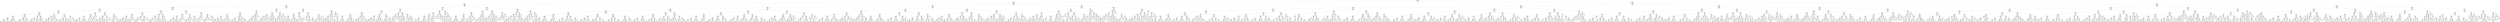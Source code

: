 digraph Tree {
node [shape=box, style="rounded", color="black", fontname=helvetica] ;
edge [fontname=helvetica] ;
0 [label="Cell 20 <= 0.5\n0.702\n115457\n[42807, 15780, 40128, 16742]\nPhase 1"] ;
1 [label="Cell 40 <= 0.5\n0.664\n55212\n[6742, 10415, 27560, 10495]\nPhase 3"] ;
0 -> 1 [labeldistance=2.5, labelangle=45, headlabel="True"] ;
2 [label="Cell 10 <= 0.5\n0.749\n22166\n[5090, 5618, 5961, 5497]\nPhase 3"] ;
1 -> 2 ;
3 [label="Cell 30 <= 0.5\n0.728\n16087\n[4379, 4553, 5151, 2004]\nPhase 3"] ;
2 -> 3 ;
4 [label="Cell 60 <= 0.5\n0.712\n12651\n[3939, 2116, 4761, 1835]\nPhase 3"] ;
3 -> 4 ;
5 [label="Cell 70 <= 0.5\n0.679\n8619\n[1329, 1737, 4127, 1426]\nPhase 3"] ;
4 -> 5 ;
6 [label="Cell 50 <= 0.5\n0.628\n7007\n[1206, 660, 3825, 1316]\nPhase 3"] ;
5 -> 6 ;
7 [label="Cell 0 <= 0.5\n0.564\n5591\n[1113, 619, 3440, 419]\nPhase 3"] ;
6 -> 7 ;
8 [label="Cell 48 <= 0.5\n0.643\n4204\n[1044, 603, 2168, 389]\nPhase 3"] ;
7 -> 8 ;
9 [label="Cell 47 <= 0.5\n0.613\n3226\n[620, 480, 1821, 305]\nPhase 3"] ;
8 -> 9 ;
10 [label="Cell 19 <= 0.5\n0.588\n2954\n[521, 376, 1758, 299]\nPhase 3"] ;
9 -> 10 ;
11 [label="Cell 68 <= 0.5\n0.573\n2831\n[456, 360, 1735, 280]\nPhase 3"] ;
10 -> 11 ;
12 [label="0.52\n2136\n[336, 219, 1414, 167]\nPhase 3"] ;
11 -> 12 ;
13 [label="0.689\n695\n[120, 141, 321, 113]\nPhase 3"] ;
11 -> 13 ;
14 [label="Cell 2 <= 0.5\n0.645\n123\n[65, 16, 23, 19]\nPhase 1"] ;
10 -> 14 ;
15 [label="0.621\n116\n[65, 16, 16, 19]\nPhase 1"] ;
14 -> 15 ;
16 [label="0.0\n7\n[0, 0, 7, 0]\nPhase 3"] ;
14 -> 16 ;
17 [label="Cell 69 <= 0.5\n0.667\n272\n[99, 104, 63, 6]\nPhase 2"] ;
9 -> 17 ;
18 [label="Cell 29 <= 0.5\n0.503\n151\n[40, 98, 11, 2]\nPhase 2"] ;
17 -> 18 ;
19 [label="0.301\n108\n[15, 89, 3, 1]\nPhase 2"] ;
18 -> 19 ;
20 [label="0.583\n43\n[25, 9, 8, 1]\nPhase 1"] ;
18 -> 20 ;
21 [label="Cell 68 <= 0.5\n0.574\n121\n[59, 6, 52, 4]\nPhase 1"] ;
17 -> 21 ;
22 [label="0.37\n41\n[5, 3, 32, 1]\nPhase 3"] ;
21 -> 22 ;
23 [label="0.479\n80\n[54, 3, 20, 3]\nPhase 1"] ;
21 -> 23 ;
24 [label="Cell 17 <= 0.5\n0.663\n978\n[424, 123, 347, 84]\nPhase 1"] ;
8 -> 24 ;
25 [label="Cell 28 <= 0.5\n0.663\n934\n[422, 123, 306, 83]\nPhase 1"] ;
24 -> 25 ;
26 [label="Cell 45 <= 0.5\n0.622\n505\n[275, 65, 120, 45]\nPhase 1"] ;
25 -> 26 ;
27 [label="0.644\n468\n[240, 64, 119, 45]\nPhase 1"] ;
26 -> 27 ;
28 [label="0.104\n37\n[35, 1, 1, 0]\nPhase 1"] ;
26 -> 28 ;
29 [label="Cell 47 <= 0.5\n0.668\n429\n[147, 58, 186, 38]\nPhase 3"] ;
25 -> 29 ;
30 [label="0.649\n369\n[114, 47, 178, 30]\nPhase 3"] ;
29 -> 30 ;
31 [label="0.628\n60\n[33, 11, 8, 8]\nPhase 1"] ;
29 -> 31 ;
32 [label="Cell 38 <= 0.5\n0.129\n44\n[2, 0, 41, 1]\nPhase 3"] ;
24 -> 32 ;
33 [label="Cell 65 <= 0.5\n0.089\n43\n[2, 0, 41, 0]\nPhase 3"] ;
32 -> 33 ;
34 [label="0.046\n42\n[1, 0, 41, 0]\nPhase 3"] ;
33 -> 34 ;
35 [label="0.0\n1\n[1, 0, 0, 0]\nPhase 1"] ;
33 -> 35 ;
36 [label="0.0\n1\n[0, 0, 0, 1]\nPhase 4"] ;
32 -> 36 ;
37 [label="Cell 47 <= 0.5\n0.156\n1387\n[69, 16, 1272, 30]\nPhase 3"] ;
7 -> 37 ;
38 [label="Cell 21 <= 0.5\n0.1\n1186\n[43, 13, 1124, 6]\nPhase 3"] ;
37 -> 38 ;
39 [label="Cell 71 <= 0.5\n0.088\n1166\n[35, 13, 1113, 5]\nPhase 3"] ;
38 -> 39 ;
40 [label="Cell 61 <= 0.5\n0.083\n1162\n[35, 10, 1112, 5]\nPhase 3"] ;
39 -> 40 ;
41 [label="0.074\n1147\n[31, 10, 1103, 3]\nPhase 3"] ;
40 -> 41 ;
42 [label="0.551\n15\n[4, 0, 9, 2]\nPhase 3"] ;
40 -> 42 ;
43 [label="Cell 7 <= 0.5\n0.375\n4\n[0, 3, 1, 0]\nPhase 2"] ;
39 -> 43 ;
44 [label="0.0\n1\n[0, 0, 1, 0]\nPhase 3"] ;
43 -> 44 ;
45 [label="0.0\n3\n[0, 3, 0, 0]\nPhase 2"] ;
43 -> 45 ;
46 [label="Cell 26 <= 0.5\n0.535\n20\n[8, 0, 11, 1]\nPhase 3"] ;
38 -> 46 ;
47 [label="Cell 19 <= 0.5\n0.461\n16\n[4, 0, 11, 1]\nPhase 3"] ;
46 -> 47 ;
48 [label="0.26\n13\n[2, 0, 11, 0]\nPhase 3"] ;
47 -> 48 ;
49 [label="0.444\n3\n[2, 0, 0, 1]\nPhase 1"] ;
47 -> 49 ;
50 [label="0.0\n4\n[4, 0, 0, 0]\nPhase 1"] ;
46 -> 50 ;
51 [label="Cell 42 <= 0.5\n0.427\n201\n[26, 3, 148, 24]\nPhase 3"] ;
37 -> 51 ;
52 [label="Cell 14 <= 0.5\n0.397\n195\n[26, 3, 148, 18]\nPhase 3"] ;
51 -> 52 ;
53 [label="Cell 9 <= 0.5\n0.366\n189\n[20, 3, 148, 18]\nPhase 3"] ;
52 -> 53 ;
54 [label="0.655\n46\n[12, 1, 21, 12]\nPhase 3"] ;
53 -> 54 ;
55 [label="0.206\n143\n[8, 2, 127, 6]\nPhase 3"] ;
53 -> 55 ;
56 [label="0.0\n6\n[6, 0, 0, 0]\nPhase 1"] ;
52 -> 56 ;
57 [label="0.0\n6\n[0, 0, 0, 6]\nPhase 4"] ;
51 -> 57 ;
58 [label="Cell 0 <= 0.5\n0.52\n1416\n[93, 41, 385, 897]\nPhase 4"] ;
6 -> 58 ;
59 [label="Cell 78 <= 0.5\n0.445\n856\n[67, 29, 143, 617]\nPhase 4"] ;
58 -> 59 ;
60 [label="Cell 61 <= 0.5\n0.384\n732\n[63, 23, 81, 565]\nPhase 4"] ;
59 -> 60 ;
61 [label="Cell 27 <= 0.5\n0.372\n724\n[55, 23, 81, 565]\nPhase 4"] ;
60 -> 61 ;
62 [label="Cell 36 <= 0.5\n0.316\n636\n[43, 17, 55, 521]\nPhase 4"] ;
61 -> 62 ;
63 [label="0.304\n630\n[39, 15, 55, 521]\nPhase 4"] ;
62 -> 63 ;
64 [label="0.444\n6\n[4, 2, 0, 0]\nPhase 1"] ;
62 -> 64 ;
65 [label="Cell 37 <= 0.5\n0.639\n88\n[12, 6, 26, 44]\nPhase 4"] ;
61 -> 65 ;
66 [label="0.584\n80\n[4, 6, 26, 44]\nPhase 4"] ;
65 -> 66 ;
67 [label="0.0\n8\n[8, 0, 0, 0]\nPhase 1"] ;
65 -> 67 ;
68 [label="0.0\n8\n[8, 0, 0, 0]\nPhase 1"] ;
60 -> 68 ;
69 [label="Cell 8 <= 0.5\n0.571\n124\n[4, 6, 62, 52]\nPhase 3"] ;
59 -> 69 ;
70 [label="Cell 59 <= 0.5\n0.159\n47\n[0, 2, 2, 43]\nPhase 4"] ;
69 -> 70 ;
71 [label="Cell 47 <= 0.5\n0.085\n45\n[0, 2, 0, 43]\nPhase 4"] ;
70 -> 71 ;
72 [label="0.0\n39\n[0, 0, 0, 39]\nPhase 4"] ;
71 -> 72 ;
73 [label="0.444\n6\n[0, 2, 0, 4]\nPhase 4"] ;
71 -> 73 ;
74 [label="0.0\n2\n[0, 0, 2, 0]\nPhase 3"] ;
70 -> 74 ;
75 [label="Cell 69 <= 0.5\n0.374\n77\n[4, 4, 60, 9]\nPhase 3"] ;
69 -> 75 ;
76 [label="0.0\n4\n[4, 0, 0, 0]\nPhase 1"] ;
75 -> 76 ;
77 [label="Cell 71 <= 0.5\n0.306\n73\n[0, 4, 60, 9]\nPhase 3"] ;
75 -> 77 ;
78 [label="0.227\n69\n[0, 0, 60, 9]\nPhase 3"] ;
77 -> 78 ;
79 [label="0.0\n4\n[0, 4, 0, 0]\nPhase 2"] ;
77 -> 79 ;
80 [label="Cell 52 <= 0.5\n0.561\n560\n[26, 12, 242, 280]\nPhase 4"] ;
58 -> 80 ;
81 [label="Cell 45 <= 0.5\n0.56\n461\n[21, 12, 240, 188]\nPhase 3"] ;
80 -> 81 ;
82 [label="Cell 48 <= 0.5\n0.552\n401\n[20, 12, 226, 143]\nPhase 3"] ;
81 -> 82 ;
83 [label="Cell 67 <= 0.5\n0.403\n111\n[4, 8, 84, 15]\nPhase 3"] ;
82 -> 83 ;
84 [label="0.225\n89\n[4, 1, 78, 6]\nPhase 3"] ;
83 -> 84 ;
85 [label="0.657\n22\n[0, 7, 6, 9]\nPhase 4"] ;
83 -> 85 ;
86 [label="Cell 61 <= 0.5\n0.562\n290\n[16, 4, 142, 128]\nPhase 3"] ;
82 -> 86 ;
87 [label="0.56\n268\n[16, 4, 141, 107]\nPhase 3"] ;
86 -> 87 ;
88 [label="0.087\n22\n[0, 0, 1, 21]\nPhase 4"] ;
86 -> 88 ;
89 [label="Cell 7 <= 0.5\n0.383\n60\n[1, 0, 14, 45]\nPhase 4"] ;
81 -> 89 ;
90 [label="Cell 65 <= 0.5\n0.193\n38\n[1, 0, 3, 34]\nPhase 4"] ;
89 -> 90 ;
91 [label="0.056\n35\n[1, 0, 0, 34]\nPhase 4"] ;
90 -> 91 ;
92 [label="0.0\n3\n[0, 0, 3, 0]\nPhase 3"] ;
90 -> 92 ;
93 [label="Cell 46 <= 0.5\n0.5\n22\n[0, 0, 11, 11]\nPhase 3"] ;
89 -> 93 ;
94 [label="0.298\n11\n[0, 0, 2, 9]\nPhase 4"] ;
93 -> 94 ;
95 [label="0.298\n11\n[0, 0, 9, 2]\nPhase 3"] ;
93 -> 95 ;
96 [label="Cell 29 <= 0.5\n0.133\n99\n[5, 0, 2, 92]\nPhase 4"] ;
80 -> 96 ;
97 [label="Cell 65 <= 0.5\n0.278\n6\n[5, 0, 1, 0]\nPhase 1"] ;
96 -> 97 ;
98 [label="0.0\n5\n[5, 0, 0, 0]\nPhase 1"] ;
97 -> 98 ;
99 [label="0.0\n1\n[0, 0, 1, 0]\nPhase 3"] ;
97 -> 99 ;
100 [label="Cell 41 <= 0.5\n0.021\n93\n[0, 0, 1, 92]\nPhase 4"] ;
96 -> 100 ;
101 [label="0.0\n92\n[0, 0, 0, 92]\nPhase 4"] ;
100 -> 101 ;
102 [label="0.0\n1\n[0, 0, 1, 0]\nPhase 3"] ;
100 -> 102 ;
103 [label="Cell 0 <= 0.5\n0.508\n1612\n[123, 1077, 302, 110]\nPhase 2"] ;
5 -> 103 ;
104 [label="Cell 1 <= 0.5\n0.37\n1002\n[89, 785, 70, 58]\nPhase 2"] ;
103 -> 104 ;
105 [label="Cell 51 <= 0.5\n0.337\n966\n[72, 779, 65, 50]\nPhase 2"] ;
104 -> 105 ;
106 [label="Cell 5 <= 0.5\n0.318\n949\n[71, 777, 62, 39]\nPhase 2"] ;
105 -> 106 ;
107 [label="Cell 44 <= 0.5\n0.292\n907\n[55, 758, 60, 34]\nPhase 2"] ;
106 -> 107 ;
108 [label="Cell 41 <= 0.5\n0.277\n893\n[55, 755, 51, 32]\nPhase 2"] ;
107 -> 108 ;
109 [label="0.255\n865\n[52, 743, 39, 31]\nPhase 2"] ;
108 -> 109 ;
110 [label="0.62\n28\n[3, 12, 12, 1]\nPhase 2"] ;
108 -> 110 ;
111 [label="Cell 8 <= 0.5\n0.52\n14\n[0, 3, 9, 2]\nPhase 3"] ;
107 -> 111 ;
112 [label="0.5\n4\n[0, 2, 0, 2]\nPhase 2"] ;
111 -> 112 ;
113 [label="0.18\n10\n[0, 1, 9, 0]\nPhase 3"] ;
111 -> 113 ;
114 [label="Cell 8 <= 0.5\n0.634\n42\n[16, 19, 2, 5]\nPhase 2"] ;
106 -> 114 ;
115 [label="Cell 66 <= 0.5\n0.165\n11\n[0, 10, 1, 0]\nPhase 2"] ;
114 -> 115 ;
116 [label="0.0\n9\n[0, 9, 0, 0]\nPhase 2"] ;
115 -> 116 ;
117 [label="0.5\n2\n[0, 1, 1, 0]\nPhase 2"] ;
115 -> 117 ;
118 [label="Cell 27 <= 0.5\n0.622\n31\n[16, 9, 1, 5]\nPhase 1"] ;
114 -> 118 ;
119 [label="0.559\n26\n[16, 4, 1, 5]\nPhase 1"] ;
118 -> 119 ;
120 [label="0.0\n5\n[0, 5, 0, 0]\nPhase 2"] ;
118 -> 120 ;
121 [label="Cell 39 <= 0.5\n0.533\n17\n[1, 2, 3, 11]\nPhase 4"] ;
105 -> 121 ;
122 [label="Cell 50 <= 0.5\n0.357\n14\n[1, 2, 0, 11]\nPhase 4"] ;
121 -> 122 ;
123 [label="Cell 27 <= 0.5\n0.571\n7\n[1, 2, 0, 4]\nPhase 4"] ;
122 -> 123 ;
124 [label="0.0\n4\n[0, 0, 0, 4]\nPhase 4"] ;
123 -> 124 ;
125 [label="0.444\n3\n[1, 2, 0, 0]\nPhase 2"] ;
123 -> 125 ;
126 [label="0.0\n7\n[0, 0, 0, 7]\nPhase 4"] ;
122 -> 126 ;
127 [label="0.0\n3\n[0, 0, 3, 0]\nPhase 3"] ;
121 -> 127 ;
128 [label="Cell 65 <= 0.5\n0.681\n36\n[17, 6, 5, 8]\nPhase 1"] ;
104 -> 128 ;
129 [label="Cell 50 <= 0.5\n0.707\n21\n[2, 6, 5, 8]\nPhase 4"] ;
128 -> 129 ;
130 [label="Cell 71 <= 0.5\n0.615\n13\n[2, 6, 5, 0]\nPhase 2"] ;
129 -> 130 ;
131 [label="Cell 23 <= 0.5\n0.408\n7\n[2, 0, 5, 0]\nPhase 3"] ;
130 -> 131 ;
132 [label="0.0\n5\n[0, 0, 5, 0]\nPhase 3"] ;
131 -> 132 ;
133 [label="0.0\n2\n[2, 0, 0, 0]\nPhase 1"] ;
131 -> 133 ;
134 [label="0.0\n6\n[0, 6, 0, 0]\nPhase 2"] ;
130 -> 134 ;
135 [label="0.0\n8\n[0, 0, 0, 8]\nPhase 4"] ;
129 -> 135 ;
136 [label="0.0\n15\n[15, 0, 0, 0]\nPhase 1"] ;
128 -> 136 ;
137 [label="Cell 71 <= 0.5\n0.616\n610\n[34, 292, 232, 52]\nPhase 2"] ;
103 -> 137 ;
138 [label="Cell 78 <= 0.5\n0.626\n444\n[30, 152, 219, 43]\nPhase 3"] ;
137 -> 138 ;
139 [label="Cell 50 <= 0.5\n0.652\n367\n[26, 150, 148, 43]\nPhase 2"] ;
138 -> 139 ;
140 [label="Cell 58 <= 0.5\n0.6\n243\n[23, 83, 127, 10]\nPhase 3"] ;
139 -> 140 ;
141 [label="Cell 67 <= 0.5\n0.532\n205\n[20, 56, 127, 2]\nPhase 3"] ;
140 -> 141 ;
142 [label="0.449\n164\n[15, 30, 117, 2]\nPhase 3"] ;
141 -> 142 ;
143 [label="0.523\n41\n[5, 26, 10, 0]\nPhase 2"] ;
141 -> 143 ;
144 [label="Cell 69 <= 0.5\n0.445\n38\n[3, 27, 0, 8]\nPhase 2"] ;
140 -> 144 ;
145 [label="0.0\n8\n[0, 0, 0, 8]\nPhase 4"] ;
144 -> 145 ;
146 [label="0.18\n30\n[3, 27, 0, 0]\nPhase 2"] ;
144 -> 146 ;
147 [label="Cell 51 <= 0.5\n0.608\n124\n[3, 67, 21, 33]\nPhase 2"] ;
139 -> 147 ;
148 [label="Cell 39 <= 0.5\n0.5\n100\n[1, 67, 16, 16]\nPhase 2"] ;
147 -> 148 ;
149 [label="0.435\n92\n[1, 67, 14, 10]\nPhase 2"] ;
148 -> 149 ;
150 [label="0.375\n8\n[0, 0, 2, 6]\nPhase 4"] ;
148 -> 150 ;
151 [label="Cell 38 <= 0.5\n0.448\n24\n[2, 0, 5, 17]\nPhase 4"] ;
147 -> 151 ;
152 [label="0.327\n21\n[2, 0, 2, 17]\nPhase 4"] ;
151 -> 152 ;
153 [label="0.0\n3\n[0, 0, 3, 0]\nPhase 3"] ;
151 -> 153 ;
154 [label="Cell 24 <= 0.5\n0.146\n77\n[4, 2, 71, 0]\nPhase 3"] ;
138 -> 154 ;
155 [label="Cell 29 <= 0.5\n0.057\n68\n[0, 2, 66, 0]\nPhase 3"] ;
154 -> 155 ;
156 [label="0.0\n2\n[0, 2, 0, 0]\nPhase 2"] ;
155 -> 156 ;
157 [label="0.0\n66\n[0, 0, 66, 0]\nPhase 3"] ;
155 -> 157 ;
158 [label="Cell 47 <= 0.5\n0.494\n9\n[4, 0, 5, 0]\nPhase 3"] ;
154 -> 158 ;
159 [label="0.0\n5\n[0, 0, 5, 0]\nPhase 3"] ;
158 -> 159 ;
160 [label="0.0\n4\n[4, 0, 0, 0]\nPhase 1"] ;
158 -> 160 ;
161 [label="Cell 41 <= 0.5\n0.279\n166\n[4, 140, 13, 9]\nPhase 2"] ;
137 -> 161 ;
162 [label="Cell 77 <= 0.5\n0.236\n161\n[4, 140, 13, 4]\nPhase 2"] ;
161 -> 162 ;
163 [label="Cell 75 <= 0.5\n0.198\n156\n[0, 139, 13, 4]\nPhase 2"] ;
162 -> 163 ;
164 [label="Cell 76 <= 0.5\n0.178\n154\n[0, 139, 13, 2]\nPhase 2"] ;
163 -> 164 ;
165 [label="0.143\n144\n[0, 133, 9, 2]\nPhase 2"] ;
164 -> 165 ;
166 [label="0.48\n10\n[0, 6, 4, 0]\nPhase 2"] ;
164 -> 166 ;
167 [label="0.0\n2\n[0, 0, 0, 2]\nPhase 4"] ;
163 -> 167 ;
168 [label="Cell 45 <= 0.5\n0.32\n5\n[4, 1, 0, 0]\nPhase 1"] ;
162 -> 168 ;
169 [label="0.0\n1\n[0, 1, 0, 0]\nPhase 2"] ;
168 -> 169 ;
170 [label="0.0\n4\n[4, 0, 0, 0]\nPhase 1"] ;
168 -> 170 ;
171 [label="0.0\n5\n[0, 0, 0, 5]\nPhase 4"] ;
161 -> 171 ;
172 [label="Cell 50 <= 0.5\n0.537\n4032\n[2610, 379, 634, 409]\nPhase 1"] ;
4 -> 172 ;
173 [label="Cell 70 <= 0.5\n0.449\n3328\n[2390, 313, 537, 88]\nPhase 1"] ;
172 -> 173 ;
174 [label="Cell 0 <= 0.5\n0.363\n2759\n[2147, 53, 475, 84]\nPhase 1"] ;
173 -> 174 ;
175 [label="Cell 42 <= 0.5\n0.276\n2277\n[1921, 53, 240, 63]\nPhase 1"] ;
174 -> 175 ;
176 [label="Cell 59 <= 0.5\n0.261\n2233\n[1906, 53, 212, 62]\nPhase 1"] ;
175 -> 176 ;
177 [label="Cell 61 <= 0.5\n0.237\n2092\n[1818, 47, 169, 58]\nPhase 1"] ;
176 -> 177 ;
178 [label="Cell 67 <= 0.5\n0.282\n1713\n[1440, 47, 168, 58]\nPhase 1"] ;
177 -> 178 ;
179 [label="0.246\n1521\n[1314, 38, 111, 58]\nPhase 1"] ;
178 -> 179 ;
180 [label="0.479\n192\n[126, 9, 57, 0]\nPhase 1"] ;
178 -> 180 ;
181 [label="Cell 43 <= 0.5\n0.005\n379\n[378, 0, 1, 0]\nPhase 1"] ;
177 -> 181 ;
182 [label="0.0\n376\n[376, 0, 0, 0]\nPhase 1"] ;
181 -> 182 ;
183 [label="0.444\n3\n[2, 0, 1, 0]\nPhase 1"] ;
181 -> 183 ;
184 [label="Cell 17 <= 0.5\n0.515\n141\n[88, 6, 43, 4]\nPhase 1"] ;
176 -> 184 ;
185 [label="Cell 3 <= 0.5\n0.46\n126\n[88, 6, 28, 4]\nPhase 1"] ;
184 -> 185 ;
186 [label="0.404\n119\n[88, 1, 26, 4]\nPhase 1"] ;
185 -> 186 ;
187 [label="0.408\n7\n[0, 5, 2, 0]\nPhase 2"] ;
185 -> 187 ;
188 [label="0.0\n15\n[0, 0, 15, 0]\nPhase 3"] ;
184 -> 188 ;
189 [label="Cell 61 <= 0.5\n0.478\n44\n[15, 0, 28, 1]\nPhase 3"] ;
175 -> 189 ;
190 [label="Cell 37 <= 0.5\n0.364\n35\n[7, 0, 27, 1]\nPhase 3"] ;
189 -> 190 ;
191 [label="Cell 28 <= 0.5\n0.307\n33\n[5, 0, 27, 1]\nPhase 3"] ;
190 -> 191 ;
192 [label="0.469\n8\n[3, 0, 5, 0]\nPhase 3"] ;
191 -> 192 ;
193 [label="0.218\n25\n[2, 0, 22, 1]\nPhase 3"] ;
191 -> 193 ;
194 [label="0.0\n2\n[2, 0, 0, 0]\nPhase 1"] ;
190 -> 194 ;
195 [label="Cell 3 <= 0.5\n0.198\n9\n[8, 0, 1, 0]\nPhase 1"] ;
189 -> 195 ;
196 [label="0.0\n8\n[8, 0, 0, 0]\nPhase 1"] ;
195 -> 196 ;
197 [label="0.0\n1\n[0, 0, 1, 0]\nPhase 3"] ;
195 -> 197 ;
198 [label="Cell 61 <= 0.5\n0.541\n482\n[226, 0, 235, 21]\nPhase 3"] ;
174 -> 198 ;
199 [label="Cell 77 <= 0.5\n0.525\n362\n[128, 0, 213, 21]\nPhase 3"] ;
198 -> 199 ;
200 [label="Cell 41 <= 0.5\n0.514\n346\n[113, 0, 212, 21]\nPhase 3"] ;
199 -> 200 ;
201 [label="Cell 1 <= 0.5\n0.533\n320\n[113, 0, 186, 21]\nPhase 3"] ;
200 -> 201 ;
202 [label="0.554\n236\n[100, 0, 121, 15]\nPhase 3"] ;
201 -> 202 ;
203 [label="0.372\n84\n[13, 0, 65, 6]\nPhase 3"] ;
201 -> 203 ;
204 [label="0.0\n26\n[0, 0, 26, 0]\nPhase 3"] ;
200 -> 204 ;
205 [label="Cell 8 <= 0.5\n0.117\n16\n[15, 0, 1, 0]\nPhase 1"] ;
199 -> 205 ;
206 [label="0.0\n1\n[0, 0, 1, 0]\nPhase 3"] ;
205 -> 206 ;
207 [label="0.0\n15\n[15, 0, 0, 0]\nPhase 1"] ;
205 -> 207 ;
208 [label="Cell 41 <= 0.5\n0.299\n120\n[98, 0, 22, 0]\nPhase 1"] ;
198 -> 208 ;
209 [label="Cell 78 <= 0.5\n0.186\n106\n[95, 0, 11, 0]\nPhase 1"] ;
208 -> 209 ;
210 [label="Cell 8 <= 0.5\n0.172\n105\n[95, 0, 10, 0]\nPhase 1"] ;
209 -> 210 ;
211 [label="0.337\n28\n[22, 0, 6, 0]\nPhase 1"] ;
210 -> 211 ;
212 [label="0.098\n77\n[73, 0, 4, 0]\nPhase 1"] ;
210 -> 212 ;
213 [label="0.0\n1\n[0, 0, 1, 0]\nPhase 3"] ;
209 -> 213 ;
214 [label="Cell 21 <= 0.5\n0.337\n14\n[3, 0, 11, 0]\nPhase 3"] ;
208 -> 214 ;
215 [label="0.0\n11\n[0, 0, 11, 0]\nPhase 3"] ;
214 -> 215 ;
216 [label="0.0\n3\n[3, 0, 0, 0]\nPhase 1"] ;
214 -> 216 ;
217 [label="Cell 61 <= 0.5\n0.597\n569\n[243, 260, 62, 4]\nPhase 2"] ;
173 -> 217 ;
218 [label="Cell 0 <= 0.5\n0.585\n418\n[137, 226, 51, 4]\nPhase 2"] ;
217 -> 218 ;
219 [label="Cell 65 <= 0.5\n0.518\n348\n[108, 215, 21, 4]\nPhase 2"] ;
218 -> 219 ;
220 [label="Cell 24 <= 0.5\n0.49\n322\n[84, 213, 21, 4]\nPhase 2"] ;
219 -> 220 ;
221 [label="Cell 29 <= 0.5\n0.473\n312\n[74, 213, 21, 4]\nPhase 2"] ;
220 -> 221 ;
222 [label="0.493\n43\n[24, 19, 0, 0]\nPhase 1"] ;
221 -> 222 ;
223 [label="0.439\n269\n[50, 194, 21, 4]\nPhase 2"] ;
221 -> 223 ;
224 [label="0.0\n10\n[10, 0, 0, 0]\nPhase 1"] ;
220 -> 224 ;
225 [label="Cell 58 <= 0.5\n0.142\n26\n[24, 2, 0, 0]\nPhase 1"] ;
219 -> 225 ;
226 [label="0.0\n24\n[24, 0, 0, 0]\nPhase 1"] ;
225 -> 226 ;
227 [label="0.0\n2\n[0, 2, 0, 0]\nPhase 2"] ;
225 -> 227 ;
228 [label="Cell 77 <= 0.5\n0.62\n70\n[29, 11, 30, 0]\nPhase 3"] ;
218 -> 228 ;
229 [label="Cell 47 <= 0.5\n0.614\n59\n[18, 11, 30, 0]\nPhase 3"] ;
228 -> 229 ;
230 [label="Cell 39 <= 0.5\n0.484\n40\n[9, 4, 27, 0]\nPhase 3"] ;
229 -> 230 ;
231 [label="0.375\n36\n[9, 0, 27, 0]\nPhase 3"] ;
230 -> 231 ;
232 [label="0.0\n4\n[0, 4, 0, 0]\nPhase 2"] ;
230 -> 232 ;
233 [label="Cell 39 <= 0.5\n0.615\n19\n[9, 7, 3, 0]\nPhase 1"] ;
229 -> 233 ;
234 [label="0.0\n5\n[0, 5, 0, 0]\nPhase 2"] ;
233 -> 234 ;
235 [label="0.52\n14\n[9, 2, 3, 0]\nPhase 1"] ;
233 -> 235 ;
236 [label="0.0\n11\n[11, 0, 0, 0]\nPhase 1"] ;
228 -> 236 ;
237 [label="Cell 72 <= 0.5\n0.451\n151\n[106, 34, 11, 0]\nPhase 1"] ;
217 -> 237 ;
238 [label="Cell 21 <= 0.5\n0.394\n140\n[106, 23, 11, 0]\nPhase 1"] ;
237 -> 238 ;
239 [label="Cell 62 <= 0.5\n0.484\n105\n[71, 23, 11, 0]\nPhase 1"] ;
238 -> 239 ;
240 [label="Cell 28 <= 0.5\n0.575\n76\n[43, 22, 11, 0]\nPhase 1"] ;
239 -> 240 ;
241 [label="0.218\n25\n[22, 2, 1, 0]\nPhase 1"] ;
240 -> 241 ;
242 [label="0.638\n51\n[21, 20, 10, 0]\nPhase 1"] ;
240 -> 242 ;
243 [label="Cell 31 <= 0.5\n0.067\n29\n[28, 1, 0, 0]\nPhase 1"] ;
239 -> 243 ;
244 [label="0.0\n28\n[28, 0, 0, 0]\nPhase 1"] ;
243 -> 244 ;
245 [label="0.0\n1\n[0, 1, 0, 0]\nPhase 2"] ;
243 -> 245 ;
246 [label="0.0\n35\n[35, 0, 0, 0]\nPhase 1"] ;
238 -> 246 ;
247 [label="0.0\n11\n[0, 11, 0, 0]\nPhase 2"] ;
237 -> 247 ;
248 [label="Cell 70 <= 0.5\n0.667\n704\n[220, 66, 97, 321]\nPhase 4"] ;
172 -> 248 ;
249 [label="Cell 51 <= 0.5\n0.61\n537\n[170, 7, 83, 277]\nPhase 4"] ;
248 -> 249 ;
250 [label="Cell 18 <= 0.5\n0.642\n416\n[154, 6, 76, 180]\nPhase 4"] ;
249 -> 250 ;
251 [label="Cell 0 <= 0.5\n0.642\n385\n[126, 6, 76, 177]\nPhase 4"] ;
250 -> 251 ;
252 [label="Cell 65 <= 0.5\n0.614\n321\n[117, 6, 42, 156]\nPhase 4"] ;
251 -> 252 ;
253 [label="Cell 6 <= 0.5\n0.633\n281\n[113, 6, 42, 120]\nPhase 4"] ;
252 -> 253 ;
254 [label="0.629\n226\n[107, 5, 35, 79]\nPhase 1"] ;
253 -> 254 ;
255 [label="0.416\n55\n[6, 1, 7, 41]\nPhase 4"] ;
253 -> 255 ;
256 [label="Cell 15 <= 0.5\n0.18\n40\n[4, 0, 0, 36]\nPhase 4"] ;
252 -> 256 ;
257 [label="0.053\n37\n[1, 0, 0, 36]\nPhase 4"] ;
256 -> 257 ;
258 [label="0.0\n3\n[3, 0, 0, 0]\nPhase 1"] ;
256 -> 258 ;
259 [label="Cell 57 <= 0.5\n0.59\n64\n[9, 0, 34, 21]\nPhase 3"] ;
251 -> 259 ;
260 [label="Cell 5 <= 0.5\n0.565\n58\n[9, 0, 34, 15]\nPhase 3"] ;
259 -> 260 ;
261 [label="0.534\n54\n[9, 0, 34, 11]\nPhase 3"] ;
260 -> 261 ;
262 [label="0.0\n4\n[0, 0, 0, 4]\nPhase 4"] ;
260 -> 262 ;
263 [label="0.0\n6\n[0, 0, 0, 6]\nPhase 4"] ;
259 -> 263 ;
264 [label="Cell 57 <= 0.5\n0.175\n31\n[28, 0, 0, 3]\nPhase 1"] ;
250 -> 264 ;
265 [label="Cell 68 <= 0.5\n0.069\n28\n[27, 0, 0, 1]\nPhase 1"] ;
264 -> 265 ;
266 [label="Cell 27 <= 0.5\n0.5\n2\n[1, 0, 0, 1]\nPhase 1"] ;
265 -> 266 ;
267 [label="0.0\n1\n[1, 0, 0, 0]\nPhase 1"] ;
266 -> 267 ;
268 [label="0.0\n1\n[0, 0, 0, 1]\nPhase 4"] ;
266 -> 268 ;
269 [label="0.0\n26\n[26, 0, 0, 0]\nPhase 1"] ;
265 -> 269 ;
270 [label="Cell 67 <= 0.5\n0.444\n3\n[1, 0, 0, 2]\nPhase 4"] ;
264 -> 270 ;
271 [label="0.0\n2\n[0, 0, 0, 2]\nPhase 4"] ;
270 -> 271 ;
272 [label="0.0\n1\n[1, 0, 0, 0]\nPhase 1"] ;
270 -> 272 ;
273 [label="Cell 38 <= 0.5\n0.336\n121\n[16, 1, 7, 97]\nPhase 4"] ;
249 -> 273 ;
274 [label="Cell 21 <= 0.5\n0.21\n109\n[13, 0, 0, 96]\nPhase 4"] ;
273 -> 274 ;
275 [label="Cell 24 <= 0.5\n0.081\n94\n[4, 0, 0, 90]\nPhase 4"] ;
274 -> 275 ;
276 [label="Cell 65 <= 0.5\n0.044\n89\n[2, 0, 0, 87]\nPhase 4"] ;
275 -> 276 ;
277 [label="0.0\n80\n[0, 0, 0, 80]\nPhase 4"] ;
276 -> 277 ;
278 [label="0.346\n9\n[2, 0, 0, 7]\nPhase 4"] ;
276 -> 278 ;
279 [label="Cell 61 <= 0.5\n0.48\n5\n[2, 0, 0, 3]\nPhase 4"] ;
275 -> 279 ;
280 [label="0.0\n3\n[0, 0, 0, 3]\nPhase 4"] ;
279 -> 280 ;
281 [label="0.0\n2\n[2, 0, 0, 0]\nPhase 1"] ;
279 -> 281 ;
282 [label="Cell 19 <= 0.5\n0.48\n15\n[9, 0, 0, 6]\nPhase 1"] ;
274 -> 282 ;
283 [label="0.0\n6\n[0, 0, 0, 6]\nPhase 4"] ;
282 -> 283 ;
284 [label="0.0\n9\n[9, 0, 0, 0]\nPhase 1"] ;
282 -> 284 ;
285 [label="Cell 47 <= 0.5\n0.583\n12\n[3, 1, 7, 1]\nPhase 3"] ;
273 -> 285 ;
286 [label="Cell 29 <= 0.5\n0.56\n5\n[3, 1, 0, 1]\nPhase 1"] ;
285 -> 286 ;
287 [label="Cell 24 <= 0.5\n0.5\n2\n[0, 1, 0, 1]\nPhase 2"] ;
286 -> 287 ;
288 [label="0.0\n1\n[0, 0, 0, 1]\nPhase 4"] ;
287 -> 288 ;
289 [label="0.0\n1\n[0, 1, 0, 0]\nPhase 2"] ;
287 -> 289 ;
290 [label="0.0\n3\n[3, 0, 0, 0]\nPhase 1"] ;
286 -> 290 ;
291 [label="0.0\n7\n[0, 0, 7, 0]\nPhase 3"] ;
285 -> 291 ;
292 [label="Cell 49 <= 0.5\n0.709\n167\n[50, 59, 14, 44]\nPhase 2"] ;
248 -> 292 ;
293 [label="Cell 26 <= 0.5\n0.536\n37\n[9, 0, 5, 23]\nPhase 4"] ;
292 -> 293 ;
294 [label="Cell 6 <= 0.5\n0.645\n20\n[9, 0, 5, 6]\nPhase 1"] ;
293 -> 294 ;
295 [label="Cell 57 <= 0.5\n0.459\n14\n[9, 0, 0, 5]\nPhase 1"] ;
294 -> 295 ;
296 [label="Cell 9 <= 0.5\n0.18\n10\n[9, 0, 0, 1]\nPhase 1"] ;
295 -> 296 ;
297 [label="0.0\n1\n[0, 0, 0, 1]\nPhase 4"] ;
296 -> 297 ;
298 [label="0.0\n9\n[9, 0, 0, 0]\nPhase 1"] ;
296 -> 298 ;
299 [label="0.0\n4\n[0, 0, 0, 4]\nPhase 4"] ;
295 -> 299 ;
300 [label="Cell 8 <= 0.5\n0.278\n6\n[0, 0, 5, 1]\nPhase 3"] ;
294 -> 300 ;
301 [label="0.0\n5\n[0, 0, 5, 0]\nPhase 3"] ;
300 -> 301 ;
302 [label="0.0\n1\n[0, 0, 0, 1]\nPhase 4"] ;
300 -> 302 ;
303 [label="0.0\n17\n[0, 0, 0, 17]\nPhase 4"] ;
293 -> 303 ;
304 [label="Cell 39 <= 0.5\n0.664\n130\n[41, 59, 9, 21]\nPhase 2"] ;
292 -> 304 ;
305 [label="Cell 63 <= 0.5\n0.58\n105\n[32, 59, 3, 11]\nPhase 2"] ;
304 -> 305 ;
306 [label="Cell 22 <= 0.5\n0.54\n92\n[20, 58, 3, 11]\nPhase 2"] ;
305 -> 306 ;
307 [label="Cell 42 <= 0.5\n0.501\n86\n[14, 58, 3, 11]\nPhase 2"] ;
306 -> 307 ;
308 [label="0.444\n80\n[8, 58, 3, 11]\nPhase 2"] ;
307 -> 308 ;
309 [label="0.0\n6\n[6, 0, 0, 0]\nPhase 1"] ;
307 -> 309 ;
310 [label="0.0\n6\n[6, 0, 0, 0]\nPhase 1"] ;
306 -> 310 ;
311 [label="Cell 36 <= 0.5\n0.142\n13\n[12, 1, 0, 0]\nPhase 1"] ;
305 -> 311 ;
312 [label="0.0\n12\n[12, 0, 0, 0]\nPhase 1"] ;
311 -> 312 ;
313 [label="0.0\n1\n[0, 1, 0, 0]\nPhase 2"] ;
311 -> 313 ;
314 [label="Cell 24 <= 0.5\n0.653\n25\n[9, 0, 6, 10]\nPhase 4"] ;
304 -> 314 ;
315 [label="Cell 47 <= 0.5\n0.469\n16\n[0, 0, 6, 10]\nPhase 4"] ;
314 -> 315 ;
316 [label="0.0\n10\n[0, 0, 0, 10]\nPhase 4"] ;
315 -> 316 ;
317 [label="0.0\n6\n[0, 0, 6, 0]\nPhase 3"] ;
315 -> 317 ;
318 [label="0.0\n9\n[9, 0, 0, 0]\nPhase 1"] ;
314 -> 318 ;
319 [label="Cell 60 <= 0.5\n0.465\n3436\n[440, 2437, 390, 169]\nPhase 2"] ;
3 -> 319 ;
320 [label="Cell 50 <= 0.5\n0.361\n2266\n[119, 1782, 292, 73]\nPhase 2"] ;
319 -> 320 ;
321 [label="Cell 70 <= 0.5\n0.284\n1773\n[99, 1485, 186, 3]\nPhase 2"] ;
320 -> 321 ;
322 [label="Cell 0 <= 0.5\n0.353\n1258\n[91, 993, 171, 3]\nPhase 2"] ;
321 -> 322 ;
323 [label="Cell 47 <= 0.5\n0.261\n907\n[70, 774, 61, 2]\nPhase 2"] ;
322 -> 323 ;
324 [label="Cell 41 <= 0.5\n0.19\n779\n[40, 699, 40, 0]\nPhase 2"] ;
323 -> 324 ;
325 [label="Cell 14 <= 0.5\n0.16\n757\n[40, 692, 25, 0]\nPhase 2"] ;
324 -> 325 ;
326 [label="Cell 45 <= 0.5\n0.143\n748\n[37, 691, 20, 0]\nPhase 2"] ;
325 -> 326 ;
327 [label="0.106\n705\n[23, 666, 16, 0]\nPhase 2"] ;
326 -> 327 ;
328 [label="0.547\n43\n[14, 25, 4, 0]\nPhase 2"] ;
326 -> 328 ;
329 [label="Cell 46 <= 0.5\n0.568\n9\n[3, 1, 5, 0]\nPhase 3"] ;
325 -> 329 ;
330 [label="0.375\n4\n[3, 1, 0, 0]\nPhase 1"] ;
329 -> 330 ;
331 [label="0.0\n5\n[0, 0, 5, 0]\nPhase 3"] ;
329 -> 331 ;
332 [label="Cell 29 <= 0.5\n0.434\n22\n[0, 7, 15, 0]\nPhase 3"] ;
324 -> 332 ;
333 [label="0.0\n3\n[0, 3, 0, 0]\nPhase 2"] ;
332 -> 333 ;
334 [label="Cell 21 <= 0.5\n0.332\n19\n[0, 4, 15, 0]\nPhase 3"] ;
332 -> 334 ;
335 [label="0.208\n17\n[0, 2, 15, 0]\nPhase 3"] ;
334 -> 335 ;
336 [label="0.0\n2\n[0, 2, 0, 0]\nPhase 2"] ;
334 -> 336 ;
337 [label="Cell 28 <= 0.5\n0.575\n128\n[30, 75, 21, 2]\nPhase 2"] ;
323 -> 337 ;
338 [label="Cell 17 <= 0.5\n0.071\n54\n[2, 52, 0, 0]\nPhase 2"] ;
337 -> 338 ;
339 [label="Cell 27 <= 0.5\n0.037\n53\n[1, 52, 0, 0]\nPhase 2"] ;
338 -> 339 ;
340 [label="0.0\n52\n[0, 52, 0, 0]\nPhase 2"] ;
339 -> 340 ;
341 [label="0.0\n1\n[1, 0, 0, 0]\nPhase 1"] ;
339 -> 341 ;
342 [label="0.0\n1\n[1, 0, 0, 0]\nPhase 1"] ;
338 -> 342 ;
343 [label="Cell 66 <= 0.5\n0.679\n74\n[28, 23, 21, 2]\nPhase 1"] ;
337 -> 343 ;
344 [label="Cell 76 <= 0.5\n0.649\n62\n[28, 11, 21, 2]\nPhase 1"] ;
343 -> 344 ;
345 [label="0.635\n55\n[28, 11, 14, 2]\nPhase 1"] ;
344 -> 345 ;
346 [label="0.0\n7\n[0, 0, 7, 0]\nPhase 3"] ;
344 -> 346 ;
347 [label="0.0\n12\n[0, 12, 0, 0]\nPhase 2"] ;
343 -> 347 ;
348 [label="Cell 43 <= 0.5\n0.509\n351\n[21, 219, 110, 1]\nPhase 2"] ;
322 -> 348 ;
349 [label="Cell 68 <= 0.5\n0.477\n331\n[13, 217, 100, 1]\nPhase 2"] ;
348 -> 349 ;
350 [label="Cell 49 <= 0.5\n0.546\n77\n[4, 34, 39, 0]\nPhase 3"] ;
349 -> 350 ;
351 [label="Cell 1 <= 0.5\n0.312\n31\n[0, 25, 6, 0]\nPhase 2"] ;
350 -> 351 ;
352 [label="0.238\n29\n[0, 25, 4, 0]\nPhase 2"] ;
351 -> 352 ;
353 [label="0.0\n2\n[0, 0, 2, 0]\nPhase 3"] ;
351 -> 353 ;
354 [label="Cell 8 <= 0.5\n0.44\n46\n[4, 9, 33, 0]\nPhase 3"] ;
350 -> 354 ;
355 [label="0.255\n35\n[3, 2, 30, 0]\nPhase 3"] ;
354 -> 355 ;
356 [label="0.512\n11\n[1, 7, 3, 0]\nPhase 2"] ;
354 -> 356 ;
357 [label="Cell 18 <= 0.5\n0.422\n254\n[9, 183, 61, 1]\nPhase 2"] ;
349 -> 357 ;
358 [label="Cell 75 <= 0.5\n0.386\n237\n[8, 179, 49, 1]\nPhase 2"] ;
357 -> 358 ;
359 [label="0.359\n231\n[5, 179, 46, 1]\nPhase 2"] ;
358 -> 359 ;
360 [label="0.5\n6\n[3, 0, 3, 0]\nPhase 1"] ;
358 -> 360 ;
361 [label="Cell 56 <= 0.5\n0.443\n17\n[1, 4, 12, 0]\nPhase 3"] ;
357 -> 361 ;
362 [label="0.255\n14\n[1, 1, 12, 0]\nPhase 3"] ;
361 -> 362 ;
363 [label="0.0\n3\n[0, 3, 0, 0]\nPhase 2"] ;
361 -> 363 ;
364 [label="Cell 28 <= 0.5\n0.58\n20\n[8, 2, 10, 0]\nPhase 3"] ;
348 -> 364 ;
365 [label="0.0\n8\n[8, 0, 0, 0]\nPhase 1"] ;
364 -> 365 ;
366 [label="Cell 49 <= 0.5\n0.278\n12\n[0, 2, 10, 0]\nPhase 3"] ;
364 -> 366 ;
367 [label="0.0\n1\n[0, 1, 0, 0]\nPhase 2"] ;
366 -> 367 ;
368 [label="Cell 45 <= 0.5\n0.165\n11\n[0, 1, 10, 0]\nPhase 3"] ;
366 -> 368 ;
369 [label="0.0\n10\n[0, 0, 10, 0]\nPhase 3"] ;
368 -> 369 ;
370 [label="0.0\n1\n[0, 1, 0, 0]\nPhase 2"] ;
368 -> 370 ;
371 [label="Cell 14 <= 0.5\n0.086\n515\n[8, 492, 15, 0]\nPhase 2"] ;
321 -> 371 ;
372 [label="Cell 1 <= 0.5\n0.069\n506\n[3, 488, 15, 0]\nPhase 2"] ;
371 -> 372 ;
373 [label="Cell 76 <= 0.5\n0.033\n416\n[1, 409, 6, 0]\nPhase 2"] ;
372 -> 373 ;
374 [label="Cell 4 <= 0.5\n0.029\n415\n[1, 409, 5, 0]\nPhase 2"] ;
373 -> 374 ;
375 [label="Cell 42 <= 0.5\n0.02\n399\n[1, 395, 3, 0]\nPhase 2"] ;
374 -> 375 ;
376 [label="0.01\n380\n[1, 378, 1, 0]\nPhase 2"] ;
375 -> 376 ;
377 [label="0.188\n19\n[0, 17, 2, 0]\nPhase 2"] ;
375 -> 377 ;
378 [label="Cell 79 <= 0.5\n0.219\n16\n[0, 14, 2, 0]\nPhase 2"] ;
374 -> 378 ;
379 [label="0.0\n13\n[0, 13, 0, 0]\nPhase 2"] ;
378 -> 379 ;
380 [label="0.444\n3\n[0, 1, 2, 0]\nPhase 3"] ;
378 -> 380 ;
381 [label="0.0\n1\n[0, 0, 1, 0]\nPhase 3"] ;
373 -> 381 ;
382 [label="Cell 78 <= 0.5\n0.219\n90\n[2, 79, 9, 0]\nPhase 2"] ;
372 -> 382 ;
383 [label="Cell 24 <= 0.5\n0.152\n86\n[2, 79, 5, 0]\nPhase 2"] ;
382 -> 383 ;
384 [label="Cell 29 <= 0.5\n0.112\n84\n[0, 79, 5, 0]\nPhase 2"] ;
383 -> 384 ;
385 [label="0.494\n9\n[0, 5, 4, 0]\nPhase 2"] ;
384 -> 385 ;
386 [label="0.026\n75\n[0, 74, 1, 0]\nPhase 2"] ;
384 -> 386 ;
387 [label="0.0\n2\n[2, 0, 0, 0]\nPhase 1"] ;
383 -> 387 ;
388 [label="0.0\n4\n[0, 0, 4, 0]\nPhase 3"] ;
382 -> 388 ;
389 [label="Cell 0 <= 0.5\n0.494\n9\n[5, 4, 0, 0]\nPhase 1"] ;
371 -> 389 ;
390 [label="0.0\n5\n[5, 0, 0, 0]\nPhase 1"] ;
389 -> 390 ;
391 [label="0.0\n4\n[0, 4, 0, 0]\nPhase 2"] ;
389 -> 391 ;
392 [label="Cell 70 <= 0.5\n0.569\n493\n[20, 297, 106, 70]\nPhase 2"] ;
320 -> 392 ;
393 [label="Cell 51 <= 0.5\n0.677\n304\n[20, 134, 85, 65]\nPhase 2"] ;
392 -> 393 ;
394 [label="Cell 37 <= 0.5\n0.61\n231\n[16, 124, 68, 23]\nPhase 2"] ;
393 -> 394 ;
395 [label="Cell 36 <= 0.5\n0.565\n207\n[12, 119, 65, 11]\nPhase 2"] ;
394 -> 395 ;
396 [label="Cell 6 <= 0.5\n0.549\n203\n[8, 119, 65, 11]\nPhase 2"] ;
395 -> 396 ;
397 [label="Cell 41 <= 0.5\n0.6\n149\n[8, 76, 54, 11]\nPhase 2"] ;
396 -> 397 ;
398 [label="0.591\n136\n[8, 75, 42, 11]\nPhase 2"] ;
397 -> 398 ;
399 [label="0.142\n13\n[0, 1, 12, 0]\nPhase 3"] ;
397 -> 399 ;
400 [label="Cell 1 <= 0.5\n0.324\n54\n[0, 43, 11, 0]\nPhase 2"] ;
396 -> 400 ;
401 [label="0.198\n45\n[0, 40, 5, 0]\nPhase 2"] ;
400 -> 401 ;
402 [label="0.444\n9\n[0, 3, 6, 0]\nPhase 3"] ;
400 -> 402 ;
403 [label="0.0\n4\n[4, 0, 0, 0]\nPhase 1"] ;
395 -> 403 ;
404 [label="Cell 5 <= 0.5\n0.663\n24\n[4, 5, 3, 12]\nPhase 4"] ;
394 -> 404 ;
405 [label="Cell 8 <= 0.5\n0.653\n12\n[4, 5, 3, 0]\nPhase 2"] ;
404 -> 405 ;
406 [label="0.0\n4\n[0, 4, 0, 0]\nPhase 2"] ;
405 -> 406 ;
407 [label="Cell 19 <= 0.5\n0.594\n8\n[4, 1, 3, 0]\nPhase 1"] ;
405 -> 407 ;
408 [label="0.5\n6\n[4, 1, 1, 0]\nPhase 1"] ;
407 -> 408 ;
409 [label="0.0\n2\n[0, 0, 2, 0]\nPhase 3"] ;
407 -> 409 ;
410 [label="0.0\n12\n[0, 0, 0, 12]\nPhase 4"] ;
404 -> 410 ;
411 [label="Cell 28 <= 0.5\n0.593\n73\n[4, 10, 17, 42]\nPhase 4"] ;
393 -> 411 ;
412 [label="Cell 69 <= 0.5\n0.261\n34\n[2, 0, 3, 29]\nPhase 4"] ;
411 -> 412 ;
413 [label="Cell 7 <= 0.5\n0.48\n5\n[2, 0, 3, 0]\nPhase 3"] ;
412 -> 413 ;
414 [label="0.0\n2\n[2, 0, 0, 0]\nPhase 1"] ;
413 -> 414 ;
415 [label="0.0\n3\n[0, 0, 3, 0]\nPhase 3"] ;
413 -> 415 ;
416 [label="0.0\n29\n[0, 0, 0, 29]\nPhase 4"] ;
412 -> 416 ;
417 [label="Cell 52 <= 0.5\n0.692\n39\n[2, 10, 14, 13]\nPhase 3"] ;
411 -> 417 ;
418 [label="Cell 1 <= 0.5\n0.631\n32\n[2, 3, 14, 13]\nPhase 3"] ;
417 -> 418 ;
419 [label="Cell 54 <= 0.5\n0.609\n23\n[2, 3, 13, 5]\nPhase 3"] ;
418 -> 419 ;
420 [label="0.515\n20\n[0, 3, 13, 4]\nPhase 3"] ;
419 -> 420 ;
421 [label="0.444\n3\n[2, 0, 0, 1]\nPhase 1"] ;
419 -> 421 ;
422 [label="Cell 59 <= 0.5\n0.198\n9\n[0, 0, 1, 8]\nPhase 4"] ;
418 -> 422 ;
423 [label="0.375\n4\n[0, 0, 1, 3]\nPhase 4"] ;
422 -> 423 ;
424 [label="0.0\n5\n[0, 0, 0, 5]\nPhase 4"] ;
422 -> 424 ;
425 [label="0.0\n7\n[0, 7, 0, 0]\nPhase 2"] ;
417 -> 425 ;
426 [label="Cell 2 <= 0.5\n0.243\n189\n[0, 163, 21, 5]\nPhase 2"] ;
392 -> 426 ;
427 [label="Cell 57 <= 0.5\n0.151\n174\n[0, 160, 9, 5]\nPhase 2"] ;
426 -> 427 ;
428 [label="Cell 55 <= 0.5\n0.114\n168\n[0, 158, 5, 5]\nPhase 2"] ;
427 -> 428 ;
429 [label="Cell 3 <= 0.5\n0.073\n159\n[0, 153, 4, 2]\nPhase 2"] ;
428 -> 429 ;
430 [label="Cell 73 <= 0.5\n0.062\n158\n[0, 153, 3, 2]\nPhase 2"] ;
429 -> 430 ;
431 [label="0.051\n155\n[0, 151, 2, 2]\nPhase 2"] ;
430 -> 431 ;
432 [label="0.444\n3\n[0, 2, 1, 0]\nPhase 2"] ;
430 -> 432 ;
433 [label="0.0\n1\n[0, 0, 1, 0]\nPhase 3"] ;
429 -> 433 ;
434 [label="Cell 7 <= 0.5\n0.568\n9\n[0, 5, 1, 3]\nPhase 2"] ;
428 -> 434 ;
435 [label="Cell 22 <= 0.5\n0.56\n5\n[0, 1, 1, 3]\nPhase 4"] ;
434 -> 435 ;
436 [label="0.375\n4\n[0, 0, 1, 3]\nPhase 4"] ;
435 -> 436 ;
437 [label="0.0\n1\n[0, 1, 0, 0]\nPhase 2"] ;
435 -> 437 ;
438 [label="0.0\n4\n[0, 4, 0, 0]\nPhase 2"] ;
434 -> 438 ;
439 [label="Cell 27 <= 0.5\n0.444\n6\n[0, 2, 4, 0]\nPhase 3"] ;
427 -> 439 ;
440 [label="0.0\n2\n[0, 2, 0, 0]\nPhase 2"] ;
439 -> 440 ;
441 [label="0.0\n4\n[0, 0, 4, 0]\nPhase 3"] ;
439 -> 441 ;
442 [label="Cell 48 <= 0.5\n0.32\n15\n[0, 3, 12, 0]\nPhase 3"] ;
426 -> 442 ;
443 [label="0.0\n12\n[0, 0, 12, 0]\nPhase 3"] ;
442 -> 443 ;
444 [label="0.0\n3\n[0, 3, 0, 0]\nPhase 2"] ;
442 -> 444 ;
445 [label="Cell 70 <= 0.5\n0.598\n1170\n[321, 655, 98, 96]\nPhase 2"] ;
319 -> 445 ;
446 [label="Cell 50 <= 0.5\n0.669\n745\n[254, 324, 87, 80]\nPhase 2"] ;
445 -> 446 ;
447 [label="Cell 62 <= 0.5\n0.602\n526\n[229, 233, 58, 6]\nPhase 2"] ;
446 -> 447 ;
448 [label="Cell 0 <= 0.5\n0.602\n473\n[179, 232, 56, 6]\nPhase 2"] ;
447 -> 448 ;
449 [label="Cell 47 <= 0.5\n0.562\n393\n[146, 213, 31, 3]\nPhase 2"] ;
448 -> 449 ;
450 [label="Cell 11 <= 0.5\n0.544\n267\n[77, 161, 26, 3]\nPhase 2"] ;
449 -> 450 ;
451 [label="Cell 17 <= 0.5\n0.528\n256\n[66, 161, 26, 3]\nPhase 2"] ;
450 -> 451 ;
452 [label="0.499\n242\n[64, 158, 17, 3]\nPhase 2"] ;
451 -> 452 ;
453 [label="0.52\n14\n[2, 3, 9, 0]\nPhase 3"] ;
451 -> 453 ;
454 [label="0.0\n11\n[11, 0, 0, 0]\nPhase 1"] ;
450 -> 454 ;
455 [label="Cell 48 <= 0.5\n0.528\n126\n[69, 52, 5, 0]\nPhase 1"] ;
449 -> 455 ;
456 [label="Cell 63 <= 0.5\n0.292\n35\n[5, 29, 1, 0]\nPhase 2"] ;
455 -> 456 ;
457 [label="0.174\n32\n[2, 29, 1, 0]\nPhase 2"] ;
456 -> 457 ;
458 [label="0.0\n3\n[3, 0, 0, 0]\nPhase 1"] ;
456 -> 458 ;
459 [label="Cell 31 <= 0.5\n0.44\n91\n[64, 23, 4, 0]\nPhase 1"] ;
455 -> 459 ;
460 [label="0.37\n79\n[61, 14, 4, 0]\nPhase 1"] ;
459 -> 460 ;
461 [label="0.375\n12\n[3, 9, 0, 0]\nPhase 2"] ;
459 -> 461 ;
462 [label="Cell 29 <= 0.5\n0.674\n80\n[33, 19, 25, 3]\nPhase 1"] ;
448 -> 462 ;
463 [label="Cell 64 <= 0.5\n0.111\n17\n[16, 1, 0, 0]\nPhase 1"] ;
462 -> 463 ;
464 [label="0.0\n16\n[16, 0, 0, 0]\nPhase 1"] ;
463 -> 464 ;
465 [label="0.0\n1\n[0, 1, 0, 0]\nPhase 2"] ;
463 -> 465 ;
466 [label="Cell 79 <= 0.5\n0.686\n63\n[17, 18, 25, 3]\nPhase 3"] ;
462 -> 466 ;
467 [label="Cell 18 <= 0.5\n0.606\n49\n[16, 8, 25, 0]\nPhase 3"] ;
466 -> 467 ;
468 [label="0.56\n40\n[8, 8, 24, 0]\nPhase 3"] ;
467 -> 468 ;
469 [label="0.198\n9\n[8, 0, 1, 0]\nPhase 1"] ;
467 -> 469 ;
470 [label="Cell 8 <= 0.5\n0.439\n14\n[1, 10, 0, 3]\nPhase 2"] ;
466 -> 470 ;
471 [label="0.0\n3\n[0, 0, 0, 3]\nPhase 4"] ;
470 -> 471 ;
472 [label="0.165\n11\n[1, 10, 0, 0]\nPhase 2"] ;
470 -> 472 ;
473 [label="Cell 66 <= 0.5\n0.108\n53\n[50, 1, 2, 0]\nPhase 1"] ;
447 -> 473 ;
474 [label="0.0\n46\n[46, 0, 0, 0]\nPhase 1"] ;
473 -> 474 ;
475 [label="Cell 46 <= 0.5\n0.571\n7\n[4, 1, 2, 0]\nPhase 1"] ;
473 -> 475 ;
476 [label="Cell 31 <= 0.5\n0.32\n5\n[4, 1, 0, 0]\nPhase 1"] ;
475 -> 476 ;
477 [label="0.0\n4\n[4, 0, 0, 0]\nPhase 1"] ;
476 -> 477 ;
478 [label="0.0\n1\n[0, 1, 0, 0]\nPhase 2"] ;
476 -> 478 ;
479 [label="0.0\n2\n[0, 0, 2, 0]\nPhase 3"] ;
475 -> 479 ;
480 [label="Cell 51 <= 0.5\n0.683\n219\n[25, 91, 29, 74]\nPhase 2"] ;
446 -> 480 ;
481 [label="Cell 9 <= 0.5\n0.621\n147\n[15, 81, 18, 33]\nPhase 2"] ;
480 -> 481 ;
482 [label="Cell 27 <= 0.5\n0.484\n23\n[2, 2, 3, 16]\nPhase 4"] ;
481 -> 482 ;
483 [label="Cell 45 <= 0.5\n0.277\n19\n[2, 1, 0, 16]\nPhase 4"] ;
482 -> 483 ;
484 [label="Cell 26 <= 0.5\n0.111\n17\n[0, 1, 0, 16]\nPhase 4"] ;
483 -> 484 ;
485 [label="0.0\n15\n[0, 0, 0, 15]\nPhase 4"] ;
484 -> 485 ;
486 [label="0.5\n2\n[0, 1, 0, 1]\nPhase 2"] ;
484 -> 486 ;
487 [label="0.0\n2\n[2, 0, 0, 0]\nPhase 1"] ;
483 -> 487 ;
488 [label="Cell 66 <= 0.5\n0.375\n4\n[0, 1, 3, 0]\nPhase 3"] ;
482 -> 488 ;
489 [label="0.0\n3\n[0, 0, 3, 0]\nPhase 3"] ;
488 -> 489 ;
490 [label="0.0\n1\n[0, 1, 0, 0]\nPhase 2"] ;
488 -> 490 ;
491 [label="Cell 24 <= 0.5\n0.55\n124\n[13, 79, 15, 17]\nPhase 2"] ;
481 -> 491 ;
492 [label="Cell 17 <= 0.5\n0.48\n112\n[10, 78, 7, 17]\nPhase 2"] ;
491 -> 492 ;
493 [label="Cell 23 <= 0.5\n0.451\n108\n[10, 78, 7, 13]\nPhase 2"] ;
492 -> 493 ;
494 [label="0.395\n102\n[7, 78, 6, 11]\nPhase 2"] ;
493 -> 494 ;
495 [label="0.611\n6\n[3, 0, 1, 2]\nPhase 1"] ;
493 -> 495 ;
496 [label="0.0\n4\n[0, 0, 0, 4]\nPhase 4"] ;
492 -> 496 ;
497 [label="Cell 64 <= 0.5\n0.486\n12\n[3, 1, 8, 0]\nPhase 3"] ;
491 -> 497 ;
498 [label="Cell 59 <= 0.5\n0.198\n9\n[0, 1, 8, 0]\nPhase 3"] ;
497 -> 498 ;
499 [label="0.0\n8\n[0, 0, 8, 0]\nPhase 3"] ;
498 -> 499 ;
500 [label="0.0\n1\n[0, 1, 0, 0]\nPhase 2"] ;
498 -> 500 ;
501 [label="0.0\n3\n[3, 0, 0, 0]\nPhase 1"] ;
497 -> 501 ;
502 [label="Cell 18 <= 0.5\n0.614\n72\n[10, 10, 11, 41]\nPhase 4"] ;
480 -> 502 ;
503 [label="Cell 39 <= 0.5\n0.51\n62\n[9, 1, 11, 41]\nPhase 4"] ;
502 -> 503 ;
504 [label="Cell 5 <= 0.5\n0.424\n53\n[9, 1, 4, 39]\nPhase 4"] ;
503 -> 504 ;
505 [label="Cell 59 <= 0.5\n0.326\n48\n[4, 1, 4, 39]\nPhase 4"] ;
504 -> 505 ;
506 [label="0.177\n42\n[2, 0, 2, 38]\nPhase 4"] ;
505 -> 506 ;
507 [label="0.722\n6\n[2, 1, 2, 1]\nPhase 1"] ;
505 -> 507 ;
508 [label="0.0\n5\n[5, 0, 0, 0]\nPhase 1"] ;
504 -> 508 ;
509 [label="Cell 7 <= 0.5\n0.346\n9\n[0, 0, 7, 2]\nPhase 3"] ;
503 -> 509 ;
510 [label="Cell 67 <= 0.5\n0.219\n8\n[0, 0, 7, 1]\nPhase 3"] ;
509 -> 510 ;
511 [label="0.0\n7\n[0, 0, 7, 0]\nPhase 3"] ;
510 -> 511 ;
512 [label="0.0\n1\n[0, 0, 0, 1]\nPhase 4"] ;
510 -> 512 ;
513 [label="0.0\n1\n[0, 0, 0, 1]\nPhase 4"] ;
509 -> 513 ;
514 [label="Cell 27 <= 0.5\n0.18\n10\n[1, 9, 0, 0]\nPhase 2"] ;
502 -> 514 ;
515 [label="0.0\n9\n[0, 9, 0, 0]\nPhase 2"] ;
514 -> 515 ;
516 [label="0.0\n1\n[1, 0, 0, 0]\nPhase 1"] ;
514 -> 516 ;
517 [label="Cell 38 <= 0.5\n0.366\n425\n[67, 331, 11, 16]\nPhase 2"] ;
445 -> 517 ;
518 [label="Cell 52 <= 0.5\n0.255\n374\n[28, 321, 9, 16]\nPhase 2"] ;
517 -> 518 ;
519 [label="Cell 42 <= 0.5\n0.229\n366\n[28, 320, 9, 9]\nPhase 2"] ;
518 -> 519 ;
520 [label="Cell 8 <= 0.5\n0.185\n352\n[21, 317, 5, 9]\nPhase 2"] ;
519 -> 520 ;
521 [label="Cell 48 <= 0.5\n0.541\n47\n[9, 30, 4, 4]\nPhase 2"] ;
520 -> 521 ;
522 [label="Cell 31 <= 0.5\n0.56\n15\n[9, 3, 0, 3]\nPhase 1"] ;
521 -> 522 ;
523 [label="0.375\n12\n[9, 0, 0, 3]\nPhase 1"] ;
522 -> 523 ;
524 [label="0.0\n3\n[0, 3, 0, 0]\nPhase 2"] ;
522 -> 524 ;
525 [label="Cell 1 <= 0.5\n0.271\n32\n[0, 27, 4, 1]\nPhase 2"] ;
521 -> 525 ;
526 [label="0.069\n28\n[0, 27, 0, 1]\nPhase 2"] ;
525 -> 526 ;
527 [label="0.0\n4\n[0, 0, 4, 0]\nPhase 3"] ;
525 -> 527 ;
528 [label="Cell 77 <= 0.5\n0.113\n305\n[12, 287, 1, 5]\nPhase 2"] ;
520 -> 528 ;
529 [label="Cell 4 <= 0.5\n0.096\n302\n[9, 287, 1, 5]\nPhase 2"] ;
528 -> 529 ;
530 [label="0.078\n297\n[6, 285, 1, 5]\nPhase 2"] ;
529 -> 530 ;
531 [label="0.48\n5\n[3, 2, 0, 0]\nPhase 1"] ;
529 -> 531 ;
532 [label="0.0\n3\n[3, 0, 0, 0]\nPhase 1"] ;
528 -> 532 ;
533 [label="Cell 7 <= 0.5\n0.622\n14\n[7, 3, 4, 0]\nPhase 1"] ;
519 -> 533 ;
534 [label="Cell 57 <= 0.5\n0.49\n7\n[0, 3, 4, 0]\nPhase 3"] ;
533 -> 534 ;
535 [label="0.0\n3\n[0, 3, 0, 0]\nPhase 2"] ;
534 -> 535 ;
536 [label="0.0\n4\n[0, 0, 4, 0]\nPhase 3"] ;
534 -> 536 ;
537 [label="0.0\n7\n[7, 0, 0, 0]\nPhase 1"] ;
533 -> 537 ;
538 [label="Cell 26 <= 0.5\n0.219\n8\n[0, 1, 0, 7]\nPhase 4"] ;
518 -> 538 ;
539 [label="0.0\n7\n[0, 0, 0, 7]\nPhase 4"] ;
538 -> 539 ;
540 [label="0.0\n1\n[0, 1, 0, 0]\nPhase 2"] ;
538 -> 540 ;
541 [label="Cell 59 <= 0.5\n0.375\n51\n[39, 10, 2, 0]\nPhase 1"] ;
517 -> 541 ;
542 [label="Cell 28 <= 0.5\n0.093\n41\n[39, 0, 2, 0]\nPhase 1"] ;
541 -> 542 ;
543 [label="0.0\n2\n[0, 0, 2, 0]\nPhase 3"] ;
542 -> 543 ;
544 [label="0.0\n39\n[39, 0, 0, 0]\nPhase 1"] ;
542 -> 544 ;
545 [label="0.0\n10\n[0, 10, 0, 0]\nPhase 2"] ;
541 -> 545 ;
546 [label="Cell 70 <= 0.5\n0.608\n6079\n[711, 1065, 810, 3493]\nPhase 4"] ;
2 -> 546 ;
547 [label="Cell 50 <= 0.5\n0.549\n4452\n[536, 404, 678, 2834]\nPhase 4"] ;
546 -> 547 ;
548 [label="Cell 1 <= 0.5\n0.647\n2895\n[476, 344, 556, 1519]\nPhase 4"] ;
547 -> 548 ;
549 [label="Cell 30 <= 0.5\n0.613\n2611\n[436, 311, 377, 1487]\nPhase 4"] ;
548 -> 549 ;
550 [label="Cell 60 <= 0.5\n0.568\n1888\n[376, 67, 305, 1140]\nPhase 4"] ;
549 -> 550 ;
551 [label="Cell 0 <= 0.5\n0.462\n1113\n[98, 47, 179, 789]\nPhase 4"] ;
550 -> 551 ;
552 [label="Cell 41 <= 0.5\n0.347\n793\n[58, 38, 63, 634]\nPhase 4"] ;
551 -> 552 ;
553 [label="Cell 38 <= 0.5\n0.315\n743\n[47, 38, 48, 610]\nPhase 4"] ;
552 -> 553 ;
554 [label="Cell 74 <= 0.5\n0.284\n704\n[44, 31, 37, 592]\nPhase 4"] ;
553 -> 554 ;
555 [label="0.277\n700\n[44, 27, 37, 592]\nPhase 4"] ;
554 -> 555 ;
556 [label="0.0\n4\n[0, 4, 0, 0]\nPhase 2"] ;
554 -> 556 ;
557 [label="Cell 27 <= 0.5\n0.669\n39\n[3, 7, 11, 18]\nPhase 4"] ;
553 -> 557 ;
558 [label="0.674\n24\n[3, 7, 11, 3]\nPhase 3"] ;
557 -> 558 ;
559 [label="0.0\n15\n[0, 0, 0, 15]\nPhase 4"] ;
557 -> 559 ;
560 [label="Cell 26 <= 0.5\n0.631\n50\n[11, 0, 15, 24]\nPhase 4"] ;
552 -> 560 ;
561 [label="Cell 7 <= 0.5\n0.47\n37\n[0, 0, 14, 23]\nPhase 4"] ;
560 -> 561 ;
562 [label="0.358\n30\n[0, 0, 7, 23]\nPhase 4"] ;
561 -> 562 ;
563 [label="0.0\n7\n[0, 0, 7, 0]\nPhase 3"] ;
561 -> 563 ;
564 [label="Cell 28 <= 0.5\n0.272\n13\n[11, 0, 1, 1]\nPhase 1"] ;
560 -> 564 ;
565 [label="0.5\n2\n[0, 0, 1, 1]\nPhase 3"] ;
564 -> 565 ;
566 [label="0.0\n11\n[11, 0, 0, 0]\nPhase 1"] ;
564 -> 566 ;
567 [label="Cell 8 <= 0.5\n0.618\n320\n[40, 9, 116, 155]\nPhase 4"] ;
551 -> 567 ;
568 [label="Cell 51 <= 0.5\n0.505\n100\n[10, 0, 65, 25]\nPhase 3"] ;
567 -> 568 ;
569 [label="Cell 54 <= 0.5\n0.462\n93\n[10, 0, 65, 18]\nPhase 3"] ;
568 -> 569 ;
570 [label="0.432\n90\n[7, 0, 65, 18]\nPhase 3"] ;
569 -> 570 ;
571 [label="0.0\n3\n[3, 0, 0, 0]\nPhase 1"] ;
569 -> 571 ;
572 [label="0.0\n7\n[0, 0, 0, 7]\nPhase 4"] ;
568 -> 572 ;
573 [label="Cell 42 <= 0.5\n0.577\n220\n[30, 9, 51, 130]\nPhase 4"] ;
567 -> 573 ;
574 [label="Cell 45 <= 0.5\n0.549\n207\n[30, 9, 38, 130]\nPhase 4"] ;
573 -> 574 ;
575 [label="0.506\n197\n[30, 0, 37, 130]\nPhase 4"] ;
574 -> 575 ;
576 [label="0.18\n10\n[0, 9, 1, 0]\nPhase 2"] ;
574 -> 576 ;
577 [label="0.0\n13\n[0, 0, 13, 0]\nPhase 3"] ;
573 -> 577 ;
578 [label="Cell 77 <= 0.5\n0.639\n775\n[278, 20, 126, 351]\nPhase 4"] ;
550 -> 578 ;
579 [label="Cell 72 <= 0.5\n0.634\n705\n[214, 19, 126, 346]\nPhase 4"] ;
578 -> 579 ;
580 [label="Cell 46 <= 0.5\n0.621\n683\n[214, 19, 104, 346]\nPhase 4"] ;
579 -> 580 ;
581 [label="Cell 62 <= 0.5\n0.579\n594\n[189, 9, 67, 329]\nPhase 4"] ;
580 -> 581 ;
582 [label="0.569\n544\n[152, 9, 67, 316]\nPhase 4"] ;
581 -> 582 ;
583 [label="0.385\n50\n[37, 0, 0, 13]\nPhase 1"] ;
581 -> 583 ;
584 [label="Cell 67 <= 0.5\n0.699\n89\n[25, 10, 37, 17]\nPhase 3"] ;
580 -> 584 ;
585 [label="0.725\n69\n[25, 10, 19, 15]\nPhase 1"] ;
584 -> 585 ;
586 [label="0.18\n20\n[0, 0, 18, 2]\nPhase 3"] ;
584 -> 586 ;
587 [label="0.0\n22\n[0, 0, 22, 0]\nPhase 3"] ;
579 -> 587 ;
588 [label="Cell 39 <= 0.5\n0.159\n70\n[64, 1, 0, 5]\nPhase 1"] ;
578 -> 588 ;
589 [label="Cell 3 <= 0.5\n0.086\n67\n[64, 0, 0, 3]\nPhase 1"] ;
588 -> 589 ;
590 [label="Cell 66 <= 0.5\n0.03\n65\n[64, 0, 0, 1]\nPhase 1"] ;
589 -> 590 ;
591 [label="0.0\n64\n[64, 0, 0, 0]\nPhase 1"] ;
590 -> 591 ;
592 [label="0.0\n1\n[0, 0, 0, 1]\nPhase 4"] ;
590 -> 592 ;
593 [label="0.0\n2\n[0, 0, 0, 2]\nPhase 4"] ;
589 -> 593 ;
594 [label="Cell 7 <= 0.5\n0.444\n3\n[0, 1, 0, 2]\nPhase 4"] ;
588 -> 594 ;
595 [label="0.0\n2\n[0, 0, 0, 2]\nPhase 4"] ;
594 -> 595 ;
596 [label="0.0\n1\n[0, 1, 0, 0]\nPhase 2"] ;
594 -> 596 ;
597 [label="Cell 11 <= 0.5\n0.639\n723\n[60, 244, 72, 347]\nPhase 4"] ;
549 -> 597 ;
598 [label="Cell 31 <= 0.5\n0.667\n561\n[57, 231, 63, 210]\nPhase 2"] ;
597 -> 598 ;
599 [label="Cell 62 <= 0.5\n0.688\n422\n[52, 128, 61, 181]\nPhase 4"] ;
598 -> 599 ;
600 [label="Cell 71 <= 0.5\n0.667\n392\n[29, 128, 61, 174]\nPhase 4"] ;
599 -> 600 ;
601 [label="Cell 69 <= 0.5\n0.665\n374\n[29, 111, 61, 173]\nPhase 4"] ;
600 -> 601 ;
602 [label="0.357\n76\n[1, 7, 8, 60]\nPhase 4"] ;
601 -> 602 ;
603 [label="0.694\n298\n[28, 104, 53, 113]\nPhase 4"] ;
601 -> 603 ;
604 [label="Cell 26 <= 0.5\n0.105\n18\n[0, 17, 0, 1]\nPhase 2"] ;
600 -> 604 ;
605 [label="0.0\n17\n[0, 17, 0, 0]\nPhase 2"] ;
604 -> 605 ;
606 [label="0.0\n1\n[0, 0, 0, 1]\nPhase 4"] ;
604 -> 606 ;
607 [label="Cell 27 <= 0.5\n0.358\n30\n[23, 0, 0, 7]\nPhase 1"] ;
599 -> 607 ;
608 [label="Cell 42 <= 0.5\n0.08\n24\n[23, 0, 0, 1]\nPhase 1"] ;
607 -> 608 ;
609 [label="0.0\n23\n[23, 0, 0, 0]\nPhase 1"] ;
608 -> 609 ;
610 [label="0.0\n1\n[0, 0, 0, 1]\nPhase 4"] ;
608 -> 610 ;
611 [label="0.0\n6\n[0, 0, 0, 6]\nPhase 4"] ;
607 -> 611 ;
612 [label="Cell 58 <= 0.5\n0.406\n139\n[5, 103, 2, 29]\nPhase 2"] ;
598 -> 612 ;
613 [label="Cell 69 <= 0.5\n0.248\n114\n[1, 98, 2, 13]\nPhase 2"] ;
612 -> 613 ;
614 [label="0.0\n3\n[0, 0, 0, 3]\nPhase 4"] ;
613 -> 614 ;
615 [label="Cell 2 <= 0.5\n0.212\n111\n[1, 98, 2, 10]\nPhase 2"] ;
613 -> 615 ;
616 [label="0.186\n109\n[1, 98, 2, 8]\nPhase 2"] ;
615 -> 616 ;
617 [label="0.0\n2\n[0, 0, 0, 2]\nPhase 4"] ;
615 -> 617 ;
618 [label="Cell 46 <= 0.5\n0.525\n25\n[4, 5, 0, 16]\nPhase 4"] ;
612 -> 618 ;
619 [label="Cell 49 <= 0.5\n0.32\n20\n[4, 0, 0, 16]\nPhase 4"] ;
618 -> 619 ;
620 [label="0.0\n4\n[4, 0, 0, 0]\nPhase 1"] ;
619 -> 620 ;
621 [label="0.0\n16\n[0, 0, 0, 16]\nPhase 4"] ;
619 -> 621 ;
622 [label="0.0\n5\n[0, 5, 0, 0]\nPhase 2"] ;
618 -> 622 ;
623 [label="Cell 37 <= 0.5\n0.275\n162\n[3, 13, 9, 137]\nPhase 4"] ;
597 -> 623 ;
624 [label="Cell 45 <= 0.5\n0.232\n157\n[3, 8, 9, 137]\nPhase 4"] ;
623 -> 624 ;
625 [label="Cell 22 <= 0.5\n0.147\n142\n[2, 4, 5, 131]\nPhase 4"] ;
624 -> 625 ;
626 [label="Cell 24 <= 0.5\n0.111\n138\n[2, 1, 5, 130]\nPhase 4"] ;
625 -> 626 ;
627 [label="0.063\n125\n[2, 1, 1, 121]\nPhase 4"] ;
626 -> 627 ;
628 [label="0.426\n13\n[0, 0, 4, 9]\nPhase 4"] ;
626 -> 628 ;
629 [label="Cell 56 <= 0.5\n0.375\n4\n[0, 3, 0, 1]\nPhase 2"] ;
625 -> 629 ;
630 [label="0.0\n3\n[0, 3, 0, 0]\nPhase 2"] ;
629 -> 630 ;
631 [label="0.0\n1\n[0, 0, 0, 1]\nPhase 4"] ;
629 -> 631 ;
632 [label="Cell 31 <= 0.5\n0.693\n15\n[1, 4, 4, 6]\nPhase 4"] ;
624 -> 632 ;
633 [label="Cell 49 <= 0.5\n0.562\n11\n[1, 0, 4, 6]\nPhase 4"] ;
632 -> 633 ;
634 [label="0.0\n4\n[0, 0, 4, 0]\nPhase 3"] ;
633 -> 634 ;
635 [label="0.245\n7\n[1, 0, 0, 6]\nPhase 4"] ;
633 -> 635 ;
636 [label="0.0\n4\n[0, 4, 0, 0]\nPhase 2"] ;
632 -> 636 ;
637 [label="0.0\n5\n[0, 5, 0, 0]\nPhase 2"] ;
623 -> 637 ;
638 [label="Cell 0 <= 0.5\n0.557\n284\n[40, 33, 179, 32]\nPhase 3"] ;
548 -> 638 ;
639 [label="Cell 61 <= 0.5\n0.668\n60\n[29, 7, 15, 9]\nPhase 1"] ;
638 -> 639 ;
640 [label="Cell 58 <= 0.5\n0.714\n33\n[6, 5, 13, 9]\nPhase 3"] ;
639 -> 640 ;
641 [label="Cell 22 <= 0.5\n0.686\n28\n[6, 5, 13, 4]\nPhase 3"] ;
640 -> 641 ;
642 [label="Cell 66 <= 0.5\n0.601\n24\n[6, 5, 13, 0]\nPhase 3"] ;
641 -> 642 ;
643 [label="Cell 30 <= 0.5\n0.54\n21\n[3, 5, 13, 0]\nPhase 3"] ;
642 -> 643 ;
644 [label="0.338\n15\n[1, 2, 12, 0]\nPhase 3"] ;
643 -> 644 ;
645 [label="0.611\n6\n[2, 3, 1, 0]\nPhase 2"] ;
643 -> 645 ;
646 [label="0.0\n3\n[3, 0, 0, 0]\nPhase 1"] ;
642 -> 646 ;
647 [label="0.0\n4\n[0, 0, 0, 4]\nPhase 4"] ;
641 -> 647 ;
648 [label="0.0\n5\n[0, 0, 0, 5]\nPhase 4"] ;
640 -> 648 ;
649 [label="Cell 45 <= 0.5\n0.263\n27\n[23, 2, 2, 0]\nPhase 1"] ;
639 -> 649 ;
650 [label="Cell 43 <= 0.5\n0.147\n25\n[23, 0, 2, 0]\nPhase 1"] ;
649 -> 650 ;
651 [label="0.0\n23\n[23, 0, 0, 0]\nPhase 1"] ;
650 -> 651 ;
652 [label="0.0\n2\n[0, 0, 2, 0]\nPhase 3"] ;
650 -> 652 ;
653 [label="0.0\n2\n[0, 2, 0, 0]\nPhase 2"] ;
649 -> 653 ;
654 [label="Cell 30 <= 0.5\n0.438\n224\n[11, 26, 164, 23]\nPhase 3"] ;
638 -> 654 ;
655 [label="Cell 48 <= 0.5\n0.328\n167\n[11, 1, 135, 20]\nPhase 3"] ;
654 -> 655 ;
656 [label="Cell 46 <= 0.5\n0.141\n92\n[0, 0, 85, 7]\nPhase 3"] ;
655 -> 656 ;
657 [label="Cell 3 <= 0.5\n0.023\n86\n[0, 0, 85, 1]\nPhase 3"] ;
656 -> 657 ;
658 [label="0.0\n85\n[0, 0, 85, 0]\nPhase 3"] ;
657 -> 658 ;
659 [label="0.0\n1\n[0, 0, 0, 1]\nPhase 4"] ;
657 -> 659 ;
660 [label="0.0\n6\n[0, 0, 0, 6]\nPhase 4"] ;
656 -> 660 ;
661 [label="Cell 11 <= 0.5\n0.504\n75\n[11, 1, 50, 13]\nPhase 3"] ;
655 -> 661 ;
662 [label="Cell 65 <= 0.5\n0.452\n70\n[11, 1, 50, 8]\nPhase 3"] ;
661 -> 662 ;
663 [label="Cell 28 <= 0.5\n0.352\n60\n[11, 0, 47, 2]\nPhase 3"] ;
662 -> 663 ;
664 [label="0.554\n28\n[11, 0, 15, 2]\nPhase 3"] ;
663 -> 664 ;
665 [label="0.0\n32\n[0, 0, 32, 0]\nPhase 3"] ;
663 -> 665 ;
666 [label="Cell 27 <= 0.5\n0.54\n10\n[0, 1, 3, 6]\nPhase 4"] ;
662 -> 666 ;
667 [label="0.56\n5\n[0, 1, 3, 1]\nPhase 3"] ;
666 -> 667 ;
668 [label="0.0\n5\n[0, 0, 0, 5]\nPhase 4"] ;
666 -> 668 ;
669 [label="0.0\n5\n[0, 0, 0, 5]\nPhase 4"] ;
661 -> 669 ;
670 [label="Cell 8 <= 0.5\n0.546\n57\n[0, 25, 29, 3]\nPhase 3"] ;
654 -> 670 ;
671 [label="Cell 69 <= 0.5\n0.153\n12\n[0, 0, 11, 1]\nPhase 3"] ;
670 -> 671 ;
672 [label="0.0\n1\n[0, 0, 0, 1]\nPhase 4"] ;
671 -> 672 ;
673 [label="0.0\n11\n[0, 0, 11, 0]\nPhase 3"] ;
671 -> 673 ;
674 [label="Cell 27 <= 0.5\n0.529\n45\n[0, 25, 18, 2]\nPhase 2"] ;
670 -> 674 ;
675 [label="Cell 68 <= 0.5\n0.404\n32\n[0, 23, 9, 0]\nPhase 2"] ;
674 -> 675 ;
676 [label="0.0\n14\n[0, 14, 0, 0]\nPhase 2"] ;
675 -> 676 ;
677 [label="Cell 74 <= 0.5\n0.5\n18\n[0, 9, 9, 0]\nPhase 2"] ;
675 -> 677 ;
678 [label="0.375\n12\n[0, 3, 9, 0]\nPhase 3"] ;
677 -> 678 ;
679 [label="0.0\n6\n[0, 6, 0, 0]\nPhase 2"] ;
677 -> 679 ;
680 [label="Cell 3 <= 0.5\n0.473\n13\n[0, 2, 9, 2]\nPhase 3"] ;
674 -> 680 ;
681 [label="Cell 77 <= 0.5\n0.298\n11\n[0, 0, 9, 2]\nPhase 3"] ;
680 -> 681 ;
682 [label="0.0\n7\n[0, 0, 7, 0]\nPhase 3"] ;
681 -> 682 ;
683 [label="0.5\n4\n[0, 0, 2, 2]\nPhase 3"] ;
681 -> 683 ;
684 [label="0.0\n2\n[0, 2, 0, 0]\nPhase 2"] ;
680 -> 684 ;
685 [label="Cell 2 <= 0.5\n0.278\n1557\n[60, 60, 122, 1315]\nPhase 4"] ;
547 -> 685 ;
686 [label="Cell 32 <= 0.5\n0.251\n1468\n[60, 60, 83, 1265]\nPhase 4"] ;
685 -> 686 ;
687 [label="Cell 63 <= 0.5\n0.23\n1418\n[60, 38, 80, 1240]\nPhase 4"] ;
686 -> 687 ;
688 [label="Cell 43 <= 0.5\n0.214\n1368\n[42, 38, 79, 1209]\nPhase 4"] ;
687 -> 688 ;
689 [label="Cell 30 <= 0.5\n0.193\n1300\n[38, 38, 59, 1165]\nPhase 4"] ;
688 -> 689 ;
690 [label="Cell 3 <= 0.5\n0.123\n879\n[22, 2, 33, 822]\nPhase 4"] ;
689 -> 690 ;
691 [label="Cell 18 <= 0.5\n0.111\n859\n[22, 2, 26, 809]\nPhase 4"] ;
690 -> 691 ;
692 [label="0.078\n767\n[15, 0, 16, 736]\nPhase 4"] ;
691 -> 692 ;
693 [label="0.352\n92\n[7, 2, 10, 73]\nPhase 4"] ;
691 -> 693 ;
694 [label="Cell 66 <= 0.5\n0.455\n20\n[0, 0, 7, 13]\nPhase 4"] ;
690 -> 694 ;
695 [label="0.153\n12\n[0, 0, 1, 11]\nPhase 4"] ;
694 -> 695 ;
696 [label="0.375\n8\n[0, 0, 6, 2]\nPhase 3"] ;
694 -> 696 ;
697 [label="Cell 22 <= 0.5\n0.324\n421\n[16, 36, 26, 343]\nPhase 4"] ;
689 -> 697 ;
698 [label="Cell 45 <= 0.5\n0.272\n392\n[6, 34, 20, 332]\nPhase 4"] ;
697 -> 698 ;
699 [label="0.19\n332\n[3, 16, 15, 298]\nPhase 4"] ;
698 -> 699 ;
700 [label="0.579\n60\n[3, 18, 5, 34]\nPhase 4"] ;
698 -> 700 ;
701 [label="Cell 49 <= 0.5\n0.69\n29\n[10, 2, 6, 11]\nPhase 4"] ;
697 -> 701 ;
702 [label="0.0\n8\n[0, 0, 0, 8]\nPhase 4"] ;
701 -> 702 ;
703 [label="0.662\n21\n[10, 2, 6, 3]\nPhase 1"] ;
701 -> 703 ;
704 [label="Cell 11 <= 0.5\n0.491\n68\n[4, 0, 20, 44]\nPhase 4"] ;
688 -> 704 ;
705 [label="Cell 65 <= 0.5\n0.417\n27\n[4, 0, 20, 3]\nPhase 3"] ;
704 -> 705 ;
706 [label="Cell 22 <= 0.5\n0.278\n24\n[4, 0, 20, 0]\nPhase 3"] ;
705 -> 706 ;
707 [label="0.091\n21\n[1, 0, 20, 0]\nPhase 3"] ;
706 -> 707 ;
708 [label="0.0\n3\n[3, 0, 0, 0]\nPhase 1"] ;
706 -> 708 ;
709 [label="0.0\n3\n[0, 0, 0, 3]\nPhase 4"] ;
705 -> 709 ;
710 [label="0.0\n41\n[0, 0, 0, 41]\nPhase 4"] ;
704 -> 710 ;
711 [label="Cell 46 <= 0.5\n0.486\n50\n[18, 0, 1, 31]\nPhase 4"] ;
687 -> 711 ;
712 [label="Cell 54 <= 0.5\n0.38\n41\n[9, 0, 1, 31]\nPhase 4"] ;
711 -> 712 ;
713 [label="Cell 44 <= 0.5\n0.245\n36\n[4, 0, 1, 31]\nPhase 4"] ;
712 -> 713 ;
714 [label="Cell 64 <= 0.5\n0.164\n34\n[2, 0, 1, 31]\nPhase 4"] ;
713 -> 714 ;
715 [label="0.061\n32\n[1, 0, 0, 31]\nPhase 4"] ;
714 -> 715 ;
716 [label="0.5\n2\n[1, 0, 1, 0]\nPhase 1"] ;
714 -> 716 ;
717 [label="0.0\n2\n[2, 0, 0, 0]\nPhase 1"] ;
713 -> 717 ;
718 [label="0.0\n5\n[5, 0, 0, 0]\nPhase 1"] ;
712 -> 718 ;
719 [label="0.0\n9\n[9, 0, 0, 0]\nPhase 1"] ;
711 -> 719 ;
720 [label="Cell 31 <= 0.5\n0.553\n50\n[0, 22, 3, 25]\nPhase 4"] ;
686 -> 720 ;
721 [label="Cell 77 <= 0.5\n0.291\n17\n[0, 0, 3, 14]\nPhase 4"] ;
720 -> 721 ;
722 [label="Cell 17 <= 0.5\n0.124\n15\n[0, 0, 1, 14]\nPhase 4"] ;
721 -> 722 ;
723 [label="0.0\n14\n[0, 0, 0, 14]\nPhase 4"] ;
722 -> 723 ;
724 [label="0.0\n1\n[0, 0, 1, 0]\nPhase 3"] ;
722 -> 724 ;
725 [label="0.0\n2\n[0, 0, 2, 0]\nPhase 3"] ;
721 -> 725 ;
726 [label="Cell 58 <= 0.5\n0.444\n33\n[0, 22, 0, 11]\nPhase 2"] ;
720 -> 726 ;
727 [label="Cell 6 <= 0.5\n0.087\n22\n[0, 21, 0, 1]\nPhase 2"] ;
726 -> 727 ;
728 [label="0.0\n21\n[0, 21, 0, 0]\nPhase 2"] ;
727 -> 728 ;
729 [label="0.0\n1\n[0, 0, 0, 1]\nPhase 4"] ;
727 -> 729 ;
730 [label="Cell 11 <= 0.5\n0.165\n11\n[0, 1, 0, 10]\nPhase 4"] ;
726 -> 730 ;
731 [label="Cell 26 <= 0.5\n0.5\n2\n[0, 1, 0, 1]\nPhase 2"] ;
730 -> 731 ;
732 [label="0.0\n1\n[0, 0, 0, 1]\nPhase 4"] ;
731 -> 732 ;
733 [label="0.0\n1\n[0, 1, 0, 0]\nPhase 2"] ;
731 -> 733 ;
734 [label="0.0\n9\n[0, 0, 0, 9]\nPhase 4"] ;
730 -> 734 ;
735 [label="Cell 51 <= 0.5\n0.492\n89\n[0, 0, 39, 50]\nPhase 4"] ;
685 -> 735 ;
736 [label="Cell 49 <= 0.5\n0.483\n66\n[0, 0, 39, 27]\nPhase 3"] ;
735 -> 736 ;
737 [label="Cell 58 <= 0.5\n0.208\n17\n[0, 0, 2, 15]\nPhase 4"] ;
736 -> 737 ;
738 [label="0.0\n15\n[0, 0, 0, 15]\nPhase 4"] ;
737 -> 738 ;
739 [label="0.0\n2\n[0, 0, 2, 0]\nPhase 3"] ;
737 -> 739 ;
740 [label="Cell 25 <= 0.5\n0.37\n49\n[0, 0, 37, 12]\nPhase 3"] ;
736 -> 740 ;
741 [label="Cell 15 <= 0.5\n0.292\n45\n[0, 0, 37, 8]\nPhase 3"] ;
740 -> 741 ;
742 [label="Cell 16 <= 0.5\n0.176\n41\n[0, 0, 37, 4]\nPhase 3"] ;
741 -> 742 ;
743 [label="Cell 56 <= 0.5\n0.051\n38\n[0, 0, 37, 1]\nPhase 3"] ;
742 -> 743 ;
744 [label="0.0\n37\n[0, 0, 37, 0]\nPhase 3"] ;
743 -> 744 ;
745 [label="0.0\n1\n[0, 0, 0, 1]\nPhase 4"] ;
743 -> 745 ;
746 [label="0.0\n3\n[0, 0, 0, 3]\nPhase 4"] ;
742 -> 746 ;
747 [label="0.0\n4\n[0, 0, 0, 4]\nPhase 4"] ;
741 -> 747 ;
748 [label="0.0\n4\n[0, 0, 0, 4]\nPhase 4"] ;
740 -> 748 ;
749 [label="0.0\n23\n[0, 0, 0, 23]\nPhase 4"] ;
735 -> 749 ;
750 [label="Cell 30 <= 0.5\n0.653\n1627\n[175, 661, 132, 659]\nPhase 2"] ;
546 -> 750 ;
751 [label="Cell 50 <= 0.5\n0.665\n1075\n[149, 289, 121, 516]\nPhase 4"] ;
750 -> 751 ;
752 [label="Cell 11 <= 0.5\n0.702\n634\n[104, 240, 77, 213]\nPhase 2"] ;
751 -> 752 ;
753 [label="Cell 71 <= 0.5\n0.686\n504\n[90, 229, 61, 124]\nPhase 2"] ;
752 -> 753 ;
754 [label="Cell 25 <= 0.5\n0.719\n387\n[89, 142, 48, 108]\nPhase 2"] ;
753 -> 754 ;
755 [label="Cell 29 <= 0.5\n0.701\n333\n[53, 131, 42, 107]\nPhase 2"] ;
754 -> 755 ;
756 [label="Cell 60 <= 0.5\n0.417\n63\n[1, 17, 0, 45]\nPhase 4"] ;
755 -> 756 ;
757 [label="Cell 0 <= 0.5\n0.308\n54\n[1, 9, 0, 44]\nPhase 4"] ;
756 -> 757 ;
758 [label="0.215\n50\n[1, 5, 0, 44]\nPhase 4"] ;
757 -> 758 ;
759 [label="0.0\n4\n[0, 4, 0, 0]\nPhase 2"] ;
757 -> 759 ;
760 [label="Cell 37 <= 0.5\n0.198\n9\n[0, 8, 0, 1]\nPhase 2"] ;
756 -> 760 ;
761 [label="0.0\n8\n[0, 8, 0, 0]\nPhase 2"] ;
760 -> 761 ;
762 [label="0.0\n1\n[0, 0, 0, 1]\nPhase 4"] ;
760 -> 762 ;
763 [label="Cell 43 <= 0.5\n0.708\n270\n[52, 114, 42, 62]\nPhase 2"] ;
755 -> 763 ;
764 [label="Cell 26 <= 0.5\n0.685\n247\n[52, 114, 30, 51]\nPhase 2"] ;
763 -> 764 ;
765 [label="0.67\n188\n[23, 91, 30, 44]\nPhase 2"] ;
764 -> 765 ;
766 [label="0.592\n59\n[29, 23, 0, 7]\nPhase 1"] ;
764 -> 766 ;
767 [label="Cell 60 <= 0.5\n0.499\n23\n[0, 0, 12, 11]\nPhase 3"] ;
763 -> 767 ;
768 [label="0.0\n12\n[0, 0, 12, 0]\nPhase 3"] ;
767 -> 768 ;
769 [label="0.0\n11\n[0, 0, 0, 11]\nPhase 4"] ;
767 -> 769 ;
770 [label="Cell 46 <= 0.5\n0.501\n54\n[36, 11, 6, 1]\nPhase 1"] ;
754 -> 770 ;
771 [label="Cell 60 <= 0.5\n0.411\n48\n[36, 5, 6, 1]\nPhase 1"] ;
770 -> 771 ;
772 [label="Cell 19 <= 0.5\n0.692\n17\n[6, 4, 6, 1]\nPhase 1"] ;
771 -> 772 ;
773 [label="0.562\n11\n[0, 4, 6, 1]\nPhase 3"] ;
772 -> 773 ;
774 [label="0.0\n6\n[6, 0, 0, 0]\nPhase 1"] ;
772 -> 774 ;
775 [label="Cell 39 <= 0.5\n0.062\n31\n[30, 1, 0, 0]\nPhase 1"] ;
771 -> 775 ;
776 [label="0.0\n30\n[30, 0, 0, 0]\nPhase 1"] ;
775 -> 776 ;
777 [label="0.0\n1\n[0, 1, 0, 0]\nPhase 2"] ;
775 -> 777 ;
778 [label="0.0\n6\n[0, 6, 0, 0]\nPhase 2"] ;
770 -> 778 ;
779 [label="Cell 78 <= 0.5\n0.416\n117\n[1, 87, 13, 16]\nPhase 2"] ;
753 -> 779 ;
780 [label="Cell 60 <= 0.5\n0.275\n101\n[1, 85, 2, 13]\nPhase 2"] ;
779 -> 780 ;
781 [label="Cell 4 <= 0.5\n0.138\n82\n[0, 76, 2, 4]\nPhase 2"] ;
780 -> 781 ;
782 [label="Cell 1 <= 0.5\n0.118\n81\n[0, 76, 2, 3]\nPhase 2"] ;
781 -> 782 ;
783 [label="0.075\n77\n[0, 74, 0, 3]\nPhase 2"] ;
782 -> 783 ;
784 [label="0.5\n4\n[0, 2, 2, 0]\nPhase 2"] ;
782 -> 784 ;
785 [label="0.0\n1\n[0, 0, 0, 1]\nPhase 4"] ;
781 -> 785 ;
786 [label="Cell 7 <= 0.5\n0.548\n19\n[1, 9, 0, 9]\nPhase 2"] ;
780 -> 786 ;
787 [label="Cell 5 <= 0.5\n0.462\n13\n[1, 3, 0, 9]\nPhase 4"] ;
786 -> 787 ;
788 [label="0.298\n11\n[0, 2, 0, 9]\nPhase 4"] ;
787 -> 788 ;
789 [label="0.5\n2\n[1, 1, 0, 0]\nPhase 1"] ;
787 -> 789 ;
790 [label="0.0\n6\n[0, 6, 0, 0]\nPhase 2"] ;
786 -> 790 ;
791 [label="Cell 7 <= 0.5\n0.477\n16\n[0, 2, 11, 3]\nPhase 3"] ;
779 -> 791 ;
792 [label="0.0\n11\n[0, 0, 11, 0]\nPhase 3"] ;
791 -> 792 ;
793 [label="Cell 26 <= 0.5\n0.48\n5\n[0, 2, 0, 3]\nPhase 4"] ;
791 -> 793 ;
794 [label="0.0\n3\n[0, 0, 0, 3]\nPhase 4"] ;
793 -> 794 ;
795 [label="0.0\n2\n[0, 2, 0, 0]\nPhase 2"] ;
793 -> 795 ;
796 [label="Cell 2 <= 0.5\n0.497\n130\n[14, 11, 16, 89]\nPhase 4"] ;
752 -> 796 ;
797 [label="Cell 8 <= 0.5\n0.434\n121\n[14, 11, 7, 89]\nPhase 4"] ;
796 -> 797 ;
798 [label="Cell 62 <= 0.5\n0.689\n21\n[9, 4, 2, 6]\nPhase 1"] ;
797 -> 798 ;
799 [label="Cell 77 <= 0.5\n0.719\n16\n[4, 4, 2, 6]\nPhase 4"] ;
798 -> 799 ;
800 [label="Cell 24 <= 0.5\n0.611\n12\n[0, 4, 2, 6]\nPhase 4"] ;
799 -> 800 ;
801 [label="0.48\n10\n[0, 4, 0, 6]\nPhase 4"] ;
800 -> 801 ;
802 [label="0.0\n2\n[0, 0, 2, 0]\nPhase 3"] ;
800 -> 802 ;
803 [label="0.0\n4\n[4, 0, 0, 0]\nPhase 1"] ;
799 -> 803 ;
804 [label="0.0\n5\n[5, 0, 0, 0]\nPhase 1"] ;
798 -> 804 ;
805 [label="Cell 43 <= 0.5\n0.301\n100\n[5, 7, 5, 83]\nPhase 4"] ;
797 -> 805 ;
806 [label="Cell 35 <= 0.5\n0.274\n98\n[5, 7, 3, 83]\nPhase 4"] ;
805 -> 806 ;
807 [label="Cell 73 <= 0.5\n0.26\n97\n[4, 7, 3, 83]\nPhase 4"] ;
806 -> 807 ;
808 [label="0.246\n96\n[4, 6, 3, 83]\nPhase 4"] ;
807 -> 808 ;
809 [label="0.0\n1\n[0, 1, 0, 0]\nPhase 2"] ;
807 -> 809 ;
810 [label="0.0\n1\n[1, 0, 0, 0]\nPhase 1"] ;
806 -> 810 ;
811 [label="0.0\n2\n[0, 0, 2, 0]\nPhase 3"] ;
805 -> 811 ;
812 [label="0.0\n9\n[0, 0, 9, 0]\nPhase 3"] ;
796 -> 812 ;
813 [label="Cell 11 <= 0.5\n0.495\n441\n[45, 49, 44, 303]\nPhase 4"] ;
751 -> 813 ;
814 [label="Cell 48 <= 0.5\n0.567\n329\n[40, 49, 36, 204]\nPhase 4"] ;
813 -> 814 ;
815 [label="Cell 22 <= 0.5\n0.239\n82\n[8, 3, 0, 71]\nPhase 4"] ;
814 -> 815 ;
816 [label="Cell 23 <= 0.5\n0.147\n77\n[3, 3, 0, 71]\nPhase 4"] ;
815 -> 816 ;
817 [label="Cell 65 <= 0.5\n0.103\n74\n[3, 1, 0, 70]\nPhase 4"] ;
816 -> 817 ;
818 [label="Cell 77 <= 0.5\n0.058\n68\n[1, 1, 0, 66]\nPhase 4"] ;
817 -> 818 ;
819 [label="0.029\n67\n[1, 0, 0, 66]\nPhase 4"] ;
818 -> 819 ;
820 [label="0.0\n1\n[0, 1, 0, 0]\nPhase 2"] ;
818 -> 820 ;
821 [label="Cell 60 <= 0.5\n0.444\n6\n[2, 0, 0, 4]\nPhase 4"] ;
817 -> 821 ;
822 [label="0.0\n4\n[0, 0, 0, 4]\nPhase 4"] ;
821 -> 822 ;
823 [label="0.0\n2\n[2, 0, 0, 0]\nPhase 1"] ;
821 -> 823 ;
824 [label="Cell 67 <= 0.5\n0.444\n3\n[0, 2, 0, 1]\nPhase 2"] ;
816 -> 824 ;
825 [label="0.0\n1\n[0, 0, 0, 1]\nPhase 4"] ;
824 -> 825 ;
826 [label="0.0\n2\n[0, 2, 0, 0]\nPhase 2"] ;
824 -> 826 ;
827 [label="0.0\n5\n[5, 0, 0, 0]\nPhase 1"] ;
815 -> 827 ;
828 [label="Cell 41 <= 0.5\n0.637\n247\n[32, 46, 36, 133]\nPhase 4"] ;
814 -> 828 ;
829 [label="Cell 62 <= 0.5\n0.606\n231\n[32, 46, 21, 132]\nPhase 4"] ;
828 -> 829 ;
830 [label="Cell 47 <= 0.5\n0.58\n219\n[21, 46, 21, 131]\nPhase 4"] ;
829 -> 830 ;
831 [label="Cell 23 <= 0.5\n0.474\n142\n[15, 16, 11, 100]\nPhase 4"] ;
830 -> 831 ;
832 [label="0.436\n136\n[12, 13, 11, 100]\nPhase 4"] ;
831 -> 832 ;
833 [label="0.5\n6\n[3, 3, 0, 0]\nPhase 1"] ;
831 -> 833 ;
834 [label="Cell 9 <= 0.5\n0.663\n77\n[6, 30, 10, 31]\nPhase 4"] ;
830 -> 834 ;
835 [label="0.087\n22\n[0, 1, 0, 21]\nPhase 4"] ;
834 -> 835 ;
836 [label="0.644\n55\n[6, 29, 10, 10]\nPhase 2"] ;
834 -> 836 ;
837 [label="Cell 69 <= 0.5\n0.153\n12\n[11, 0, 0, 1]\nPhase 1"] ;
829 -> 837 ;
838 [label="0.0\n1\n[0, 0, 0, 1]\nPhase 4"] ;
837 -> 838 ;
839 [label="0.0\n11\n[11, 0, 0, 0]\nPhase 1"] ;
837 -> 839 ;
840 [label="Cell 68 <= 0.5\n0.117\n16\n[0, 0, 15, 1]\nPhase 3"] ;
828 -> 840 ;
841 [label="0.0\n1\n[0, 0, 0, 1]\nPhase 4"] ;
840 -> 841 ;
842 [label="0.0\n15\n[0, 0, 15, 0]\nPhase 3"] ;
840 -> 842 ;
843 [label="Cell 62 <= 0.5\n0.212\n112\n[5, 0, 8, 99]\nPhase 4"] ;
813 -> 843 ;
844 [label="Cell 18 <= 0.5\n0.14\n107\n[1, 0, 7, 99]\nPhase 4"] ;
843 -> 844 ;
845 [label="Cell 77 <= 0.5\n0.023\n86\n[1, 0, 0, 85]\nPhase 4"] ;
844 -> 845 ;
846 [label="0.0\n83\n[0, 0, 0, 83]\nPhase 4"] ;
845 -> 846 ;
847 [label="Cell 8 <= 0.5\n0.444\n3\n[1, 0, 0, 2]\nPhase 4"] ;
845 -> 847 ;
848 [label="0.0\n2\n[0, 0, 0, 2]\nPhase 4"] ;
847 -> 848 ;
849 [label="0.0\n1\n[1, 0, 0, 0]\nPhase 1"] ;
847 -> 849 ;
850 [label="Cell 60 <= 0.5\n0.444\n21\n[0, 0, 7, 14]\nPhase 4"] ;
844 -> 850 ;
851 [label="Cell 2 <= 0.5\n0.291\n17\n[0, 0, 3, 14]\nPhase 4"] ;
850 -> 851 ;
852 [label="0.0\n14\n[0, 0, 0, 14]\nPhase 4"] ;
851 -> 852 ;
853 [label="0.0\n3\n[0, 0, 3, 0]\nPhase 3"] ;
851 -> 853 ;
854 [label="0.0\n4\n[0, 0, 4, 0]\nPhase 3"] ;
850 -> 854 ;
855 [label="Cell 19 <= 0.5\n0.32\n5\n[4, 0, 1, 0]\nPhase 1"] ;
843 -> 855 ;
856 [label="0.0\n1\n[0, 0, 1, 0]\nPhase 3"] ;
855 -> 856 ;
857 [label="0.0\n4\n[4, 0, 0, 0]\nPhase 1"] ;
855 -> 857 ;
858 [label="Cell 11 <= 0.5\n0.476\n552\n[26, 372, 11, 143]\nPhase 2"] ;
750 -> 858 ;
859 [label="Cell 50 <= 0.5\n0.384\n389\n[23, 299, 10, 57]\nPhase 2"] ;
858 -> 859 ;
860 [label="Cell 63 <= 0.5\n0.213\n267\n[17, 236, 4, 10]\nPhase 2"] ;
859 -> 860 ;
861 [label="Cell 78 <= 0.5\n0.169\n256\n[9, 233, 4, 10]\nPhase 2"] ;
860 -> 861 ;
862 [label="Cell 2 <= 0.5\n0.123\n233\n[9, 218, 4, 2]\nPhase 2"] ;
861 -> 862 ;
863 [label="Cell 36 <= 0.5\n0.087\n223\n[4, 213, 4, 2]\nPhase 2"] ;
862 -> 863 ;
864 [label="Cell 41 <= 0.5\n0.056\n210\n[0, 204, 4, 2]\nPhase 2"] ;
863 -> 864 ;
865 [label="0.022\n181\n[0, 179, 0, 2]\nPhase 2"] ;
864 -> 865 ;
866 [label="0.238\n29\n[0, 25, 4, 0]\nPhase 2"] ;
864 -> 866 ;
867 [label="Cell 28 <= 0.5\n0.426\n13\n[4, 9, 0, 0]\nPhase 2"] ;
863 -> 867 ;
868 [label="0.0\n4\n[4, 0, 0, 0]\nPhase 1"] ;
867 -> 868 ;
869 [label="0.0\n9\n[0, 9, 0, 0]\nPhase 2"] ;
867 -> 869 ;
870 [label="Cell 65 <= 0.5\n0.5\n10\n[5, 5, 0, 0]\nPhase 1"] ;
862 -> 870 ;
871 [label="0.0\n5\n[0, 5, 0, 0]\nPhase 2"] ;
870 -> 871 ;
872 [label="0.0\n5\n[5, 0, 0, 0]\nPhase 1"] ;
870 -> 872 ;
873 [label="Cell 68 <= 0.5\n0.454\n23\n[0, 15, 0, 8]\nPhase 2"] ;
861 -> 873 ;
874 [label="0.0\n5\n[0, 0, 0, 5]\nPhase 4"] ;
873 -> 874 ;
875 [label="Cell 58 <= 0.5\n0.278\n18\n[0, 15, 0, 3]\nPhase 2"] ;
873 -> 875 ;
876 [label="Cell 19 <= 0.5\n0.117\n16\n[0, 15, 0, 1]\nPhase 2"] ;
875 -> 876 ;
877 [label="0.0\n12\n[0, 12, 0, 0]\nPhase 2"] ;
876 -> 877 ;
878 [label="0.375\n4\n[0, 3, 0, 1]\nPhase 2"] ;
876 -> 878 ;
879 [label="0.0\n2\n[0, 0, 0, 2]\nPhase 4"] ;
875 -> 879 ;
880 [label="Cell 39 <= 0.5\n0.397\n11\n[8, 3, 0, 0]\nPhase 1"] ;
860 -> 880 ;
881 [label="0.0\n3\n[0, 3, 0, 0]\nPhase 2"] ;
880 -> 881 ;
882 [label="0.0\n8\n[8, 0, 0, 0]\nPhase 1"] ;
880 -> 882 ;
883 [label="Cell 52 <= 0.5\n0.58\n122\n[6, 63, 6, 47]\nPhase 2"] ;
859 -> 883 ;
884 [label="Cell 64 <= 0.5\n0.567\n111\n[6, 63, 6, 36]\nPhase 2"] ;
883 -> 884 ;
885 [label="Cell 67 <= 0.5\n0.545\n103\n[6, 63, 6, 28]\nPhase 2"] ;
884 -> 885 ;
886 [label="Cell 36 <= 0.5\n0.405\n76\n[4, 57, 2, 13]\nPhase 2"] ;
885 -> 886 ;
887 [label="Cell 37 <= 0.5\n0.358\n73\n[1, 57, 2, 13]\nPhase 2"] ;
886 -> 887 ;
888 [label="0.307\n67\n[1, 55, 2, 9]\nPhase 2"] ;
887 -> 888 ;
889 [label="0.444\n6\n[0, 2, 0, 4]\nPhase 4"] ;
887 -> 889 ;
890 [label="0.0\n3\n[3, 0, 0, 0]\nPhase 1"] ;
886 -> 890 ;
891 [label="Cell 16 <= 0.5\n0.615\n27\n[2, 6, 4, 15]\nPhase 4"] ;
885 -> 891 ;
892 [label="Cell 26 <= 0.5\n0.499\n23\n[2, 6, 0, 15]\nPhase 4"] ;
891 -> 892 ;
893 [label="0.219\n16\n[0, 2, 0, 14]\nPhase 4"] ;
892 -> 893 ;
894 [label="0.571\n7\n[2, 4, 0, 1]\nPhase 2"] ;
892 -> 894 ;
895 [label="0.0\n4\n[0, 0, 4, 0]\nPhase 3"] ;
891 -> 895 ;
896 [label="0.0\n8\n[0, 0, 0, 8]\nPhase 4"] ;
884 -> 896 ;
897 [label="0.0\n11\n[0, 0, 0, 11]\nPhase 4"] ;
883 -> 897 ;
898 [label="Cell 6 <= 0.5\n0.521\n163\n[3, 73, 1, 86]\nPhase 4"] ;
858 -> 898 ;
899 [label="Cell 78 <= 0.5\n0.473\n119\n[3, 37, 1, 78]\nPhase 4"] ;
898 -> 899 ;
900 [label="Cell 71 <= 0.5\n0.537\n81\n[3, 33, 1, 44]\nPhase 4"] ;
899 -> 900 ;
901 [label="Cell 32 <= 0.5\n0.497\n62\n[3, 18, 1, 40]\nPhase 4"] ;
900 -> 901 ;
902 [label="Cell 50 <= 0.5\n0.473\n59\n[3, 15, 1, 40]\nPhase 4"] ;
901 -> 902 ;
903 [label="Cell 58 <= 0.5\n0.6\n32\n[3, 12, 1, 16]\nPhase 4"] ;
902 -> 903 ;
904 [label="0.523\n29\n[0, 12, 1, 16]\nPhase 4"] ;
903 -> 904 ;
905 [label="0.0\n3\n[3, 0, 0, 0]\nPhase 1"] ;
903 -> 905 ;
906 [label="Cell 64 <= 0.5\n0.198\n27\n[0, 3, 0, 24]\nPhase 4"] ;
902 -> 906 ;
907 [label="0.0\n24\n[0, 0, 0, 24]\nPhase 4"] ;
906 -> 907 ;
908 [label="0.0\n3\n[0, 3, 0, 0]\nPhase 2"] ;
906 -> 908 ;
909 [label="0.0\n3\n[0, 3, 0, 0]\nPhase 2"] ;
901 -> 909 ;
910 [label="Cell 24 <= 0.5\n0.332\n19\n[0, 15, 0, 4]\nPhase 2"] ;
900 -> 910 ;
911 [label="Cell 57 <= 0.5\n0.124\n15\n[0, 14, 0, 1]\nPhase 2"] ;
910 -> 911 ;
912 [label="0.0\n14\n[0, 14, 0, 0]\nPhase 2"] ;
911 -> 912 ;
913 [label="0.0\n1\n[0, 0, 0, 1]\nPhase 4"] ;
911 -> 913 ;
914 [label="Cell 0 <= 0.5\n0.375\n4\n[0, 1, 0, 3]\nPhase 4"] ;
910 -> 914 ;
915 [label="0.0\n3\n[0, 0, 0, 3]\nPhase 4"] ;
914 -> 915 ;
916 [label="0.0\n1\n[0, 1, 0, 0]\nPhase 2"] ;
914 -> 916 ;
917 [label="Cell 42 <= 0.5\n0.188\n38\n[0, 4, 0, 34]\nPhase 4"] ;
899 -> 917 ;
918 [label="0.0\n34\n[0, 0, 0, 34]\nPhase 4"] ;
917 -> 918 ;
919 [label="0.0\n4\n[0, 4, 0, 0]\nPhase 2"] ;
917 -> 919 ;
920 [label="Cell 23 <= 0.5\n0.298\n44\n[0, 36, 0, 8]\nPhase 2"] ;
898 -> 920 ;
921 [label="Cell 8 <= 0.5\n0.214\n41\n[0, 36, 0, 5]\nPhase 2"] ;
920 -> 921 ;
922 [label="0.0\n3\n[0, 0, 0, 3]\nPhase 4"] ;
921 -> 922 ;
923 [label="Cell 41 <= 0.5\n0.1\n38\n[0, 36, 0, 2]\nPhase 2"] ;
921 -> 923 ;
924 [label="0.0\n36\n[0, 36, 0, 0]\nPhase 2"] ;
923 -> 924 ;
925 [label="0.0\n2\n[0, 0, 0, 2]\nPhase 4"] ;
923 -> 925 ;
926 [label="0.0\n3\n[0, 0, 0, 3]\nPhase 4"] ;
920 -> 926 ;
927 [label="Cell 51 <= 0.5\n0.526\n33046\n[1652, 4797, 21599, 4998]\nPhase 3"] ;
1 -> 927 ;
928 [label="Cell 70 <= 0.5\n0.487\n30105\n[1570, 4666, 20751, 3118]\nPhase 3"] ;
927 -> 928 ;
929 [label="Cell 10 <= 0.5\n0.395\n21426\n[1274, 1243, 16377, 2532]\nPhase 3"] ;
928 -> 929 ;
930 [label="Cell 31 <= 0.5\n0.311\n14603\n[1035, 955, 12026, 587]\nPhase 3"] ;
929 -> 930 ;
931 [label="Cell 0 <= 0.5\n0.277\n13435\n[981, 532, 11357, 565]\nPhase 3"] ;
930 -> 931 ;
932 [label="Cell 60 <= 0.5\n0.464\n3722\n[514, 310, 2645, 253]\nPhase 3"] ;
931 -> 932 ;
933 [label="Cell 50 <= 0.5\n0.39\n3052\n[225, 281, 2348, 198]\nPhase 3"] ;
932 -> 933 ;
934 [label="Cell 30 <= 0.5\n0.306\n2555\n[195, 230, 2107, 23]\nPhase 3"] ;
933 -> 934 ;
935 [label="Cell 65 <= 0.5\n0.21\n2064\n[154, 63, 1827, 20]\nPhase 3"] ;
934 -> 935 ;
936 [label="Cell 22 <= 0.5\n0.184\n1933\n[120, 54, 1741, 18]\nPhase 3"] ;
935 -> 936 ;
937 [label="0.174\n1906\n[107, 54, 1728, 17]\nPhase 3"] ;
936 -> 937 ;
938 [label="0.535\n27\n[13, 0, 13, 1]\nPhase 1"] ;
936 -> 938 ;
939 [label="Cell 39 <= 0.5\n0.497\n131\n[34, 9, 86, 2]\nPhase 3"] ;
935 -> 939 ;
940 [label="0.578\n98\n[34, 9, 53, 2]\nPhase 3"] ;
939 -> 940 ;
941 [label="0.0\n33\n[0, 0, 33, 0]\nPhase 3"] ;
939 -> 941 ;
942 [label="Cell 41 <= 0.5\n0.552\n491\n[41, 167, 280, 3]\nPhase 3"] ;
934 -> 942 ;
943 [label="Cell 3 <= 0.5\n0.576\n326\n[25, 150, 148, 3]\nPhase 2"] ;
942 -> 943 ;
944 [label="0.578\n302\n[25, 150, 124, 3]\nPhase 2"] ;
943 -> 944 ;
945 [label="0.0\n24\n[0, 0, 24, 0]\nPhase 3"] ;
943 -> 945 ;
946 [label="Cell 66 <= 0.5\n0.34\n165\n[16, 17, 132, 0]\nPhase 3"] ;
942 -> 946 ;
947 [label="0.206\n124\n[10, 4, 110, 0]\nPhase 3"] ;
946 -> 947 ;
948 [label="0.59\n41\n[6, 13, 22, 0]\nPhase 3"] ;
946 -> 948 ;
949 [label="Cell 42 <= 0.5\n0.627\n497\n[30, 51, 241, 175]\nPhase 3"] ;
933 -> 949 ;
950 [label="Cell 30 <= 0.5\n0.642\n461\n[30, 51, 205, 175]\nPhase 3"] ;
949 -> 950 ;
951 [label="Cell 69 <= 0.5\n0.577\n319\n[16, 11, 146, 146]\nPhase 3"] ;
950 -> 951 ;
952 [label="0.479\n88\n[4, 4, 60, 20]\nPhase 3"] ;
951 -> 952 ;
953 [label="0.56\n231\n[12, 7, 86, 126]\nPhase 4"] ;
951 -> 953 ;
954 [label="Cell 27 <= 0.5\n0.697\n142\n[14, 40, 59, 29]\nPhase 3"] ;
950 -> 954 ;
955 [label="0.68\n78\n[2, 27, 22, 27]\nPhase 2"] ;
954 -> 955 ;
956 [label="0.588\n64\n[12, 13, 37, 2]\nPhase 3"] ;
954 -> 956 ;
957 [label="0.0\n36\n[0, 0, 36, 0]\nPhase 3"] ;
949 -> 957 ;
958 [label="Cell 41 <= 0.5\n0.609\n670\n[289, 29, 297, 55]\nPhase 3"] ;
932 -> 958 ;
959 [label="Cell 50 <= 0.5\n0.61\n445\n[236, 29, 137, 43]\nPhase 1"] ;
958 -> 959 ;
960 [label="Cell 5 <= 0.5\n0.563\n380\n[216, 27, 125, 12]\nPhase 1"] ;
959 -> 960 ;
961 [label="Cell 79 <= 0.5\n0.551\n353\n[211, 27, 103, 12]\nPhase 1"] ;
960 -> 961 ;
962 [label="0.519\n327\n[209, 26, 84, 8]\nPhase 1"] ;
961 -> 962 ;
963 [label="0.435\n26\n[2, 1, 19, 4]\nPhase 3"] ;
961 -> 963 ;
964 [label="Cell 61 <= 0.5\n0.302\n27\n[5, 0, 22, 0]\nPhase 3"] ;
960 -> 964 ;
965 [label="0.0\n17\n[0, 0, 17, 0]\nPhase 3"] ;
964 -> 965 ;
966 [label="0.5\n10\n[5, 0, 5, 0]\nPhase 1"] ;
964 -> 966 ;
967 [label="Cell 21 <= 0.5\n0.643\n65\n[20, 2, 12, 31]\nPhase 4"] ;
959 -> 967 ;
968 [label="Cell 56 <= 0.5\n0.614\n57\n[12, 2, 12, 31]\nPhase 4"] ;
967 -> 968 ;
969 [label="0.564\n51\n[11, 2, 7, 31]\nPhase 4"] ;
968 -> 969 ;
970 [label="0.278\n6\n[1, 0, 5, 0]\nPhase 3"] ;
968 -> 970 ;
971 [label="0.0\n8\n[8, 0, 0, 0]\nPhase 1"] ;
967 -> 971 ;
972 [label="Cell 8 <= 0.5\n0.436\n225\n[53, 0, 160, 12]\nPhase 3"] ;
958 -> 972 ;
973 [label="Cell 9 <= 0.5\n0.48\n55\n[33, 0, 22, 0]\nPhase 1"] ;
972 -> 973 ;
974 [label="Cell 25 <= 0.5\n0.375\n16\n[4, 0, 12, 0]\nPhase 3"] ;
973 -> 974 ;
975 [label="0.142\n13\n[1, 0, 12, 0]\nPhase 3"] ;
974 -> 975 ;
976 [label="0.0\n3\n[3, 0, 0, 0]\nPhase 1"] ;
974 -> 976 ;
977 [label="Cell 19 <= 0.5\n0.381\n39\n[29, 0, 10, 0]\nPhase 1"] ;
973 -> 977 ;
978 [label="0.257\n33\n[28, 0, 5, 0]\nPhase 1"] ;
977 -> 978 ;
979 [label="0.278\n6\n[1, 0, 5, 0]\nPhase 3"] ;
977 -> 979 ;
980 [label="Cell 15 <= 0.5\n0.322\n170\n[20, 0, 138, 12]\nPhase 3"] ;
972 -> 980 ;
981 [label="Cell 5 <= 0.5\n0.3\n167\n[20, 0, 138, 9]\nPhase 3"] ;
980 -> 981 ;
982 [label="0.267\n159\n[15, 0, 135, 9]\nPhase 3"] ;
981 -> 982 ;
983 [label="0.469\n8\n[5, 0, 3, 0]\nPhase 1"] ;
981 -> 983 ;
984 [label="0.0\n3\n[0, 0, 0, 3]\nPhase 4"] ;
980 -> 984 ;
985 [label="Cell 60 <= 0.5\n0.192\n9713\n[467, 222, 8712, 312]\nPhase 3"] ;
931 -> 985 ;
986 [label="Cell 50 <= 0.5\n0.144\n7340\n[122, 204, 6781, 233]\nPhase 3"] ;
985 -> 986 ;
987 [label="Cell 11 <= 0.5\n0.087\n5677\n[87, 121, 5421, 48]\nPhase 3"] ;
986 -> 987 ;
988 [label="Cell 30 <= 0.5\n0.082\n5642\n[87, 121, 5404, 30]\nPhase 3"] ;
987 -> 988 ;
989 [label="Cell 62 <= 0.5\n0.045\n4148\n[69, 6, 4052, 21]\nPhase 3"] ;
988 -> 989 ;
990 [label="0.038\n4023\n[51, 6, 3945, 21]\nPhase 3"] ;
989 -> 990 ;
991 [label="0.247\n125\n[18, 0, 107, 0]\nPhase 3"] ;
989 -> 991 ;
992 [label="Cell 41 <= 0.5\n0.175\n1494\n[18, 115, 1352, 9]\nPhase 3"] ;
988 -> 992 ;
993 [label="0.311\n591\n[11, 91, 482, 7]\nPhase 3"] ;
992 -> 993 ;
994 [label="0.071\n903\n[7, 24, 870, 2]\nPhase 3"] ;
992 -> 994 ;
995 [label="Cell 8 <= 0.5\n0.5\n35\n[0, 0, 17, 18]\nPhase 4"] ;
987 -> 995 ;
996 [label="0.0\n7\n[0, 0, 7, 0]\nPhase 3"] ;
995 -> 996 ;
997 [label="Cell 29 <= 0.5\n0.459\n28\n[0, 0, 10, 18]\nPhase 4"] ;
995 -> 997 ;
998 [label="0.0\n5\n[0, 0, 5, 0]\nPhase 3"] ;
997 -> 998 ;
999 [label="0.34\n23\n[0, 0, 5, 18]\nPhase 4"] ;
997 -> 999 ;
1000 [label="Cell 41 <= 0.5\n0.316\n1663\n[35, 83, 1360, 185]\nPhase 3"] ;
986 -> 1000 ;
1001 [label="Cell 1 <= 0.5\n0.488\n784\n[22, 74, 534, 154]\nPhase 3"] ;
1000 -> 1001 ;
1002 [label="Cell 30 <= 0.5\n0.572\n489\n[9, 65, 285, 130]\nPhase 3"] ;
1001 -> 1002 ;
1003 [label="0.486\n357\n[7, 4, 226, 120]\nPhase 3"] ;
1002 -> 1003 ;
1004 [label="0.581\n132\n[2, 61, 59, 10]\nPhase 2"] ;
1002 -> 1004 ;
1005 [label="Cell 58 <= 0.5\n0.278\n295\n[13, 9, 249, 24]\nPhase 3"] ;
1001 -> 1005 ;
1006 [label="0.209\n264\n[12, 2, 234, 16]\nPhase 3"] ;
1005 -> 1006 ;
1007 [label="0.647\n31\n[1, 7, 15, 8]\nPhase 3"] ;
1005 -> 1007 ;
1008 [label="Cell 71 <= 0.5\n0.115\n879\n[13, 9, 826, 31]\nPhase 3"] ;
1000 -> 1008 ;
1009 [label="Cell 1 <= 0.5\n0.104\n869\n[13, 3, 822, 31]\nPhase 3"] ;
1008 -> 1009 ;
1010 [label="0.205\n313\n[11, 2, 278, 22]\nPhase 3"] ;
1009 -> 1010 ;
1011 [label="0.042\n556\n[2, 1, 544, 9]\nPhase 3"] ;
1009 -> 1011 ;
1012 [label="Cell 74 <= 0.5\n0.48\n10\n[0, 6, 4, 0]\nPhase 2"] ;
1008 -> 1012 ;
1013 [label="0.0\n4\n[0, 0, 4, 0]\nPhase 3"] ;
1012 -> 1013 ;
1014 [label="0.0\n6\n[0, 6, 0, 0]\nPhase 2"] ;
1012 -> 1014 ;
1015 [label="Cell 1 <= 0.5\n0.316\n2373\n[345, 18, 1931, 79]\nPhase 3"] ;
985 -> 1015 ;
1016 [label="Cell 61 <= 0.5\n0.435\n1266\n[278, 18, 908, 62]\nPhase 3"] ;
1015 -> 1016 ;
1017 [label="Cell 23 <= 0.5\n0.341\n833\n[105, 10, 666, 52]\nPhase 3"] ;
1016 -> 1017 ;
1018 [label="Cell 64 <= 0.5\n0.311\n789\n[81, 10, 648, 50]\nPhase 3"] ;
1017 -> 1018 ;
1019 [label="0.276\n735\n[78, 10, 620, 27]\nPhase 3"] ;
1018 -> 1019 ;
1020 [label="0.547\n54\n[3, 0, 28, 23]\nPhase 3"] ;
1018 -> 1020 ;
1021 [label="Cell 22 <= 0.5\n0.533\n44\n[24, 0, 18, 2]\nPhase 1"] ;
1017 -> 1021 ;
1022 [label="0.539\n32\n[12, 0, 18, 2]\nPhase 3"] ;
1021 -> 1022 ;
1023 [label="0.0\n12\n[12, 0, 0, 0]\nPhase 1"] ;
1021 -> 1023 ;
1024 [label="Cell 48 <= 0.5\n0.527\n433\n[173, 8, 242, 10]\nPhase 3"] ;
1016 -> 1024 ;
1025 [label="Cell 39 <= 0.5\n0.418\n94\n[66, 0, 28, 0]\nPhase 1"] ;
1024 -> 1025 ;
1026 [label="0.49\n49\n[21, 0, 28, 0]\nPhase 3"] ;
1025 -> 1026 ;
1027 [label="0.0\n45\n[45, 0, 0, 0]\nPhase 1"] ;
1025 -> 1027 ;
1028 [label="Cell 62 <= 0.5\n0.5\n339\n[107, 8, 214, 10]\nPhase 3"] ;
1024 -> 1028 ;
1029 [label="0.453\n258\n[59, 8, 181, 10]\nPhase 3"] ;
1028 -> 1029 ;
1030 [label="0.483\n81\n[48, 0, 33, 0]\nPhase 1"] ;
1028 -> 1030 ;
1031 [label="Cell 11 <= 0.5\n0.142\n1107\n[67, 0, 1023, 17]\nPhase 3"] ;
1015 -> 1031 ;
1032 [label="Cell 23 <= 0.5\n0.125\n1086\n[61, 0, 1014, 11]\nPhase 3"] ;
1031 -> 1032 ;
1033 [label="Cell 24 <= 0.5\n0.104\n1042\n[46, 0, 985, 11]\nPhase 3"] ;
1032 -> 1033 ;
1034 [label="0.076\n949\n[26, 0, 912, 11]\nPhase 3"] ;
1033 -> 1034 ;
1035 [label="0.338\n93\n[20, 0, 73, 0]\nPhase 3"] ;
1033 -> 1035 ;
1036 [label="Cell 39 <= 0.5\n0.449\n44\n[15, 0, 29, 0]\nPhase 3"] ;
1032 -> 1036 ;
1037 [label="0.339\n37\n[8, 0, 29, 0]\nPhase 3"] ;
1036 -> 1037 ;
1038 [label="0.0\n7\n[7, 0, 0, 0]\nPhase 1"] ;
1036 -> 1038 ;
1039 [label="Cell 2 <= 0.5\n0.653\n21\n[6, 0, 9, 6]\nPhase 3"] ;
1031 -> 1039 ;
1040 [label="Cell 49 <= 0.5\n0.48\n15\n[0, 0, 9, 6]\nPhase 3"] ;
1039 -> 1040 ;
1041 [label="0.0\n6\n[0, 0, 0, 6]\nPhase 4"] ;
1040 -> 1041 ;
1042 [label="0.0\n9\n[0, 0, 9, 0]\nPhase 3"] ;
1040 -> 1042 ;
1043 [label="0.0\n6\n[6, 0, 0, 0]\nPhase 1"] ;
1039 -> 1043 ;
1044 [label="Cell 1 <= 0.5\n0.538\n1168\n[54, 423, 669, 22]\nPhase 3"] ;
930 -> 1044 ;
1045 [label="Cell 32 <= 0.5\n0.583\n712\n[50, 357, 285, 20]\nPhase 2"] ;
1044 -> 1045 ;
1046 [label="Cell 41 <= 0.5\n0.594\n550\n[40, 234, 257, 19]\nPhase 3"] ;
1045 -> 1046 ;
1047 [label="Cell 8 <= 0.5\n0.596\n325\n[33, 179, 96, 17]\nPhase 2"] ;
1046 -> 1047 ;
1048 [label="Cell 78 <= 0.5\n0.622\n100\n[14, 37, 47, 2]\nPhase 3"] ;
1047 -> 1048 ;
1049 [label="Cell 59 <= 0.5\n0.607\n81\n[14, 21, 44, 2]\nPhase 3"] ;
1048 -> 1049 ;
1050 [label="0.555\n65\n[14, 9, 40, 2]\nPhase 3"] ;
1049 -> 1050 ;
1051 [label="0.375\n16\n[0, 12, 4, 0]\nPhase 2"] ;
1049 -> 1051 ;
1052 [label="Cell 3 <= 0.5\n0.266\n19\n[0, 16, 3, 0]\nPhase 2"] ;
1048 -> 1052 ;
1053 [label="0.111\n17\n[0, 16, 1, 0]\nPhase 2"] ;
1052 -> 1053 ;
1054 [label="0.0\n2\n[0, 0, 2, 0]\nPhase 3"] ;
1052 -> 1054 ;
1055 [label="Cell 57 <= 0.5\n0.543\n225\n[19, 142, 49, 15]\nPhase 2"] ;
1047 -> 1055 ;
1056 [label="Cell 9 <= 0.5\n0.511\n206\n[19, 134, 49, 4]\nPhase 2"] ;
1055 -> 1056 ;
1057 [label="0.635\n39\n[7, 12, 19, 1]\nPhase 3"] ;
1056 -> 1057 ;
1058 [label="0.429\n167\n[12, 122, 30, 3]\nPhase 2"] ;
1056 -> 1058 ;
1059 [label="Cell 46 <= 0.5\n0.488\n19\n[0, 8, 0, 11]\nPhase 4"] ;
1055 -> 1059 ;
1060 [label="0.219\n8\n[0, 7, 0, 1]\nPhase 2"] ;
1059 -> 1060 ;
1061 [label="0.165\n11\n[0, 1, 0, 10]\nPhase 4"] ;
1059 -> 1061 ;
1062 [label="Cell 66 <= 0.5\n0.427\n225\n[7, 55, 161, 2]\nPhase 3"] ;
1046 -> 1062 ;
1063 [label="Cell 28 <= 0.5\n0.349\n193\n[7, 33, 152, 1]\nPhase 3"] ;
1062 -> 1063 ;
1064 [label="Cell 18 <= 0.5\n0.555\n38\n[2, 14, 21, 1]\nPhase 3"] ;
1063 -> 1064 ;
1065 [label="0.589\n28\n[2, 14, 11, 1]\nPhase 2"] ;
1064 -> 1065 ;
1066 [label="0.0\n10\n[0, 0, 10, 0]\nPhase 3"] ;
1064 -> 1066 ;
1067 [label="Cell 69 <= 0.5\n0.27\n155\n[5, 19, 131, 0]\nPhase 3"] ;
1063 -> 1067 ;
1068 [label="0.622\n14\n[3, 4, 7, 0]\nPhase 3"] ;
1067 -> 1068 ;
1069 [label="0.215\n141\n[2, 15, 124, 0]\nPhase 3"] ;
1067 -> 1069 ;
1070 [label="Cell 65 <= 0.5\n0.447\n32\n[0, 22, 9, 1]\nPhase 2"] ;
1062 -> 1070 ;
1071 [label="Cell 4 <= 0.5\n0.524\n15\n[0, 5, 9, 1]\nPhase 3"] ;
1070 -> 1071 ;
1072 [label="0.18\n10\n[0, 0, 9, 1]\nPhase 3"] ;
1071 -> 1072 ;
1073 [label="0.0\n5\n[0, 5, 0, 0]\nPhase 2"] ;
1071 -> 1073 ;
1074 [label="0.0\n17\n[0, 17, 0, 0]\nPhase 2"] ;
1070 -> 1074 ;
1075 [label="Cell 27 <= 0.5\n0.39\n162\n[10, 123, 28, 1]\nPhase 2"] ;
1045 -> 1075 ;
1076 [label="Cell 26 <= 0.5\n0.212\n120\n[4, 106, 10, 0]\nPhase 2"] ;
1075 -> 1076 ;
1077 [label="Cell 17 <= 0.5\n0.097\n99\n[1, 94, 4, 0]\nPhase 2"] ;
1076 -> 1077 ;
1078 [label="Cell 39 <= 0.5\n0.06\n97\n[1, 94, 2, 0]\nPhase 2"] ;
1077 -> 1078 ;
1079 [label="0.0\n87\n[0, 87, 0, 0]\nPhase 2"] ;
1078 -> 1079 ;
1080 [label="0.46\n10\n[1, 7, 2, 0]\nPhase 2"] ;
1078 -> 1080 ;
1081 [label="0.0\n2\n[0, 0, 2, 0]\nPhase 3"] ;
1077 -> 1081 ;
1082 [label="Cell 61 <= 0.5\n0.571\n21\n[3, 12, 6, 0]\nPhase 2"] ;
1076 -> 1082 ;
1083 [label="Cell 45 <= 0.5\n0.56\n10\n[2, 2, 6, 0]\nPhase 3"] ;
1082 -> 1083 ;
1084 [label="0.375\n8\n[0, 2, 6, 0]\nPhase 3"] ;
1083 -> 1084 ;
1085 [label="0.0\n2\n[2, 0, 0, 0]\nPhase 1"] ;
1083 -> 1085 ;
1086 [label="Cell 39 <= 0.5\n0.165\n11\n[1, 10, 0, 0]\nPhase 2"] ;
1082 -> 1086 ;
1087 [label="0.0\n10\n[0, 10, 0, 0]\nPhase 2"] ;
1086 -> 1087 ;
1088 [label="0.0\n1\n[1, 0, 0, 0]\nPhase 1"] ;
1086 -> 1088 ;
1089 [label="Cell 59 <= 0.5\n0.632\n42\n[6, 17, 18, 1]\nPhase 3"] ;
1075 -> 1089 ;
1090 [label="Cell 61 <= 0.5\n0.526\n36\n[0, 17, 18, 1]\nPhase 3"] ;
1089 -> 1090 ;
1091 [label="Cell 65 <= 0.5\n0.504\n30\n[0, 11, 18, 1]\nPhase 3"] ;
1090 -> 1091 ;
1092 [label="0.434\n24\n[0, 6, 17, 1]\nPhase 3"] ;
1091 -> 1092 ;
1093 [label="0.278\n6\n[0, 5, 1, 0]\nPhase 2"] ;
1091 -> 1093 ;
1094 [label="0.0\n6\n[0, 6, 0, 0]\nPhase 2"] ;
1090 -> 1094 ;
1095 [label="0.0\n6\n[6, 0, 0, 0]\nPhase 1"] ;
1089 -> 1095 ;
1096 [label="Cell 34 <= 0.5\n0.27\n456\n[4, 66, 384, 2]\nPhase 3"] ;
1044 -> 1096 ;
1097 [label="Cell 50 <= 0.5\n0.24\n445\n[4, 55, 384, 2]\nPhase 3"] ;
1096 -> 1097 ;
1098 [label="Cell 11 <= 0.5\n0.169\n380\n[4, 31, 345, 0]\nPhase 3"] ;
1097 -> 1098 ;
1099 [label="Cell 41 <= 0.5\n0.152\n375\n[0, 31, 344, 0]\nPhase 3"] ;
1098 -> 1099 ;
1100 [label="Cell 78 <= 0.5\n0.299\n104\n[0, 19, 85, 0]\nPhase 3"] ;
1099 -> 1100 ;
1101 [label="0.232\n97\n[0, 13, 84, 0]\nPhase 3"] ;
1100 -> 1101 ;
1102 [label="0.245\n7\n[0, 6, 1, 0]\nPhase 2"] ;
1100 -> 1102 ;
1103 [label="Cell 33 <= 0.5\n0.085\n271\n[0, 12, 259, 0]\nPhase 3"] ;
1099 -> 1103 ;
1104 [label="0.04\n246\n[0, 5, 241, 0]\nPhase 3"] ;
1103 -> 1104 ;
1105 [label="0.403\n25\n[0, 7, 18, 0]\nPhase 3"] ;
1103 -> 1105 ;
1106 [label="Cell 30 <= 0.5\n0.32\n5\n[4, 0, 1, 0]\nPhase 1"] ;
1098 -> 1106 ;
1107 [label="0.0\n4\n[4, 0, 0, 0]\nPhase 1"] ;
1106 -> 1107 ;
1108 [label="0.0\n1\n[0, 0, 1, 0]\nPhase 3"] ;
1106 -> 1108 ;
1109 [label="Cell 68 <= 0.5\n0.503\n65\n[0, 24, 39, 2]\nPhase 3"] ;
1097 -> 1109 ;
1110 [label="Cell 47 <= 0.5\n0.427\n15\n[0, 11, 2, 2]\nPhase 2"] ;
1109 -> 1110 ;
1111 [label="Cell 18 <= 0.5\n0.26\n13\n[0, 11, 2, 0]\nPhase 2"] ;
1110 -> 1111 ;
1112 [label="0.153\n12\n[0, 11, 1, 0]\nPhase 2"] ;
1111 -> 1112 ;
1113 [label="0.0\n1\n[0, 0, 1, 0]\nPhase 3"] ;
1111 -> 1113 ;
1114 [label="0.0\n2\n[0, 0, 0, 2]\nPhase 4"] ;
1110 -> 1114 ;
1115 [label="Cell 0 <= 0.5\n0.385\n50\n[0, 13, 37, 0]\nPhase 3"] ;
1109 -> 1115 ;
1116 [label="0.0\n4\n[0, 4, 0, 0]\nPhase 2"] ;
1115 -> 1116 ;
1117 [label="Cell 25 <= 0.5\n0.315\n46\n[0, 9, 37, 0]\nPhase 3"] ;
1115 -> 1117 ;
1118 [label="0.145\n38\n[0, 3, 35, 0]\nPhase 3"] ;
1117 -> 1118 ;
1119 [label="0.375\n8\n[0, 6, 2, 0]\nPhase 2"] ;
1117 -> 1119 ;
1120 [label="0.0\n11\n[0, 11, 0, 0]\nPhase 2"] ;
1096 -> 1120 ;
1121 [label="Cell 1 <= 0.5\n0.509\n6823\n[239, 288, 4351, 1945]\nPhase 3"] ;
929 -> 1121 ;
1122 [label="Cell 50 <= 0.5\n0.59\n4094\n[213, 216, 2004, 1661]\nPhase 3"] ;
1121 -> 1122 ;
1123 [label="Cell 0 <= 0.5\n0.567\n2567\n[185, 169, 1519, 694]\nPhase 3"] ;
1122 -> 1123 ;
1124 [label="Cell 31 <= 0.5\n0.669\n875\n[114, 77, 326, 358]\nPhase 4"] ;
1123 -> 1124 ;
1125 [label="Cell 61 <= 0.5\n0.645\n811\n[105, 42, 326, 338]\nPhase 4"] ;
1124 -> 1125 ;
1126 [label="Cell 41 <= 0.5\n0.623\n750\n[67, 42, 310, 331]\nPhase 4"] ;
1125 -> 1126 ;
1127 [label="Cell 11 <= 0.5\n0.639\n521\n[65, 35, 167, 254]\nPhase 4"] ;
1126 -> 1127 ;
1128 [label="0.66\n451\n[64, 31, 160, 196]\nPhase 4"] ;
1127 -> 1128 ;
1129 [label="0.3\n70\n[1, 4, 7, 58]\nPhase 4"] ;
1127 -> 1129 ;
1130 [label="Cell 12 <= 0.5\n0.496\n229\n[2, 7, 143, 77]\nPhase 3"] ;
1126 -> 1130 ;
1131 [label="0.427\n199\n[2, 7, 143, 47]\nPhase 3"] ;
1130 -> 1131 ;
1132 [label="0.0\n30\n[0, 0, 0, 30]\nPhase 4"] ;
1130 -> 1132 ;
1133 [label="Cell 48 <= 0.5\n0.53\n61\n[38, 0, 16, 7]\nPhase 1"] ;
1125 -> 1133 ;
1134 [label="Cell 19 <= 0.5\n0.054\n36\n[35, 0, 1, 0]\nPhase 1"] ;
1133 -> 1134 ;
1135 [label="0.0\n35\n[35, 0, 0, 0]\nPhase 1"] ;
1134 -> 1135 ;
1136 [label="0.0\n1\n[0, 0, 1, 0]\nPhase 3"] ;
1134 -> 1136 ;
1137 [label="Cell 5 <= 0.5\n0.547\n25\n[3, 0, 15, 7]\nPhase 3"] ;
1133 -> 1137 ;
1138 [label="0.48\n23\n[1, 0, 15, 7]\nPhase 3"] ;
1137 -> 1138 ;
1139 [label="0.0\n2\n[2, 0, 0, 0]\nPhase 1"] ;
1137 -> 1139 ;
1140 [label="Cell 11 <= 0.5\n0.583\n64\n[9, 35, 0, 20]\nPhase 2"] ;
1124 -> 1140 ;
1141 [label="Cell 18 <= 0.5\n0.506\n53\n[9, 35, 0, 9]\nPhase 2"] ;
1140 -> 1141 ;
1142 [label="Cell 5 <= 0.5\n0.278\n42\n[0, 35, 0, 7]\nPhase 2"] ;
1141 -> 1142 ;
1143 [label="0.184\n39\n[0, 35, 0, 4]\nPhase 2"] ;
1142 -> 1143 ;
1144 [label="0.0\n3\n[0, 0, 0, 3]\nPhase 4"] ;
1142 -> 1144 ;
1145 [label="Cell 4 <= 0.5\n0.298\n11\n[9, 0, 0, 2]\nPhase 1"] ;
1141 -> 1145 ;
1146 [label="0.0\n7\n[7, 0, 0, 0]\nPhase 1"] ;
1145 -> 1146 ;
1147 [label="0.5\n4\n[2, 0, 0, 2]\nPhase 1"] ;
1145 -> 1147 ;
1148 [label="0.0\n11\n[0, 0, 0, 11]\nPhase 4"] ;
1140 -> 1148 ;
1149 [label="Cell 57 <= 0.5\n0.459\n1692\n[71, 92, 1193, 336]\nPhase 3"] ;
1123 -> 1149 ;
1150 [label="Cell 31 <= 0.5\n0.421\n1573\n[67, 87, 1164, 255]\nPhase 3"] ;
1149 -> 1150 ;
1151 [label="Cell 11 <= 0.5\n0.382\n1459\n[67, 34, 1119, 239]\nPhase 3"] ;
1150 -> 1151 ;
1152 [label="Cell 16 <= 0.5\n0.319\n1211\n[52, 33, 988, 138]\nPhase 3"] ;
1151 -> 1152 ;
1153 [label="0.296\n1181\n[52, 31, 982, 116]\nPhase 3"] ;
1152 -> 1153 ;
1154 [label="0.418\n30\n[0, 2, 6, 22]\nPhase 4"] ;
1152 -> 1154 ;
1155 [label="Cell 41 <= 0.5\n0.551\n248\n[15, 1, 131, 101]\nPhase 3"] ;
1151 -> 1155 ;
1156 [label="0.432\n120\n[1, 0, 36, 83]\nPhase 4"] ;
1155 -> 1156 ;
1157 [label="0.417\n128\n[14, 1, 95, 18]\nPhase 3"] ;
1155 -> 1157 ;
1158 [label="Cell 43 <= 0.5\n0.608\n114\n[0, 53, 45, 16]\nPhase 2"] ;
1150 -> 1158 ;
1159 [label="Cell 30 <= 0.5\n0.586\n96\n[0, 53, 28, 15]\nPhase 2"] ;
1158 -> 1159 ;
1160 [label="0.469\n16\n[0, 0, 6, 10]\nPhase 4"] ;
1159 -> 1160 ;
1161 [label="0.482\n80\n[0, 53, 22, 5]\nPhase 2"] ;
1159 -> 1161 ;
1162 [label="Cell 30 <= 0.5\n0.105\n18\n[0, 0, 17, 1]\nPhase 3"] ;
1158 -> 1162 ;
1163 [label="0.0\n1\n[0, 0, 0, 1]\nPhase 4"] ;
1162 -> 1163 ;
1164 [label="0.0\n17\n[0, 0, 17, 0]\nPhase 3"] ;
1162 -> 1164 ;
1165 [label="Cell 64 <= 0.5\n0.474\n119\n[4, 5, 29, 81]\nPhase 4"] ;
1149 -> 1165 ;
1166 [label="Cell 4 <= 0.5\n0.406\n108\n[4, 5, 18, 81]\nPhase 4"] ;
1165 -> 1166 ;
1167 [label="Cell 65 <= 0.5\n0.324\n100\n[1, 5, 13, 81]\nPhase 4"] ;
1166 -> 1167 ;
1168 [label="0.244\n94\n[1, 1, 11, 81]\nPhase 4"] ;
1167 -> 1168 ;
1169 [label="0.444\n6\n[0, 4, 2, 0]\nPhase 2"] ;
1167 -> 1169 ;
1170 [label="Cell 46 <= 0.5\n0.469\n8\n[3, 0, 5, 0]\nPhase 3"] ;
1166 -> 1170 ;
1171 [label="0.0\n3\n[3, 0, 0, 0]\nPhase 1"] ;
1170 -> 1171 ;
1172 [label="0.0\n5\n[0, 0, 5, 0]\nPhase 3"] ;
1170 -> 1172 ;
1173 [label="0.0\n11\n[0, 0, 11, 0]\nPhase 3"] ;
1165 -> 1173 ;
1174 [label="Cell 41 <= 0.5\n0.497\n1527\n[28, 47, 485, 967]\nPhase 4"] ;
1122 -> 1174 ;
1175 [label="Cell 11 <= 0.5\n0.375\n934\n[20, 34, 160, 720]\nPhase 4"] ;
1174 -> 1175 ;
1176 [label="Cell 42 <= 0.5\n0.444\n657\n[14, 30, 147, 466]\nPhase 4"] ;
1175 -> 1176 ;
1177 [label="Cell 3 <= 0.5\n0.412\n615\n[10, 30, 120, 455]\nPhase 4"] ;
1176 -> 1177 ;
1178 [label="Cell 35 <= 0.5\n0.382\n586\n[7, 28, 103, 448]\nPhase 4"] ;
1177 -> 1178 ;
1179 [label="0.368\n577\n[7, 28, 94, 448]\nPhase 4"] ;
1178 -> 1179 ;
1180 [label="0.0\n9\n[0, 0, 9, 0]\nPhase 3"] ;
1178 -> 1180 ;
1181 [label="Cell 59 <= 0.5\n0.583\n29\n[3, 2, 17, 7]\nPhase 3"] ;
1177 -> 1181 ;
1182 [label="0.469\n24\n[3, 2, 17, 2]\nPhase 3"] ;
1181 -> 1182 ;
1183 [label="0.0\n5\n[0, 0, 0, 5]\nPhase 4"] ;
1181 -> 1183 ;
1184 [label="Cell 45 <= 0.5\n0.509\n42\n[4, 0, 27, 11]\nPhase 3"] ;
1176 -> 1184 ;
1185 [label="Cell 30 <= 0.5\n0.379\n35\n[4, 0, 27, 4]\nPhase 3"] ;
1184 -> 1185 ;
1186 [label="0.18\n30\n[0, 0, 27, 3]\nPhase 3"] ;
1185 -> 1186 ;
1187 [label="0.32\n5\n[4, 0, 0, 1]\nPhase 1"] ;
1185 -> 1187 ;
1188 [label="0.0\n7\n[0, 0, 0, 7]\nPhase 4"] ;
1184 -> 1188 ;
1189 [label="Cell 58 <= 0.5\n0.156\n277\n[6, 4, 13, 254]\nPhase 4"] ;
1175 -> 1189 ;
1190 [label="Cell 38 <= 0.5\n0.097\n259\n[2, 4, 7, 246]\nPhase 4"] ;
1189 -> 1190 ;
1191 [label="Cell 22 <= 0.5\n0.048\n243\n[2, 4, 0, 237]\nPhase 4"] ;
1190 -> 1191 ;
1192 [label="0.0\n232\n[0, 0, 0, 232]\nPhase 4"] ;
1191 -> 1192 ;
1193 [label="0.628\n11\n[2, 4, 0, 5]\nPhase 4"] ;
1191 -> 1193 ;
1194 [label="Cell 30 <= 0.5\n0.492\n16\n[0, 0, 7, 9]\nPhase 4"] ;
1190 -> 1194 ;
1195 [label="0.0\n9\n[0, 0, 0, 9]\nPhase 4"] ;
1194 -> 1195 ;
1196 [label="0.0\n7\n[0, 0, 7, 0]\nPhase 3"] ;
1194 -> 1196 ;
1197 [label="Cell 69 <= 0.5\n0.642\n18\n[4, 0, 6, 8]\nPhase 4"] ;
1189 -> 1197 ;
1198 [label="0.0\n4\n[4, 0, 0, 0]\nPhase 1"] ;
1197 -> 1198 ;
1199 [label="Cell 47 <= 0.5\n0.49\n14\n[0, 0, 6, 8]\nPhase 4"] ;
1197 -> 1199 ;
1200 [label="0.444\n9\n[0, 0, 6, 3]\nPhase 3"] ;
1199 -> 1200 ;
1201 [label="0.0\n5\n[0, 0, 0, 5]\nPhase 4"] ;
1199 -> 1201 ;
1202 [label="Cell 0 <= 0.5\n0.525\n593\n[8, 13, 325, 247]\nPhase 3"] ;
1174 -> 1202 ;
1203 [label="Cell 78 <= 0.5\n0.387\n225\n[2, 2, 53, 168]\nPhase 4"] ;
1202 -> 1203 ;
1204 [label="Cell 24 <= 0.5\n0.275\n200\n[2, 2, 28, 168]\nPhase 4"] ;
1203 -> 1204 ;
1205 [label="Cell 42 <= 0.5\n0.244\n195\n[2, 2, 23, 168]\nPhase 4"] ;
1204 -> 1205 ;
1206 [label="0.171\n173\n[2, 2, 12, 157]\nPhase 4"] ;
1205 -> 1206 ;
1207 [label="0.5\n22\n[0, 0, 11, 11]\nPhase 3"] ;
1205 -> 1207 ;
1208 [label="0.0\n5\n[0, 0, 5, 0]\nPhase 3"] ;
1204 -> 1208 ;
1209 [label="0.0\n25\n[0, 0, 25, 0]\nPhase 3"] ;
1203 -> 1209 ;
1210 [label="Cell 7 <= 0.5\n0.406\n368\n[6, 11, 272, 79]\nPhase 3"] ;
1202 -> 1210 ;
1211 [label="Cell 28 <= 0.5\n0.233\n222\n[5, 1, 193, 23]\nPhase 3"] ;
1210 -> 1211 ;
1212 [label="Cell 69 <= 0.5\n0.568\n51\n[5, 1, 29, 16]\nPhase 3"] ;
1211 -> 1212 ;
1213 [label="0.0\n11\n[0, 0, 0, 11]\nPhase 4"] ;
1212 -> 1213 ;
1214 [label="0.442\n40\n[5, 1, 29, 5]\nPhase 3"] ;
1212 -> 1214 ;
1215 [label="Cell 16 <= 0.5\n0.079\n171\n[0, 0, 164, 7]\nPhase 3"] ;
1211 -> 1215 ;
1216 [label="0.057\n169\n[0, 0, 164, 5]\nPhase 3"] ;
1215 -> 1216 ;
1217 [label="0.0\n2\n[0, 0, 0, 2]\nPhase 4"] ;
1215 -> 1217 ;
1218 [label="Cell 42 <= 0.5\n0.555\n146\n[1, 10, 79, 56]\nPhase 3"] ;
1210 -> 1218 ;
1219 [label="Cell 3 <= 0.5\n0.581\n105\n[1, 10, 40, 54]\nPhase 4"] ;
1218 -> 1219 ;
1220 [label="0.55\n90\n[1, 10, 25, 54]\nPhase 4"] ;
1219 -> 1220 ;
1221 [label="0.0\n15\n[0, 0, 15, 0]\nPhase 3"] ;
1219 -> 1221 ;
1222 [label="Cell 78 <= 0.5\n0.093\n41\n[0, 0, 39, 2]\nPhase 3"] ;
1218 -> 1222 ;
1223 [label="0.0\n39\n[0, 0, 39, 0]\nPhase 3"] ;
1222 -> 1223 ;
1224 [label="0.0\n2\n[0, 0, 0, 2]\nPhase 4"] ;
1222 -> 1224 ;
1225 [label="Cell 31 <= 0.5\n0.249\n2729\n[26, 72, 2347, 284]\nPhase 3"] ;
1121 -> 1225 ;
1226 [label="Cell 11 <= 0.5\n0.203\n2543\n[26, 9, 2256, 252]\nPhase 3"] ;
1225 -> 1226 ;
1227 [label="Cell 41 <= 0.5\n0.105\n1737\n[16, 7, 1642, 72]\nPhase 3"] ;
1226 -> 1227 ;
1228 [label="Cell 50 <= 0.5\n0.231\n584\n[16, 6, 509, 53]\nPhase 3"] ;
1227 -> 1228 ;
1229 [label="Cell 13 <= 0.5\n0.156\n350\n[13, 5, 321, 11]\nPhase 3"] ;
1228 -> 1229 ;
1230 [label="Cell 72 <= 0.5\n0.147\n348\n[13, 5, 321, 9]\nPhase 3"] ;
1229 -> 1230 ;
1231 [label="0.137\n346\n[11, 5, 321, 9]\nPhase 3"] ;
1230 -> 1231 ;
1232 [label="0.0\n2\n[2, 0, 0, 0]\nPhase 1"] ;
1230 -> 1232 ;
1233 [label="0.0\n2\n[0, 0, 0, 2]\nPhase 4"] ;
1229 -> 1233 ;
1234 [label="Cell 6 <= 0.5\n0.322\n234\n[3, 1, 188, 42]\nPhase 3"] ;
1228 -> 1234 ;
1235 [label="Cell 64 <= 0.5\n0.247\n191\n[3, 0, 164, 24]\nPhase 3"] ;
1234 -> 1235 ;
1236 [label="0.223\n188\n[0, 0, 164, 24]\nPhase 3"] ;
1235 -> 1236 ;
1237 [label="0.0\n3\n[3, 0, 0, 0]\nPhase 1"] ;
1235 -> 1237 ;
1238 [label="Cell 48 <= 0.5\n0.513\n43\n[0, 1, 24, 18]\nPhase 3"] ;
1234 -> 1238 ;
1239 [label="0.0\n9\n[0, 0, 9, 0]\nPhase 3"] ;
1238 -> 1239 ;
1240 [label="0.524\n34\n[0, 1, 15, 18]\nPhase 4"] ;
1238 -> 1240 ;
1241 [label="Cell 12 <= 0.5\n0.034\n1153\n[0, 1, 1133, 19]\nPhase 3"] ;
1227 -> 1241 ;
1242 [label="Cell 52 <= 0.5\n0.029\n1149\n[0, 1, 1132, 16]\nPhase 3"] ;
1241 -> 1242 ;
1243 [label="Cell 15 <= 0.5\n0.018\n1109\n[0, 1, 1099, 9]\nPhase 3"] ;
1242 -> 1243 ;
1244 [label="0.016\n1108\n[0, 1, 1099, 8]\nPhase 3"] ;
1243 -> 1244 ;
1245 [label="0.0\n1\n[0, 0, 0, 1]\nPhase 4"] ;
1243 -> 1245 ;
1246 [label="Cell 16 <= 0.5\n0.289\n40\n[0, 0, 33, 7]\nPhase 3"] ;
1242 -> 1246 ;
1247 [label="0.0\n33\n[0, 0, 33, 0]\nPhase 3"] ;
1246 -> 1247 ;
1248 [label="0.0\n7\n[0, 0, 0, 7]\nPhase 4"] ;
1246 -> 1248 ;
1249 [label="Cell 66 <= 0.5\n0.375\n4\n[0, 0, 1, 3]\nPhase 4"] ;
1241 -> 1249 ;
1250 [label="0.0\n3\n[0, 0, 0, 3]\nPhase 4"] ;
1249 -> 1250 ;
1251 [label="0.0\n1\n[0, 0, 1, 0]\nPhase 3"] ;
1249 -> 1251 ;
1252 [label="Cell 35 <= 0.5\n0.37\n806\n[10, 2, 614, 180]\nPhase 3"] ;
1226 -> 1252 ;
1253 [label="Cell 41 <= 0.5\n0.35\n785\n[10, 2, 612, 161]\nPhase 3"] ;
1252 -> 1253 ;
1254 [label="Cell 24 <= 0.5\n0.457\n360\n[10, 0, 242, 108]\nPhase 3"] ;
1253 -> 1254 ;
1255 [label="Cell 21 <= 0.5\n0.495\n309\n[10, 0, 191, 108]\nPhase 3"] ;
1254 -> 1255 ;
1256 [label="0.497\n254\n[2, 0, 145, 107]\nPhase 3"] ;
1255 -> 1256 ;
1257 [label="0.279\n55\n[8, 0, 46, 1]\nPhase 3"] ;
1255 -> 1257 ;
1258 [label="0.0\n51\n[0, 0, 51, 0]\nPhase 3"] ;
1254 -> 1258 ;
1259 [label="Cell 18 <= 0.5\n0.227\n425\n[0, 2, 370, 53]\nPhase 3"] ;
1253 -> 1259 ;
1260 [label="Cell 66 <= 0.5\n0.133\n366\n[0, 2, 340, 24]\nPhase 3"] ;
1259 -> 1260 ;
1261 [label="0.04\n295\n[0, 2, 289, 4]\nPhase 3"] ;
1260 -> 1261 ;
1262 [label="0.405\n71\n[0, 0, 51, 20]\nPhase 3"] ;
1260 -> 1262 ;
1263 [label="Cell 7 <= 0.5\n0.5\n59\n[0, 0, 30, 29]\nPhase 3"] ;
1259 -> 1263 ;
1264 [label="0.264\n32\n[0, 0, 27, 5]\nPhase 3"] ;
1263 -> 1264 ;
1265 [label="0.198\n27\n[0, 0, 3, 24]\nPhase 4"] ;
1263 -> 1265 ;
1266 [label="Cell 2 <= 0.5\n0.172\n21\n[0, 0, 2, 19]\nPhase 4"] ;
1252 -> 1266 ;
1267 [label="0.0\n19\n[0, 0, 0, 19]\nPhase 4"] ;
1266 -> 1267 ;
1268 [label="0.0\n2\n[0, 0, 2, 0]\nPhase 3"] ;
1266 -> 1268 ;
1269 [label="Cell 2 <= 0.5\n0.616\n186\n[0, 63, 91, 32]\nPhase 3"] ;
1225 -> 1269 ;
1270 [label="Cell 28 <= 0.5\n0.629\n131\n[0, 61, 45, 25]\nPhase 2"] ;
1269 -> 1270 ;
1271 [label="Cell 63 <= 0.5\n0.251\n42\n[0, 36, 5, 1]\nPhase 2"] ;
1270 -> 1271 ;
1272 [label="Cell 47 <= 0.5\n0.184\n40\n[0, 36, 3, 1]\nPhase 2"] ;
1271 -> 1272 ;
1273 [label="Cell 62 <= 0.5\n0.625\n4\n[0, 1, 2, 1]\nPhase 3"] ;
1272 -> 1273 ;
1274 [label="0.5\n2\n[0, 1, 0, 1]\nPhase 2"] ;
1273 -> 1274 ;
1275 [label="0.0\n2\n[0, 0, 2, 0]\nPhase 3"] ;
1273 -> 1275 ;
1276 [label="Cell 74 <= 0.5\n0.054\n36\n[0, 35, 1, 0]\nPhase 2"] ;
1272 -> 1276 ;
1277 [label="0.0\n35\n[0, 35, 0, 0]\nPhase 2"] ;
1276 -> 1277 ;
1278 [label="0.0\n1\n[0, 0, 1, 0]\nPhase 3"] ;
1276 -> 1278 ;
1279 [label="0.0\n2\n[0, 0, 2, 0]\nPhase 3"] ;
1271 -> 1279 ;
1280 [label="Cell 67 <= 0.5\n0.646\n89\n[0, 25, 40, 24]\nPhase 3"] ;
1270 -> 1280 ;
1281 [label="Cell 50 <= 0.5\n0.543\n42\n[0, 2, 19, 21]\nPhase 4"] ;
1280 -> 1281 ;
1282 [label="Cell 65 <= 0.5\n0.327\n21\n[0, 2, 17, 2]\nPhase 3"] ;
1281 -> 1282 ;
1283 [label="0.105\n18\n[0, 0, 17, 1]\nPhase 3"] ;
1282 -> 1283 ;
1284 [label="0.444\n3\n[0, 2, 0, 1]\nPhase 2"] ;
1282 -> 1284 ;
1285 [label="Cell 39 <= 0.5\n0.172\n21\n[0, 0, 2, 19]\nPhase 4"] ;
1281 -> 1285 ;
1286 [label="0.0\n19\n[0, 0, 0, 19]\nPhase 4"] ;
1285 -> 1286 ;
1287 [label="0.0\n2\n[0, 0, 2, 0]\nPhase 3"] ;
1285 -> 1287 ;
1288 [label="Cell 9 <= 0.5\n0.557\n47\n[0, 23, 21, 3]\nPhase 2"] ;
1280 -> 1288 ;
1289 [label="Cell 3 <= 0.5\n0.42\n10\n[0, 0, 7, 3]\nPhase 3"] ;
1288 -> 1289 ;
1290 [label="0.0\n7\n[0, 0, 7, 0]\nPhase 3"] ;
1289 -> 1290 ;
1291 [label="0.0\n3\n[0, 0, 0, 3]\nPhase 4"] ;
1289 -> 1291 ;
1292 [label="Cell 26 <= 0.5\n0.47\n37\n[0, 23, 14, 0]\nPhase 2"] ;
1288 -> 1292 ;
1293 [label="0.172\n21\n[0, 19, 2, 0]\nPhase 2"] ;
1292 -> 1293 ;
1294 [label="0.375\n16\n[0, 4, 12, 0]\nPhase 3"] ;
1292 -> 1294 ;
1295 [label="Cell 68 <= 0.5\n0.283\n55\n[0, 2, 46, 7]\nPhase 3"] ;
1269 -> 1295 ;
1296 [label="Cell 50 <= 0.5\n0.463\n11\n[0, 0, 4, 7]\nPhase 4"] ;
1295 -> 1296 ;
1297 [label="0.0\n4\n[0, 0, 4, 0]\nPhase 3"] ;
1296 -> 1297 ;
1298 [label="0.0\n7\n[0, 0, 0, 7]\nPhase 4"] ;
1296 -> 1298 ;
1299 [label="Cell 54 <= 0.5\n0.087\n44\n[0, 2, 42, 0]\nPhase 3"] ;
1295 -> 1299 ;
1300 [label="0.0\n42\n[0, 0, 42, 0]\nPhase 3"] ;
1299 -> 1300 ;
1301 [label="0.0\n2\n[0, 2, 0, 0]\nPhase 2"] ;
1299 -> 1301 ;
1302 [label="Cell 30 <= 0.5\n0.585\n8679\n[296, 3423, 4374, 586]\nPhase 3"] ;
928 -> 1302 ;
1303 [label="Cell 0 <= 0.5\n0.533\n4771\n[239, 1024, 3053, 455]\nPhase 3"] ;
1302 -> 1303 ;
1304 [label="Cell 11 <= 0.5\n0.659\n1032\n[96, 508, 258, 170]\nPhase 2"] ;
1303 -> 1304 ;
1305 [label="Cell 41 <= 0.5\n0.616\n914\n[96, 493, 251, 74]\nPhase 2"] ;
1304 -> 1305 ;
1306 [label="Cell 50 <= 0.5\n0.568\n689\n[66, 421, 140, 62]\nPhase 2"] ;
1305 -> 1306 ;
1307 [label="Cell 27 <= 0.5\n0.523\n599\n[61, 388, 128, 22]\nPhase 2"] ;
1306 -> 1307 ;
1308 [label="Cell 1 <= 0.5\n0.461\n469\n[44, 332, 79, 14]\nPhase 2"] ;
1307 -> 1308 ;
1309 [label="Cell 38 <= 0.5\n0.43\n450\n[34, 330, 72, 14]\nPhase 2"] ;
1308 -> 1309 ;
1310 [label="0.393\n430\n[28, 328, 61, 13]\nPhase 2"] ;
1309 -> 1310 ;
1311 [label="0.595\n20\n[6, 2, 11, 1]\nPhase 3"] ;
1309 -> 1311 ;
1312 [label="Cell 49 <= 0.5\n0.576\n19\n[10, 2, 7, 0]\nPhase 1"] ;
1308 -> 1312 ;
1313 [label="0.0\n9\n[9, 0, 0, 0]\nPhase 1"] ;
1312 -> 1313 ;
1314 [label="0.46\n10\n[1, 2, 7, 0]\nPhase 3"] ;
1312 -> 1314 ;
1315 [label="Cell 68 <= 0.5\n0.651\n130\n[17, 56, 49, 8]\nPhase 2"] ;
1307 -> 1315 ;
1316 [label="Cell 60 <= 0.5\n0.442\n50\n[6, 8, 36, 0]\nPhase 3"] ;
1315 -> 1316 ;
1317 [label="0.298\n44\n[0, 8, 36, 0]\nPhase 3"] ;
1316 -> 1317 ;
1318 [label="0.0\n6\n[6, 0, 0, 0]\nPhase 1"] ;
1316 -> 1318 ;
1319 [label="Cell 46 <= 0.5\n0.585\n80\n[11, 48, 13, 8]\nPhase 2"] ;
1315 -> 1319 ;
1320 [label="0.505\n71\n[10, 48, 5, 8]\nPhase 2"] ;
1319 -> 1320 ;
1321 [label="0.198\n9\n[1, 0, 8, 0]\nPhase 3"] ;
1319 -> 1321 ;
1322 [label="Cell 79 <= 0.5\n0.647\n90\n[5, 33, 12, 40]\nPhase 4"] ;
1306 -> 1322 ;
1323 [label="Cell 1 <= 0.5\n0.64\n65\n[5, 14, 12, 34]\nPhase 4"] ;
1322 -> 1323 ;
1324 [label="Cell 66 <= 0.5\n0.583\n58\n[5, 14, 5, 34]\nPhase 4"] ;
1323 -> 1324 ;
1325 [label="0.666\n44\n[5, 14, 5, 20]\nPhase 4"] ;
1324 -> 1325 ;
1326 [label="0.0\n14\n[0, 0, 0, 14]\nPhase 4"] ;
1324 -> 1326 ;
1327 [label="0.0\n7\n[0, 0, 7, 0]\nPhase 3"] ;
1323 -> 1327 ;
1328 [label="Cell 28 <= 0.5\n0.365\n25\n[0, 19, 0, 6]\nPhase 2"] ;
1322 -> 1328 ;
1329 [label="0.0\n3\n[0, 0, 0, 3]\nPhase 4"] ;
1328 -> 1329 ;
1330 [label="Cell 37 <= 0.5\n0.236\n22\n[0, 19, 0, 3]\nPhase 2"] ;
1328 -> 1330 ;
1331 [label="0.0\n19\n[0, 19, 0, 0]\nPhase 2"] ;
1330 -> 1331 ;
1332 [label="0.0\n3\n[0, 0, 0, 3]\nPhase 4"] ;
1330 -> 1332 ;
1333 [label="Cell 71 <= 0.5\n0.634\n225\n[30, 72, 111, 12]\nPhase 3"] ;
1305 -> 1333 ;
1334 [label="Cell 45 <= 0.5\n0.585\n172\n[25, 37, 101, 9]\nPhase 3"] ;
1333 -> 1334 ;
1335 [label="Cell 22 <= 0.5\n0.513\n152\n[25, 25, 100, 2]\nPhase 3"] ;
1334 -> 1335 ;
1336 [label="Cell 68 <= 0.5\n0.44\n135\n[13, 25, 97, 0]\nPhase 3"] ;
1335 -> 1336 ;
1337 [label="0.634\n25\n[6, 12, 7, 0]\nPhase 2"] ;
1336 -> 1337 ;
1338 [label="0.313\n110\n[7, 13, 90, 0]\nPhase 3"] ;
1336 -> 1338 ;
1339 [label="Cell 25 <= 0.5\n0.457\n17\n[12, 0, 3, 2]\nPhase 1"] ;
1335 -> 1339 ;
1340 [label="0.245\n14\n[12, 0, 2, 0]\nPhase 1"] ;
1339 -> 1340 ;
1341 [label="0.444\n3\n[0, 0, 1, 2]\nPhase 4"] ;
1339 -> 1341 ;
1342 [label="Cell 16 <= 0.5\n0.515\n20\n[0, 12, 1, 7]\nPhase 2"] ;
1334 -> 1342 ;
1343 [label="Cell 8 <= 0.5\n0.398\n16\n[0, 12, 1, 3]\nPhase 2"] ;
1342 -> 1343 ;
1344 [label="0.0\n3\n[0, 0, 0, 3]\nPhase 4"] ;
1343 -> 1344 ;
1345 [label="0.142\n13\n[0, 12, 1, 0]\nPhase 2"] ;
1343 -> 1345 ;
1346 [label="0.0\n4\n[0, 0, 0, 4]\nPhase 4"] ;
1342 -> 1346 ;
1347 [label="Cell 9 <= 0.5\n0.516\n53\n[5, 35, 10, 3]\nPhase 2"] ;
1333 -> 1347 ;
1348 [label="Cell 26 <= 0.5\n0.375\n12\n[0, 0, 9, 3]\nPhase 3"] ;
1347 -> 1348 ;
1349 [label="0.0\n9\n[0, 0, 9, 0]\nPhase 3"] ;
1348 -> 1349 ;
1350 [label="0.0\n3\n[0, 0, 0, 3]\nPhase 4"] ;
1348 -> 1350 ;
1351 [label="Cell 49 <= 0.5\n0.256\n41\n[5, 35, 1, 0]\nPhase 2"] ;
1347 -> 1351 ;
1352 [label="0.0\n4\n[4, 0, 0, 0]\nPhase 1"] ;
1351 -> 1352 ;
1353 [label="Cell 19 <= 0.5\n0.104\n37\n[1, 35, 1, 0]\nPhase 2"] ;
1351 -> 1353 ;
1354 [label="0.054\n36\n[1, 35, 0, 0]\nPhase 2"] ;
1353 -> 1354 ;
1355 [label="0.0\n1\n[0, 0, 1, 0]\nPhase 3"] ;
1353 -> 1355 ;
1356 [label="Cell 12 <= 0.5\n0.318\n118\n[0, 15, 7, 96]\nPhase 4"] ;
1304 -> 1356 ;
1357 [label="Cell 35 <= 0.5\n0.491\n60\n[0, 14, 6, 40]\nPhase 4"] ;
1356 -> 1357 ;
1358 [label="Cell 61 <= 0.5\n0.417\n54\n[0, 8, 6, 40]\nPhase 4"] ;
1357 -> 1358 ;
1359 [label="Cell 15 <= 0.5\n0.339\n50\n[0, 6, 4, 40]\nPhase 4"] ;
1358 -> 1359 ;
1360 [label="Cell 17 <= 0.5\n0.269\n46\n[0, 3, 4, 39]\nPhase 4"] ;
1359 -> 1360 ;
1361 [label="0.208\n44\n[0, 2, 3, 39]\nPhase 4"] ;
1360 -> 1361 ;
1362 [label="0.5\n2\n[0, 1, 1, 0]\nPhase 2"] ;
1360 -> 1362 ;
1363 [label="Cell 28 <= 0.5\n0.375\n4\n[0, 3, 0, 1]\nPhase 2"] ;
1359 -> 1363 ;
1364 [label="0.0\n1\n[0, 0, 0, 1]\nPhase 4"] ;
1363 -> 1364 ;
1365 [label="0.0\n3\n[0, 3, 0, 0]\nPhase 2"] ;
1363 -> 1365 ;
1366 [label="Cell 10 <= 0.5\n0.5\n4\n[0, 2, 2, 0]\nPhase 2"] ;
1358 -> 1366 ;
1367 [label="0.0\n2\n[0, 0, 2, 0]\nPhase 3"] ;
1366 -> 1367 ;
1368 [label="0.0\n2\n[0, 2, 0, 0]\nPhase 2"] ;
1366 -> 1368 ;
1369 [label="0.0\n6\n[0, 6, 0, 0]\nPhase 2"] ;
1357 -> 1369 ;
1370 [label="Cell 42 <= 0.5\n0.067\n58\n[0, 1, 1, 56]\nPhase 4"] ;
1356 -> 1370 ;
1371 [label="Cell 39 <= 0.5\n0.034\n57\n[0, 1, 0, 56]\nPhase 4"] ;
1370 -> 1371 ;
1372 [label="0.0\n56\n[0, 0, 0, 56]\nPhase 4"] ;
1371 -> 1372 ;
1373 [label="0.0\n1\n[0, 1, 0, 0]\nPhase 2"] ;
1371 -> 1373 ;
1374 [label="0.0\n1\n[0, 0, 1, 0]\nPhase 3"] ;
1370 -> 1374 ;
1375 [label="Cell 41 <= 0.5\n0.415\n3739\n[143, 516, 2795, 285]\nPhase 3"] ;
1303 -> 1375 ;
1376 [label="Cell 1 <= 0.5\n0.594\n1810\n[114, 430, 1040, 226]\nPhase 3"] ;
1375 -> 1376 ;
1377 [label="Cell 11 <= 0.5\n0.665\n1118\n[73, 359, 499, 187]\nPhase 3"] ;
1376 -> 1377 ;
1378 [label="Cell 71 <= 0.5\n0.626\n963\n[67, 325, 477, 94]\nPhase 3"] ;
1377 -> 1378 ;
1379 [label="Cell 50 <= 0.5\n0.615\n754\n[64, 199, 411, 80]\nPhase 3"] ;
1378 -> 1379 ;
1380 [label="Cell 68 <= 0.5\n0.529\n501\n[60, 116, 318, 7]\nPhase 3"] ;
1379 -> 1380 ;
1381 [label="0.422\n208\n[29, 21, 154, 4]\nPhase 3"] ;
1380 -> 1381 ;
1382 [label="0.57\n293\n[31, 95, 164, 3]\nPhase 3"] ;
1380 -> 1382 ;
1383 [label="Cell 10 <= 0.5\n0.674\n253\n[4, 83, 93, 73]\nPhase 3"] ;
1379 -> 1383 ;
1384 [label="0.591\n155\n[4, 79, 58, 14]\nPhase 2"] ;
1383 -> 1384 ;
1385 [label="0.508\n98\n[0, 4, 35, 59]\nPhase 4"] ;
1383 -> 1385 ;
1386 [label="Cell 28 <= 0.5\n0.532\n209\n[3, 126, 66, 14]\nPhase 2"] ;
1378 -> 1386 ;
1387 [label="Cell 50 <= 0.5\n0.515\n39\n[3, 4, 26, 6]\nPhase 3"] ;
1386 -> 1387 ;
1388 [label="0.364\n33\n[2, 3, 26, 2]\nPhase 3"] ;
1387 -> 1388 ;
1389 [label="0.5\n6\n[1, 1, 0, 4]\nPhase 4"] ;
1387 -> 1389 ;
1390 [label="Cell 59 <= 0.5\n0.427\n170\n[0, 122, 40, 8]\nPhase 2"] ;
1386 -> 1390 ;
1391 [label="0.295\n135\n[0, 111, 23, 1]\nPhase 2"] ;
1390 -> 1391 ;
1392 [label="0.625\n35\n[0, 11, 17, 7]\nPhase 3"] ;
1390 -> 1392 ;
1393 [label="Cell 50 <= 0.5\n0.57\n155\n[6, 34, 22, 93]\nPhase 4"] ;
1377 -> 1393 ;
1394 [label="Cell 12 <= 0.5\n0.642\n89\n[4, 34, 12, 39]\nPhase 4"] ;
1393 -> 1394 ;
1395 [label="Cell 71 <= 0.5\n0.62\n62\n[4, 34, 12, 12]\nPhase 2"] ;
1394 -> 1395 ;
1396 [label="0.705\n32\n[3, 10, 12, 7]\nPhase 3"] ;
1395 -> 1396 ;
1397 [label="0.331\n30\n[1, 24, 0, 5]\nPhase 2"] ;
1395 -> 1397 ;
1398 [label="0.0\n27\n[0, 0, 0, 27]\nPhase 4"] ;
1394 -> 1398 ;
1399 [label="Cell 3 <= 0.5\n0.307\n66\n[2, 0, 10, 54]\nPhase 4"] ;
1393 -> 1399 ;
1400 [label="Cell 65 <= 0.5\n0.196\n56\n[2, 0, 4, 50]\nPhase 4"] ;
1399 -> 1400 ;
1401 [label="0.074\n52\n[0, 0, 2, 50]\nPhase 4"] ;
1400 -> 1401 ;
1402 [label="0.5\n4\n[2, 0, 2, 0]\nPhase 1"] ;
1400 -> 1402 ;
1403 [label="Cell 47 <= 0.5\n0.48\n10\n[0, 0, 6, 4]\nPhase 3"] ;
1399 -> 1403 ;
1404 [label="0.0\n4\n[0, 0, 0, 4]\nPhase 4"] ;
1403 -> 1404 ;
1405 [label="0.0\n6\n[0, 0, 6, 0]\nPhase 3"] ;
1403 -> 1405 ;
1406 [label="Cell 71 <= 0.5\n0.372\n692\n[41, 71, 541, 39]\nPhase 3"] ;
1376 -> 1406 ;
1407 [label="Cell 63 <= 0.5\n0.307\n529\n[39, 24, 437, 29]\nPhase 3"] ;
1406 -> 1407 ;
1408 [label="Cell 23 <= 0.5\n0.275\n496\n[24, 24, 420, 28]\nPhase 3"] ;
1407 -> 1408 ;
1409 [label="Cell 10 <= 0.5\n0.262\n490\n[19, 24, 419, 28]\nPhase 3"] ;
1408 -> 1409 ;
1410 [label="0.23\n315\n[17, 23, 275, 0]\nPhase 3"] ;
1409 -> 1410 ;
1411 [label="0.297\n175\n[2, 1, 144, 28]\nPhase 3"] ;
1409 -> 1411 ;
1412 [label="Cell 61 <= 0.5\n0.278\n6\n[5, 0, 1, 0]\nPhase 1"] ;
1408 -> 1412 ;
1413 [label="0.0\n5\n[5, 0, 0, 0]\nPhase 1"] ;
1412 -> 1413 ;
1414 [label="0.0\n1\n[0, 0, 1, 0]\nPhase 3"] ;
1412 -> 1414 ;
1415 [label="Cell 67 <= 0.5\n0.527\n33\n[15, 0, 17, 1]\nPhase 3"] ;
1407 -> 1415 ;
1416 [label="Cell 10 <= 0.5\n0.41\n19\n[14, 0, 4, 1]\nPhase 1"] ;
1415 -> 1416 ;
1417 [label="0.124\n15\n[14, 0, 1, 0]\nPhase 1"] ;
1416 -> 1417 ;
1418 [label="0.375\n4\n[0, 0, 3, 1]\nPhase 3"] ;
1416 -> 1418 ;
1419 [label="Cell 18 <= 0.5\n0.133\n14\n[1, 0, 13, 0]\nPhase 3"] ;
1415 -> 1419 ;
1420 [label="0.278\n6\n[1, 0, 5, 0]\nPhase 3"] ;
1419 -> 1420 ;
1421 [label="0.0\n8\n[0, 0, 8, 0]\nPhase 3"] ;
1419 -> 1421 ;
1422 [label="Cell 24 <= 0.5\n0.506\n163\n[2, 47, 104, 10]\nPhase 3"] ;
1406 -> 1422 ;
1423 [label="Cell 7 <= 0.5\n0.465\n149\n[2, 34, 103, 10]\nPhase 3"] ;
1422 -> 1423 ;
1424 [label="Cell 11 <= 0.5\n0.38\n97\n[2, 10, 75, 10]\nPhase 3"] ;
1423 -> 1424 ;
1425 [label="0.261\n80\n[2, 10, 68, 0]\nPhase 3"] ;
1424 -> 1425 ;
1426 [label="0.484\n17\n[0, 0, 7, 10]\nPhase 4"] ;
1424 -> 1426 ;
1427 [label="Cell 59 <= 0.5\n0.497\n52\n[0, 24, 28, 0]\nPhase 3"] ;
1423 -> 1427 ;
1428 [label="0.437\n31\n[0, 21, 10, 0]\nPhase 2"] ;
1427 -> 1428 ;
1429 [label="0.245\n21\n[0, 3, 18, 0]\nPhase 3"] ;
1427 -> 1429 ;
1430 [label="Cell 21 <= 0.5\n0.133\n14\n[0, 13, 1, 0]\nPhase 2"] ;
1422 -> 1430 ;
1431 [label="0.0\n13\n[0, 13, 0, 0]\nPhase 2"] ;
1430 -> 1431 ;
1432 [label="0.0\n1\n[0, 0, 1, 0]\nPhase 3"] ;
1430 -> 1432 ;
1433 [label="Cell 72 <= 0.5\n0.169\n1929\n[29, 86, 1755, 59]\nPhase 3"] ;
1375 -> 1433 ;
1434 [label="Cell 12 <= 0.5\n0.122\n1735\n[23, 35, 1624, 53]\nPhase 3"] ;
1433 -> 1434 ;
1435 [label="Cell 37 <= 0.5\n0.098\n1673\n[23, 35, 1588, 27]\nPhase 3"] ;
1434 -> 1435 ;
1436 [label="Cell 63 <= 0.5\n0.082\n1593\n[20, 22, 1526, 25]\nPhase 3"] ;
1435 -> 1436 ;
1437 [label="Cell 1 <= 0.5\n0.065\n1497\n[7, 22, 1447, 21]\nPhase 3"] ;
1436 -> 1437 ;
1438 [label="0.142\n642\n[7, 22, 594, 19]\nPhase 3"] ;
1437 -> 1438 ;
1439 [label="0.005\n855\n[0, 0, 853, 2]\nPhase 3"] ;
1437 -> 1439 ;
1440 [label="Cell 62 <= 0.5\n0.303\n96\n[13, 0, 79, 4]\nPhase 3"] ;
1436 -> 1440 ;
1441 [label="0.096\n79\n[0, 0, 75, 4]\nPhase 3"] ;
1440 -> 1441 ;
1442 [label="0.36\n17\n[13, 0, 4, 0]\nPhase 1"] ;
1440 -> 1442 ;
1443 [label="Cell 11 <= 0.5\n0.371\n80\n[3, 13, 62, 2]\nPhase 3"] ;
1435 -> 1443 ;
1444 [label="Cell 16 <= 0.5\n0.313\n76\n[1, 11, 62, 2]\nPhase 3"] ;
1443 -> 1444 ;
1445 [label="0.282\n74\n[1, 9, 62, 2]\nPhase 3"] ;
1444 -> 1445 ;
1446 [label="0.0\n2\n[0, 2, 0, 0]\nPhase 2"] ;
1444 -> 1446 ;
1447 [label="Cell 68 <= 0.5\n0.5\n4\n[2, 2, 0, 0]\nPhase 1"] ;
1443 -> 1447 ;
1448 [label="0.0\n2\n[0, 2, 0, 0]\nPhase 2"] ;
1447 -> 1448 ;
1449 [label="0.0\n2\n[2, 0, 0, 0]\nPhase 1"] ;
1447 -> 1449 ;
1450 [label="Cell 1 <= 0.5\n0.487\n62\n[0, 0, 36, 26]\nPhase 3"] ;
1434 -> 1450 ;
1451 [label="Cell 44 <= 0.5\n0.334\n33\n[0, 0, 7, 26]\nPhase 4"] ;
1450 -> 1451 ;
1452 [label="Cell 8 <= 0.5\n0.231\n30\n[0, 0, 4, 26]\nPhase 4"] ;
1451 -> 1452 ;
1453 [label="0.0\n2\n[0, 0, 2, 0]\nPhase 3"] ;
1452 -> 1453 ;
1454 [label="0.133\n28\n[0, 0, 2, 26]\nPhase 4"] ;
1452 -> 1454 ;
1455 [label="0.0\n3\n[0, 0, 3, 0]\nPhase 3"] ;
1451 -> 1455 ;
1456 [label="0.0\n29\n[0, 0, 29, 0]\nPhase 3"] ;
1450 -> 1456 ;
1457 [label="Cell 43 <= 0.5\n0.473\n194\n[6, 51, 131, 6]\nPhase 3"] ;
1433 -> 1457 ;
1458 [label="Cell 46 <= 0.5\n0.551\n146\n[6, 51, 83, 6]\nPhase 3"] ;
1457 -> 1458 ;
1459 [label="Cell 26 <= 0.5\n0.603\n102\n[6, 47, 43, 6]\nPhase 2"] ;
1458 -> 1459 ;
1460 [label="Cell 39 <= 0.5\n0.564\n76\n[6, 45, 21, 4]\nPhase 2"] ;
1459 -> 1460 ;
1461 [label="0.523\n69\n[6, 45, 14, 4]\nPhase 2"] ;
1460 -> 1461 ;
1462 [label="0.0\n7\n[0, 0, 7, 0]\nPhase 3"] ;
1460 -> 1462 ;
1463 [label="Cell 23 <= 0.5\n0.272\n26\n[0, 2, 22, 2]\nPhase 3"] ;
1459 -> 1463 ;
1464 [label="0.153\n24\n[0, 0, 22, 2]\nPhase 3"] ;
1463 -> 1464 ;
1465 [label="0.0\n2\n[0, 2, 0, 0]\nPhase 2"] ;
1463 -> 1465 ;
1466 [label="Cell 37 <= 0.5\n0.165\n44\n[0, 4, 40, 0]\nPhase 3"] ;
1458 -> 1466 ;
1467 [label="Cell 60 <= 0.5\n0.13\n43\n[0, 3, 40, 0]\nPhase 3"] ;
1466 -> 1467 ;
1468 [label="0.0\n35\n[0, 0, 35, 0]\nPhase 3"] ;
1467 -> 1468 ;
1469 [label="0.469\n8\n[0, 3, 5, 0]\nPhase 3"] ;
1467 -> 1469 ;
1470 [label="0.0\n1\n[0, 1, 0, 0]\nPhase 2"] ;
1466 -> 1470 ;
1471 [label="0.0\n48\n[0, 0, 48, 0]\nPhase 3"] ;
1457 -> 1471 ;
1472 [label="Cell 41 <= 0.5\n0.508\n3908\n[57, 2399, 1321, 131]\nPhase 2"] ;
1302 -> 1472 ;
1473 [label="Cell 2 <= 0.5\n0.358\n2098\n[34, 1646, 330, 88]\nPhase 2"] ;
1472 -> 1473 ;
1474 [label="Cell 31 <= 0.5\n0.304\n1869\n[28, 1541, 226, 74]\nPhase 2"] ;
1473 -> 1474 ;
1475 [label="Cell 8 <= 0.5\n0.416\n1113\n[20, 823, 201, 69]\nPhase 2"] ;
1474 -> 1475 ;
1476 [label="Cell 5 <= 0.5\n0.61\n204\n[6, 105, 67, 26]\nPhase 2"] ;
1475 -> 1476 ;
1477 [label="Cell 43 <= 0.5\n0.555\n174\n[6, 104, 49, 15]\nPhase 2"] ;
1476 -> 1477 ;
1478 [label="Cell 50 <= 0.5\n0.513\n158\n[6, 104, 33, 15]\nPhase 2"] ;
1477 -> 1478 ;
1479 [label="0.463\n122\n[4, 83, 33, 2]\nPhase 2"] ;
1478 -> 1479 ;
1480 [label="0.526\n36\n[2, 21, 0, 13]\nPhase 2"] ;
1478 -> 1480 ;
1481 [label="0.0\n16\n[0, 0, 16, 0]\nPhase 3"] ;
1477 -> 1481 ;
1482 [label="Cell 67 <= 0.5\n0.504\n30\n[0, 1, 18, 11]\nPhase 3"] ;
1476 -> 1482 ;
1483 [label="Cell 11 <= 0.5\n0.31\n22\n[0, 1, 18, 3]\nPhase 3"] ;
1482 -> 1483 ;
1484 [label="0.1\n19\n[0, 1, 18, 0]\nPhase 3"] ;
1483 -> 1484 ;
1485 [label="0.0\n3\n[0, 0, 0, 3]\nPhase 4"] ;
1483 -> 1485 ;
1486 [label="0.0\n8\n[0, 0, 0, 8]\nPhase 4"] ;
1482 -> 1486 ;
1487 [label="Cell 42 <= 0.5\n0.352\n909\n[14, 718, 134, 43]\nPhase 2"] ;
1475 -> 1487 ;
1488 [label="Cell 10 <= 0.5\n0.316\n837\n[14, 684, 98, 41]\nPhase 2"] ;
1487 -> 1488 ;
1489 [label="Cell 67 <= 0.5\n0.245\n608\n[12, 523, 73, 0]\nPhase 2"] ;
1488 -> 1489 ;
1490 [label="0.183\n478\n[7, 430, 41, 0]\nPhase 2"] ;
1489 -> 1490 ;
1491 [label="0.426\n130\n[5, 93, 32, 0]\nPhase 2"] ;
1489 -> 1491 ;
1492 [label="Cell 50 <= 0.5\n0.462\n229\n[2, 161, 25, 41]\nPhase 2"] ;
1488 -> 1492 ;
1493 [label="0.336\n172\n[0, 138, 15, 19]\nPhase 2"] ;
1492 -> 1493 ;
1494 [label="0.656\n57\n[2, 23, 10, 22]\nPhase 2"] ;
1492 -> 1494 ;
1495 [label="Cell 58 <= 0.5\n0.526\n72\n[0, 34, 36, 2]\nPhase 3"] ;
1487 -> 1495 ;
1496 [label="Cell 44 <= 0.5\n0.508\n61\n[0, 23, 36, 2]\nPhase 3"] ;
1495 -> 1496 ;
1497 [label="0.462\n52\n[0, 15, 35, 2]\nPhase 3"] ;
1496 -> 1497 ;
1498 [label="0.198\n9\n[0, 8, 1, 0]\nPhase 2"] ;
1496 -> 1498 ;
1499 [label="0.0\n11\n[0, 11, 0, 0]\nPhase 2"] ;
1495 -> 1499 ;
1500 [label="Cell 77 <= 0.5\n0.097\n756\n[8, 718, 25, 5]\nPhase 2"] ;
1474 -> 1500 ;
1501 [label="Cell 53 <= 0.5\n0.07\n720\n[5, 694, 16, 5]\nPhase 2"] ;
1500 -> 1501 ;
1502 [label="Cell 27 <= 0.5\n0.065\n717\n[5, 693, 16, 3]\nPhase 2"] ;
1501 -> 1502 ;
1503 [label="Cell 63 <= 0.5\n0.033\n598\n[4, 588, 6, 0]\nPhase 2"] ;
1502 -> 1503 ;
1504 [label="0.021\n576\n[0, 570, 6, 0]\nPhase 2"] ;
1503 -> 1504 ;
1505 [label="0.298\n22\n[4, 18, 0, 0]\nPhase 2"] ;
1503 -> 1505 ;
1506 [label="Cell 5 <= 0.5\n0.214\n119\n[1, 105, 10, 3]\nPhase 2"] ;
1502 -> 1506 ;
1507 [label="0.139\n109\n[1, 101, 4, 3]\nPhase 2"] ;
1506 -> 1507 ;
1508 [label="0.48\n10\n[0, 4, 6, 0]\nPhase 3"] ;
1506 -> 1508 ;
1509 [label="Cell 59 <= 0.5\n0.444\n3\n[0, 1, 0, 2]\nPhase 4"] ;
1501 -> 1509 ;
1510 [label="0.0\n1\n[0, 1, 0, 0]\nPhase 2"] ;
1509 -> 1510 ;
1511 [label="0.0\n2\n[0, 0, 0, 2]\nPhase 4"] ;
1509 -> 1511 ;
1512 [label="Cell 17 <= 0.5\n0.486\n36\n[3, 24, 9, 0]\nPhase 2"] ;
1500 -> 1512 ;
1513 [label="Cell 22 <= 0.5\n0.404\n32\n[3, 24, 5, 0]\nPhase 2"] ;
1512 -> 1513 ;
1514 [label="Cell 60 <= 0.5\n0.253\n28\n[3, 24, 1, 0]\nPhase 2"] ;
1513 -> 1514 ;
1515 [label="0.077\n25\n[0, 24, 1, 0]\nPhase 2"] ;
1514 -> 1515 ;
1516 [label="0.0\n3\n[3, 0, 0, 0]\nPhase 1"] ;
1514 -> 1516 ;
1517 [label="0.0\n4\n[0, 0, 4, 0]\nPhase 3"] ;
1513 -> 1517 ;
1518 [label="0.0\n4\n[0, 0, 4, 0]\nPhase 3"] ;
1512 -> 1518 ;
1519 [label="Cell 1 <= 0.5\n0.579\n229\n[6, 105, 104, 14]\nPhase 2"] ;
1473 -> 1519 ;
1520 [label="Cell 39 <= 0.5\n0.557\n92\n[6, 57, 19, 10]\nPhase 2"] ;
1519 -> 1520 ;
1521 [label="Cell 67 <= 0.5\n0.512\n85\n[6, 57, 12, 10]\nPhase 2"] ;
1520 -> 1521 ;
1522 [label="Cell 61 <= 0.5\n0.337\n65\n[4, 52, 9, 0]\nPhase 2"] ;
1521 -> 1522 ;
1523 [label="Cell 36 <= 0.5\n0.219\n56\n[0, 49, 7, 0]\nPhase 2"] ;
1522 -> 1523 ;
1524 [label="0.168\n54\n[0, 49, 5, 0]\nPhase 2"] ;
1523 -> 1524 ;
1525 [label="0.0\n2\n[0, 0, 2, 0]\nPhase 3"] ;
1523 -> 1525 ;
1526 [label="Cell 48 <= 0.5\n0.642\n9\n[4, 3, 2, 0]\nPhase 1"] ;
1522 -> 1526 ;
1527 [label="0.0\n4\n[4, 0, 0, 0]\nPhase 1"] ;
1526 -> 1527 ;
1528 [label="0.48\n5\n[0, 3, 2, 0]\nPhase 2"] ;
1526 -> 1528 ;
1529 [label="Cell 5 <= 0.5\n0.655\n20\n[2, 5, 3, 10]\nPhase 4"] ;
1521 -> 1529 ;
1530 [label="Cell 53 <= 0.5\n0.656\n8\n[2, 3, 3, 0]\nPhase 2"] ;
1529 -> 1530 ;
1531 [label="0.48\n5\n[2, 3, 0, 0]\nPhase 2"] ;
1530 -> 1531 ;
1532 [label="0.0\n3\n[0, 0, 3, 0]\nPhase 3"] ;
1530 -> 1532 ;
1533 [label="Cell 0 <= 0.5\n0.278\n12\n[0, 2, 0, 10]\nPhase 4"] ;
1529 -> 1533 ;
1534 [label="0.0\n2\n[0, 2, 0, 0]\nPhase 2"] ;
1533 -> 1534 ;
1535 [label="0.0\n10\n[0, 0, 0, 10]\nPhase 4"] ;
1533 -> 1535 ;
1536 [label="0.0\n7\n[0, 0, 7, 0]\nPhase 3"] ;
1520 -> 1536 ;
1537 [label="Cell 54 <= 0.5\n0.491\n137\n[0, 48, 85, 4]\nPhase 3"] ;
1519 -> 1537 ;
1538 [label="Cell 39 <= 0.5\n0.44\n122\n[0, 33, 85, 4]\nPhase 3"] ;
1537 -> 1538 ;
1539 [label="Cell 15 <= 0.5\n0.323\n98\n[0, 16, 79, 3]\nPhase 3"] ;
1538 -> 1539 ;
1540 [label="Cell 78 <= 0.5\n0.276\n94\n[0, 12, 79, 3]\nPhase 3"] ;
1539 -> 1540 ;
1541 [label="0.165\n79\n[0, 4, 72, 3]\nPhase 3"] ;
1540 -> 1541 ;
1542 [label="0.498\n15\n[0, 8, 7, 0]\nPhase 2"] ;
1540 -> 1542 ;
1543 [label="0.0\n4\n[0, 4, 0, 0]\nPhase 2"] ;
1539 -> 1543 ;
1544 [label="Cell 31 <= 0.5\n0.434\n24\n[0, 17, 6, 1]\nPhase 2"] ;
1538 -> 1544 ;
1545 [label="Cell 10 <= 0.5\n0.406\n8\n[0, 1, 6, 1]\nPhase 3"] ;
1544 -> 1545 ;
1546 [label="0.0\n6\n[0, 0, 6, 0]\nPhase 3"] ;
1545 -> 1546 ;
1547 [label="0.5\n2\n[0, 1, 0, 1]\nPhase 2"] ;
1545 -> 1547 ;
1548 [label="0.0\n16\n[0, 16, 0, 0]\nPhase 2"] ;
1544 -> 1548 ;
1549 [label="0.0\n15\n[0, 15, 0, 0]\nPhase 2"] ;
1537 -> 1549 ;
1550 [label="Cell 31 <= 0.5\n0.526\n1810\n[23, 753, 991, 43]\nPhase 3"] ;
1472 -> 1550 ;
1551 [label="Cell 0 <= 0.5\n0.454\n1155\n[18, 309, 795, 33]\nPhase 3"] ;
1550 -> 1551 ;
1552 [label="Cell 42 <= 0.5\n0.544\n171\n[0, 96, 63, 12]\nPhase 2"] ;
1551 -> 1552 ;
1553 [label="Cell 5 <= 0.5\n0.481\n118\n[0, 80, 26, 12]\nPhase 2"] ;
1552 -> 1553 ;
1554 [label="Cell 4 <= 0.5\n0.431\n110\n[0, 80, 19, 11]\nPhase 2"] ;
1553 -> 1554 ;
1555 [label="Cell 26 <= 0.5\n0.36\n98\n[0, 77, 10, 11]\nPhase 2"] ;
1554 -> 1555 ;
1556 [label="0.243\n79\n[0, 68, 10, 1]\nPhase 2"] ;
1555 -> 1556 ;
1557 [label="0.499\n19\n[0, 9, 0, 10]\nPhase 4"] ;
1555 -> 1557 ;
1558 [label="Cell 7 <= 0.5\n0.375\n12\n[0, 3, 9, 0]\nPhase 3"] ;
1554 -> 1558 ;
1559 [label="0.375\n4\n[0, 3, 1, 0]\nPhase 2"] ;
1558 -> 1559 ;
1560 [label="0.0\n8\n[0, 0, 8, 0]\nPhase 3"] ;
1558 -> 1560 ;
1561 [label="Cell 6 <= 0.5\n0.219\n8\n[0, 0, 7, 1]\nPhase 3"] ;
1553 -> 1561 ;
1562 [label="0.0\n7\n[0, 0, 7, 0]\nPhase 3"] ;
1561 -> 1562 ;
1563 [label="0.0\n1\n[0, 0, 0, 1]\nPhase 4"] ;
1561 -> 1563 ;
1564 [label="Cell 37 <= 0.5\n0.422\n53\n[0, 16, 37, 0]\nPhase 3"] ;
1552 -> 1564 ;
1565 [label="Cell 23 <= 0.5\n0.268\n44\n[0, 7, 37, 0]\nPhase 3"] ;
1564 -> 1565 ;
1566 [label="Cell 2 <= 0.5\n0.21\n42\n[0, 5, 37, 0]\nPhase 3"] ;
1565 -> 1566 ;
1567 [label="0.139\n40\n[0, 3, 37, 0]\nPhase 3"] ;
1566 -> 1567 ;
1568 [label="0.0\n2\n[0, 2, 0, 0]\nPhase 2"] ;
1566 -> 1568 ;
1569 [label="0.0\n2\n[0, 2, 0, 0]\nPhase 2"] ;
1565 -> 1569 ;
1570 [label="0.0\n9\n[0, 9, 0, 0]\nPhase 2"] ;
1564 -> 1570 ;
1571 [label="Cell 73 <= 0.5\n0.399\n984\n[18, 213, 732, 21]\nPhase 3"] ;
1551 -> 1571 ;
1572 [label="Cell 42 <= 0.5\n0.377\n950\n[18, 185, 726, 21]\nPhase 3"] ;
1571 -> 1572 ;
1573 [label="Cell 3 <= 0.5\n0.451\n635\n[16, 162, 441, 16]\nPhase 3"] ;
1572 -> 1573 ;
1574 [label="Cell 71 <= 0.5\n0.505\n526\n[16, 162, 332, 16]\nPhase 3"] ;
1573 -> 1574 ;
1575 [label="0.453\n367\n[16, 82, 258, 11]\nPhase 3"] ;
1574 -> 1575 ;
1576 [label="0.529\n159\n[0, 80, 74, 5]\nPhase 2"] ;
1574 -> 1576 ;
1577 [label="0.0\n109\n[0, 0, 109, 0]\nPhase 3"] ;
1573 -> 1577 ;
1578 [label="Cell 74 <= 0.5\n0.176\n315\n[2, 23, 285, 5]\nPhase 3"] ;
1572 -> 1578 ;
1579 [label="Cell 72 <= 0.5\n0.136\n306\n[2, 15, 284, 5]\nPhase 3"] ;
1578 -> 1579 ;
1580 [label="0.098\n293\n[2, 11, 278, 2]\nPhase 3"] ;
1579 -> 1580 ;
1581 [label="0.639\n13\n[0, 4, 6, 3]\nPhase 3"] ;
1579 -> 1581 ;
1582 [label="Cell 50 <= 0.5\n0.198\n9\n[0, 8, 1, 0]\nPhase 2"] ;
1578 -> 1582 ;
1583 [label="0.0\n8\n[0, 8, 0, 0]\nPhase 2"] ;
1582 -> 1583 ;
1584 [label="0.0\n1\n[0, 0, 1, 0]\nPhase 3"] ;
1582 -> 1584 ;
1585 [label="Cell 26 <= 0.5\n0.291\n34\n[0, 28, 6, 0]\nPhase 2"] ;
1571 -> 1585 ;
1586 [label="0.0\n28\n[0, 28, 0, 0]\nPhase 2"] ;
1585 -> 1586 ;
1587 [label="0.0\n6\n[0, 0, 6, 0]\nPhase 3"] ;
1585 -> 1587 ;
1588 [label="Cell 2 <= 0.5\n0.451\n655\n[5, 444, 196, 10]\nPhase 2"] ;
1550 -> 1588 ;
1589 [label="Cell 78 <= 0.5\n0.379\n546\n[5, 413, 120, 8]\nPhase 2"] ;
1588 -> 1589 ;
1590 [label="Cell 17 <= 0.5\n0.281\n471\n[0, 392, 77, 2]\nPhase 2"] ;
1589 -> 1590 ;
1591 [label="Cell 56 <= 0.5\n0.217\n439\n[0, 385, 52, 2]\nPhase 2"] ;
1590 -> 1591 ;
1592 [label="Cell 1 <= 0.5\n0.202\n433\n[0, 384, 47, 2]\nPhase 2"] ;
1591 -> 1592 ;
1593 [label="0.124\n273\n[0, 255, 16, 2]\nPhase 2"] ;
1592 -> 1593 ;
1594 [label="0.312\n160\n[0, 129, 31, 0]\nPhase 2"] ;
1592 -> 1594 ;
1595 [label="Cell 48 <= 0.5\n0.278\n6\n[0, 1, 5, 0]\nPhase 3"] ;
1591 -> 1595 ;
1596 [label="0.0\n1\n[0, 1, 0, 0]\nPhase 2"] ;
1595 -> 1596 ;
1597 [label="0.0\n5\n[0, 0, 5, 0]\nPhase 3"] ;
1595 -> 1597 ;
1598 [label="Cell 54 <= 0.5\n0.342\n32\n[0, 7, 25, 0]\nPhase 3"] ;
1590 -> 1598 ;
1599 [label="Cell 10 <= 0.5\n0.137\n27\n[0, 2, 25, 0]\nPhase 3"] ;
1598 -> 1599 ;
1600 [label="0.0\n25\n[0, 0, 25, 0]\nPhase 3"] ;
1599 -> 1600 ;
1601 [label="0.0\n2\n[0, 2, 0, 0]\nPhase 2"] ;
1599 -> 1601 ;
1602 [label="0.0\n5\n[0, 5, 0, 0]\nPhase 2"] ;
1598 -> 1602 ;
1603 [label="Cell 10 <= 0.5\n0.582\n75\n[5, 21, 43, 6]\nPhase 3"] ;
1589 -> 1603 ;
1604 [label="Cell 12 <= 0.5\n0.659\n42\n[5, 21, 10, 6]\nPhase 2"] ;
1603 -> 1604 ;
1605 [label="Cell 49 <= 0.5\n0.563\n36\n[5, 21, 10, 0]\nPhase 2"] ;
1604 -> 1605 ;
1606 [label="0.0\n5\n[5, 0, 0, 0]\nPhase 1"] ;
1605 -> 1606 ;
1607 [label="0.437\n31\n[0, 21, 10, 0]\nPhase 2"] ;
1605 -> 1607 ;
1608 [label="0.0\n6\n[0, 0, 0, 6]\nPhase 4"] ;
1604 -> 1608 ;
1609 [label="0.0\n33\n[0, 0, 33, 0]\nPhase 3"] ;
1603 -> 1609 ;
1610 [label="Cell 58 <= 0.5\n0.433\n109\n[0, 31, 76, 2]\nPhase 3"] ;
1588 -> 1610 ;
1611 [label="Cell 5 <= 0.5\n0.328\n95\n[0, 17, 76, 2]\nPhase 3"] ;
1610 -> 1611 ;
1612 [label="Cell 33 <= 0.5\n0.195\n84\n[0, 7, 75, 2]\nPhase 3"] ;
1611 -> 1612 ;
1613 [label="Cell 11 <= 0.5\n0.026\n76\n[0, 0, 75, 1]\nPhase 3"] ;
1612 -> 1613 ;
1614 [label="0.0\n75\n[0, 0, 75, 0]\nPhase 3"] ;
1613 -> 1614 ;
1615 [label="0.0\n1\n[0, 0, 0, 1]\nPhase 4"] ;
1613 -> 1615 ;
1616 [label="Cell 59 <= 0.5\n0.219\n8\n[0, 7, 0, 1]\nPhase 2"] ;
1612 -> 1616 ;
1617 [label="0.0\n7\n[0, 7, 0, 0]\nPhase 2"] ;
1616 -> 1617 ;
1618 [label="0.0\n1\n[0, 0, 0, 1]\nPhase 4"] ;
1616 -> 1618 ;
1619 [label="Cell 50 <= 0.5\n0.165\n11\n[0, 10, 1, 0]\nPhase 2"] ;
1611 -> 1619 ;
1620 [label="0.0\n10\n[0, 10, 0, 0]\nPhase 2"] ;
1619 -> 1620 ;
1621 [label="0.0\n1\n[0, 0, 1, 0]\nPhase 3"] ;
1619 -> 1621 ;
1622 [label="0.0\n14\n[0, 14, 0, 0]\nPhase 2"] ;
1610 -> 1622 ;
1623 [label="Cell 1 <= 0.5\n0.505\n2941\n[82, 131, 848, 1880]\nPhase 4"] ;
927 -> 1623 ;
1624 [label="Cell 42 <= 0.5\n0.397\n1870\n[59, 102, 292, 1417]\nPhase 4"] ;
1623 -> 1624 ;
1625 [label="Cell 10 <= 0.5\n0.349\n1673\n[55, 94, 192, 1332]\nPhase 4"] ;
1624 -> 1625 ;
1626 [label="Cell 30 <= 0.5\n0.525\n665\n[21, 74, 141, 429]\nPhase 4"] ;
1625 -> 1626 ;
1627 [label="Cell 17 <= 0.5\n0.401\n439\n[20, 8, 82, 329]\nPhase 4"] ;
1626 -> 1627 ;
1628 [label="Cell 71 <= 0.5\n0.339\n407\n[5, 8, 71, 323]\nPhase 4"] ;
1627 -> 1628 ;
1629 [label="Cell 41 <= 0.5\n0.312\n395\n[5, 0, 70, 320]\nPhase 4"] ;
1628 -> 1629 ;
1630 [label="Cell 0 <= 0.5\n0.206\n276\n[1, 0, 31, 244]\nPhase 4"] ;
1629 -> 1630 ;
1631 [label="0.0\n85\n[0, 0, 0, 85]\nPhase 4"] ;
1630 -> 1631 ;
1632 [label="Cell 7 <= 0.5\n0.281\n191\n[1, 0, 31, 159]\nPhase 4"] ;
1630 -> 1632 ;
1633 [label="0.401\n110\n[1, 0, 29, 80]\nPhase 4"] ;
1632 -> 1633 ;
1634 [label="0.048\n81\n[0, 0, 2, 79]\nPhase 4"] ;
1632 -> 1634 ;
1635 [label="Cell 27 <= 0.5\n0.484\n119\n[4, 0, 39, 76]\nPhase 4"] ;
1629 -> 1635 ;
1636 [label="Cell 18 <= 0.5\n0.424\n96\n[4, 0, 23, 69]\nPhase 4"] ;
1635 -> 1636 ;
1637 [label="0.316\n83\n[1, 0, 15, 67]\nPhase 4"] ;
1636 -> 1637 ;
1638 [label="0.544\n13\n[3, 0, 8, 2]\nPhase 3"] ;
1636 -> 1638 ;
1639 [label="Cell 68 <= 0.5\n0.423\n23\n[0, 0, 16, 7]\nPhase 3"] ;
1635 -> 1639 ;
1640 [label="0.375\n8\n[0, 0, 2, 6]\nPhase 4"] ;
1639 -> 1640 ;
1641 [label="0.124\n15\n[0, 0, 14, 1]\nPhase 3"] ;
1639 -> 1641 ;
1642 [label="Cell 36 <= 0.5\n0.486\n12\n[0, 8, 1, 3]\nPhase 2"] ;
1628 -> 1642 ;
1643 [label="Cell 78 <= 0.5\n0.198\n9\n[0, 8, 1, 0]\nPhase 2"] ;
1642 -> 1643 ;
1644 [label="0.0\n8\n[0, 8, 0, 0]\nPhase 2"] ;
1643 -> 1644 ;
1645 [label="0.0\n1\n[0, 0, 1, 0]\nPhase 3"] ;
1643 -> 1645 ;
1646 [label="0.0\n3\n[0, 0, 0, 3]\nPhase 4"] ;
1642 -> 1646 ;
1647 [label="Cell 70 <= 0.5\n0.627\n32\n[15, 0, 11, 6]\nPhase 1"] ;
1627 -> 1647 ;
1648 [label="Cell 28 <= 0.5\n0.459\n22\n[15, 0, 1, 6]\nPhase 1"] ;
1647 -> 1648 ;
1649 [label="0.0\n3\n[0, 0, 0, 3]\nPhase 4"] ;
1648 -> 1649 ;
1650 [label="Cell 66 <= 0.5\n0.349\n19\n[15, 0, 1, 3]\nPhase 1"] ;
1648 -> 1650 ;
1651 [label="Cell 63 <= 0.5\n0.117\n16\n[15, 0, 1, 0]\nPhase 1"] ;
1650 -> 1651 ;
1652 [label="0.0\n15\n[15, 0, 0, 0]\nPhase 1"] ;
1651 -> 1652 ;
1653 [label="0.0\n1\n[0, 0, 1, 0]\nPhase 3"] ;
1651 -> 1653 ;
1654 [label="0.0\n3\n[0, 0, 0, 3]\nPhase 4"] ;
1650 -> 1654 ;
1655 [label="0.0\n10\n[0, 0, 10, 0]\nPhase 3"] ;
1647 -> 1655 ;
1656 [label="Cell 52 <= 0.5\n0.651\n226\n[1, 66, 59, 100]\nPhase 4"] ;
1626 -> 1656 ;
1657 [label="Cell 27 <= 0.5\n0.669\n183\n[1, 66, 57, 59]\nPhase 2"] ;
1656 -> 1657 ;
1658 [label="Cell 70 <= 0.5\n0.616\n126\n[0, 63, 23, 40]\nPhase 2"] ;
1657 -> 1658 ;
1659 [label="Cell 32 <= 0.5\n0.657\n73\n[0, 23, 20, 30]\nPhase 4"] ;
1658 -> 1659 ;
1660 [label="Cell 6 <= 0.5\n0.622\n57\n[0, 10, 20, 27]\nPhase 4"] ;
1659 -> 1660 ;
1661 [label="0.518\n44\n[0, 3, 14, 27]\nPhase 4"] ;
1660 -> 1661 ;
1662 [label="0.497\n13\n[0, 7, 6, 0]\nPhase 2"] ;
1660 -> 1662 ;
1663 [label="Cell 5 <= 0.5\n0.305\n16\n[0, 13, 0, 3]\nPhase 2"] ;
1659 -> 1663 ;
1664 [label="0.133\n14\n[0, 13, 0, 1]\nPhase 2"] ;
1663 -> 1664 ;
1665 [label="0.0\n2\n[0, 0, 0, 2]\nPhase 4"] ;
1663 -> 1665 ;
1666 [label="Cell 2 <= 0.5\n0.392\n53\n[0, 40, 3, 10]\nPhase 2"] ;
1658 -> 1666 ;
1667 [label="Cell 8 <= 0.5\n0.259\n47\n[0, 40, 1, 6]\nPhase 2"] ;
1666 -> 1667 ;
1668 [label="0.0\n4\n[0, 0, 0, 4]\nPhase 4"] ;
1667 -> 1668 ;
1669 [label="0.132\n43\n[0, 40, 1, 2]\nPhase 2"] ;
1667 -> 1669 ;
1670 [label="Cell 7 <= 0.5\n0.444\n6\n[0, 0, 2, 4]\nPhase 4"] ;
1666 -> 1670 ;
1671 [label="0.0\n4\n[0, 0, 0, 4]\nPhase 4"] ;
1670 -> 1671 ;
1672 [label="0.0\n2\n[0, 0, 2, 0]\nPhase 3"] ;
1670 -> 1672 ;
1673 [label="Cell 65 <= 0.5\n0.53\n57\n[1, 3, 34, 19]\nPhase 3"] ;
1657 -> 1673 ;
1674 [label="Cell 46 <= 0.5\n0.375\n44\n[1, 2, 34, 7]\nPhase 3"] ;
1673 -> 1674 ;
1675 [label="Cell 7 <= 0.5\n0.265\n40\n[0, 2, 34, 4]\nPhase 3"] ;
1674 -> 1675 ;
1676 [label="0.156\n36\n[0, 2, 33, 1]\nPhase 3"] ;
1675 -> 1676 ;
1677 [label="0.375\n4\n[0, 0, 1, 3]\nPhase 4"] ;
1675 -> 1677 ;
1678 [label="Cell 23 <= 0.5\n0.375\n4\n[1, 0, 0, 3]\nPhase 4"] ;
1674 -> 1678 ;
1679 [label="0.5\n2\n[1, 0, 0, 1]\nPhase 1"] ;
1678 -> 1679 ;
1680 [label="0.0\n2\n[0, 0, 0, 2]\nPhase 4"] ;
1678 -> 1680 ;
1681 [label="Cell 18 <= 0.5\n0.142\n13\n[0, 1, 0, 12]\nPhase 4"] ;
1673 -> 1681 ;
1682 [label="0.0\n12\n[0, 0, 0, 12]\nPhase 4"] ;
1681 -> 1682 ;
1683 [label="0.0\n1\n[0, 1, 0, 0]\nPhase 2"] ;
1681 -> 1683 ;
1684 [label="Cell 38 <= 0.5\n0.089\n43\n[0, 0, 2, 41]\nPhase 4"] ;
1656 -> 1684 ;
1685 [label="Cell 43 <= 0.5\n0.046\n42\n[0, 0, 1, 41]\nPhase 4"] ;
1684 -> 1685 ;
1686 [label="0.0\n41\n[0, 0, 0, 41]\nPhase 4"] ;
1685 -> 1686 ;
1687 [label="0.0\n1\n[0, 0, 1, 0]\nPhase 3"] ;
1685 -> 1687 ;
1688 [label="0.0\n1\n[0, 0, 1, 0]\nPhase 3"] ;
1684 -> 1688 ;
1689 [label="Cell 50 <= 0.5\n0.193\n1008\n[34, 20, 51, 903]\nPhase 4"] ;
1625 -> 1689 ;
1690 [label="Cell 67 <= 0.5\n0.551\n33\n[0, 2, 17, 14]\nPhase 3"] ;
1689 -> 1690 ;
1691 [label="Cell 71 <= 0.5\n0.26\n13\n[0, 2, 0, 11]\nPhase 4"] ;
1690 -> 1691 ;
1692 [label="0.0\n11\n[0, 0, 0, 11]\nPhase 4"] ;
1691 -> 1692 ;
1693 [label="0.0\n2\n[0, 2, 0, 0]\nPhase 2"] ;
1691 -> 1693 ;
1694 [label="Cell 38 <= 0.5\n0.255\n20\n[0, 0, 17, 3]\nPhase 3"] ;
1690 -> 1694 ;
1695 [label="0.0\n16\n[0, 0, 16, 0]\nPhase 3"] ;
1694 -> 1695 ;
1696 [label="Cell 45 <= 0.5\n0.375\n4\n[0, 0, 1, 3]\nPhase 4"] ;
1694 -> 1696 ;
1697 [label="0.0\n3\n[0, 0, 0, 3]\nPhase 4"] ;
1696 -> 1697 ;
1698 [label="0.0\n1\n[0, 0, 1, 0]\nPhase 3"] ;
1696 -> 1698 ;
1699 [label="Cell 21 <= 0.5\n0.166\n975\n[34, 18, 34, 889]\nPhase 4"] ;
1689 -> 1699 ;
1700 [label="Cell 31 <= 0.5\n0.125\n852\n[6, 18, 32, 796]\nPhase 4"] ;
1699 -> 1700 ;
1701 [label="Cell 43 <= 0.5\n0.093\n768\n[4, 4, 29, 731]\nPhase 4"] ;
1700 -> 1701 ;
1702 [label="Cell 62 <= 0.5\n0.074\n731\n[2, 4, 22, 703]\nPhase 4"] ;
1701 -> 1702 ;
1703 [label="Cell 38 <= 0.5\n0.061\n706\n[2, 4, 16, 684]\nPhase 4"] ;
1702 -> 1703 ;
1704 [label="0.047\n673\n[2, 4, 10, 657]\nPhase 4"] ;
1703 -> 1704 ;
1705 [label="0.298\n33\n[0, 0, 6, 27]\nPhase 4"] ;
1703 -> 1705 ;
1706 [label="Cell 67 <= 0.5\n0.365\n25\n[0, 0, 6, 19]\nPhase 4"] ;
1702 -> 1706 ;
1707 [label="0.0\n19\n[0, 0, 0, 19]\nPhase 4"] ;
1706 -> 1707 ;
1708 [label="0.0\n6\n[0, 0, 6, 0]\nPhase 3"] ;
1706 -> 1708 ;
1709 [label="Cell 0 <= 0.5\n0.389\n37\n[2, 0, 7, 28]\nPhase 4"] ;
1701 -> 1709 ;
1710 [label="Cell 22 <= 0.5\n0.159\n23\n[2, 0, 0, 21]\nPhase 4"] ;
1709 -> 1710 ;
1711 [label="0.0\n21\n[0, 0, 0, 21]\nPhase 4"] ;
1710 -> 1711 ;
1712 [label="0.0\n2\n[2, 0, 0, 0]\nPhase 1"] ;
1710 -> 1712 ;
1713 [label="Cell 7 <= 0.5\n0.5\n14\n[0, 0, 7, 7]\nPhase 3"] ;
1709 -> 1713 ;
1714 [label="0.219\n8\n[0, 0, 1, 7]\nPhase 4"] ;
1713 -> 1714 ;
1715 [label="0.0\n6\n[0, 0, 6, 0]\nPhase 3"] ;
1713 -> 1715 ;
1716 [label="Cell 22 <= 0.5\n0.372\n84\n[2, 14, 3, 65]\nPhase 4"] ;
1700 -> 1716 ;
1717 [label="Cell 25 <= 0.5\n0.257\n76\n[2, 8, 1, 65]\nPhase 4"] ;
1716 -> 1717 ;
1718 [label="Cell 71 <= 0.5\n0.178\n72\n[0, 6, 1, 65]\nPhase 4"] ;
1717 -> 1718 ;
1719 [label="0.088\n66\n[0, 2, 1, 63]\nPhase 4"] ;
1718 -> 1719 ;
1720 [label="0.444\n6\n[0, 4, 0, 2]\nPhase 2"] ;
1718 -> 1720 ;
1721 [label="Cell 27 <= 0.5\n0.5\n4\n[2, 2, 0, 0]\nPhase 1"] ;
1717 -> 1721 ;
1722 [label="0.0\n2\n[0, 2, 0, 0]\nPhase 2"] ;
1721 -> 1722 ;
1723 [label="0.0\n2\n[2, 0, 0, 0]\nPhase 1"] ;
1721 -> 1723 ;
1724 [label="Cell 48 <= 0.5\n0.375\n8\n[0, 6, 2, 0]\nPhase 2"] ;
1716 -> 1724 ;
1725 [label="0.0\n2\n[0, 0, 2, 0]\nPhase 3"] ;
1724 -> 1725 ;
1726 [label="0.0\n6\n[0, 6, 0, 0]\nPhase 2"] ;
1724 -> 1726 ;
1727 [label="Cell 5 <= 0.5\n0.376\n123\n[28, 0, 2, 93]\nPhase 4"] ;
1699 -> 1727 ;
1728 [label="Cell 39 <= 0.5\n0.275\n106\n[15, 0, 2, 89]\nPhase 4"] ;
1727 -> 1728 ;
1729 [label="Cell 24 <= 0.5\n0.104\n91\n[5, 0, 0, 86]\nPhase 4"] ;
1728 -> 1729 ;
1730 [label="Cell 65 <= 0.5\n0.023\n87\n[1, 0, 0, 86]\nPhase 4"] ;
1729 -> 1730 ;
1731 [label="0.0\n86\n[0, 0, 0, 86]\nPhase 4"] ;
1730 -> 1731 ;
1732 [label="0.0\n1\n[1, 0, 0, 0]\nPhase 1"] ;
1730 -> 1732 ;
1733 [label="0.0\n4\n[4, 0, 0, 0]\nPhase 1"] ;
1729 -> 1733 ;
1734 [label="Cell 6 <= 0.5\n0.498\n15\n[10, 0, 2, 3]\nPhase 1"] ;
1728 -> 1734 ;
1735 [label="Cell 78 <= 0.5\n0.48\n5\n[0, 0, 2, 3]\nPhase 4"] ;
1734 -> 1735 ;
1736 [label="0.0\n2\n[0, 0, 2, 0]\nPhase 3"] ;
1735 -> 1736 ;
1737 [label="0.0\n3\n[0, 0, 0, 3]\nPhase 4"] ;
1735 -> 1737 ;
1738 [label="0.0\n10\n[10, 0, 0, 0]\nPhase 1"] ;
1734 -> 1738 ;
1739 [label="Cell 60 <= 0.5\n0.36\n17\n[13, 0, 0, 4]\nPhase 1"] ;
1727 -> 1739 ;
1740 [label="0.0\n4\n[0, 0, 0, 4]\nPhase 4"] ;
1739 -> 1740 ;
1741 [label="0.0\n13\n[13, 0, 0, 0]\nPhase 1"] ;
1739 -> 1741 ;
1742 [label="Cell 2 <= 0.5\n0.554\n197\n[4, 8, 100, 85]\nPhase 3"] ;
1624 -> 1742 ;
1743 [label="Cell 50 <= 0.5\n0.563\n169\n[4, 8, 72, 85]\nPhase 4"] ;
1742 -> 1743 ;
1744 [label="Cell 67 <= 0.5\n0.355\n23\n[0, 4, 18, 1]\nPhase 3"] ;
1743 -> 1744 ;
1745 [label="Cell 53 <= 0.5\n0.1\n19\n[0, 0, 18, 1]\nPhase 3"] ;
1744 -> 1745 ;
1746 [label="0.0\n18\n[0, 0, 18, 0]\nPhase 3"] ;
1745 -> 1746 ;
1747 [label="0.0\n1\n[0, 0, 0, 1]\nPhase 4"] ;
1745 -> 1747 ;
1748 [label="0.0\n4\n[0, 4, 0, 0]\nPhase 2"] ;
1744 -> 1748 ;
1749 [label="Cell 28 <= 0.5\n0.531\n146\n[4, 4, 54, 84]\nPhase 4"] ;
1743 -> 1749 ;
1750 [label="Cell 4 <= 0.5\n0.39\n50\n[0, 4, 8, 38]\nPhase 4"] ;
1749 -> 1750 ;
1751 [label="Cell 61 <= 0.5\n0.317\n47\n[0, 1, 8, 38]\nPhase 4"] ;
1750 -> 1751 ;
1752 [label="Cell 74 <= 0.5\n0.241\n44\n[0, 1, 5, 38]\nPhase 4"] ;
1751 -> 1752 ;
1753 [label="Cell 27 <= 0.5\n0.206\n43\n[0, 0, 5, 38]\nPhase 4"] ;
1752 -> 1753 ;
1754 [label="0.111\n34\n[0, 0, 2, 32]\nPhase 4"] ;
1753 -> 1754 ;
1755 [label="0.444\n9\n[0, 0, 3, 6]\nPhase 4"] ;
1753 -> 1755 ;
1756 [label="0.0\n1\n[0, 1, 0, 0]\nPhase 2"] ;
1752 -> 1756 ;
1757 [label="0.0\n3\n[0, 0, 3, 0]\nPhase 3"] ;
1751 -> 1757 ;
1758 [label="0.0\n3\n[0, 3, 0, 0]\nPhase 2"] ;
1750 -> 1758 ;
1759 [label="Cell 0 <= 0.5\n0.539\n96\n[4, 0, 46, 46]\nPhase 3"] ;
1749 -> 1759 ;
1760 [label="Cell 46 <= 0.5\n0.261\n27\n[3, 0, 1, 23]\nPhase 4"] ;
1759 -> 1760 ;
1761 [label="Cell 14 <= 0.5\n0.08\n24\n[0, 0, 1, 23]\nPhase 4"] ;
1760 -> 1761 ;
1762 [label="0.0\n23\n[0, 0, 0, 23]\nPhase 4"] ;
1761 -> 1762 ;
1763 [label="0.0\n1\n[0, 0, 1, 0]\nPhase 3"] ;
1761 -> 1763 ;
1764 [label="0.0\n3\n[3, 0, 0, 0]\nPhase 1"] ;
1760 -> 1764 ;
1765 [label="Cell 48 <= 0.5\n0.463\n69\n[1, 0, 45, 23]\nPhase 3"] ;
1759 -> 1765 ;
1766 [label="Cell 53 <= 0.5\n0.34\n10\n[1, 0, 1, 8]\nPhase 4"] ;
1765 -> 1766 ;
1767 [label="Cell 61 <= 0.5\n0.198\n9\n[1, 0, 0, 8]\nPhase 4"] ;
1766 -> 1767 ;
1768 [label="0.0\n8\n[0, 0, 0, 8]\nPhase 4"] ;
1767 -> 1768 ;
1769 [label="0.0\n1\n[1, 0, 0, 0]\nPhase 1"] ;
1767 -> 1769 ;
1770 [label="0.0\n1\n[0, 0, 1, 0]\nPhase 3"] ;
1766 -> 1770 ;
1771 [label="Cell 59 <= 0.5\n0.379\n59\n[0, 0, 44, 15]\nPhase 3"] ;
1765 -> 1771 ;
1772 [label="Cell 25 <= 0.5\n0.265\n51\n[0, 0, 43, 8]\nPhase 3"] ;
1771 -> 1772 ;
1773 [label="0.159\n46\n[0, 0, 42, 4]\nPhase 3"] ;
1772 -> 1773 ;
1774 [label="0.32\n5\n[0, 0, 1, 4]\nPhase 4"] ;
1772 -> 1774 ;
1775 [label="Cell 49 <= 0.5\n0.219\n8\n[0, 0, 1, 7]\nPhase 4"] ;
1771 -> 1775 ;
1776 [label="0.0\n1\n[0, 0, 1, 0]\nPhase 3"] ;
1775 -> 1776 ;
1777 [label="0.0\n7\n[0, 0, 0, 7]\nPhase 4"] ;
1775 -> 1777 ;
1778 [label="0.0\n28\n[0, 0, 28, 0]\nPhase 3"] ;
1742 -> 1778 ;
1779 [label="Cell 41 <= 0.5\n0.542\n1071\n[23, 29, 556, 463]\nPhase 3"] ;
1623 -> 1779 ;
1780 [label="Cell 43 <= 0.5\n0.532\n526\n[19, 18, 177, 312]\nPhase 4"] ;
1779 -> 1780 ;
1781 [label="Cell 50 <= 0.5\n0.514\n482\n[19, 18, 141, 304]\nPhase 4"] ;
1780 -> 1781 ;
1782 [label="Cell 19 <= 0.5\n0.5\n41\n[5, 4, 28, 4]\nPhase 3"] ;
1781 -> 1782 ;
1783 [label="Cell 23 <= 0.5\n0.304\n34\n[0, 2, 28, 4]\nPhase 3"] ;
1782 -> 1783 ;
1784 [label="Cell 44 <= 0.5\n0.128\n29\n[0, 2, 27, 0]\nPhase 3"] ;
1783 -> 1784 ;
1785 [label="0.0\n26\n[0, 0, 26, 0]\nPhase 3"] ;
1784 -> 1785 ;
1786 [label="Cell 61 <= 0.5\n0.444\n3\n[0, 2, 1, 0]\nPhase 2"] ;
1784 -> 1786 ;
1787 [label="0.0\n1\n[0, 0, 1, 0]\nPhase 3"] ;
1786 -> 1787 ;
1788 [label="0.0\n2\n[0, 2, 0, 0]\nPhase 2"] ;
1786 -> 1788 ;
1789 [label="Cell 22 <= 0.5\n0.32\n5\n[0, 0, 1, 4]\nPhase 4"] ;
1783 -> 1789 ;
1790 [label="0.0\n4\n[0, 0, 0, 4]\nPhase 4"] ;
1789 -> 1790 ;
1791 [label="0.0\n1\n[0, 0, 1, 0]\nPhase 3"] ;
1789 -> 1791 ;
1792 [label="Cell 49 <= 0.5\n0.408\n7\n[5, 2, 0, 0]\nPhase 1"] ;
1782 -> 1792 ;
1793 [label="0.0\n5\n[5, 0, 0, 0]\nPhase 1"] ;
1792 -> 1793 ;
1794 [label="0.0\n2\n[0, 2, 0, 0]\nPhase 2"] ;
1792 -> 1794 ;
1795 [label="Cell 31 <= 0.5\n0.47\n441\n[14, 14, 113, 300]\nPhase 4"] ;
1781 -> 1795 ;
1796 [label="Cell 29 <= 0.5\n0.421\n403\n[13, 3, 96, 291]\nPhase 4"] ;
1795 -> 1796 ;
1797 [label="Cell 26 <= 0.5\n0.401\n18\n[0, 0, 13, 5]\nPhase 3"] ;
1796 -> 1797 ;
1798 [label="Cell 46 <= 0.5\n0.133\n14\n[0, 0, 13, 1]\nPhase 3"] ;
1797 -> 1798 ;
1799 [label="0.0\n13\n[0, 0, 13, 0]\nPhase 3"] ;
1798 -> 1799 ;
1800 [label="0.0\n1\n[0, 0, 0, 1]\nPhase 4"] ;
1798 -> 1800 ;
1801 [label="0.0\n4\n[0, 0, 0, 4]\nPhase 4"] ;
1797 -> 1801 ;
1802 [label="Cell 68 <= 0.5\n0.4\n385\n[13, 3, 83, 286]\nPhase 4"] ;
1796 -> 1802 ;
1803 [label="Cell 63 <= 0.5\n0.545\n80\n[3, 2, 31, 44]\nPhase 4"] ;
1802 -> 1803 ;
1804 [label="Cell 67 <= 0.5\n0.43\n64\n[0, 0, 20, 44]\nPhase 4"] ;
1803 -> 1804 ;
1805 [label="0.371\n57\n[0, 0, 14, 43]\nPhase 4"] ;
1804 -> 1805 ;
1806 [label="0.245\n7\n[0, 0, 6, 1]\nPhase 3"] ;
1804 -> 1806 ;
1807 [label="Cell 78 <= 0.5\n0.477\n16\n[3, 2, 11, 0]\nPhase 3"] ;
1803 -> 1807 ;
1808 [label="0.0\n11\n[0, 0, 11, 0]\nPhase 3"] ;
1807 -> 1808 ;
1809 [label="0.48\n5\n[3, 2, 0, 0]\nPhase 1"] ;
1807 -> 1809 ;
1810 [label="Cell 49 <= 0.5\n0.34\n305\n[10, 1, 52, 242]\nPhase 4"] ;
1802 -> 1810 ;
1811 [label="0.0\n5\n[0, 0, 5, 0]\nPhase 3"] ;
1810 -> 1811 ;
1812 [label="Cell 37 <= 0.5\n0.324\n300\n[10, 1, 47, 242]\nPhase 4"] ;
1810 -> 1812 ;
1813 [label="0.298\n288\n[10, 1, 39, 238]\nPhase 4"] ;
1812 -> 1813 ;
1814 [label="0.444\n12\n[0, 0, 8, 4]\nPhase 3"] ;
1812 -> 1814 ;
1815 [label="Cell 27 <= 0.5\n0.659\n38\n[1, 11, 17, 9]\nPhase 3"] ;
1795 -> 1815 ;
1816 [label="Cell 2 <= 0.5\n0.549\n18\n[0, 8, 1, 9]\nPhase 4"] ;
1815 -> 1816 ;
1817 [label="Cell 10 <= 0.5\n0.37\n9\n[0, 7, 1, 1]\nPhase 2"] ;
1816 -> 1817 ;
1818 [label="Cell 61 <= 0.5\n0.219\n8\n[0, 7, 1, 0]\nPhase 2"] ;
1817 -> 1818 ;
1819 [label="0.0\n7\n[0, 7, 0, 0]\nPhase 2"] ;
1818 -> 1819 ;
1820 [label="0.0\n1\n[0, 0, 1, 0]\nPhase 3"] ;
1818 -> 1820 ;
1821 [label="0.0\n1\n[0, 0, 0, 1]\nPhase 4"] ;
1817 -> 1821 ;
1822 [label="Cell 59 <= 0.5\n0.198\n9\n[0, 1, 0, 8]\nPhase 4"] ;
1816 -> 1822 ;
1823 [label="0.0\n8\n[0, 0, 0, 8]\nPhase 4"] ;
1822 -> 1823 ;
1824 [label="0.0\n1\n[0, 1, 0, 0]\nPhase 2"] ;
1822 -> 1824 ;
1825 [label="Cell 9 <= 0.5\n0.335\n20\n[1, 3, 16, 0]\nPhase 3"] ;
1815 -> 1825 ;
1826 [label="0.0\n2\n[0, 2, 0, 0]\nPhase 2"] ;
1825 -> 1826 ;
1827 [label="Cell 3 <= 0.5\n0.204\n18\n[1, 1, 16, 0]\nPhase 3"] ;
1825 -> 1827 ;
1828 [label="Cell 64 <= 0.5\n0.111\n17\n[1, 0, 16, 0]\nPhase 3"] ;
1827 -> 1828 ;
1829 [label="0.0\n16\n[0, 0, 16, 0]\nPhase 3"] ;
1828 -> 1829 ;
1830 [label="0.0\n1\n[1, 0, 0, 0]\nPhase 1"] ;
1828 -> 1830 ;
1831 [label="0.0\n1\n[0, 1, 0, 0]\nPhase 2"] ;
1827 -> 1831 ;
1832 [label="Cell 11 <= 0.5\n0.298\n44\n[0, 0, 36, 8]\nPhase 3"] ;
1780 -> 1832 ;
1833 [label="0.0\n36\n[0, 0, 36, 0]\nPhase 3"] ;
1832 -> 1833 ;
1834 [label="0.0\n8\n[0, 0, 0, 8]\nPhase 4"] ;
1832 -> 1834 ;
1835 [label="Cell 45 <= 0.5\n0.439\n545\n[4, 11, 379, 151]\nPhase 3"] ;
1779 -> 1835 ;
1836 [label="Cell 42 <= 0.5\n0.392\n464\n[4, 11, 347, 102]\nPhase 3"] ;
1835 -> 1836 ;
1837 [label="Cell 24 <= 0.5\n0.455\n297\n[0, 5, 198, 94]\nPhase 3"] ;
1836 -> 1837 ;
1838 [label="Cell 38 <= 0.5\n0.495\n243\n[0, 5, 146, 92]\nPhase 3"] ;
1837 -> 1838 ;
1839 [label="Cell 6 <= 0.5\n0.463\n210\n[0, 5, 139, 66]\nPhase 3"] ;
1838 -> 1839 ;
1840 [label="Cell 65 <= 0.5\n0.502\n174\n[0, 5, 104, 65]\nPhase 3"] ;
1839 -> 1840 ;
1841 [label="Cell 11 <= 0.5\n0.447\n142\n[0, 5, 98, 39]\nPhase 3"] ;
1840 -> 1841 ;
1842 [label="0.378\n110\n[0, 5, 84, 21]\nPhase 3"] ;
1841 -> 1842 ;
1843 [label="0.492\n32\n[0, 0, 14, 18]\nPhase 4"] ;
1841 -> 1843 ;
1844 [label="Cell 64 <= 0.5\n0.305\n32\n[0, 0, 6, 26]\nPhase 4"] ;
1840 -> 1844 ;
1845 [label="0.071\n27\n[0, 0, 1, 26]\nPhase 4"] ;
1844 -> 1845 ;
1846 [label="0.0\n5\n[0, 0, 5, 0]\nPhase 3"] ;
1844 -> 1846 ;
1847 [label="Cell 74 <= 0.5\n0.054\n36\n[0, 0, 35, 1]\nPhase 3"] ;
1839 -> 1847 ;
1848 [label="0.0\n35\n[0, 0, 35, 0]\nPhase 3"] ;
1847 -> 1848 ;
1849 [label="0.0\n1\n[0, 0, 0, 1]\nPhase 4"] ;
1847 -> 1849 ;
1850 [label="Cell 79 <= 0.5\n0.334\n33\n[0, 0, 7, 26]\nPhase 4"] ;
1838 -> 1850 ;
1851 [label="Cell 4 <= 0.5\n0.231\n30\n[0, 0, 4, 26]\nPhase 4"] ;
1850 -> 1851 ;
1852 [label="Cell 67 <= 0.5\n0.137\n27\n[0, 0, 2, 25]\nPhase 4"] ;
1851 -> 1852 ;
1853 [label="0.074\n26\n[0, 0, 1, 25]\nPhase 4"] ;
1852 -> 1853 ;
1854 [label="0.0\n1\n[0, 0, 1, 0]\nPhase 3"] ;
1852 -> 1854 ;
1855 [label="Cell 44 <= 0.5\n0.444\n3\n[0, 0, 2, 1]\nPhase 3"] ;
1851 -> 1855 ;
1856 [label="0.0\n2\n[0, 0, 2, 0]\nPhase 3"] ;
1855 -> 1856 ;
1857 [label="0.0\n1\n[0, 0, 0, 1]\nPhase 4"] ;
1855 -> 1857 ;
1858 [label="0.0\n3\n[0, 0, 3, 0]\nPhase 3"] ;
1850 -> 1858 ;
1859 [label="Cell 76 <= 0.5\n0.071\n54\n[0, 0, 52, 2]\nPhase 3"] ;
1837 -> 1859 ;
1860 [label="0.0\n52\n[0, 0, 52, 0]\nPhase 3"] ;
1859 -> 1860 ;
1861 [label="0.0\n2\n[0, 0, 0, 2]\nPhase 4"] ;
1859 -> 1861 ;
1862 [label="Cell 76 <= 0.5\n0.2\n167\n[4, 6, 149, 8]\nPhase 3"] ;
1836 -> 1862 ;
1863 [label="Cell 75 <= 0.5\n0.142\n159\n[4, 0, 147, 8]\nPhase 3"] ;
1862 -> 1863 ;
1864 [label="Cell 13 <= 0.5\n0.088\n154\n[2, 0, 147, 5]\nPhase 3"] ;
1863 -> 1864 ;
1865 [label="Cell 15 <= 0.5\n0.053\n149\n[2, 0, 145, 2]\nPhase 3"] ;
1864 -> 1865 ;
1866 [label="Cell 17 <= 0.5\n0.04\n148\n[2, 0, 145, 1]\nPhase 3"] ;
1865 -> 1866 ;
1867 [label="0.014\n143\n[0, 0, 142, 1]\nPhase 3"] ;
1866 -> 1867 ;
1868 [label="0.48\n5\n[2, 0, 3, 0]\nPhase 3"] ;
1866 -> 1868 ;
1869 [label="0.0\n1\n[0, 0, 0, 1]\nPhase 4"] ;
1865 -> 1869 ;
1870 [label="Cell 69 <= 0.5\n0.48\n5\n[0, 0, 2, 3]\nPhase 4"] ;
1864 -> 1870 ;
1871 [label="0.0\n3\n[0, 0, 0, 3]\nPhase 4"] ;
1870 -> 1871 ;
1872 [label="0.0\n2\n[0, 0, 2, 0]\nPhase 3"] ;
1870 -> 1872 ;
1873 [label="Cell 19 <= 0.5\n0.48\n5\n[2, 0, 0, 3]\nPhase 4"] ;
1863 -> 1873 ;
1874 [label="0.0\n3\n[0, 0, 0, 3]\nPhase 4"] ;
1873 -> 1874 ;
1875 [label="0.0\n2\n[2, 0, 0, 0]\nPhase 1"] ;
1873 -> 1875 ;
1876 [label="Cell 64 <= 0.5\n0.375\n8\n[0, 6, 2, 0]\nPhase 2"] ;
1862 -> 1876 ;
1877 [label="0.0\n2\n[0, 0, 2, 0]\nPhase 3"] ;
1876 -> 1877 ;
1878 [label="0.0\n6\n[0, 6, 0, 0]\nPhase 2"] ;
1876 -> 1878 ;
1879 [label="Cell 50 <= 0.5\n0.478\n81\n[0, 0, 32, 49]\nPhase 4"] ;
1835 -> 1879 ;
1880 [label="0.0\n9\n[0, 0, 9, 0]\nPhase 3"] ;
1879 -> 1880 ;
1881 [label="Cell 6 <= 0.5\n0.435\n72\n[0, 0, 23, 49]\nPhase 4"] ;
1879 -> 1881 ;
1882 [label="Cell 43 <= 0.5\n0.354\n61\n[0, 0, 14, 47]\nPhase 4"] ;
1881 -> 1882 ;
1883 [label="Cell 3 <= 0.5\n0.289\n57\n[0, 0, 10, 47]\nPhase 4"] ;
1882 -> 1883 ;
1884 [label="Cell 56 <= 0.5\n0.201\n53\n[0, 0, 6, 47]\nPhase 4"] ;
1883 -> 1884 ;
1885 [label="Cell 24 <= 0.5\n0.113\n50\n[0, 0, 3, 47]\nPhase 4"] ;
1884 -> 1885 ;
1886 [label="0.0\n47\n[0, 0, 0, 47]\nPhase 4"] ;
1885 -> 1886 ;
1887 [label="0.0\n3\n[0, 0, 3, 0]\nPhase 3"] ;
1885 -> 1887 ;
1888 [label="0.0\n3\n[0, 0, 3, 0]\nPhase 3"] ;
1884 -> 1888 ;
1889 [label="0.0\n4\n[0, 0, 4, 0]\nPhase 3"] ;
1883 -> 1889 ;
1890 [label="0.0\n4\n[0, 0, 4, 0]\nPhase 3"] ;
1882 -> 1890 ;
1891 [label="Cell 7 <= 0.5\n0.298\n11\n[0, 0, 9, 2]\nPhase 3"] ;
1881 -> 1891 ;
1892 [label="0.0\n9\n[0, 0, 9, 0]\nPhase 3"] ;
1891 -> 1892 ;
1893 [label="0.0\n2\n[0, 0, 0, 2]\nPhase 4"] ;
1891 -> 1893 ;
1894 [label="Cell 0 <= 0.5\n0.579\n60245\n[36065, 5365, 12568, 6247]\nPhase 1"] ;
0 -> 1894 [labeldistance=2.5, labelangle=-45, headlabel="False"] ;
1895 [label="Cell 50 <= 0.5\n0.479\n34927\n[24368, 4280, 1790, 4489]\nPhase 1"] ;
1894 -> 1895 ;
1896 [label="Cell 30 <= 0.5\n0.375\n23985\n[18645, 3044, 1432, 864]\nPhase 1"] ;
1895 -> 1896 ;
1897 [label="Cell 10 <= 0.5\n0.276\n16613\n[14050, 819, 1084, 660]\nPhase 1"] ;
1896 -> 1897 ;
1898 [label="Cell 70 <= 0.5\n0.206\n12804\n[11362, 559, 849, 34]\nPhase 1"] ;
1897 -> 1898 ;
1899 [label="Cell 40 <= 0.5\n0.151\n9951\n[9141, 56, 727, 27]\nPhase 1"] ;
1898 -> 1899 ;
1900 [label="Cell 60 <= 0.5\n0.09\n7532\n[7180, 53, 279, 20]\nPhase 1"] ;
1899 -> 1900 ;
1901 [label="Cell 46 <= 0.5\n0.19\n2454\n[2199, 40, 208, 7]\nPhase 1"] ;
1900 -> 1901 ;
1902 [label="Cell 59 <= 0.5\n0.155\n2315\n[2122, 37, 149, 7]\nPhase 1"] ;
1901 -> 1902 ;
1903 [label="Cell 28 <= 0.5\n0.126\n2165\n[2021, 31, 106, 7]\nPhase 1"] ;
1902 -> 1903 ;
1904 [label="Cell 3 <= 0.5\n0.075\n1497\n[1439, 6, 45, 7]\nPhase 1"] ;
1903 -> 1904 ;
1905 [label="0.066\n1483\n[1433, 6, 37, 7]\nPhase 1"] ;
1904 -> 1905 ;
1906 [label="0.49\n14\n[6, 0, 8, 0]\nPhase 3"] ;
1904 -> 1906 ;
1907 [label="Cell 43 <= 0.5\n0.231\n668\n[582, 25, 61, 0]\nPhase 1"] ;
1903 -> 1907 ;
1908 [label="0.213\n656\n[579, 21, 56, 0]\nPhase 1"] ;
1907 -> 1908 ;
1909 [label="0.653\n12\n[3, 4, 5, 0]\nPhase 3"] ;
1907 -> 1909 ;
1910 [label="Cell 79 <= 0.5\n0.463\n150\n[101, 6, 43, 0]\nPhase 1"] ;
1902 -> 1910 ;
1911 [label="Cell 57 <= 0.5\n0.381\n130\n[98, 3, 29, 0]\nPhase 1"] ;
1910 -> 1911 ;
1912 [label="0.348\n125\n[98, 3, 24, 0]\nPhase 1"] ;
1911 -> 1912 ;
1913 [label="0.0\n5\n[0, 0, 5, 0]\nPhase 3"] ;
1911 -> 1913 ;
1914 [label="Cell 72 <= 0.5\n0.465\n20\n[3, 3, 14, 0]\nPhase 3"] ;
1910 -> 1914 ;
1915 [label="0.291\n17\n[3, 0, 14, 0]\nPhase 3"] ;
1914 -> 1915 ;
1916 [label="0.0\n3\n[0, 3, 0, 0]\nPhase 2"] ;
1914 -> 1916 ;
1917 [label="Cell 27 <= 0.5\n0.512\n139\n[77, 3, 59, 0]\nPhase 1"] ;
1901 -> 1917 ;
1918 [label="Cell 77 <= 0.5\n0.458\n110\n[73, 2, 35, 0]\nPhase 1"] ;
1917 -> 1918 ;
1919 [label="Cell 75 <= 0.5\n0.429\n104\n[73, 2, 29, 0]\nPhase 1"] ;
1918 -> 1919 ;
1920 [label="0.397\n99\n[73, 2, 24, 0]\nPhase 1"] ;
1919 -> 1920 ;
1921 [label="0.0\n5\n[0, 0, 5, 0]\nPhase 3"] ;
1919 -> 1921 ;
1922 [label="0.0\n6\n[0, 0, 6, 0]\nPhase 3"] ;
1918 -> 1922 ;
1923 [label="Cell 5 <= 0.5\n0.295\n29\n[4, 1, 24, 0]\nPhase 3"] ;
1917 -> 1923 ;
1924 [label="Cell 66 <= 0.5\n0.145\n26\n[1, 1, 24, 0]\nPhase 3"] ;
1923 -> 1924 ;
1925 [label="0.077\n25\n[1, 0, 24, 0]\nPhase 3"] ;
1924 -> 1925 ;
1926 [label="0.0\n1\n[0, 1, 0, 0]\nPhase 2"] ;
1924 -> 1926 ;
1927 [label="0.0\n3\n[3, 0, 0, 0]\nPhase 1"] ;
1923 -> 1927 ;
1928 [label="Cell 76 <= 0.5\n0.038\n5078\n[4981, 13, 71, 13]\nPhase 1"] ;
1900 -> 1928 ;
1929 [label="Cell 58 <= 0.5\n0.033\n5015\n[4931, 11, 60, 13]\nPhase 1"] ;
1928 -> 1929 ;
1930 [label="Cell 15 <= 0.5\n0.024\n4551\n[4497, 10, 36, 8]\nPhase 1"] ;
1929 -> 1930 ;
1931 [label="Cell 74 <= 0.5\n0.02\n4502\n[4456, 8, 30, 8]\nPhase 1"] ;
1930 -> 1931 ;
1932 [label="0.019\n4489\n[4446, 8, 27, 8]\nPhase 1"] ;
1931 -> 1932 ;
1933 [label="0.355\n13\n[10, 0, 3, 0]\nPhase 1"] ;
1931 -> 1933 ;
1934 [label="Cell 45 <= 0.5\n0.283\n49\n[41, 2, 6, 0]\nPhase 1"] ;
1930 -> 1934 ;
1935 [label="0.127\n44\n[41, 0, 3, 0]\nPhase 1"] ;
1934 -> 1935 ;
1936 [label="0.48\n5\n[0, 2, 3, 0]\nPhase 3"] ;
1934 -> 1936 ;
1937 [label="Cell 17 <= 0.5\n0.122\n464\n[434, 1, 24, 5]\nPhase 1"] ;
1929 -> 1937 ;
1938 [label="Cell 4 <= 0.5\n0.087\n443\n[423, 1, 14, 5]\nPhase 1"] ;
1937 -> 1938 ;
1939 [label="0.056\n420\n[408, 1, 6, 5]\nPhase 1"] ;
1938 -> 1939 ;
1940 [label="0.454\n23\n[15, 0, 8, 0]\nPhase 1"] ;
1938 -> 1940 ;
1941 [label="Cell 45 <= 0.5\n0.499\n21\n[11, 0, 10, 0]\nPhase 1"] ;
1937 -> 1941 ;
1942 [label="0.355\n13\n[3, 0, 10, 0]\nPhase 3"] ;
1941 -> 1942 ;
1943 [label="0.0\n8\n[8, 0, 0, 0]\nPhase 1"] ;
1941 -> 1943 ;
1944 [label="Cell 4 <= 0.5\n0.339\n63\n[50, 2, 11, 0]\nPhase 1"] ;
1928 -> 1944 ;
1945 [label="Cell 38 <= 0.5\n0.108\n53\n[50, 2, 1, 0]\nPhase 1"] ;
1944 -> 1945 ;
1946 [label="Cell 39 <= 0.5\n0.039\n50\n[49, 0, 1, 0]\nPhase 1"] ;
1945 -> 1946 ;
1947 [label="0.0\n46\n[46, 0, 0, 0]\nPhase 1"] ;
1946 -> 1947 ;
1948 [label="0.375\n4\n[3, 0, 1, 0]\nPhase 1"] ;
1946 -> 1948 ;
1949 [label="Cell 39 <= 0.5\n0.444\n3\n[1, 2, 0, 0]\nPhase 2"] ;
1945 -> 1949 ;
1950 [label="0.0\n1\n[1, 0, 0, 0]\nPhase 1"] ;
1949 -> 1950 ;
1951 [label="0.0\n2\n[0, 2, 0, 0]\nPhase 2"] ;
1949 -> 1951 ;
1952 [label="0.0\n10\n[0, 0, 10, 0]\nPhase 3"] ;
1944 -> 1952 ;
1953 [label="Cell 60 <= 0.5\n0.309\n2419\n[1961, 3, 448, 7]\nPhase 1"] ;
1899 -> 1953 ;
1954 [label="Cell 41 <= 0.5\n0.505\n542\n[273, 0, 266, 3]\nPhase 1"] ;
1953 -> 1954 ;
1955 [label="Cell 61 <= 0.5\n0.477\n334\n[203, 0, 131, 0]\nPhase 1"] ;
1954 -> 1955 ;
1956 [label="Cell 17 <= 0.5\n0.49\n305\n[174, 0, 131, 0]\nPhase 1"] ;
1955 -> 1956 ;
1957 [label="Cell 28 <= 0.5\n0.484\n295\n[174, 0, 121, 0]\nPhase 1"] ;
1956 -> 1957 ;
1958 [label="0.432\n155\n[106, 0, 49, 0]\nPhase 1"] ;
1957 -> 1958 ;
1959 [label="0.5\n140\n[68, 0, 72, 0]\nPhase 3"] ;
1957 -> 1959 ;
1960 [label="0.0\n10\n[0, 0, 10, 0]\nPhase 3"] ;
1956 -> 1960 ;
1961 [label="0.0\n29\n[29, 0, 0, 0]\nPhase 1"] ;
1955 -> 1961 ;
1962 [label="Cell 69 <= 0.5\n0.465\n208\n[70, 0, 135, 3]\nPhase 3"] ;
1954 -> 1962 ;
1963 [label="Cell 49 <= 0.5\n0.32\n20\n[16, 0, 4, 0]\nPhase 1"] ;
1962 -> 1963 ;
1964 [label="0.0\n2\n[0, 0, 2, 0]\nPhase 3"] ;
1963 -> 1964 ;
1965 [label="Cell 68 <= 0.5\n0.198\n18\n[16, 0, 2, 0]\nPhase 1"] ;
1963 -> 1965 ;
1966 [label="0.0\n1\n[0, 0, 1, 0]\nPhase 3"] ;
1965 -> 1966 ;
1967 [label="0.111\n17\n[16, 0, 1, 0]\nPhase 1"] ;
1965 -> 1967 ;
1968 [label="Cell 68 <= 0.5\n0.432\n188\n[54, 0, 131, 3]\nPhase 3"] ;
1962 -> 1968 ;
1969 [label="Cell 39 <= 0.5\n0.495\n60\n[33, 0, 27, 0]\nPhase 1"] ;
1968 -> 1969 ;
1970 [label="0.357\n43\n[33, 0, 10, 0]\nPhase 1"] ;
1969 -> 1970 ;
1971 [label="0.0\n17\n[0, 0, 17, 0]\nPhase 3"] ;
1969 -> 1971 ;
1972 [label="Cell 49 <= 0.5\n0.312\n128\n[21, 0, 104, 3]\nPhase 3"] ;
1968 -> 1972 ;
1973 [label="0.0\n6\n[6, 0, 0, 0]\nPhase 1"] ;
1972 -> 1973 ;
1974 [label="0.258\n122\n[15, 0, 104, 3]\nPhase 3"] ;
1972 -> 1974 ;
1975 [label="Cell 61 <= 0.5\n0.182\n1877\n[1688, 3, 182, 4]\nPhase 1"] ;
1953 -> 1975 ;
1976 [label="Cell 42 <= 0.5\n0.267\n1117\n[941, 3, 169, 4]\nPhase 1"] ;
1975 -> 1976 ;
1977 [label="Cell 77 <= 0.5\n0.229\n1017\n[884, 3, 126, 4]\nPhase 1"] ;
1976 -> 1977 ;
1978 [label="Cell 5 <= 0.5\n0.207\n978\n[864, 0, 110, 4]\nPhase 1"] ;
1977 -> 1978 ;
1979 [label="0.183\n919\n[826, 0, 89, 4]\nPhase 1"] ;
1978 -> 1979 ;
1980 [label="0.458\n59\n[38, 0, 21, 0]\nPhase 1"] ;
1978 -> 1980 ;
1981 [label="Cell 28 <= 0.5\n0.563\n39\n[20, 3, 16, 0]\nPhase 1"] ;
1977 -> 1981 ;
1982 [label="0.0\n11\n[0, 0, 11, 0]\nPhase 3"] ;
1981 -> 1982 ;
1983 [label="0.446\n28\n[20, 3, 5, 0]\nPhase 1"] ;
1981 -> 1983 ;
1984 [label="Cell 6 <= 0.5\n0.49\n100\n[57, 0, 43, 0]\nPhase 1"] ;
1976 -> 1984 ;
1985 [label="Cell 43 <= 0.5\n0.439\n83\n[56, 0, 27, 0]\nPhase 1"] ;
1984 -> 1985 ;
1986 [label="0.36\n68\n[52, 0, 16, 0]\nPhase 1"] ;
1985 -> 1986 ;
1987 [label="0.391\n15\n[4, 0, 11, 0]\nPhase 3"] ;
1985 -> 1987 ;
1988 [label="Cell 24 <= 0.5\n0.111\n17\n[1, 0, 16, 0]\nPhase 3"] ;
1984 -> 1988 ;
1989 [label="0.0\n16\n[0, 0, 16, 0]\nPhase 3"] ;
1988 -> 1989 ;
1990 [label="0.0\n1\n[1, 0, 0, 0]\nPhase 1"] ;
1988 -> 1990 ;
1991 [label="Cell 57 <= 0.5\n0.034\n760\n[747, 0, 13, 0]\nPhase 1"] ;
1975 -> 1991 ;
1992 [label="Cell 42 <= 0.5\n0.021\n740\n[732, 0, 8, 0]\nPhase 1"] ;
1991 -> 1992 ;
1993 [label="Cell 1 <= 0.5\n0.006\n686\n[684, 0, 2, 0]\nPhase 1"] ;
1992 -> 1993 ;
1994 [label="0.0\n622\n[622, 0, 0, 0]\nPhase 1"] ;
1993 -> 1994 ;
1995 [label="0.061\n64\n[62, 0, 2, 0]\nPhase 1"] ;
1993 -> 1995 ;
1996 [label="Cell 8 <= 0.5\n0.198\n54\n[48, 0, 6, 0]\nPhase 1"] ;
1992 -> 1996 ;
1997 [label="0.497\n13\n[7, 0, 6, 0]\nPhase 1"] ;
1996 -> 1997 ;
1998 [label="0.0\n41\n[41, 0, 0, 0]\nPhase 1"] ;
1996 -> 1998 ;
1999 [label="Cell 47 <= 0.5\n0.375\n20\n[15, 0, 5, 0]\nPhase 1"] ;
1991 -> 1999 ;
2000 [label="0.0\n15\n[15, 0, 0, 0]\nPhase 1"] ;
1999 -> 2000 ;
2001 [label="0.0\n5\n[0, 0, 5, 0]\nPhase 3"] ;
1999 -> 2001 ;
2002 [label="Cell 61 <= 0.5\n0.361\n2853\n[2221, 503, 122, 7]\nPhase 1"] ;
1898 -> 2002 ;
2003 [label="Cell 21 <= 0.5\n0.482\n1617\n[1076, 430, 106, 5]\nPhase 1"] ;
2002 -> 2003 ;
2004 [label="Cell 71 <= 0.5\n0.574\n922\n[490, 337, 90, 5]\nPhase 1"] ;
2003 -> 2004 ;
2005 [label="Cell 40 <= 0.5\n0.527\n727\n[451, 203, 72, 1]\nPhase 1"] ;
2004 -> 2005 ;
2006 [label="Cell 60 <= 0.5\n0.473\n655\n[434, 192, 28, 1]\nPhase 1"] ;
2005 -> 2006 ;
2007 [label="Cell 67 <= 0.5\n0.559\n278\n[139, 120, 18, 1]\nPhase 1"] ;
2006 -> 2007 ;
2008 [label="0.532\n204\n[121, 68, 14, 1]\nPhase 1"] ;
2007 -> 2008 ;
2009 [label="0.444\n74\n[18, 52, 4, 0]\nPhase 2"] ;
2007 -> 2009 ;
2010 [label="Cell 14 <= 0.5\n0.351\n377\n[295, 72, 10, 0]\nPhase 1"] ;
2006 -> 2010 ;
2011 [label="0.304\n359\n[294, 56, 9, 0]\nPhase 1"] ;
2010 -> 2011 ;
2012 [label="0.204\n18\n[1, 16, 1, 0]\nPhase 2"] ;
2010 -> 2012 ;
2013 [label="Cell 15 <= 0.5\n0.547\n72\n[17, 11, 44, 0]\nPhase 3"] ;
2005 -> 2013 ;
2014 [label="Cell 58 <= 0.5\n0.5\n66\n[11, 11, 44, 0]\nPhase 3"] ;
2013 -> 2014 ;
2015 [label="0.41\n59\n[9, 6, 44, 0]\nPhase 3"] ;
2014 -> 2015 ;
2016 [label="0.408\n7\n[2, 5, 0, 0]\nPhase 2"] ;
2014 -> 2016 ;
2017 [label="0.0\n6\n[6, 0, 0, 0]\nPhase 1"] ;
2013 -> 2017 ;
2018 [label="Cell 42 <= 0.5\n0.479\n195\n[39, 134, 18, 4]\nPhase 2"] ;
2004 -> 2018 ;
2019 [label="Cell 19 <= 0.5\n0.404\n174\n[37, 129, 4, 4]\nPhase 2"] ;
2018 -> 2019 ;
2020 [label="Cell 51 <= 0.5\n0.35\n162\n[30, 127, 1, 4]\nPhase 2"] ;
2019 -> 2020 ;
2021 [label="0.318\n158\n[30, 127, 1, 0]\nPhase 2"] ;
2020 -> 2021 ;
2022 [label="0.0\n4\n[0, 0, 0, 4]\nPhase 4"] ;
2020 -> 2022 ;
2023 [label="Cell 40 <= 0.5\n0.569\n12\n[7, 2, 3, 0]\nPhase 1"] ;
2019 -> 2023 ;
2024 [label="0.346\n9\n[7, 2, 0, 0]\nPhase 1"] ;
2023 -> 2024 ;
2025 [label="0.0\n3\n[0, 0, 3, 0]\nPhase 3"] ;
2023 -> 2025 ;
2026 [label="Cell 31 <= 0.5\n0.49\n21\n[2, 5, 14, 0]\nPhase 3"] ;
2018 -> 2026 ;
2027 [label="Cell 57 <= 0.5\n0.219\n16\n[2, 0, 14, 0]\nPhase 3"] ;
2026 -> 2027 ;
2028 [label="0.0\n12\n[0, 0, 12, 0]\nPhase 3"] ;
2027 -> 2028 ;
2029 [label="0.5\n4\n[2, 0, 2, 0]\nPhase 1"] ;
2027 -> 2029 ;
2030 [label="0.0\n5\n[0, 5, 0, 0]\nPhase 2"] ;
2026 -> 2030 ;
2031 [label="Cell 71 <= 0.5\n0.271\n695\n[586, 93, 16, 0]\nPhase 1"] ;
2003 -> 2031 ;
2032 [label="Cell 48 <= 0.5\n0.206\n554\n[491, 51, 12, 0]\nPhase 1"] ;
2031 -> 2032 ;
2033 [label="Cell 28 <= 0.5\n0.47\n74\n[46, 28, 0, 0]\nPhase 1"] ;
2032 -> 2033 ;
2034 [label="Cell 22 <= 0.5\n0.394\n37\n[10, 27, 0, 0]\nPhase 2"] ;
2033 -> 2034 ;
2035 [label="0.0\n27\n[0, 27, 0, 0]\nPhase 2"] ;
2034 -> 2035 ;
2036 [label="0.0\n10\n[10, 0, 0, 0]\nPhase 1"] ;
2034 -> 2036 ;
2037 [label="Cell 29 <= 0.5\n0.053\n37\n[36, 1, 0, 0]\nPhase 1"] ;
2033 -> 2037 ;
2038 [label="0.0\n1\n[0, 1, 0, 0]\nPhase 2"] ;
2037 -> 2038 ;
2039 [label="0.0\n36\n[36, 0, 0, 0]\nPhase 1"] ;
2037 -> 2039 ;
2040 [label="Cell 37 <= 0.5\n0.138\n480\n[445, 23, 12, 0]\nPhase 1"] ;
2032 -> 2040 ;
2041 [label="Cell 23 <= 0.5\n0.099\n448\n[425, 11, 12, 0]\nPhase 1"] ;
2040 -> 2041 ;
2042 [label="0.056\n415\n[403, 0, 12, 0]\nPhase 1"] ;
2041 -> 2042 ;
2043 [label="0.444\n33\n[22, 11, 0, 0]\nPhase 1"] ;
2041 -> 2043 ;
2044 [label="Cell 60 <= 0.5\n0.469\n32\n[20, 12, 0, 0]\nPhase 1"] ;
2040 -> 2044 ;
2045 [label="0.0\n12\n[0, 12, 0, 0]\nPhase 2"] ;
2044 -> 2045 ;
2046 [label="0.0\n20\n[20, 0, 0, 0]\nPhase 1"] ;
2044 -> 2046 ;
2047 [label="Cell 66 <= 0.5\n0.457\n141\n[95, 42, 4, 0]\nPhase 1"] ;
2031 -> 2047 ;
2048 [label="Cell 65 <= 0.5\n0.331\n91\n[73, 14, 4, 0]\nPhase 1"] ;
2047 -> 2048 ;
2049 [label="Cell 25 <= 0.5\n0.266\n86\n[73, 9, 4, 0]\nPhase 1"] ;
2048 -> 2049 ;
2050 [label="0.126\n74\n[69, 5, 0, 0]\nPhase 1"] ;
2049 -> 2050 ;
2051 [label="0.667\n12\n[4, 4, 4, 0]\nPhase 1"] ;
2049 -> 2051 ;
2052 [label="0.0\n5\n[0, 5, 0, 0]\nPhase 2"] ;
2048 -> 2052 ;
2053 [label="Cell 6 <= 0.5\n0.493\n50\n[22, 28, 0, 0]\nPhase 2"] ;
2047 -> 2053 ;
2054 [label="Cell 78 <= 0.5\n0.405\n39\n[11, 28, 0, 0]\nPhase 2"] ;
2053 -> 2054 ;
2055 [label="0.368\n37\n[9, 28, 0, 0]\nPhase 2"] ;
2054 -> 2055 ;
2056 [label="0.0\n2\n[2, 0, 0, 0]\nPhase 1"] ;
2054 -> 2056 ;
2057 [label="0.0\n11\n[11, 0, 0, 0]\nPhase 1"] ;
2053 -> 2057 ;
2058 [label="Cell 74 <= 0.5\n0.138\n1236\n[1145, 73, 16, 2]\nPhase 1"] ;
2002 -> 2058 ;
2059 [label="Cell 75 <= 0.5\n0.105\n1184\n[1119, 48, 15, 2]\nPhase 1"] ;
2058 -> 2059 ;
2060 [label="Cell 21 <= 0.5\n0.094\n1168\n[1111, 40, 15, 2]\nPhase 1"] ;
2059 -> 2060 ;
2061 [label="Cell 36 <= 0.5\n0.188\n500\n[449, 35, 14, 2]\nPhase 1"] ;
2060 -> 2061 ;
2062 [label="Cell 60 <= 0.5\n0.165\n486\n[443, 27, 14, 2]\nPhase 1"] ;
2061 -> 2062 ;
2063 [label="0.48\n10\n[4, 6, 0, 0]\nPhase 2"] ;
2062 -> 2063 ;
2064 [label="0.147\n476\n[439, 21, 14, 2]\nPhase 1"] ;
2062 -> 2064 ;
2065 [label="Cell 67 <= 0.5\n0.49\n14\n[6, 8, 0, 0]\nPhase 2"] ;
2061 -> 2065 ;
2066 [label="0.0\n6\n[6, 0, 0, 0]\nPhase 1"] ;
2065 -> 2066 ;
2067 [label="0.0\n8\n[0, 8, 0, 0]\nPhase 2"] ;
2065 -> 2067 ;
2068 [label="Cell 77 <= 0.5\n0.018\n668\n[662, 5, 1, 0]\nPhase 1"] ;
2060 -> 2068 ;
2069 [label="Cell 9 <= 0.5\n0.01\n614\n[611, 2, 1, 0]\nPhase 1"] ;
2068 -> 2069 ;
2070 [label="0.074\n26\n[25, 1, 0, 0]\nPhase 1"] ;
2069 -> 2070 ;
2071 [label="0.007\n588\n[586, 1, 1, 0]\nPhase 1"] ;
2069 -> 2071 ;
2072 [label="Cell 17 <= 0.5\n0.105\n54\n[51, 3, 0, 0]\nPhase 1"] ;
2068 -> 2072 ;
2073 [label="0.0\n51\n[51, 0, 0, 0]\nPhase 1"] ;
2072 -> 2073 ;
2074 [label="0.0\n3\n[0, 3, 0, 0]\nPhase 2"] ;
2072 -> 2074 ;
2075 [label="Cell 19 <= 0.5\n0.5\n16\n[8, 8, 0, 0]\nPhase 1"] ;
2059 -> 2075 ;
2076 [label="Cell 69 <= 0.5\n0.198\n9\n[1, 8, 0, 0]\nPhase 2"] ;
2075 -> 2076 ;
2077 [label="0.0\n1\n[1, 0, 0, 0]\nPhase 1"] ;
2076 -> 2077 ;
2078 [label="0.0\n8\n[0, 8, 0, 0]\nPhase 2"] ;
2076 -> 2078 ;
2079 [label="0.0\n7\n[7, 0, 0, 0]\nPhase 1"] ;
2075 -> 2079 ;
2080 [label="Cell 78 <= 0.5\n0.518\n52\n[26, 25, 1, 0]\nPhase 1"] ;
2058 -> 2080 ;
2081 [label="Cell 4 <= 0.5\n0.071\n27\n[26, 0, 1, 0]\nPhase 1"] ;
2080 -> 2081 ;
2082 [label="0.0\n26\n[26, 0, 0, 0]\nPhase 1"] ;
2081 -> 2082 ;
2083 [label="0.0\n1\n[0, 0, 1, 0]\nPhase 3"] ;
2081 -> 2083 ;
2084 [label="0.0\n25\n[0, 25, 0, 0]\nPhase 2"] ;
2080 -> 2084 ;
2085 [label="Cell 60 <= 0.5\n0.467\n3809\n[2688, 260, 235, 626]\nPhase 1"] ;
1897 -> 2085 ;
2086 [label="Cell 11 <= 0.5\n0.69\n868\n[360, 101, 129, 278]\nPhase 1"] ;
2085 -> 2086 ;
2087 [label="Cell 70 <= 0.5\n0.674\n643\n[312, 93, 103, 135]\nPhase 1"] ;
2086 -> 2087 ;
2088 [label="Cell 28 <= 0.5\n0.641\n476\n[244, 28, 93, 111]\nPhase 1"] ;
2087 -> 2088 ;
2089 [label="Cell 55 <= 0.5\n0.513\n208\n[134, 8, 12, 54]\nPhase 1"] ;
2088 -> 2089 ;
2090 [label="Cell 69 <= 0.5\n0.487\n198\n[134, 8, 12, 44]\nPhase 1"] ;
2089 -> 2090 ;
2091 [label="Cell 68 <= 0.5\n0.541\n28\n[10, 0, 2, 16]\nPhase 4"] ;
2090 -> 2091 ;
2092 [label="0.266\n19\n[3, 0, 0, 16]\nPhase 4"] ;
2091 -> 2092 ;
2093 [label="0.346\n9\n[7, 0, 2, 0]\nPhase 1"] ;
2091 -> 2093 ;
2094 [label="Cell 40 <= 0.5\n0.435\n170\n[124, 8, 10, 28]\nPhase 1"] ;
2090 -> 2094 ;
2095 [label="0.351\n142\n[113, 8, 6, 15]\nPhase 1"] ;
2094 -> 2095 ;
2096 [label="0.61\n28\n[11, 0, 4, 13]\nPhase 4"] ;
2094 -> 2096 ;
2097 [label="0.0\n10\n[0, 0, 0, 10]\nPhase 4"] ;
2089 -> 2097 ;
2098 [label="Cell 40 <= 0.5\n0.689\n268\n[110, 20, 81, 57]\nPhase 1"] ;
2088 -> 2098 ;
2099 [label="Cell 67 <= 0.5\n0.676\n207\n[95, 17, 42, 53]\nPhase 1"] ;
2098 -> 2099 ;
2100 [label="Cell 25 <= 0.5\n0.651\n148\n[67, 10, 19, 52]\nPhase 1"] ;
2099 -> 2100 ;
2101 [label="0.617\n138\n[65, 2, 19, 52]\nPhase 1"] ;
2100 -> 2101 ;
2102 [label="0.32\n10\n[2, 8, 0, 0]\nPhase 2"] ;
2100 -> 2102 ;
2103 [label="Cell 21 <= 0.5\n0.608\n59\n[28, 7, 23, 1]\nPhase 1"] ;
2099 -> 2103 ;
2104 [label="0.602\n43\n[15, 5, 22, 1]\nPhase 3"] ;
2103 -> 2104 ;
2105 [label="0.32\n16\n[13, 2, 1, 0]\nPhase 1"] ;
2103 -> 2105 ;
2106 [label="Cell 41 <= 0.5\n0.524\n61\n[15, 3, 39, 4]\nPhase 3"] ;
2098 -> 2106 ;
2107 [label="Cell 74 <= 0.5\n0.611\n38\n[15, 3, 18, 2]\nPhase 3"] ;
2106 -> 2107 ;
2108 [label="0.549\n35\n[15, 0, 18, 2]\nPhase 3"] ;
2107 -> 2108 ;
2109 [label="0.0\n3\n[0, 3, 0, 0]\nPhase 2"] ;
2107 -> 2109 ;
2110 [label="Cell 57 <= 0.5\n0.159\n23\n[0, 0, 21, 2]\nPhase 3"] ;
2106 -> 2110 ;
2111 [label="0.0\n20\n[0, 0, 20, 0]\nPhase 3"] ;
2110 -> 2111 ;
2112 [label="0.444\n3\n[0, 0, 1, 2]\nPhase 4"] ;
2110 -> 2112 ;
2113 [label="Cell 27 <= 0.5\n0.658\n167\n[68, 65, 10, 24]\nPhase 1"] ;
2087 -> 2113 ;
2114 [label="Cell 79 <= 0.5\n0.63\n125\n[64, 36, 6, 19]\nPhase 1"] ;
2113 -> 2114 ;
2115 [label="Cell 76 <= 0.5\n0.571\n107\n[63, 24, 1, 19]\nPhase 1"] ;
2114 -> 2115 ;
2116 [label="Cell 71 <= 0.5\n0.554\n103\n[63, 20, 1, 19]\nPhase 1"] ;
2115 -> 2116 ;
2117 [label="0.434\n69\n[50, 12, 0, 7]\nPhase 1"] ;
2116 -> 2117 ;
2118 [label="0.673\n34\n[13, 8, 1, 12]\nPhase 1"] ;
2116 -> 2118 ;
2119 [label="0.0\n4\n[0, 4, 0, 0]\nPhase 2"] ;
2115 -> 2119 ;
2120 [label="Cell 1 <= 0.5\n0.475\n18\n[1, 12, 5, 0]\nPhase 2"] ;
2114 -> 2120 ;
2121 [label="Cell 66 <= 0.5\n0.142\n13\n[1, 12, 0, 0]\nPhase 2"] ;
2120 -> 2121 ;
2122 [label="0.0\n12\n[0, 12, 0, 0]\nPhase 2"] ;
2121 -> 2122 ;
2123 [label="0.0\n1\n[1, 0, 0, 0]\nPhase 1"] ;
2121 -> 2123 ;
2124 [label="0.0\n5\n[0, 0, 5, 0]\nPhase 3"] ;
2120 -> 2124 ;
2125 [label="Cell 78 <= 0.5\n0.491\n42\n[4, 29, 4, 5]\nPhase 2"] ;
2113 -> 2125 ;
2126 [label="Cell 66 <= 0.5\n0.389\n38\n[0, 29, 4, 5]\nPhase 2"] ;
2125 -> 2126 ;
2127 [label="Cell 37 <= 0.5\n0.297\n35\n[0, 29, 2, 4]\nPhase 2"] ;
2126 -> 2127 ;
2128 [label="0.213\n33\n[0, 29, 0, 4]\nPhase 2"] ;
2127 -> 2128 ;
2129 [label="0.0\n2\n[0, 0, 2, 0]\nPhase 3"] ;
2127 -> 2129 ;
2130 [label="Cell 42 <= 0.5\n0.444\n3\n[0, 0, 2, 1]\nPhase 3"] ;
2126 -> 2130 ;
2131 [label="0.0\n1\n[0, 0, 0, 1]\nPhase 4"] ;
2130 -> 2131 ;
2132 [label="0.0\n2\n[0, 0, 2, 0]\nPhase 3"] ;
2130 -> 2132 ;
2133 [label="0.0\n4\n[4, 0, 0, 0]\nPhase 1"] ;
2125 -> 2133 ;
2134 [label="Cell 41 <= 0.5\n0.536\n225\n[48, 8, 26, 143]\nPhase 4"] ;
2086 -> 2134 ;
2135 [label="Cell 48 <= 0.5\n0.474\n204\n[42, 8, 13, 141]\nPhase 4"] ;
2134 -> 2135 ;
2136 [label="Cell 68 <= 0.5\n0.643\n51\n[22, 3, 6, 20]\nPhase 1"] ;
2135 -> 2136 ;
2137 [label="Cell 77 <= 0.5\n0.649\n22\n[2, 3, 6, 11]\nPhase 4"] ;
2136 -> 2137 ;
2138 [label="Cell 76 <= 0.5\n0.574\n18\n[2, 3, 2, 11]\nPhase 4"] ;
2137 -> 2138 ;
2139 [label="0.477\n16\n[2, 3, 0, 11]\nPhase 4"] ;
2138 -> 2139 ;
2140 [label="0.0\n2\n[0, 0, 2, 0]\nPhase 3"] ;
2138 -> 2140 ;
2141 [label="0.0\n4\n[0, 0, 4, 0]\nPhase 3"] ;
2137 -> 2141 ;
2142 [label="Cell 12 <= 0.5\n0.428\n29\n[20, 0, 0, 9]\nPhase 1"] ;
2136 -> 2142 ;
2143 [label="Cell 40 <= 0.5\n0.32\n25\n[20, 0, 0, 5]\nPhase 1"] ;
2142 -> 2143 ;
2144 [label="0.227\n23\n[20, 0, 0, 3]\nPhase 1"] ;
2143 -> 2144 ;
2145 [label="0.0\n2\n[0, 0, 0, 2]\nPhase 4"] ;
2143 -> 2145 ;
2146 [label="0.0\n4\n[0, 0, 0, 4]\nPhase 4"] ;
2142 -> 2146 ;
2147 [label="Cell 43 <= 0.5\n0.354\n153\n[20, 5, 7, 121]\nPhase 4"] ;
2135 -> 2147 ;
2148 [label="Cell 6 <= 0.5\n0.276\n144\n[19, 1, 3, 121]\nPhase 4"] ;
2147 -> 2148 ;
2149 [label="Cell 29 <= 0.5\n0.192\n131\n[13, 1, 0, 117]\nPhase 4"] ;
2148 -> 2149 ;
2150 [label="0.48\n20\n[8, 0, 0, 12]\nPhase 4"] ;
2149 -> 2150 ;
2151 [label="0.103\n111\n[5, 1, 0, 105]\nPhase 4"] ;
2149 -> 2151 ;
2152 [label="Cell 40 <= 0.5\n0.639\n13\n[6, 0, 3, 4]\nPhase 1"] ;
2148 -> 2152 ;
2153 [label="0.444\n9\n[6, 0, 3, 0]\nPhase 1"] ;
2152 -> 2153 ;
2154 [label="0.0\n4\n[0, 0, 0, 4]\nPhase 4"] ;
2152 -> 2154 ;
2155 [label="Cell 56 <= 0.5\n0.593\n9\n[1, 4, 4, 0]\nPhase 2"] ;
2147 -> 2155 ;
2156 [label="Cell 67 <= 0.5\n0.32\n5\n[1, 0, 4, 0]\nPhase 3"] ;
2155 -> 2156 ;
2157 [label="0.0\n1\n[1, 0, 0, 0]\nPhase 1"] ;
2156 -> 2157 ;
2158 [label="0.0\n4\n[0, 0, 4, 0]\nPhase 3"] ;
2156 -> 2158 ;
2159 [label="0.0\n4\n[0, 4, 0, 0]\nPhase 2"] ;
2155 -> 2159 ;
2160 [label="Cell 29 <= 0.5\n0.526\n21\n[6, 0, 13, 2]\nPhase 3"] ;
2134 -> 2160 ;
2161 [label="0.0\n4\n[4, 0, 0, 0]\nPhase 1"] ;
2160 -> 2161 ;
2162 [label="Cell 56 <= 0.5\n0.388\n17\n[2, 0, 13, 2]\nPhase 3"] ;
2160 -> 2162 ;
2163 [label="Cell 71 <= 0.5\n0.231\n15\n[0, 0, 13, 2]\nPhase 3"] ;
2162 -> 2163 ;
2164 [label="0.0\n12\n[0, 0, 12, 0]\nPhase 3"] ;
2163 -> 2164 ;
2165 [label="Cell 62 <= 0.5\n0.444\n3\n[0, 0, 1, 2]\nPhase 4"] ;
2163 -> 2165 ;
2166 [label="0.0\n2\n[0, 0, 0, 2]\nPhase 4"] ;
2165 -> 2166 ;
2167 [label="0.0\n1\n[0, 0, 1, 0]\nPhase 3"] ;
2165 -> 2167 ;
2168 [label="0.0\n2\n[2, 0, 0, 0]\nPhase 1"] ;
2162 -> 2168 ;
2169 [label="Cell 11 <= 0.5\n0.355\n2941\n[2328, 159, 106, 348]\nPhase 1"] ;
2085 -> 2169 ;
2170 [label="Cell 15 <= 0.5\n0.29\n2202\n[1844, 137, 83, 138]\nPhase 1"] ;
2169 -> 2170 ;
2171 [label="Cell 61 <= 0.5\n0.273\n2169\n[1839, 135, 83, 112]\nPhase 1"] ;
2170 -> 2171 ;
2172 [label="Cell 40 <= 0.5\n0.375\n1186\n[925, 113, 67, 81]\nPhase 1"] ;
2171 -> 2172 ;
2173 [label="Cell 70 <= 0.5\n0.334\n1046\n[844, 104, 24, 74]\nPhase 1"] ;
2172 -> 2173 ;
2174 [label="Cell 77 <= 0.5\n0.281\n760\n[640, 39, 19, 62]\nPhase 1"] ;
2173 -> 2174 ;
2175 [label="0.255\n734\n[630, 28, 17, 59]\nPhase 1"] ;
2174 -> 2175 ;
2176 [label="0.654\n26\n[10, 11, 2, 3]\nPhase 2"] ;
2174 -> 2176 ;
2177 [label="Cell 39 <= 0.5\n0.438\n286\n[204, 65, 5, 12]\nPhase 1"] ;
2173 -> 2177 ;
2178 [label="0.378\n233\n[179, 40, 2, 12]\nPhase 1"] ;
2177 -> 2178 ;
2179 [label="0.552\n53\n[25, 25, 3, 0]\nPhase 1"] ;
2177 -> 2179 ;
2180 [label="Cell 21 <= 0.5\n0.564\n140\n[81, 9, 43, 7]\nPhase 1"] ;
2172 -> 2180 ;
2181 [label="Cell 67 <= 0.5\n0.603\n68\n[23, 9, 35, 1]\nPhase 3"] ;
2180 -> 2181 ;
2182 [label="0.64\n50\n[23, 9, 17, 1]\nPhase 1"] ;
2181 -> 2182 ;
2183 [label="0.0\n18\n[0, 0, 18, 0]\nPhase 3"] ;
2181 -> 2183 ;
2184 [label="Cell 42 <= 0.5\n0.332\n72\n[58, 0, 8, 6]\nPhase 1"] ;
2180 -> 2184 ;
2185 [label="0.241\n67\n[58, 0, 3, 6]\nPhase 1"] ;
2184 -> 2185 ;
2186 [label="0.0\n5\n[0, 0, 5, 0]\nPhase 3"] ;
2184 -> 2186 ;
2187 [label="Cell 79 <= 0.5\n0.134\n983\n[914, 22, 16, 31]\nPhase 1"] ;
2171 -> 2187 ;
2188 [label="Cell 53 <= 0.5\n0.098\n808\n[767, 5, 15, 21]\nPhase 1"] ;
2187 -> 2188 ;
2189 [label="Cell 51 <= 0.5\n0.09\n799\n[762, 5, 15, 17]\nPhase 1"] ;
2188 -> 2189 ;
2190 [label="0.083\n793\n[759, 5, 15, 14]\nPhase 1"] ;
2189 -> 2190 ;
2191 [label="0.5\n6\n[3, 0, 0, 3]\nPhase 1"] ;
2189 -> 2191 ;
2192 [label="Cell 59 <= 0.5\n0.494\n9\n[5, 0, 0, 4]\nPhase 1"] ;
2188 -> 2192 ;
2193 [label="0.0\n5\n[5, 0, 0, 0]\nPhase 1"] ;
2192 -> 2193 ;
2194 [label="0.0\n4\n[0, 0, 0, 4]\nPhase 4"] ;
2192 -> 2194 ;
2195 [label="Cell 21 <= 0.5\n0.282\n175\n[147, 17, 1, 10]\nPhase 1"] ;
2187 -> 2195 ;
2196 [label="Cell 45 <= 0.5\n0.503\n75\n[50, 14, 1, 10]\nPhase 1"] ;
2195 -> 2196 ;
2197 [label="0.381\n65\n[50, 4, 1, 10]\nPhase 1"] ;
2196 -> 2197 ;
2198 [label="0.0\n10\n[0, 10, 0, 0]\nPhase 2"] ;
2196 -> 2198 ;
2199 [label="Cell 76 <= 0.5\n0.058\n100\n[97, 3, 0, 0]\nPhase 1"] ;
2195 -> 2199 ;
2200 [label="0.04\n99\n[97, 2, 0, 0]\nPhase 1"] ;
2199 -> 2200 ;
2201 [label="0.0\n1\n[0, 1, 0, 0]\nPhase 2"] ;
2199 -> 2201 ;
2202 [label="Cell 63 <= 0.5\n0.353\n33\n[5, 2, 0, 26]\nPhase 4"] ;
2170 -> 2202 ;
2203 [label="Cell 44 <= 0.5\n0.24\n30\n[2, 2, 0, 26]\nPhase 4"] ;
2202 -> 2203 ;
2204 [label="Cell 41 <= 0.5\n0.133\n28\n[2, 0, 0, 26]\nPhase 4"] ;
2203 -> 2204 ;
2205 [label="0.0\n26\n[0, 0, 0, 26]\nPhase 4"] ;
2204 -> 2205 ;
2206 [label="0.0\n2\n[2, 0, 0, 0]\nPhase 1"] ;
2204 -> 2206 ;
2207 [label="0.0\n2\n[0, 2, 0, 0]\nPhase 2"] ;
2203 -> 2207 ;
2208 [label="0.0\n3\n[3, 0, 0, 0]\nPhase 1"] ;
2202 -> 2208 ;
2209 [label="Cell 22 <= 0.5\n0.488\n739\n[484, 22, 23, 210]\nPhase 1"] ;
2169 -> 2209 ;
2210 [label="Cell 71 <= 0.5\n0.56\n511\n[277, 18, 23, 193]\nPhase 1"] ;
2209 -> 2210 ;
2211 [label="Cell 75 <= 0.5\n0.545\n456\n[268, 17, 23, 148]\nPhase 1"] ;
2210 -> 2211 ;
2212 [label="Cell 37 <= 0.5\n0.529\n435\n[268, 15, 23, 129]\nPhase 1"] ;
2211 -> 2212 ;
2213 [label="Cell 72 <= 0.5\n0.5\n406\n[265, 14, 19, 108]\nPhase 1"] ;
2212 -> 2213 ;
2214 [label="0.482\n392\n[265, 14, 19, 94]\nPhase 1"] ;
2213 -> 2214 ;
2215 [label="0.0\n14\n[0, 0, 0, 14]\nPhase 4"] ;
2213 -> 2215 ;
2216 [label="Cell 26 <= 0.5\n0.445\n29\n[3, 1, 4, 21]\nPhase 4"] ;
2212 -> 2216 ;
2217 [label="0.219\n24\n[3, 0, 0, 21]\nPhase 4"] ;
2216 -> 2217 ;
2218 [label="0.32\n5\n[0, 1, 4, 0]\nPhase 3"] ;
2216 -> 2218 ;
2219 [label="Cell 15 <= 0.5\n0.172\n21\n[0, 2, 0, 19]\nPhase 4"] ;
2211 -> 2219 ;
2220 [label="0.0\n19\n[0, 0, 0, 19]\nPhase 4"] ;
2219 -> 2220 ;
2221 [label="0.0\n2\n[0, 2, 0, 0]\nPhase 2"] ;
2219 -> 2221 ;
2222 [label="Cell 59 <= 0.5\n0.303\n55\n[9, 1, 0, 45]\nPhase 4"] ;
2210 -> 2222 ;
2223 [label="0.0\n42\n[0, 0, 0, 42]\nPhase 4"] ;
2222 -> 2223 ;
2224 [label="Cell 45 <= 0.5\n0.462\n13\n[9, 1, 0, 3]\nPhase 1"] ;
2222 -> 2224 ;
2225 [label="Cell 19 <= 0.5\n0.375\n4\n[0, 1, 0, 3]\nPhase 4"] ;
2224 -> 2225 ;
2226 [label="0.0\n1\n[0, 1, 0, 0]\nPhase 2"] ;
2225 -> 2226 ;
2227 [label="0.0\n3\n[0, 0, 0, 3]\nPhase 4"] ;
2225 -> 2227 ;
2228 [label="0.0\n9\n[9, 0, 0, 0]\nPhase 1"] ;
2224 -> 2228 ;
2229 [label="Cell 14 <= 0.5\n0.17\n228\n[207, 4, 0, 17]\nPhase 1"] ;
2209 -> 2229 ;
2230 [label="Cell 21 <= 0.5\n0.128\n222\n[207, 4, 0, 11]\nPhase 1"] ;
2229 -> 2230 ;
2231 [label="Cell 7 <= 0.5\n0.639\n13\n[6, 4, 0, 3]\nPhase 1"] ;
2230 -> 2231 ;
2232 [label="Cell 75 <= 0.5\n0.444\n9\n[6, 0, 0, 3]\nPhase 1"] ;
2231 -> 2232 ;
2233 [label="0.0\n6\n[6, 0, 0, 0]\nPhase 1"] ;
2232 -> 2233 ;
2234 [label="0.0\n3\n[0, 0, 0, 3]\nPhase 4"] ;
2232 -> 2234 ;
2235 [label="0.0\n4\n[0, 4, 0, 0]\nPhase 2"] ;
2231 -> 2235 ;
2236 [label="Cell 71 <= 0.5\n0.074\n209\n[201, 0, 0, 8]\nPhase 1"] ;
2230 -> 2236 ;
2237 [label="Cell 64 <= 0.5\n0.031\n192\n[189, 0, 0, 3]\nPhase 1"] ;
2236 -> 2237 ;
2238 [label="0.0\n179\n[179, 0, 0, 0]\nPhase 1"] ;
2237 -> 2238 ;
2239 [label="0.355\n13\n[10, 0, 0, 3]\nPhase 1"] ;
2237 -> 2239 ;
2240 [label="Cell 8 <= 0.5\n0.415\n17\n[12, 0, 0, 5]\nPhase 1"] ;
2236 -> 2240 ;
2241 [label="0.408\n7\n[2, 0, 0, 5]\nPhase 4"] ;
2240 -> 2241 ;
2242 [label="0.0\n10\n[10, 0, 0, 0]\nPhase 1"] ;
2240 -> 2242 ;
2243 [label="0.0\n6\n[0, 0, 0, 6]\nPhase 4"] ;
2229 -> 2243 ;
2244 [label="Cell 61 <= 0.5\n0.517\n7372\n[4595, 2225, 348, 204]\nPhase 1"] ;
1896 -> 2244 ;
2245 [label="Cell 70 <= 0.5\n0.595\n4278\n[2050, 1758, 310, 160]\nPhase 1"] ;
2244 -> 2245 ;
2246 [label="Cell 10 <= 0.5\n0.55\n2604\n[1605, 634, 237, 128]\nPhase 1"] ;
2245 -> 2246 ;
2247 [label="Cell 60 <= 0.5\n0.486\n2057\n[1388, 459, 198, 12]\nPhase 1"] ;
2246 -> 2247 ;
2248 [label="Cell 47 <= 0.5\n0.597\n588\n[288, 226, 72, 2]\nPhase 1"] ;
2247 -> 2248 ;
2249 [label="Cell 21 <= 0.5\n0.595\n443\n[180, 211, 51, 1]\nPhase 2"] ;
2248 -> 2249 ;
2250 [label="Cell 31 <= 0.5\n0.561\n314\n[88, 184, 41, 1]\nPhase 2"] ;
2249 -> 2250 ;
2251 [label="Cell 29 <= 0.5\n0.604\n264\n[88, 135, 40, 1]\nPhase 2"] ;
2250 -> 2251 ;
2252 [label="0.361\n44\n[34, 9, 1, 0]\nPhase 1"] ;
2251 -> 2252 ;
2253 [label="0.58\n220\n[54, 126, 39, 1]\nPhase 2"] ;
2251 -> 2253 ;
2254 [label="Cell 76 <= 0.5\n0.039\n50\n[0, 49, 1, 0]\nPhase 2"] ;
2250 -> 2254 ;
2255 [label="0.0\n49\n[0, 49, 0, 0]\nPhase 2"] ;
2254 -> 2255 ;
2256 [label="0.0\n1\n[0, 0, 1, 0]\nPhase 3"] ;
2254 -> 2256 ;
2257 [label="Cell 49 <= 0.5\n0.442\n129\n[92, 27, 10, 0]\nPhase 1"] ;
2249 -> 2257 ;
2258 [label="Cell 17 <= 0.5\n0.637\n29\n[10, 13, 6, 0]\nPhase 2"] ;
2257 -> 2258 ;
2259 [label="0.531\n24\n[10, 13, 1, 0]\nPhase 2"] ;
2258 -> 2259 ;
2260 [label="0.0\n5\n[0, 0, 5, 0]\nPhase 3"] ;
2258 -> 2260 ;
2261 [label="Cell 64 <= 0.5\n0.306\n100\n[82, 14, 4, 0]\nPhase 1"] ;
2257 -> 2261 ;
2262 [label="0.254\n94\n[80, 14, 0, 0]\nPhase 1"] ;
2261 -> 2262 ;
2263 [label="0.444\n6\n[2, 0, 4, 0]\nPhase 3"] ;
2261 -> 2263 ;
2264 [label="Cell 2 <= 0.5\n0.414\n145\n[108, 15, 21, 1]\nPhase 1"] ;
2248 -> 2264 ;
2265 [label="Cell 22 <= 0.5\n0.357\n137\n[108, 12, 16, 1]\nPhase 1"] ;
2264 -> 2265 ;
2266 [label="Cell 17 <= 0.5\n0.327\n131\n[106, 8, 16, 1]\nPhase 1"] ;
2265 -> 2266 ;
2267 [label="0.284\n124\n[104, 8, 11, 1]\nPhase 1"] ;
2266 -> 2267 ;
2268 [label="0.408\n7\n[2, 0, 5, 0]\nPhase 3"] ;
2266 -> 2268 ;
2269 [label="Cell 21 <= 0.5\n0.444\n6\n[2, 4, 0, 0]\nPhase 2"] ;
2265 -> 2269 ;
2270 [label="0.0\n4\n[0, 4, 0, 0]\nPhase 2"] ;
2269 -> 2270 ;
2271 [label="0.0\n2\n[2, 0, 0, 0]\nPhase 1"] ;
2269 -> 2271 ;
2272 [label="Cell 21 <= 0.5\n0.469\n8\n[0, 3, 5, 0]\nPhase 3"] ;
2264 -> 2272 ;
2273 [label="0.0\n5\n[0, 0, 5, 0]\nPhase 3"] ;
2272 -> 2273 ;
2274 [label="0.0\n3\n[0, 3, 0, 0]\nPhase 2"] ;
2272 -> 2274 ;
2275 [label="Cell 42 <= 0.5\n0.407\n1469\n[1100, 233, 126, 10]\nPhase 1"] ;
2247 -> 2275 ;
2276 [label="Cell 31 <= 0.5\n0.375\n1376\n[1060, 232, 82, 2]\nPhase 1"] ;
2275 -> 2276 ;
2277 [label="Cell 47 <= 0.5\n0.326\n1059\n[857, 129, 71, 2]\nPhase 1"] ;
2276 -> 2277 ;
2278 [label="Cell 36 <= 0.5\n0.409\n689\n[513, 119, 55, 2]\nPhase 1"] ;
2277 -> 2278 ;
2279 [label="0.39\n666\n[507, 102, 55, 2]\nPhase 1"] ;
2278 -> 2279 ;
2280 [label="0.386\n23\n[6, 17, 0, 0]\nPhase 2"] ;
2278 -> 2280 ;
2281 [label="Cell 11 <= 0.5\n0.133\n370\n[344, 10, 16, 0]\nPhase 1"] ;
2277 -> 2281 ;
2282 [label="0.119\n366\n[343, 7, 16, 0]\nPhase 1"] ;
2281 -> 2282 ;
2283 [label="0.375\n4\n[1, 3, 0, 0]\nPhase 2"] ;
2281 -> 2283 ;
2284 [label="Cell 7 <= 0.5\n0.483\n317\n[203, 103, 11, 0]\nPhase 1"] ;
2276 -> 2284 ;
2285 [label="Cell 29 <= 0.5\n0.443\n256\n[179, 66, 11, 0]\nPhase 1"] ;
2284 -> 2285 ;
2286 [label="0.453\n26\n[9, 17, 0, 0]\nPhase 2"] ;
2285 -> 2286 ;
2287 [label="0.406\n230\n[170, 49, 11, 0]\nPhase 1"] ;
2285 -> 2287 ;
2288 [label="Cell 63 <= 0.5\n0.477\n61\n[24, 37, 0, 0]\nPhase 2"] ;
2284 -> 2288 ;
2289 [label="0.431\n54\n[17, 37, 0, 0]\nPhase 2"] ;
2288 -> 2289 ;
2290 [label="0.0\n7\n[7, 0, 0, 0]\nPhase 1"] ;
2288 -> 2290 ;
2291 [label="Cell 58 <= 0.5\n0.584\n93\n[40, 1, 44, 8]\nPhase 3"] ;
2275 -> 2291 ;
2292 [label="Cell 2 <= 0.5\n0.524\n67\n[40, 1, 23, 3]\nPhase 1"] ;
2291 -> 2292 ;
2293 [label="Cell 3 <= 0.5\n0.416\n50\n[37, 1, 9, 3]\nPhase 1"] ;
2292 -> 2293 ;
2294 [label="0.336\n46\n[37, 1, 5, 3]\nPhase 1"] ;
2293 -> 2294 ;
2295 [label="0.0\n4\n[0, 0, 4, 0]\nPhase 3"] ;
2293 -> 2295 ;
2296 [label="Cell 31 <= 0.5\n0.291\n17\n[3, 0, 14, 0]\nPhase 3"] ;
2292 -> 2296 ;
2297 [label="0.0\n14\n[0, 0, 14, 0]\nPhase 3"] ;
2296 -> 2297 ;
2298 [label="0.0\n3\n[3, 0, 0, 0]\nPhase 1"] ;
2296 -> 2298 ;
2299 [label="Cell 2 <= 0.5\n0.311\n26\n[0, 0, 21, 5]\nPhase 3"] ;
2291 -> 2299 ;
2300 [label="0.0\n21\n[0, 0, 21, 0]\nPhase 3"] ;
2299 -> 2300 ;
2301 [label="0.0\n5\n[0, 0, 0, 5]\nPhase 4"] ;
2299 -> 2301 ;
2302 [label="Cell 31 <= 0.5\n0.69\n547\n[217, 175, 39, 116]\nPhase 1"] ;
2246 -> 2302 ;
2303 [label="Cell 11 <= 0.5\n0.67\n396\n[185, 77, 31, 103]\nPhase 1"] ;
2302 -> 2303 ;
2304 [label="Cell 16 <= 0.5\n0.629\n291\n[156, 66, 21, 48]\nPhase 1"] ;
2303 -> 2304 ;
2305 [label="Cell 7 <= 0.5\n0.613\n276\n[153, 66, 21, 36]\nPhase 1"] ;
2304 -> 2305 ;
2306 [label="Cell 39 <= 0.5\n0.55\n186\n[118, 28, 15, 25]\nPhase 1"] ;
2305 -> 2306 ;
2307 [label="0.605\n158\n[91, 28, 15, 24]\nPhase 1"] ;
2306 -> 2307 ;
2308 [label="0.069\n28\n[27, 0, 0, 1]\nPhase 1"] ;
2306 -> 2308 ;
2309 [label="Cell 6 <= 0.5\n0.651\n90\n[35, 38, 6, 11]\nPhase 2"] ;
2305 -> 2309 ;
2310 [label="0.661\n77\n[35, 25, 6, 11]\nPhase 1"] ;
2309 -> 2310 ;
2311 [label="0.0\n13\n[0, 13, 0, 0]\nPhase 2"] ;
2309 -> 2311 ;
2312 [label="Cell 21 <= 0.5\n0.32\n15\n[3, 0, 0, 12]\nPhase 4"] ;
2304 -> 2312 ;
2313 [label="Cell 58 <= 0.5\n0.142\n13\n[1, 0, 0, 12]\nPhase 4"] ;
2312 -> 2313 ;
2314 [label="0.0\n1\n[1, 0, 0, 0]\nPhase 1"] ;
2313 -> 2314 ;
2315 [label="0.0\n12\n[0, 0, 0, 12]\nPhase 4"] ;
2313 -> 2315 ;
2316 [label="0.0\n2\n[2, 0, 0, 0]\nPhase 1"] ;
2312 -> 2316 ;
2317 [label="Cell 45 <= 0.5\n0.629\n105\n[29, 11, 10, 55]\nPhase 4"] ;
2303 -> 2317 ;
2318 [label="Cell 62 <= 0.5\n0.566\n79\n[12, 9, 9, 49]\nPhase 4"] ;
2317 -> 2318 ;
2319 [label="Cell 8 <= 0.5\n0.458\n64\n[12, 7, 0, 45]\nPhase 4"] ;
2318 -> 2319 ;
2320 [label="0.635\n21\n[8, 4, 0, 9]\nPhase 4"] ;
2319 -> 2320 ;
2321 [label="0.286\n43\n[4, 3, 0, 36]\nPhase 4"] ;
2319 -> 2321 ;
2322 [label="Cell 1 <= 0.5\n0.551\n15\n[0, 2, 9, 4]\nPhase 3"] ;
2318 -> 2322 ;
2323 [label="0.444\n6\n[0, 2, 0, 4]\nPhase 4"] ;
2322 -> 2323 ;
2324 [label="0.0\n9\n[0, 0, 9, 0]\nPhase 3"] ;
2322 -> 2324 ;
2325 [label="Cell 12 <= 0.5\n0.512\n26\n[17, 2, 1, 6]\nPhase 1"] ;
2317 -> 2325 ;
2326 [label="Cell 74 <= 0.5\n0.265\n20\n[17, 2, 1, 0]\nPhase 1"] ;
2325 -> 2326 ;
2327 [label="0.105\n18\n[17, 0, 1, 0]\nPhase 1"] ;
2326 -> 2327 ;
2328 [label="0.0\n2\n[0, 2, 0, 0]\nPhase 2"] ;
2326 -> 2328 ;
2329 [label="0.0\n6\n[0, 0, 0, 6]\nPhase 4"] ;
2325 -> 2329 ;
2330 [label="Cell 2 <= 0.5\n0.524\n151\n[32, 98, 8, 13]\nPhase 2"] ;
2302 -> 2330 ;
2331 [label="Cell 57 <= 0.5\n0.474\n142\n[32, 97, 0, 13]\nPhase 2"] ;
2330 -> 2331 ;
2332 [label="Cell 13 <= 0.5\n0.402\n128\n[27, 95, 0, 6]\nPhase 2"] ;
2331 -> 2332 ;
2333 [label="Cell 5 <= 0.5\n0.369\n123\n[22, 95, 0, 6]\nPhase 2"] ;
2332 -> 2333 ;
2334 [label="0.302\n108\n[14, 89, 0, 5]\nPhase 2"] ;
2333 -> 2334 ;
2335 [label="0.551\n15\n[8, 6, 0, 1]\nPhase 1"] ;
2333 -> 2335 ;
2336 [label="0.0\n5\n[5, 0, 0, 0]\nPhase 1"] ;
2332 -> 2336 ;
2337 [label="Cell 26 <= 0.5\n0.602\n14\n[5, 2, 0, 7]\nPhase 4"] ;
2331 -> 2337 ;
2338 [label="Cell 55 <= 0.5\n0.346\n9\n[0, 2, 0, 7]\nPhase 4"] ;
2337 -> 2338 ;
2339 [label="0.0\n7\n[0, 0, 0, 7]\nPhase 4"] ;
2338 -> 2339 ;
2340 [label="0.0\n2\n[0, 2, 0, 0]\nPhase 2"] ;
2338 -> 2340 ;
2341 [label="0.0\n5\n[5, 0, 0, 0]\nPhase 1"] ;
2337 -> 2341 ;
2342 [label="Cell 77 <= 0.5\n0.198\n9\n[0, 1, 8, 0]\nPhase 3"] ;
2330 -> 2342 ;
2343 [label="0.0\n8\n[0, 0, 8, 0]\nPhase 3"] ;
2342 -> 2343 ;
2344 [label="0.0\n1\n[0, 1, 0, 0]\nPhase 2"] ;
2342 -> 2344 ;
2345 [label="Cell 21 <= 0.5\n0.476\n1674\n[445, 1124, 73, 32]\nPhase 2"] ;
2245 -> 2345 ;
2346 [label="Cell 71 <= 0.5\n0.404\n1038\n[160, 782, 66, 30]\nPhase 2"] ;
2345 -> 2346 ;
2347 [label="Cell 41 <= 0.5\n0.498\n672\n[140, 451, 58, 23]\nPhase 2"] ;
2346 -> 2347 ;
2348 [label="Cell 5 <= 0.5\n0.452\n592\n[131, 417, 24, 20]\nPhase 2"] ;
2347 -> 2348 ;
2349 [label="Cell 60 <= 0.5\n0.41\n523\n[96, 389, 18, 20]\nPhase 2"] ;
2348 -> 2349 ;
2350 [label="Cell 11 <= 0.5\n0.232\n240\n[22, 209, 1, 8]\nPhase 2"] ;
2349 -> 2350 ;
2351 [label="0.175\n221\n[16, 200, 1, 4]\nPhase 2"] ;
2350 -> 2351 ;
2352 [label="0.632\n19\n[6, 9, 0, 4]\nPhase 2"] ;
2350 -> 2352 ;
2353 [label="Cell 27 <= 0.5\n0.522\n283\n[74, 180, 17, 12]\nPhase 2"] ;
2349 -> 2353 ;
2354 [label="0.452\n214\n[42, 152, 8, 12]\nPhase 2"] ;
2353 -> 2354 ;
2355 [label="0.603\n69\n[32, 28, 9, 0]\nPhase 1"] ;
2353 -> 2355 ;
2356 [label="Cell 7 <= 0.5\n0.57\n69\n[35, 28, 6, 0]\nPhase 1"] ;
2348 -> 2356 ;
2357 [label="Cell 69 <= 0.5\n0.49\n49\n[33, 10, 6, 0]\nPhase 1"] ;
2356 -> 2357 ;
2358 [label="0.0\n6\n[0, 6, 0, 0]\nPhase 2"] ;
2357 -> 2358 ;
2359 [label="0.383\n43\n[33, 4, 6, 0]\nPhase 1"] ;
2357 -> 2359 ;
2360 [label="Cell 26 <= 0.5\n0.18\n20\n[2, 18, 0, 0]\nPhase 2"] ;
2356 -> 2360 ;
2361 [label="0.0\n17\n[0, 17, 0, 0]\nPhase 2"] ;
2360 -> 2361 ;
2362 [label="0.444\n3\n[2, 1, 0, 0]\nPhase 1"] ;
2360 -> 2362 ;
2363 [label="Cell 31 <= 0.5\n0.625\n80\n[9, 34, 34, 3]\nPhase 2"] ;
2347 -> 2363 ;
2364 [label="Cell 40 <= 0.5\n0.605\n61\n[9, 15, 34, 3]\nPhase 3"] ;
2363 -> 2364 ;
2365 [label="Cell 26 <= 0.5\n0.616\n23\n[7, 12, 1, 3]\nPhase 2"] ;
2364 -> 2365 ;
2366 [label="0.512\n18\n[2, 12, 1, 3]\nPhase 2"] ;
2365 -> 2366 ;
2367 [label="0.0\n5\n[5, 0, 0, 0]\nPhase 1"] ;
2365 -> 2367 ;
2368 [label="Cell 75 <= 0.5\n0.237\n38\n[2, 3, 33, 0]\nPhase 3"] ;
2364 -> 2368 ;
2369 [label="0.156\n36\n[2, 1, 33, 0]\nPhase 3"] ;
2368 -> 2369 ;
2370 [label="0.0\n2\n[0, 2, 0, 0]\nPhase 2"] ;
2368 -> 2370 ;
2371 [label="0.0\n19\n[0, 19, 0, 0]\nPhase 2"] ;
2363 -> 2371 ;
2372 [label="Cell 2 <= 0.5\n0.178\n366\n[20, 331, 8, 7]\nPhase 2"] ;
2346 -> 2372 ;
2373 [label="Cell 11 <= 0.5\n0.125\n320\n[13, 299, 1, 7]\nPhase 2"] ;
2372 -> 2373 ;
2374 [label="Cell 14 <= 0.5\n0.09\n298\n[13, 284, 1, 0]\nPhase 2"] ;
2373 -> 2374 ;
2375 [label="Cell 44 <= 0.5\n0.084\n297\n[13, 284, 0, 0]\nPhase 2"] ;
2374 -> 2375 ;
2376 [label="0.057\n274\n[8, 266, 0, 0]\nPhase 2"] ;
2375 -> 2376 ;
2377 [label="0.34\n23\n[5, 18, 0, 0]\nPhase 2"] ;
2375 -> 2377 ;
2378 [label="0.0\n1\n[0, 0, 1, 0]\nPhase 3"] ;
2374 -> 2378 ;
2379 [label="Cell 60 <= 0.5\n0.434\n22\n[0, 15, 0, 7]\nPhase 2"] ;
2373 -> 2379 ;
2380 [label="0.0\n10\n[0, 10, 0, 0]\nPhase 2"] ;
2379 -> 2380 ;
2381 [label="Cell 47 <= 0.5\n0.486\n12\n[0, 5, 0, 7]\nPhase 4"] ;
2379 -> 2381 ;
2382 [label="0.346\n9\n[0, 2, 0, 7]\nPhase 4"] ;
2381 -> 2382 ;
2383 [label="0.0\n3\n[0, 3, 0, 0]\nPhase 2"] ;
2381 -> 2383 ;
2384 [label="Cell 39 <= 0.5\n0.47\n46\n[7, 32, 7, 0]\nPhase 2"] ;
2372 -> 2384 ;
2385 [label="Cell 42 <= 0.5\n0.295\n39\n[0, 32, 7, 0]\nPhase 2"] ;
2384 -> 2385 ;
2386 [label="0.0\n28\n[0, 28, 0, 0]\nPhase 2"] ;
2385 -> 2386 ;
2387 [label="Cell 44 <= 0.5\n0.463\n11\n[0, 4, 7, 0]\nPhase 3"] ;
2385 -> 2387 ;
2388 [label="0.0\n7\n[0, 0, 7, 0]\nPhase 3"] ;
2387 -> 2388 ;
2389 [label="0.0\n4\n[0, 4, 0, 0]\nPhase 2"] ;
2387 -> 2389 ;
2390 [label="0.0\n7\n[7, 0, 0, 0]\nPhase 1"] ;
2384 -> 2390 ;
2391 [label="Cell 60 <= 0.5\n0.51\n636\n[285, 342, 7, 2]\nPhase 2"] ;
2345 -> 2391 ;
2392 [label="Cell 47 <= 0.5\n0.4\n185\n[48, 135, 2, 0]\nPhase 2"] ;
2391 -> 2392 ;
2393 [label="Cell 42 <= 0.5\n0.245\n120\n[16, 103, 1, 0]\nPhase 2"] ;
2392 -> 2393 ;
2394 [label="Cell 19 <= 0.5\n0.174\n114\n[11, 103, 0, 0]\nPhase 2"] ;
2393 -> 2394 ;
2395 [label="Cell 78 <= 0.5\n0.108\n105\n[6, 99, 0, 0]\nPhase 2"] ;
2394 -> 2395 ;
2396 [label="0.024\n82\n[1, 81, 0, 0]\nPhase 2"] ;
2395 -> 2396 ;
2397 [label="0.34\n23\n[5, 18, 0, 0]\nPhase 2"] ;
2395 -> 2397 ;
2398 [label="Cell 72 <= 0.5\n0.494\n9\n[5, 4, 0, 0]\nPhase 1"] ;
2394 -> 2398 ;
2399 [label="0.0\n5\n[5, 0, 0, 0]\nPhase 1"] ;
2398 -> 2399 ;
2400 [label="0.0\n4\n[0, 4, 0, 0]\nPhase 2"] ;
2398 -> 2400 ;
2401 [label="Cell 57 <= 0.5\n0.278\n6\n[5, 0, 1, 0]\nPhase 1"] ;
2393 -> 2401 ;
2402 [label="0.0\n5\n[5, 0, 0, 0]\nPhase 1"] ;
2401 -> 2402 ;
2403 [label="0.0\n1\n[0, 0, 1, 0]\nPhase 3"] ;
2401 -> 2403 ;
2404 [label="Cell 71 <= 0.5\n0.515\n65\n[32, 32, 1, 0]\nPhase 1"] ;
2392 -> 2404 ;
2405 [label="Cell 10 <= 0.5\n0.447\n47\n[32, 14, 1, 0]\nPhase 1"] ;
2404 -> 2405 ;
2406 [label="Cell 39 <= 0.5\n0.323\n36\n[29, 6, 1, 0]\nPhase 1"] ;
2405 -> 2406 ;
2407 [label="0.131\n29\n[27, 1, 1, 0]\nPhase 1"] ;
2406 -> 2407 ;
2408 [label="0.408\n7\n[2, 5, 0, 0]\nPhase 2"] ;
2406 -> 2408 ;
2409 [label="Cell 45 <= 0.5\n0.397\n11\n[3, 8, 0, 0]\nPhase 2"] ;
2405 -> 2409 ;
2410 [label="0.198\n9\n[1, 8, 0, 0]\nPhase 2"] ;
2409 -> 2410 ;
2411 [label="0.0\n2\n[2, 0, 0, 0]\nPhase 1"] ;
2409 -> 2411 ;
2412 [label="0.0\n18\n[0, 18, 0, 0]\nPhase 2"] ;
2404 -> 2412 ;
2413 [label="Cell 64 <= 0.5\n0.513\n451\n[237, 207, 5, 2]\nPhase 1"] ;
2391 -> 2413 ;
2414 [label="Cell 71 <= 0.5\n0.507\n421\n[236, 178, 5, 2]\nPhase 1"] ;
2413 -> 2414 ;
2415 [label="Cell 43 <= 0.5\n0.481\n296\n[185, 106, 5, 0]\nPhase 1"] ;
2414 -> 2415 ;
2416 [label="Cell 59 <= 0.5\n0.46\n274\n[180, 90, 4, 0]\nPhase 1"] ;
2415 -> 2416 ;
2417 [label="0.419\n223\n[159, 60, 4, 0]\nPhase 1"] ;
2416 -> 2417 ;
2418 [label="0.484\n51\n[21, 30, 0, 0]\nPhase 2"] ;
2416 -> 2418 ;
2419 [label="Cell 41 <= 0.5\n0.417\n22\n[5, 16, 1, 0]\nPhase 2"] ;
2415 -> 2419 ;
2420 [label="0.198\n18\n[2, 16, 0, 0]\nPhase 2"] ;
2419 -> 2420 ;
2421 [label="0.375\n4\n[3, 0, 1, 0]\nPhase 1"] ;
2419 -> 2421 ;
2422 [label="Cell 56 <= 0.5\n0.502\n125\n[51, 72, 0, 2]\nPhase 2"] ;
2414 -> 2422 ;
2423 [label="Cell 8 <= 0.5\n0.483\n116\n[42, 72, 0, 2]\nPhase 2"] ;
2422 -> 2423 ;
2424 [label="0.403\n25\n[18, 7, 0, 0]\nPhase 1"] ;
2423 -> 2424 ;
2425 [label="0.42\n91\n[24, 65, 0, 2]\nPhase 2"] ;
2423 -> 2425 ;
2426 [label="0.0\n9\n[9, 0, 0, 0]\nPhase 1"] ;
2422 -> 2426 ;
2427 [label="Cell 9 <= 0.5\n0.064\n30\n[1, 29, 0, 0]\nPhase 2"] ;
2413 -> 2427 ;
2428 [label="0.0\n1\n[1, 0, 0, 0]\nPhase 1"] ;
2427 -> 2428 ;
2429 [label="0.0\n29\n[0, 29, 0, 0]\nPhase 2"] ;
2427 -> 2429 ;
2430 [label="Cell 32 <= 0.5\n0.3\n3094\n[2545, 467, 38, 44]\nPhase 1"] ;
2244 -> 2430 ;
2431 [label="Cell 71 <= 0.5\n0.248\n2780\n[2390, 311, 38, 41]\nPhase 1"] ;
2430 -> 2431 ;
2432 [label="Cell 21 <= 0.5\n0.197\n2397\n[2139, 186, 38, 34]\nPhase 1"] ;
2431 -> 2432 ;
2433 [label="Cell 7 <= 0.5\n0.325\n951\n[767, 145, 12, 27]\nPhase 1"] ;
2432 -> 2433 ;
2434 [label="Cell 10 <= 0.5\n0.216\n705\n[621, 60, 5, 19]\nPhase 1"] ;
2433 -> 2434 ;
2435 [label="Cell 70 <= 0.5\n0.149\n583\n[536, 44, 1, 2]\nPhase 1"] ;
2434 -> 2435 ;
2436 [label="Cell 16 <= 0.5\n0.082\n445\n[426, 16, 1, 2]\nPhase 1"] ;
2435 -> 2436 ;
2437 [label="0.058\n434\n[421, 12, 1, 0]\nPhase 1"] ;
2436 -> 2437 ;
2438 [label="0.628\n11\n[5, 4, 0, 2]\nPhase 1"] ;
2436 -> 2438 ;
2439 [label="Cell 62 <= 0.5\n0.323\n138\n[110, 28, 0, 0]\nPhase 1"] ;
2435 -> 2439 ;
2440 [label="0.429\n90\n[62, 28, 0, 0]\nPhase 1"] ;
2439 -> 2440 ;
2441 [label="0.0\n48\n[48, 0, 0, 0]\nPhase 1"] ;
2439 -> 2441 ;
2442 [label="Cell 37 <= 0.5\n0.477\n122\n[85, 16, 4, 17]\nPhase 1"] ;
2434 -> 2442 ;
2443 [label="Cell 45 <= 0.5\n0.442\n118\n[85, 16, 0, 17]\nPhase 1"] ;
2442 -> 2443 ;
2444 [label="0.402\n100\n[75, 8, 0, 17]\nPhase 1"] ;
2443 -> 2444 ;
2445 [label="0.494\n18\n[10, 8, 0, 0]\nPhase 1"] ;
2443 -> 2445 ;
2446 [label="0.0\n4\n[0, 0, 4, 0]\nPhase 3"] ;
2442 -> 2446 ;
2447 [label="Cell 37 <= 0.5\n0.527\n246\n[146, 85, 7, 8]\nPhase 1"] ;
2433 -> 2447 ;
2448 [label="Cell 10 <= 0.5\n0.479\n203\n[137, 51, 7, 8]\nPhase 1"] ;
2447 -> 2448 ;
2449 [label="Cell 76 <= 0.5\n0.335\n135\n[108, 20, 7, 0]\nPhase 1"] ;
2448 -> 2449 ;
2450 [label="0.263\n127\n[108, 14, 5, 0]\nPhase 1"] ;
2449 -> 2450 ;
2451 [label="0.375\n8\n[0, 6, 2, 0]\nPhase 2"] ;
2449 -> 2451 ;
2452 [label="Cell 17 <= 0.5\n0.596\n68\n[29, 31, 0, 8]\nPhase 2"] ;
2448 -> 2452 ;
2453 [label="0.587\n53\n[29, 16, 0, 8]\nPhase 1"] ;
2452 -> 2453 ;
2454 [label="0.0\n15\n[0, 15, 0, 0]\nPhase 2"] ;
2452 -> 2454 ;
2455 [label="Cell 62 <= 0.5\n0.331\n43\n[9, 34, 0, 0]\nPhase 2"] ;
2447 -> 2455 ;
2456 [label="Cell 11 <= 0.5\n0.056\n35\n[1, 34, 0, 0]\nPhase 2"] ;
2455 -> 2456 ;
2457 [label="0.0\n34\n[0, 34, 0, 0]\nPhase 2"] ;
2456 -> 2457 ;
2458 [label="0.0\n1\n[1, 0, 0, 0]\nPhase 1"] ;
2456 -> 2458 ;
2459 [label="0.0\n8\n[8, 0, 0, 0]\nPhase 1"] ;
2455 -> 2459 ;
2460 [label="Cell 73 <= 0.5\n0.099\n1446\n[1372, 41, 26, 7]\nPhase 1"] ;
2432 -> 2460 ;
2461 [label="Cell 44 <= 0.5\n0.091\n1431\n[1364, 34, 26, 7]\nPhase 1"] ;
2460 -> 2461 ;
2462 [label="Cell 60 <= 0.5\n0.077\n1345\n[1292, 27, 19, 7]\nPhase 1"] ;
2461 -> 2462 ;
2463 [label="Cell 22 <= 0.5\n0.408\n14\n[10, 4, 0, 0]\nPhase 1"] ;
2462 -> 2463 ;
2464 [label="0.0\n10\n[10, 0, 0, 0]\nPhase 1"] ;
2463 -> 2464 ;
2465 [label="0.0\n4\n[0, 4, 0, 0]\nPhase 2"] ;
2463 -> 2465 ;
2466 [label="Cell 17 <= 0.5\n0.072\n1331\n[1282, 23, 19, 7]\nPhase 1"] ;
2462 -> 2466 ;
2467 [label="0.059\n1262\n[1224, 19, 12, 7]\nPhase 1"] ;
2466 -> 2467 ;
2468 [label="0.28\n69\n[58, 4, 7, 0]\nPhase 1"] ;
2466 -> 2468 ;
2469 [label="Cell 25 <= 0.5\n0.286\n86\n[72, 7, 7, 0]\nPhase 1"] ;
2461 -> 2469 ;
2470 [label="Cell 65 <= 0.5\n0.163\n78\n[71, 0, 7, 0]\nPhase 1"] ;
2469 -> 2470 ;
2471 [label="0.0\n63\n[63, 0, 0, 0]\nPhase 1"] ;
2470 -> 2471 ;
2472 [label="0.498\n15\n[8, 0, 7, 0]\nPhase 1"] ;
2470 -> 2472 ;
2473 [label="Cell 28 <= 0.5\n0.219\n8\n[1, 7, 0, 0]\nPhase 2"] ;
2469 -> 2473 ;
2474 [label="0.0\n1\n[1, 0, 0, 0]\nPhase 1"] ;
2473 -> 2474 ;
2475 [label="0.0\n7\n[0, 7, 0, 0]\nPhase 2"] ;
2473 -> 2475 ;
2476 [label="Cell 19 <= 0.5\n0.498\n15\n[8, 7, 0, 0]\nPhase 1"] ;
2460 -> 2476 ;
2477 [label="0.0\n7\n[0, 7, 0, 0]\nPhase 2"] ;
2476 -> 2477 ;
2478 [label="0.0\n8\n[8, 0, 0, 0]\nPhase 1"] ;
2476 -> 2478 ;
2479 [label="Cell 62 <= 0.5\n0.464\n383\n[251, 125, 0, 7]\nPhase 1"] ;
2431 -> 2479 ;
2480 [label="Cell 68 <= 0.5\n0.531\n212\n[102, 103, 0, 7]\nPhase 2"] ;
2479 -> 2480 ;
2481 [label="Cell 29 <= 0.5\n0.166\n45\n[41, 2, 0, 2]\nPhase 1"] ;
2480 -> 2481 ;
2482 [label="0.0\n2\n[0, 0, 0, 2]\nPhase 4"] ;
2481 -> 2482 ;
2483 [label="Cell 25 <= 0.5\n0.089\n43\n[41, 2, 0, 0]\nPhase 1"] ;
2481 -> 2483 ;
2484 [label="0.0\n36\n[36, 0, 0, 0]\nPhase 1"] ;
2483 -> 2484 ;
2485 [label="Cell 6 <= 0.5\n0.408\n7\n[5, 2, 0, 0]\nPhase 1"] ;
2483 -> 2485 ;
2486 [label="0.0\n5\n[5, 0, 0, 0]\nPhase 1"] ;
2485 -> 2486 ;
2487 [label="0.0\n2\n[0, 2, 0, 0]\nPhase 2"] ;
2485 -> 2487 ;
2488 [label="Cell 22 <= 0.5\n0.5\n167\n[61, 101, 0, 5]\nPhase 2"] ;
2480 -> 2488 ;
2489 [label="Cell 45 <= 0.5\n0.431\n141\n[36, 100, 0, 5]\nPhase 2"] ;
2488 -> 2489 ;
2490 [label="Cell 12 <= 0.5\n0.248\n108\n[10, 93, 0, 5]\nPhase 2"] ;
2489 -> 2490 ;
2491 [label="0.146\n101\n[8, 93, 0, 0]\nPhase 2"] ;
2490 -> 2491 ;
2492 [label="0.408\n7\n[2, 0, 0, 5]\nPhase 4"] ;
2490 -> 2492 ;
2493 [label="Cell 44 <= 0.5\n0.334\n33\n[26, 7, 0, 0]\nPhase 1"] ;
2489 -> 2493 ;
2494 [label="0.271\n31\n[26, 5, 0, 0]\nPhase 1"] ;
2493 -> 2494 ;
2495 [label="0.0\n2\n[0, 2, 0, 0]\nPhase 2"] ;
2493 -> 2495 ;
2496 [label="Cell 4 <= 0.5\n0.074\n26\n[25, 1, 0, 0]\nPhase 1"] ;
2488 -> 2496 ;
2497 [label="0.0\n25\n[25, 0, 0, 0]\nPhase 1"] ;
2496 -> 2497 ;
2498 [label="0.0\n1\n[0, 1, 0, 0]\nPhase 2"] ;
2496 -> 2498 ;
2499 [label="Cell 69 <= 0.5\n0.224\n171\n[149, 22, 0, 0]\nPhase 1"] ;
2479 -> 2499 ;
2500 [label="0.0\n8\n[0, 8, 0, 0]\nPhase 2"] ;
2499 -> 2500 ;
2501 [label="Cell 49 <= 0.5\n0.157\n163\n[149, 14, 0, 0]\nPhase 1"] ;
2499 -> 2501 ;
2502 [label="Cell 79 <= 0.5\n0.245\n7\n[1, 6, 0, 0]\nPhase 2"] ;
2501 -> 2502 ;
2503 [label="0.0\n1\n[1, 0, 0, 0]\nPhase 1"] ;
2502 -> 2503 ;
2504 [label="0.0\n6\n[0, 6, 0, 0]\nPhase 2"] ;
2502 -> 2504 ;
2505 [label="Cell 1 <= 0.5\n0.097\n156\n[148, 8, 0, 0]\nPhase 1"] ;
2501 -> 2505 ;
2506 [label="Cell 25 <= 0.5\n0.075\n154\n[148, 6, 0, 0]\nPhase 1"] ;
2505 -> 2506 ;
2507 [label="0.028\n139\n[137, 2, 0, 0]\nPhase 1"] ;
2506 -> 2507 ;
2508 [label="0.391\n15\n[11, 4, 0, 0]\nPhase 1"] ;
2506 -> 2508 ;
2509 [label="0.0\n2\n[0, 2, 0, 0]\nPhase 2"] ;
2505 -> 2509 ;
2510 [label="Cell 62 <= 0.5\n0.509\n314\n[155, 156, 0, 3]\nPhase 2"] ;
2430 -> 2510 ;
2511 [label="Cell 47 <= 0.5\n0.483\n249\n[93, 153, 0, 3]\nPhase 2"] ;
2510 -> 2511 ;
2512 [label="Cell 40 <= 0.5\n0.493\n141\n[79, 62, 0, 0]\nPhase 1"] ;
2511 -> 2512 ;
2513 [label="Cell 45 <= 0.5\n0.473\n91\n[35, 56, 0, 0]\nPhase 2"] ;
2512 -> 2513 ;
2514 [label="Cell 65 <= 0.5\n0.364\n71\n[17, 54, 0, 0]\nPhase 2"] ;
2513 -> 2514 ;
2515 [label="Cell 26 <= 0.5\n0.298\n66\n[12, 54, 0, 0]\nPhase 2"] ;
2514 -> 2515 ;
2516 [label="0.225\n62\n[8, 54, 0, 0]\nPhase 2"] ;
2515 -> 2516 ;
2517 [label="0.0\n4\n[4, 0, 0, 0]\nPhase 1"] ;
2515 -> 2517 ;
2518 [label="0.0\n5\n[5, 0, 0, 0]\nPhase 1"] ;
2514 -> 2518 ;
2519 [label="Cell 48 <= 0.5\n0.18\n20\n[18, 2, 0, 0]\nPhase 1"] ;
2513 -> 2519 ;
2520 [label="0.0\n2\n[0, 2, 0, 0]\nPhase 2"] ;
2519 -> 2520 ;
2521 [label="0.0\n18\n[18, 0, 0, 0]\nPhase 1"] ;
2519 -> 2521 ;
2522 [label="Cell 29 <= 0.5\n0.211\n50\n[44, 6, 0, 0]\nPhase 1"] ;
2512 -> 2522 ;
2523 [label="0.0\n3\n[0, 3, 0, 0]\nPhase 2"] ;
2522 -> 2523 ;
2524 [label="Cell 64 <= 0.5\n0.12\n47\n[44, 3, 0, 0]\nPhase 1"] ;
2522 -> 2524 ;
2525 [label="0.0\n44\n[44, 0, 0, 0]\nPhase 1"] ;
2524 -> 2525 ;
2526 [label="0.0\n3\n[0, 3, 0, 0]\nPhase 2"] ;
2524 -> 2526 ;
2527 [label="Cell 75 <= 0.5\n0.272\n108\n[14, 91, 0, 3]\nPhase 2"] ;
2511 -> 2527 ;
2528 [label="Cell 48 <= 0.5\n0.211\n103\n[9, 91, 0, 3]\nPhase 2"] ;
2527 -> 2528 ;
2529 [label="0.0\n4\n[4, 0, 0, 0]\nPhase 1"] ;
2528 -> 2529 ;
2530 [label="Cell 31 <= 0.5\n0.152\n99\n[5, 91, 0, 3]\nPhase 2"] ;
2528 -> 2530 ;
2531 [label="Cell 66 <= 0.5\n0.48\n5\n[2, 0, 0, 3]\nPhase 4"] ;
2530 -> 2531 ;
2532 [label="0.0\n3\n[0, 0, 0, 3]\nPhase 4"] ;
2531 -> 2532 ;
2533 [label="0.0\n2\n[2, 0, 0, 0]\nPhase 1"] ;
2531 -> 2533 ;
2534 [label="Cell 27 <= 0.5\n0.062\n94\n[3, 91, 0, 0]\nPhase 2"] ;
2530 -> 2534 ;
2535 [label="0.024\n84\n[1, 83, 0, 0]\nPhase 2"] ;
2534 -> 2535 ;
2536 [label="0.32\n10\n[2, 8, 0, 0]\nPhase 2"] ;
2534 -> 2536 ;
2537 [label="0.0\n5\n[5, 0, 0, 0]\nPhase 1"] ;
2527 -> 2537 ;
2538 [label="Cell 25 <= 0.5\n0.088\n65\n[62, 3, 0, 0]\nPhase 1"] ;
2510 -> 2538 ;
2539 [label="0.0\n62\n[62, 0, 0, 0]\nPhase 1"] ;
2538 -> 2539 ;
2540 [label="0.0\n3\n[0, 3, 0, 0]\nPhase 2"] ;
2538 -> 2540 ;
2541 [label="Cell 61 <= 0.5\n0.603\n10942\n[5723, 1236, 358, 3625]\nPhase 1"] ;
1895 -> 2541 ;
2542 [label="Cell 51 <= 0.5\n0.645\n6389\n[2362, 918, 283, 2826]\nPhase 4"] ;
2541 -> 2542 ;
2543 [label="Cell 10 <= 0.5\n0.667\n4383\n[1943, 818, 245, 1377]\nPhase 1"] ;
2542 -> 2543 ;
2544 [label="Cell 70 <= 0.5\n0.639\n2619\n[1352, 649, 179, 439]\nPhase 1"] ;
2543 -> 2544 ;
2545 [label="Cell 30 <= 0.5\n0.599\n1828\n[1056, 224, 163, 385]\nPhase 1"] ;
2544 -> 2545 ;
2546 [label="Cell 60 <= 0.5\n0.509\n1263\n[830, 26, 132, 275]\nPhase 1"] ;
2545 -> 2546 ;
2547 [label="Cell 72 <= 0.5\n0.661\n389\n[172, 16, 75, 126]\nPhase 1"] ;
2546 -> 2547 ;
2548 [label="Cell 21 <= 0.5\n0.642\n378\n[172, 5, 75, 126]\nPhase 1"] ;
2547 -> 2548 ;
2549 [label="Cell 28 <= 0.5\n0.667\n260\n[92, 5, 62, 101]\nPhase 4"] ;
2548 -> 2549 ;
2550 [label="0.551\n98\n[57, 0, 10, 31]\nPhase 1"] ;
2549 -> 2550 ;
2551 [label="0.663\n162\n[35, 5, 52, 70]\nPhase 4"] ;
2549 -> 2551 ;
2552 [label="Cell 57 <= 0.5\n0.483\n118\n[80, 0, 13, 25]\nPhase 1"] ;
2548 -> 2552 ;
2553 [label="0.39\n103\n[77, 0, 3, 23]\nPhase 1"] ;
2552 -> 2553 ;
2554 [label="0.498\n15\n[3, 0, 10, 2]\nPhase 3"] ;
2552 -> 2554 ;
2555 [label="0.0\n11\n[0, 11, 0, 0]\nPhase 2"] ;
2547 -> 2555 ;
2556 [label="Cell 57 <= 0.5\n0.4\n874\n[658, 10, 57, 149]\nPhase 1"] ;
2546 -> 2556 ;
2557 [label="Cell 59 <= 0.5\n0.384\n848\n[650, 10, 57, 131]\nPhase 1"] ;
2556 -> 2557 ;
2558 [label="Cell 21 <= 0.5\n0.314\n677\n[553, 6, 31, 87]\nPhase 1"] ;
2557 -> 2558 ;
2559 [label="0.402\n404\n[303, 6, 23, 72]\nPhase 1"] ;
2558 -> 2559 ;
2560 [label="0.158\n273\n[250, 0, 8, 15]\nPhase 1"] ;
2558 -> 2560 ;
2561 [label="Cell 48 <= 0.5\n0.588\n171\n[97, 4, 26, 44]\nPhase 1"] ;
2557 -> 2561 ;
2562 [label="0.278\n71\n[60, 4, 4, 3]\nPhase 1"] ;
2561 -> 2562 ;
2563 [label="0.647\n100\n[37, 0, 22, 41]\nPhase 4"] ;
2561 -> 2563 ;
2564 [label="Cell 26 <= 0.5\n0.426\n26\n[8, 0, 0, 18]\nPhase 4"] ;
2556 -> 2564 ;
2565 [label="Cell 46 <= 0.5\n0.245\n21\n[3, 0, 0, 18]\nPhase 4"] ;
2564 -> 2565 ;
2566 [label="0.1\n19\n[1, 0, 0, 18]\nPhase 4"] ;
2565 -> 2566 ;
2567 [label="0.0\n2\n[2, 0, 0, 0]\nPhase 1"] ;
2565 -> 2567 ;
2568 [label="0.0\n5\n[5, 0, 0, 0]\nPhase 1"] ;
2564 -> 2568 ;
2569 [label="Cell 21 <= 0.5\n0.676\n565\n[226, 198, 31, 110]\nPhase 1"] ;
2545 -> 2569 ;
2570 [label="Cell 7 <= 0.5\n0.698\n359\n[88, 147, 31, 93]\nPhase 2"] ;
2569 -> 2570 ;
2571 [label="Cell 60 <= 0.5\n0.715\n273\n[80, 77, 25, 91]\nPhase 4"] ;
2570 -> 2571 ;
2572 [label="Cell 31 <= 0.5\n0.608\n105\n[4, 58, 19, 24]\nPhase 2"] ;
2571 -> 2572 ;
2573 [label="0.689\n68\n[3, 23, 18, 24]\nPhase 4"] ;
2572 -> 2573 ;
2574 [label="0.104\n37\n[1, 35, 1, 0]\nPhase 2"] ;
2572 -> 2574 ;
2575 [label="Cell 18 <= 0.5\n0.622\n168\n[76, 19, 6, 67]\nPhase 1"] ;
2571 -> 2575 ;
2576 [label="0.625\n129\n[43, 16, 6, 64]\nPhase 4"] ;
2575 -> 2576 ;
2577 [label="0.272\n39\n[33, 3, 0, 3]\nPhase 1"] ;
2575 -> 2577 ;
2578 [label="Cell 27 <= 0.5\n0.323\n86\n[8, 70, 6, 2]\nPhase 2"] ;
2570 -> 2578 ;
2579 [label="Cell 22 <= 0.5\n0.109\n70\n[3, 66, 0, 1]\nPhase 2"] ;
2578 -> 2579 ;
2580 [label="0.058\n68\n[1, 66, 0, 1]\nPhase 2"] ;
2579 -> 2580 ;
2581 [label="0.0\n2\n[2, 0, 0, 0]\nPhase 1"] ;
2579 -> 2581 ;
2582 [label="Cell 15 <= 0.5\n0.695\n16\n[5, 4, 6, 1]\nPhase 3"] ;
2578 -> 2582 ;
2583 [label="0.562\n11\n[0, 4, 6, 1]\nPhase 3"] ;
2582 -> 2583 ;
2584 [label="0.0\n5\n[5, 0, 0, 0]\nPhase 1"] ;
2582 -> 2584 ;
2585 [label="Cell 32 <= 0.5\n0.483\n206\n[138, 51, 0, 17]\nPhase 1"] ;
2569 -> 2585 ;
2586 [label="Cell 60 <= 0.5\n0.398\n168\n[127, 24, 0, 17]\nPhase 1"] ;
2585 -> 2586 ;
2587 [label="Cell 24 <= 0.5\n0.55\n50\n[28, 18, 0, 4]\nPhase 1"] ;
2586 -> 2587 ;
2588 [label="0.587\n37\n[15, 18, 0, 4]\nPhase 2"] ;
2587 -> 2588 ;
2589 [label="0.0\n13\n[13, 0, 0, 0]\nPhase 1"] ;
2587 -> 2589 ;
2590 [label="Cell 16 <= 0.5\n0.281\n118\n[99, 6, 0, 13]\nPhase 1"] ;
2586 -> 2590 ;
2591 [label="0.236\n114\n[99, 5, 0, 10]\nPhase 1"] ;
2590 -> 2591 ;
2592 [label="0.375\n4\n[0, 1, 0, 3]\nPhase 4"] ;
2590 -> 2592 ;
2593 [label="Cell 27 <= 0.5\n0.411\n38\n[11, 27, 0, 0]\nPhase 2"] ;
2585 -> 2593 ;
2594 [label="Cell 65 <= 0.5\n0.204\n26\n[3, 23, 0, 0]\nPhase 2"] ;
2593 -> 2594 ;
2595 [label="0.0\n23\n[0, 23, 0, 0]\nPhase 2"] ;
2594 -> 2595 ;
2596 [label="0.0\n3\n[3, 0, 0, 0]\nPhase 1"] ;
2594 -> 2596 ;
2597 [label="Cell 25 <= 0.5\n0.444\n12\n[8, 4, 0, 0]\nPhase 1"] ;
2593 -> 2597 ;
2598 [label="0.0\n8\n[8, 0, 0, 0]\nPhase 1"] ;
2597 -> 2598 ;
2599 [label="0.0\n4\n[0, 4, 0, 0]\nPhase 2"] ;
2597 -> 2599 ;
2600 [label="Cell 21 <= 0.5\n0.566\n791\n[296, 425, 16, 54]\nPhase 2"] ;
2544 -> 2600 ;
2601 [label="Cell 30 <= 0.5\n0.502\n520\n[124, 343, 15, 38]\nPhase 2"] ;
2600 -> 2601 ;
2602 [label="Cell 27 <= 0.5\n0.598\n313\n[107, 164, 12, 30]\nPhase 2"] ;
2601 -> 2602 ;
2603 [label="Cell 24 <= 0.5\n0.575\n248\n[67, 144, 8, 29]\nPhase 2"] ;
2602 -> 2603 ;
2604 [label="Cell 46 <= 0.5\n0.544\n223\n[47, 140, 7, 29]\nPhase 2"] ;
2603 -> 2604 ;
2605 [label="0.493\n189\n[42, 127, 7, 13]\nPhase 2"] ;
2604 -> 2605 ;
2606 [label="0.611\n34\n[5, 13, 0, 16]\nPhase 4"] ;
2604 -> 2606 ;
2607 [label="Cell 38 <= 0.5\n0.333\n25\n[20, 4, 1, 0]\nPhase 1"] ;
2603 -> 2607 ;
2608 [label="0.091\n21\n[20, 1, 0, 0]\nPhase 1"] ;
2607 -> 2608 ;
2609 [label="0.375\n4\n[0, 3, 1, 0]\nPhase 2"] ;
2607 -> 2609 ;
2610 [label="Cell 38 <= 0.5\n0.523\n65\n[40, 20, 4, 1]\nPhase 1"] ;
2602 -> 2610 ;
2611 [label="Cell 74 <= 0.5\n0.479\n59\n[40, 14, 4, 1]\nPhase 1"] ;
2610 -> 2611 ;
2612 [label="0.432\n55\n[40, 10, 4, 1]\nPhase 1"] ;
2611 -> 2612 ;
2613 [label="0.0\n4\n[0, 4, 0, 0]\nPhase 2"] ;
2611 -> 2613 ;
2614 [label="0.0\n6\n[0, 6, 0, 0]\nPhase 2"] ;
2610 -> 2614 ;
2615 [label="Cell 62 <= 0.5\n0.244\n207\n[17, 179, 3, 8]\nPhase 2"] ;
2601 -> 2615 ;
2616 [label="Cell 2 <= 0.5\n0.195\n199\n[11, 178, 2, 8]\nPhase 2"] ;
2615 -> 2616 ;
2617 [label="Cell 17 <= 0.5\n0.164\n195\n[8, 178, 2, 7]\nPhase 2"] ;
2616 -> 2617 ;
2618 [label="0.139\n191\n[5, 177, 2, 7]\nPhase 2"] ;
2617 -> 2618 ;
2619 [label="0.375\n4\n[3, 1, 0, 0]\nPhase 1"] ;
2617 -> 2619 ;
2620 [label="Cell 26 <= 0.5\n0.375\n4\n[3, 0, 0, 1]\nPhase 1"] ;
2616 -> 2620 ;
2621 [label="0.0\n1\n[0, 0, 0, 1]\nPhase 4"] ;
2620 -> 2621 ;
2622 [label="0.0\n3\n[3, 0, 0, 0]\nPhase 1"] ;
2620 -> 2622 ;
2623 [label="Cell 23 <= 0.5\n0.406\n8\n[6, 1, 1, 0]\nPhase 1"] ;
2615 -> 2623 ;
2624 [label="Cell 47 <= 0.5\n0.5\n2\n[0, 1, 1, 0]\nPhase 2"] ;
2623 -> 2624 ;
2625 [label="0.0\n1\n[0, 1, 0, 0]\nPhase 2"] ;
2624 -> 2625 ;
2626 [label="0.0\n1\n[0, 0, 1, 0]\nPhase 3"] ;
2624 -> 2626 ;
2627 [label="0.0\n6\n[6, 0, 0, 0]\nPhase 1"] ;
2623 -> 2627 ;
2628 [label="Cell 31 <= 0.5\n0.502\n271\n[172, 82, 1, 16]\nPhase 1"] ;
2600 -> 2628 ;
2629 [label="Cell 76 <= 0.5\n0.42\n222\n[163, 42, 1, 16]\nPhase 1"] ;
2628 -> 2629 ;
2630 [label="Cell 72 <= 0.5\n0.385\n215\n[163, 42, 1, 9]\nPhase 1"] ;
2629 -> 2630 ;
2631 [label="Cell 30 <= 0.5\n0.365\n210\n[163, 37, 1, 9]\nPhase 1"] ;
2630 -> 2631 ;
2632 [label="0.239\n121\n[105, 6, 1, 9]\nPhase 1"] ;
2631 -> 2632 ;
2633 [label="0.454\n89\n[58, 31, 0, 0]\nPhase 1"] ;
2631 -> 2633 ;
2634 [label="0.0\n5\n[0, 5, 0, 0]\nPhase 2"] ;
2630 -> 2634 ;
2635 [label="0.0\n7\n[0, 0, 0, 7]\nPhase 4"] ;
2629 -> 2635 ;
2636 [label="Cell 48 <= 0.5\n0.3\n49\n[9, 40, 0, 0]\nPhase 2"] ;
2628 -> 2636 ;
2637 [label="Cell 19 <= 0.5\n0.346\n9\n[7, 2, 0, 0]\nPhase 1"] ;
2636 -> 2637 ;
2638 [label="0.0\n2\n[0, 2, 0, 0]\nPhase 2"] ;
2637 -> 2638 ;
2639 [label="0.0\n7\n[7, 0, 0, 0]\nPhase 1"] ;
2637 -> 2639 ;
2640 [label="Cell 36 <= 0.5\n0.095\n40\n[2, 38, 0, 0]\nPhase 2"] ;
2636 -> 2640 ;
2641 [label="0.0\n36\n[0, 36, 0, 0]\nPhase 2"] ;
2640 -> 2641 ;
2642 [label="Cell 60 <= 0.5\n0.5\n4\n[2, 2, 0, 0]\nPhase 1"] ;
2640 -> 2642 ;
2643 [label="0.0\n2\n[0, 2, 0, 0]\nPhase 2"] ;
2642 -> 2643 ;
2644 [label="0.0\n2\n[2, 0, 0, 0]\nPhase 1"] ;
2642 -> 2644 ;
2645 [label="Cell 31 <= 0.5\n0.594\n1764\n[591, 169, 66, 938]\nPhase 4"] ;
2543 -> 2645 ;
2646 [label="Cell 22 <= 0.5\n0.562\n1628\n[542, 100, 63, 923]\nPhase 4"] ;
2645 -> 2646 ;
2647 [label="Cell 70 <= 0.5\n0.55\n1407\n[396, 100, 63, 848]\nPhase 4"] ;
2646 -> 2647 ;
2648 [label="Cell 36 <= 0.5\n0.459\n939\n[221, 16, 50, 652]\nPhase 4"] ;
2647 -> 2648 ;
2649 [label="Cell 11 <= 0.5\n0.433\n883\n[180, 16, 49, 638]\nPhase 4"] ;
2648 -> 2649 ;
2650 [label="Cell 25 <= 0.5\n0.505\n627\n[162, 16, 41, 408]\nPhase 4"] ;
2649 -> 2650 ;
2651 [label="0.471\n574\n[134, 15, 31, 394]\nPhase 4"] ;
2650 -> 2651 ;
2652 [label="0.615\n53\n[28, 1, 10, 14]\nPhase 1"] ;
2650 -> 2652 ;
2653 [label="Cell 77 <= 0.5\n0.187\n256\n[18, 0, 8, 230]\nPhase 4"] ;
2649 -> 2653 ;
2654 [label="0.151\n249\n[12, 0, 8, 229]\nPhase 4"] ;
2653 -> 2654 ;
2655 [label="0.245\n7\n[6, 0, 0, 1]\nPhase 1"] ;
2653 -> 2655 ;
2656 [label="Cell 67 <= 0.5\n0.401\n56\n[41, 0, 1, 14]\nPhase 1"] ;
2648 -> 2656 ;
2657 [label="Cell 23 <= 0.5\n0.46\n19\n[5, 0, 1, 13]\nPhase 4"] ;
2656 -> 2657 ;
2658 [label="0.153\n12\n[0, 0, 1, 11]\nPhase 4"] ;
2657 -> 2658 ;
2659 [label="0.408\n7\n[5, 0, 0, 2]\nPhase 1"] ;
2657 -> 2659 ;
2660 [label="Cell 47 <= 0.5\n0.053\n37\n[36, 0, 0, 1]\nPhase 1"] ;
2656 -> 2660 ;
2661 [label="0.124\n15\n[14, 0, 0, 1]\nPhase 1"] ;
2660 -> 2661 ;
2662 [label="0.0\n22\n[22, 0, 0, 0]\nPhase 1"] ;
2660 -> 2662 ;
2663 [label="Cell 64 <= 0.5\n0.652\n468\n[175, 84, 13, 196]\nPhase 4"] ;
2647 -> 2663 ;
2664 [label="Cell 30 <= 0.5\n0.652\n407\n[128, 81, 12, 186]\nPhase 4"] ;
2663 -> 2664 ;
2665 [label="Cell 62 <= 0.5\n0.596\n288\n[88, 31, 12, 157]\nPhase 4"] ;
2664 -> 2665 ;
2666 [label="0.577\n271\n[74, 28, 12, 157]\nPhase 4"] ;
2665 -> 2666 ;
2667 [label="0.291\n17\n[14, 3, 0, 0]\nPhase 1"] ;
2665 -> 2667 ;
2668 [label="Cell 11 <= 0.5\n0.651\n119\n[40, 50, 0, 29]\nPhase 2"] ;
2664 -> 2668 ;
2669 [label="0.561\n79\n[19, 47, 0, 13]\nPhase 2"] ;
2668 -> 2669 ;
2670 [label="0.559\n40\n[21, 3, 0, 16]\nPhase 1"] ;
2668 -> 2670 ;
2671 [label="Cell 71 <= 0.5\n0.377\n61\n[47, 3, 1, 10]\nPhase 1"] ;
2663 -> 2671 ;
2672 [label="Cell 60 <= 0.5\n0.218\n42\n[37, 1, 1, 3]\nPhase 1"] ;
2671 -> 2672 ;
2673 [label="0.444\n3\n[0, 1, 0, 2]\nPhase 4"] ;
2672 -> 2673 ;
2674 [label="0.099\n39\n[37, 0, 1, 1]\nPhase 1"] ;
2672 -> 2674 ;
2675 [label="Cell 48 <= 0.5\n0.576\n19\n[10, 2, 0, 7]\nPhase 1"] ;
2671 -> 2675 ;
2676 [label="0.0\n8\n[8, 0, 0, 0]\nPhase 1"] ;
2675 -> 2676 ;
2677 [label="0.529\n11\n[2, 2, 0, 7]\nPhase 4"] ;
2675 -> 2677 ;
2678 [label="Cell 76 <= 0.5\n0.448\n221\n[146, 0, 0, 75]\nPhase 1"] ;
2646 -> 2678 ;
2679 [label="Cell 41 <= 0.5\n0.407\n204\n[146, 0, 0, 58]\nPhase 1"] ;
2678 -> 2679 ;
2680 [label="Cell 64 <= 0.5\n0.342\n183\n[143, 0, 0, 40]\nPhase 1"] ;
2679 -> 2680 ;
2681 [label="Cell 42 <= 0.5\n0.241\n157\n[135, 0, 0, 22]\nPhase 1"] ;
2680 -> 2681 ;
2682 [label="0.185\n145\n[130, 0, 0, 15]\nPhase 1"] ;
2681 -> 2682 ;
2683 [label="0.486\n12\n[5, 0, 0, 7]\nPhase 4"] ;
2681 -> 2683 ;
2684 [label="Cell 70 <= 0.5\n0.426\n26\n[8, 0, 0, 18]\nPhase 4"] ;
2680 -> 2684 ;
2685 [label="0.0\n18\n[0, 0, 0, 18]\nPhase 4"] ;
2684 -> 2685 ;
2686 [label="0.0\n8\n[8, 0, 0, 0]\nPhase 1"] ;
2684 -> 2686 ;
2687 [label="Cell 39 <= 0.5\n0.245\n21\n[3, 0, 0, 18]\nPhase 4"] ;
2679 -> 2687 ;
2688 [label="Cell 37 <= 0.5\n0.1\n19\n[1, 0, 0, 18]\nPhase 4"] ;
2687 -> 2688 ;
2689 [label="0.0\n18\n[0, 0, 0, 18]\nPhase 4"] ;
2688 -> 2689 ;
2690 [label="0.0\n1\n[1, 0, 0, 0]\nPhase 1"] ;
2688 -> 2690 ;
2691 [label="0.0\n2\n[2, 0, 0, 0]\nPhase 1"] ;
2687 -> 2691 ;
2692 [label="0.0\n17\n[0, 0, 0, 17]\nPhase 4"] ;
2678 -> 2692 ;
2693 [label="Cell 27 <= 0.5\n0.6\n136\n[49, 69, 3, 15]\nPhase 2"] ;
2645 -> 2693 ;
2694 [label="Cell 30 <= 0.5\n0.44\n93\n[18, 67, 3, 5]\nPhase 2"] ;
2693 -> 2694 ;
2695 [label="Cell 21 <= 0.5\n0.477\n16\n[11, 0, 2, 3]\nPhase 1"] ;
2694 -> 2695 ;
2696 [label="Cell 41 <= 0.5\n0.48\n5\n[0, 0, 2, 3]\nPhase 4"] ;
2695 -> 2696 ;
2697 [label="0.0\n3\n[0, 0, 0, 3]\nPhase 4"] ;
2696 -> 2697 ;
2698 [label="0.0\n2\n[0, 0, 2, 0]\nPhase 3"] ;
2696 -> 2698 ;
2699 [label="0.0\n11\n[11, 0, 0, 0]\nPhase 1"] ;
2695 -> 2699 ;
2700 [label="Cell 49 <= 0.5\n0.234\n77\n[7, 67, 1, 2]\nPhase 2"] ;
2694 -> 2700 ;
2701 [label="0.0\n2\n[2, 0, 0, 0]\nPhase 1"] ;
2700 -> 2701 ;
2702 [label="Cell 58 <= 0.5\n0.197\n75\n[5, 67, 1, 2]\nPhase 2"] ;
2700 -> 2702 ;
2703 [label="Cell 79 <= 0.5\n0.155\n72\n[5, 66, 1, 0]\nPhase 2"] ;
2702 -> 2703 ;
2704 [label="0.088\n66\n[2, 63, 1, 0]\nPhase 2"] ;
2703 -> 2704 ;
2705 [label="0.5\n6\n[3, 3, 0, 0]\nPhase 1"] ;
2703 -> 2705 ;
2706 [label="Cell 72 <= 0.5\n0.444\n3\n[0, 1, 0, 2]\nPhase 4"] ;
2702 -> 2706 ;
2707 [label="0.0\n2\n[0, 0, 0, 2]\nPhase 4"] ;
2706 -> 2707 ;
2708 [label="0.0\n1\n[0, 1, 0, 0]\nPhase 2"] ;
2706 -> 2708 ;
2709 [label="Cell 6 <= 0.5\n0.424\n43\n[31, 2, 0, 10]\nPhase 1"] ;
2693 -> 2709 ;
2710 [label="Cell 7 <= 0.5\n0.403\n12\n[1, 2, 0, 9]\nPhase 4"] ;
2709 -> 2710 ;
2711 [label="Cell 49 <= 0.5\n0.18\n10\n[0, 1, 0, 9]\nPhase 4"] ;
2710 -> 2711 ;
2712 [label="0.0\n1\n[0, 1, 0, 0]\nPhase 2"] ;
2711 -> 2712 ;
2713 [label="0.0\n9\n[0, 0, 0, 9]\nPhase 4"] ;
2711 -> 2713 ;
2714 [label="Cell 66 <= 0.5\n0.5\n2\n[1, 1, 0, 0]\nPhase 1"] ;
2710 -> 2714 ;
2715 [label="0.0\n1\n[0, 1, 0, 0]\nPhase 2"] ;
2714 -> 2715 ;
2716 [label="0.0\n1\n[1, 0, 0, 0]\nPhase 1"] ;
2714 -> 2716 ;
2717 [label="Cell 26 <= 0.5\n0.062\n31\n[30, 0, 0, 1]\nPhase 1"] ;
2709 -> 2717 ;
2718 [label="0.0\n30\n[30, 0, 0, 0]\nPhase 1"] ;
2717 -> 2718 ;
2719 [label="0.0\n1\n[0, 0, 0, 1]\nPhase 4"] ;
2717 -> 2719 ;
2720 [label="Cell 10 <= 0.5\n0.432\n2006\n[419, 100, 38, 1449]\nPhase 4"] ;
2542 -> 2720 ;
2721 [label="Cell 21 <= 0.5\n0.555\n959\n[302, 72, 26, 559]\nPhase 4"] ;
2720 -> 2721 ;
2722 [label="Cell 37 <= 0.5\n0.487\n602\n[131, 43, 20, 408]\nPhase 4"] ;
2721 -> 2722 ;
2723 [label="Cell 24 <= 0.5\n0.458\n573\n[111, 37, 20, 405]\nPhase 4"] ;
2722 -> 2723 ;
2724 [label="Cell 78 <= 0.5\n0.42\n543\n[95, 32, 15, 401]\nPhase 4"] ;
2723 -> 2724 ;
2725 [label="Cell 5 <= 0.5\n0.36\n481\n[65, 28, 10, 378]\nPhase 4"] ;
2724 -> 2725 ;
2726 [label="Cell 36 <= 0.5\n0.318\n437\n[47, 24, 9, 357]\nPhase 4"] ;
2725 -> 2726 ;
2727 [label="0.301\n431\n[41, 24, 9, 357]\nPhase 4"] ;
2726 -> 2727 ;
2728 [label="0.0\n6\n[6, 0, 0, 0]\nPhase 1"] ;
2726 -> 2728 ;
2729 [label="Cell 48 <= 0.5\n0.596\n44\n[18, 4, 1, 21]\nPhase 4"] ;
2725 -> 2729 ;
2730 [label="0.0\n8\n[8, 0, 0, 0]\nPhase 1"] ;
2729 -> 2730 ;
2731 [label="0.569\n36\n[10, 4, 1, 21]\nPhase 4"] ;
2729 -> 2731 ;
2732 [label="Cell 60 <= 0.5\n0.618\n62\n[30, 4, 5, 23]\nPhase 1"] ;
2724 -> 2732 ;
2733 [label="Cell 6 <= 0.5\n0.554\n17\n[0, 2, 5, 10]\nPhase 4"] ;
2732 -> 2733 ;
2734 [label="0.278\n12\n[0, 0, 2, 10]\nPhase 4"] ;
2733 -> 2734 ;
2735 [label="0.48\n5\n[0, 2, 3, 0]\nPhase 3"] ;
2733 -> 2735 ;
2736 [label="Cell 8 <= 0.5\n0.47\n45\n[30, 2, 0, 13]\nPhase 1"] ;
2732 -> 2736 ;
2737 [label="0.0\n7\n[0, 0, 0, 7]\nPhase 4"] ;
2736 -> 2737 ;
2738 [label="0.349\n38\n[30, 2, 0, 6]\nPhase 1"] ;
2736 -> 2738 ;
2739 [label="Cell 7 <= 0.5\n0.642\n30\n[16, 5, 5, 4]\nPhase 1"] ;
2723 -> 2739 ;
2740 [label="Cell 28 <= 0.5\n0.742\n16\n[3, 5, 4, 4]\nPhase 2"] ;
2739 -> 2740 ;
2741 [label="0.0\n4\n[0, 0, 4, 0]\nPhase 3"] ;
2740 -> 2741 ;
2742 [label="Cell 30 <= 0.5\n0.653\n12\n[3, 5, 0, 4]\nPhase 2"] ;
2740 -> 2742 ;
2743 [label="0.444\n6\n[2, 0, 0, 4]\nPhase 4"] ;
2742 -> 2743 ;
2744 [label="0.278\n6\n[1, 5, 0, 0]\nPhase 2"] ;
2742 -> 2744 ;
2745 [label="Cell 38 <= 0.5\n0.133\n14\n[13, 0, 1, 0]\nPhase 1"] ;
2739 -> 2745 ;
2746 [label="0.0\n13\n[13, 0, 0, 0]\nPhase 1"] ;
2745 -> 2746 ;
2747 [label="0.0\n1\n[0, 0, 1, 0]\nPhase 3"] ;
2745 -> 2747 ;
2748 [label="Cell 30 <= 0.5\n0.471\n29\n[20, 6, 0, 3]\nPhase 1"] ;
2722 -> 2748 ;
2749 [label="Cell 14 <= 0.5\n0.236\n22\n[19, 0, 0, 3]\nPhase 1"] ;
2748 -> 2749 ;
2750 [label="Cell 39 <= 0.5\n0.095\n20\n[19, 0, 0, 1]\nPhase 1"] ;
2749 -> 2750 ;
2751 [label="0.0\n19\n[19, 0, 0, 0]\nPhase 1"] ;
2750 -> 2751 ;
2752 [label="0.0\n1\n[0, 0, 0, 1]\nPhase 4"] ;
2750 -> 2752 ;
2753 [label="0.0\n2\n[0, 0, 0, 2]\nPhase 4"] ;
2749 -> 2753 ;
2754 [label="Cell 22 <= 0.5\n0.245\n7\n[1, 6, 0, 0]\nPhase 2"] ;
2748 -> 2754 ;
2755 [label="0.0\n6\n[0, 6, 0, 0]\nPhase 2"] ;
2754 -> 2755 ;
2756 [label="0.0\n1\n[1, 0, 0, 0]\nPhase 1"] ;
2754 -> 2756 ;
2757 [label="Cell 28 <= 0.5\n0.585\n357\n[171, 29, 6, 151]\nPhase 1"] ;
2721 -> 2757 ;
2758 [label="Cell 57 <= 0.5\n0.331\n77\n[62, 5, 0, 10]\nPhase 1"] ;
2757 -> 2758 ;
2759 [label="Cell 46 <= 0.5\n0.263\n73\n[62, 2, 0, 9]\nPhase 1"] ;
2758 -> 2759 ;
2760 [label="Cell 71 <= 0.5\n0.073\n53\n[51, 1, 0, 1]\nPhase 1"] ;
2759 -> 2760 ;
2761 [label="Cell 29 <= 0.5\n0.038\n52\n[51, 0, 0, 1]\nPhase 1"] ;
2760 -> 2761 ;
2762 [label="0.444\n3\n[2, 0, 0, 1]\nPhase 1"] ;
2761 -> 2762 ;
2763 [label="0.0\n49\n[49, 0, 0, 0]\nPhase 1"] ;
2761 -> 2763 ;
2764 [label="0.0\n1\n[0, 1, 0, 0]\nPhase 2"] ;
2760 -> 2764 ;
2765 [label="Cell 45 <= 0.5\n0.535\n20\n[11, 1, 0, 8]\nPhase 1"] ;
2759 -> 2765 ;
2766 [label="Cell 9 <= 0.5\n0.486\n12\n[3, 1, 0, 8]\nPhase 4"] ;
2765 -> 2766 ;
2767 [label="0.0\n2\n[2, 0, 0, 0]\nPhase 1"] ;
2766 -> 2767 ;
2768 [label="0.34\n10\n[1, 1, 0, 8]\nPhase 4"] ;
2766 -> 2768 ;
2769 [label="0.0\n8\n[8, 0, 0, 0]\nPhase 1"] ;
2765 -> 2769 ;
2770 [label="Cell 4 <= 0.5\n0.375\n4\n[0, 3, 0, 1]\nPhase 2"] ;
2758 -> 2770 ;
2771 [label="0.0\n1\n[0, 0, 0, 1]\nPhase 4"] ;
2770 -> 2771 ;
2772 [label="0.0\n3\n[0, 3, 0, 0]\nPhase 2"] ;
2770 -> 2772 ;
2773 [label="Cell 19 <= 0.5\n0.587\n280\n[109, 24, 6, 141]\nPhase 4"] ;
2757 -> 2773 ;
2774 [label="Cell 71 <= 0.5\n0.578\n252\n[83, 24, 6, 139]\nPhase 4"] ;
2773 -> 2774 ;
2775 [label="Cell 2 <= 0.5\n0.523\n228\n[77, 8, 6, 137]\nPhase 4"] ;
2774 -> 2775 ;
2776 [label="Cell 17 <= 0.5\n0.495\n212\n[62, 8, 5, 137]\nPhase 4"] ;
2775 -> 2776 ;
2777 [label="0.426\n191\n[52, 2, 2, 135]\nPhase 4"] ;
2776 -> 2777 ;
2778 [label="0.662\n21\n[10, 6, 3, 2]\nPhase 1"] ;
2776 -> 2778 ;
2779 [label="Cell 48 <= 0.5\n0.117\n16\n[15, 0, 1, 0]\nPhase 1"] ;
2775 -> 2779 ;
2780 [label="0.0\n1\n[0, 0, 1, 0]\nPhase 3"] ;
2779 -> 2780 ;
2781 [label="0.0\n15\n[15, 0, 0, 0]\nPhase 1"] ;
2779 -> 2781 ;
2782 [label="Cell 7 <= 0.5\n0.486\n24\n[6, 16, 0, 2]\nPhase 2"] ;
2774 -> 2782 ;
2783 [label="Cell 39 <= 0.5\n0.5\n4\n[2, 0, 0, 2]\nPhase 1"] ;
2782 -> 2783 ;
2784 [label="0.0\n2\n[0, 0, 0, 2]\nPhase 4"] ;
2783 -> 2784 ;
2785 [label="0.0\n2\n[2, 0, 0, 0]\nPhase 1"] ;
2783 -> 2785 ;
2786 [label="Cell 5 <= 0.5\n0.32\n20\n[4, 16, 0, 0]\nPhase 2"] ;
2782 -> 2786 ;
2787 [label="0.198\n18\n[2, 16, 0, 0]\nPhase 2"] ;
2786 -> 2787 ;
2788 [label="0.0\n2\n[2, 0, 0, 0]\nPhase 1"] ;
2786 -> 2788 ;
2789 [label="Cell 68 <= 0.5\n0.133\n28\n[26, 0, 0, 2]\nPhase 1"] ;
2773 -> 2789 ;
2790 [label="0.0\n1\n[0, 0, 0, 1]\nPhase 4"] ;
2789 -> 2790 ;
2791 [label="Cell 13 <= 0.5\n0.071\n27\n[26, 0, 0, 1]\nPhase 1"] ;
2789 -> 2791 ;
2792 [label="0.0\n26\n[26, 0, 0, 0]\nPhase 1"] ;
2791 -> 2792 ;
2793 [label="0.0\n1\n[0, 0, 0, 1]\nPhase 4"] ;
2791 -> 2793 ;
2794 [label="Cell 22 <= 0.5\n0.264\n1047\n[117, 28, 12, 890]\nPhase 4"] ;
2720 -> 2794 ;
2795 [label="Cell 25 <= 0.5\n0.178\n947\n[61, 23, 7, 856]\nPhase 4"] ;
2794 -> 2795 ;
2796 [label="Cell 36 <= 0.5\n0.147\n894\n[46, 19, 5, 824]\nPhase 4"] ;
2795 -> 2796 ;
2797 [label="Cell 31 <= 0.5\n0.131\n871\n[36, 19, 5, 811]\nPhase 4"] ;
2796 -> 2797 ;
2798 [label="Cell 62 <= 0.5\n0.108\n798\n[33, 7, 5, 753]\nPhase 4"] ;
2797 -> 2798 ;
2799 [label="Cell 39 <= 0.5\n0.092\n773\n[25, 7, 5, 736]\nPhase 4"] ;
2798 -> 2799 ;
2800 [label="0.07\n697\n[15, 5, 5, 672]\nPhase 4"] ;
2799 -> 2800 ;
2801 [label="0.273\n76\n[10, 2, 0, 64]\nPhase 4"] ;
2799 -> 2801 ;
2802 [label="Cell 60 <= 0.5\n0.435\n25\n[8, 0, 0, 17]\nPhase 4"] ;
2798 -> 2802 ;
2803 [label="0.0\n13\n[0, 0, 0, 13]\nPhase 4"] ;
2802 -> 2803 ;
2804 [label="0.444\n12\n[8, 0, 0, 4]\nPhase 1"] ;
2802 -> 2804 ;
2805 [label="Cell 45 <= 0.5\n0.34\n73\n[3, 12, 0, 58]\nPhase 4"] ;
2797 -> 2805 ;
2806 [label="Cell 17 <= 0.5\n0.182\n61\n[3, 3, 0, 55]\nPhase 4"] ;
2805 -> 2806 ;
2807 [label="0.068\n57\n[0, 2, 0, 55]\nPhase 4"] ;
2806 -> 2807 ;
2808 [label="0.375\n4\n[3, 1, 0, 0]\nPhase 1"] ;
2806 -> 2808 ;
2809 [label="Cell 70 <= 0.5\n0.375\n12\n[0, 9, 0, 3]\nPhase 2"] ;
2805 -> 2809 ;
2810 [label="0.0\n3\n[0, 0, 0, 3]\nPhase 4"] ;
2809 -> 2810 ;
2811 [label="0.0\n9\n[0, 9, 0, 0]\nPhase 2"] ;
2809 -> 2811 ;
2812 [label="Cell 19 <= 0.5\n0.491\n23\n[10, 0, 0, 13]\nPhase 4"] ;
2796 -> 2812 ;
2813 [label="0.0\n9\n[9, 0, 0, 0]\nPhase 1"] ;
2812 -> 2813 ;
2814 [label="Cell 42 <= 0.5\n0.133\n14\n[1, 0, 0, 13]\nPhase 4"] ;
2812 -> 2814 ;
2815 [label="0.0\n13\n[0, 0, 0, 13]\nPhase 4"] ;
2814 -> 2815 ;
2816 [label="0.0\n1\n[1, 0, 0, 0]\nPhase 1"] ;
2814 -> 2816 ;
2817 [label="Cell 67 <= 0.5\n0.548\n53\n[15, 4, 2, 32]\nPhase 4"] ;
2795 -> 2817 ;
2818 [label="Cell 62 <= 0.5\n0.423\n39\n[4, 4, 2, 29]\nPhase 4"] ;
2817 -> 2818 ;
2819 [label="Cell 59 <= 0.5\n0.297\n35\n[4, 0, 2, 29]\nPhase 4"] ;
2818 -> 2819 ;
2820 [label="0.0\n23\n[0, 0, 0, 23]\nPhase 4"] ;
2819 -> 2820 ;
2821 [label="Cell 31 <= 0.5\n0.611\n12\n[4, 0, 2, 6]\nPhase 4"] ;
2819 -> 2821 ;
2822 [label="0.444\n6\n[4, 0, 2, 0]\nPhase 1"] ;
2821 -> 2822 ;
2823 [label="0.0\n6\n[0, 0, 0, 6]\nPhase 4"] ;
2821 -> 2823 ;
2824 [label="0.0\n4\n[0, 4, 0, 0]\nPhase 2"] ;
2818 -> 2824 ;
2825 [label="Cell 47 <= 0.5\n0.337\n14\n[11, 0, 0, 3]\nPhase 1"] ;
2817 -> 2825 ;
2826 [label="Cell 26 <= 0.5\n0.5\n6\n[3, 0, 0, 3]\nPhase 1"] ;
2825 -> 2826 ;
2827 [label="0.0\n3\n[0, 0, 0, 3]\nPhase 4"] ;
2826 -> 2827 ;
2828 [label="0.0\n3\n[3, 0, 0, 0]\nPhase 1"] ;
2826 -> 2828 ;
2829 [label="0.0\n8\n[8, 0, 0, 0]\nPhase 1"] ;
2825 -> 2829 ;
2830 [label="Cell 21 <= 0.5\n0.566\n100\n[56, 5, 5, 34]\nPhase 1"] ;
2794 -> 2830 ;
2831 [label="Cell 25 <= 0.5\n0.566\n22\n[0, 5, 4, 13]\nPhase 4"] ;
2830 -> 2831 ;
2832 [label="Cell 18 <= 0.5\n0.401\n18\n[0, 5, 0, 13]\nPhase 4"] ;
2831 -> 2832 ;
2833 [label="Cell 45 <= 0.5\n0.133\n14\n[0, 1, 0, 13]\nPhase 4"] ;
2832 -> 2833 ;
2834 [label="0.0\n13\n[0, 0, 0, 13]\nPhase 4"] ;
2833 -> 2834 ;
2835 [label="0.0\n1\n[0, 1, 0, 0]\nPhase 2"] ;
2833 -> 2835 ;
2836 [label="0.0\n4\n[0, 4, 0, 0]\nPhase 2"] ;
2832 -> 2836 ;
2837 [label="0.0\n4\n[0, 0, 4, 0]\nPhase 3"] ;
2831 -> 2837 ;
2838 [label="Cell 65 <= 0.5\n0.412\n78\n[56, 0, 1, 21]\nPhase 1"] ;
2830 -> 2838 ;
2839 [label="Cell 45 <= 0.5\n0.295\n68\n[56, 0, 1, 11]\nPhase 1"] ;
2838 -> 2839 ;
2840 [label="Cell 66 <= 0.5\n0.171\n54\n[49, 0, 1, 4]\nPhase 1"] ;
2839 -> 2840 ;
2841 [label="Cell 9 <= 0.5\n0.076\n51\n[49, 0, 1, 1]\nPhase 1"] ;
2840 -> 2841 ;
2842 [label="0.5\n2\n[0, 0, 1, 1]\nPhase 3"] ;
2841 -> 2842 ;
2843 [label="0.0\n49\n[49, 0, 0, 0]\nPhase 1"] ;
2841 -> 2843 ;
2844 [label="0.0\n3\n[0, 0, 0, 3]\nPhase 4"] ;
2840 -> 2844 ;
2845 [label="Cell 27 <= 0.5\n0.5\n14\n[7, 0, 0, 7]\nPhase 1"] ;
2839 -> 2845 ;
2846 [label="0.0\n7\n[0, 0, 0, 7]\nPhase 4"] ;
2845 -> 2846 ;
2847 [label="0.0\n7\n[7, 0, 0, 0]\nPhase 1"] ;
2845 -> 2847 ;
2848 [label="0.0\n10\n[0, 0, 0, 10]\nPhase 4"] ;
2838 -> 2848 ;
2849 [label="Cell 21 <= 0.5\n0.419\n4553\n[3361, 318, 75, 799]\nPhase 1"] ;
2541 -> 2849 ;
2850 [label="Cell 10 <= 0.5\n0.608\n1894\n[997, 240, 64, 593]\nPhase 1"] ;
2849 -> 2850 ;
2851 [label="Cell 53 <= 0.5\n0.536\n1034\n[660, 153, 31, 190]\nPhase 1"] ;
2850 -> 2851 ;
2852 [label="Cell 30 <= 0.5\n0.504\n968\n[650, 153, 31, 134]\nPhase 1"] ;
2851 -> 2852 ;
2853 [label="Cell 71 <= 0.5\n0.394\n687\n[523, 37, 25, 102]\nPhase 1"] ;
2852 -> 2853 ;
2854 [label="Cell 57 <= 0.5\n0.349\n644\n[510, 14, 25, 95]\nPhase 1"] ;
2853 -> 2854 ;
2855 [label="Cell 27 <= 0.5\n0.304\n596\n[492, 14, 25, 65]\nPhase 1"] ;
2854 -> 2855 ;
2856 [label="Cell 25 <= 0.5\n0.186\n379\n[341, 12, 4, 22]\nPhase 1"] ;
2855 -> 2856 ;
2857 [label="0.151\n348\n[320, 6, 2, 20]\nPhase 1"] ;
2856 -> 2857 ;
2858 [label="0.495\n31\n[21, 6, 2, 2]\nPhase 1"] ;
2856 -> 2858 ;
2859 [label="Cell 66 <= 0.5\n0.467\n217\n[151, 2, 21, 43]\nPhase 1"] ;
2855 -> 2859 ;
2860 [label="0.386\n192\n[147, 0, 19, 26]\nPhase 1"] ;
2859 -> 2860 ;
2861 [label="0.499\n25\n[4, 2, 2, 17]\nPhase 4"] ;
2859 -> 2861 ;
2862 [label="Cell 51 <= 0.5\n0.469\n48\n[18, 0, 0, 30]\nPhase 4"] ;
2854 -> 2862 ;
2863 [label="Cell 15 <= 0.5\n0.459\n28\n[18, 0, 0, 10]\nPhase 1"] ;
2862 -> 2863 ;
2864 [label="0.34\n23\n[18, 0, 0, 5]\nPhase 1"] ;
2863 -> 2864 ;
2865 [label="0.0\n5\n[0, 0, 0, 5]\nPhase 4"] ;
2863 -> 2865 ;
2866 [label="0.0\n20\n[0, 0, 0, 20]\nPhase 4"] ;
2862 -> 2866 ;
2867 [label="Cell 47 <= 0.5\n0.596\n43\n[13, 23, 0, 7]\nPhase 2"] ;
2853 -> 2867 ;
2868 [label="Cell 27 <= 0.5\n0.416\n29\n[1, 21, 0, 7]\nPhase 2"] ;
2867 -> 2868 ;
2869 [label="Cell 2 <= 0.5\n0.163\n23\n[1, 21, 0, 1]\nPhase 2"] ;
2868 -> 2869 ;
2870 [label="0.087\n22\n[1, 21, 0, 0]\nPhase 2"] ;
2869 -> 2870 ;
2871 [label="0.0\n1\n[0, 0, 0, 1]\nPhase 4"] ;
2869 -> 2871 ;
2872 [label="0.0\n6\n[0, 0, 0, 6]\nPhase 4"] ;
2868 -> 2872 ;
2873 [label="Cell 3 <= 0.5\n0.245\n14\n[12, 2, 0, 0]\nPhase 1"] ;
2867 -> 2873 ;
2874 [label="Cell 25 <= 0.5\n0.142\n13\n[12, 1, 0, 0]\nPhase 1"] ;
2873 -> 2874 ;
2875 [label="0.0\n12\n[12, 0, 0, 0]\nPhase 1"] ;
2874 -> 2875 ;
2876 [label="0.0\n1\n[0, 1, 0, 0]\nPhase 2"] ;
2874 -> 2876 ;
2877 [label="0.0\n1\n[0, 1, 0, 0]\nPhase 2"] ;
2873 -> 2877 ;
2878 [label="Cell 18 <= 0.5\n0.612\n281\n[127, 116, 6, 32]\nPhase 1"] ;
2852 -> 2878 ;
2879 [label="Cell 52 <= 0.5\n0.614\n257\n[105, 116, 4, 32]\nPhase 2"] ;
2878 -> 2879 ;
2880 [label="Cell 46 <= 0.5\n0.586\n235\n[105, 107, 4, 19]\nPhase 2"] ;
2879 -> 2880 ;
2881 [label="Cell 39 <= 0.5\n0.583\n206\n[81, 104, 3, 18]\nPhase 2"] ;
2880 -> 2881 ;
2882 [label="0.6\n179\n[79, 79, 3, 18]\nPhase 1"] ;
2881 -> 2882 ;
2883 [label="0.137\n27\n[2, 25, 0, 0]\nPhase 2"] ;
2881 -> 2883 ;
2884 [label="Cell 70 <= 0.5\n0.302\n29\n[24, 3, 1, 1]\nPhase 1"] ;
2880 -> 2884 ;
2885 [label="0.206\n27\n[24, 1, 1, 1]\nPhase 1"] ;
2884 -> 2885 ;
2886 [label="0.0\n2\n[0, 2, 0, 0]\nPhase 2"] ;
2884 -> 2886 ;
2887 [label="Cell 59 <= 0.5\n0.483\n22\n[0, 9, 0, 13]\nPhase 4"] ;
2879 -> 2887 ;
2888 [label="0.0\n13\n[0, 0, 0, 13]\nPhase 4"] ;
2887 -> 2888 ;
2889 [label="0.0\n9\n[0, 9, 0, 0]\nPhase 2"] ;
2887 -> 2889 ;
2890 [label="Cell 40 <= 0.5\n0.153\n24\n[22, 0, 2, 0]\nPhase 1"] ;
2878 -> 2890 ;
2891 [label="0.0\n22\n[22, 0, 0, 0]\nPhase 1"] ;
2890 -> 2891 ;
2892 [label="0.0\n2\n[0, 0, 2, 0]\nPhase 3"] ;
2890 -> 2892 ;
2893 [label="Cell 35 <= 0.5\n0.257\n66\n[10, 0, 0, 56]\nPhase 4"] ;
2851 -> 2893 ;
2894 [label="Cell 64 <= 0.5\n0.097\n59\n[3, 0, 0, 56]\nPhase 4"] ;
2893 -> 2894 ;
2895 [label="Cell 1 <= 0.5\n0.034\n57\n[1, 0, 0, 56]\nPhase 4"] ;
2894 -> 2895 ;
2896 [label="0.0\n56\n[0, 0, 0, 56]\nPhase 4"] ;
2895 -> 2896 ;
2897 [label="0.0\n1\n[1, 0, 0, 0]\nPhase 1"] ;
2895 -> 2897 ;
2898 [label="0.0\n2\n[2, 0, 0, 0]\nPhase 1"] ;
2894 -> 2898 ;
2899 [label="0.0\n7\n[7, 0, 0, 0]\nPhase 1"] ;
2893 -> 2899 ;
2900 [label="Cell 62 <= 0.5\n0.615\n860\n[337, 87, 33, 403]\nPhase 4"] ;
2850 -> 2900 ;
2901 [label="Cell 31 <= 0.5\n0.599\n652\n[205, 66, 30, 351]\nPhase 4"] ;
2900 -> 2901 ;
2902 [label="Cell 24 <= 0.5\n0.556\n579\n[203, 22, 28, 326]\nPhase 4"] ;
2901 -> 2902 ;
2903 [label="Cell 30 <= 0.5\n0.52\n530\n[182, 22, 8, 318]\nPhase 4"] ;
2902 -> 2903 ;
2904 [label="Cell 68 <= 0.5\n0.522\n412\n[168, 7, 7, 230]\nPhase 4"] ;
2903 -> 2904 ;
2905 [label="Cell 25 <= 0.5\n0.468\n86\n[57, 0, 3, 26]\nPhase 1"] ;
2904 -> 2905 ;
2906 [label="0.42\n79\n[57, 0, 3, 19]\nPhase 1"] ;
2905 -> 2906 ;
2907 [label="0.0\n7\n[0, 0, 0, 7]\nPhase 4"] ;
2905 -> 2907 ;
2908 [label="Cell 64 <= 0.5\n0.492\n326\n[111, 7, 4, 204]\nPhase 4"] ;
2904 -> 2908 ;
2909 [label="0.466\n295\n[87, 7, 4, 197]\nPhase 4"] ;
2908 -> 2909 ;
2910 [label="0.35\n31\n[24, 0, 0, 7]\nPhase 1"] ;
2908 -> 2910 ;
2911 [label="Cell 59 <= 0.5\n0.414\n118\n[14, 15, 1, 88]\nPhase 4"] ;
2903 -> 2911 ;
2912 [label="Cell 28 <= 0.5\n0.144\n91\n[2, 5, 0, 84]\nPhase 4"] ;
2911 -> 2912 ;
2913 [label="0.5\n4\n[0, 2, 0, 2]\nPhase 2"] ;
2912 -> 2913 ;
2914 [label="0.11\n87\n[2, 3, 0, 82]\nPhase 4"] ;
2912 -> 2914 ;
2915 [label="Cell 6 <= 0.5\n0.642\n27\n[12, 10, 1, 4]\nPhase 1"] ;
2911 -> 2915 ;
2916 [label="0.255\n14\n[12, 1, 0, 1]\nPhase 1"] ;
2915 -> 2916 ;
2917 [label="0.462\n13\n[0, 9, 1, 3]\nPhase 2"] ;
2915 -> 2917 ;
2918 [label="Cell 39 <= 0.5\n0.623\n49\n[21, 0, 20, 8]\nPhase 1"] ;
2902 -> 2918 ;
2919 [label="Cell 45 <= 0.5\n0.417\n27\n[19, 0, 0, 8]\nPhase 1"] ;
2918 -> 2919 ;
2920 [label="Cell 71 <= 0.5\n0.117\n16\n[15, 0, 0, 1]\nPhase 1"] ;
2919 -> 2920 ;
2921 [label="0.0\n15\n[15, 0, 0, 0]\nPhase 1"] ;
2920 -> 2921 ;
2922 [label="0.0\n1\n[0, 0, 0, 1]\nPhase 4"] ;
2920 -> 2922 ;
2923 [label="Cell 70 <= 0.5\n0.463\n11\n[4, 0, 0, 7]\nPhase 4"] ;
2919 -> 2923 ;
2924 [label="0.0\n7\n[0, 0, 0, 7]\nPhase 4"] ;
2923 -> 2924 ;
2925 [label="0.0\n4\n[4, 0, 0, 0]\nPhase 1"] ;
2923 -> 2925 ;
2926 [label="Cell 30 <= 0.5\n0.165\n22\n[2, 0, 20, 0]\nPhase 3"] ;
2918 -> 2926 ;
2927 [label="Cell 46 <= 0.5\n0.091\n21\n[1, 0, 20, 0]\nPhase 3"] ;
2926 -> 2927 ;
2928 [label="0.0\n20\n[0, 0, 20, 0]\nPhase 3"] ;
2927 -> 2928 ;
2929 [label="0.0\n1\n[1, 0, 0, 0]\nPhase 1"] ;
2927 -> 2929 ;
2930 [label="0.0\n1\n[1, 0, 0, 0]\nPhase 1"] ;
2926 -> 2930 ;
2931 [label="Cell 11 <= 0.5\n0.518\n73\n[2, 44, 2, 25]\nPhase 2"] ;
2901 -> 2931 ;
2932 [label="Cell 70 <= 0.5\n0.443\n62\n[2, 44, 2, 14]\nPhase 2"] ;
2931 -> 2932 ;
2933 [label="Cell 30 <= 0.5\n0.444\n6\n[0, 0, 2, 4]\nPhase 4"] ;
2932 -> 2933 ;
2934 [label="0.0\n2\n[0, 0, 2, 0]\nPhase 3"] ;
2933 -> 2934 ;
2935 [label="0.0\n4\n[0, 0, 0, 4]\nPhase 4"] ;
2933 -> 2935 ;
2936 [label="Cell 16 <= 0.5\n0.349\n56\n[2, 44, 0, 10]\nPhase 2"] ;
2932 -> 2936 ;
2937 [label="Cell 79 <= 0.5\n0.292\n53\n[2, 44, 0, 7]\nPhase 2"] ;
2936 -> 2937 ;
2938 [label="0.192\n48\n[2, 43, 0, 3]\nPhase 2"] ;
2937 -> 2938 ;
2939 [label="0.32\n5\n[0, 1, 0, 4]\nPhase 4"] ;
2937 -> 2939 ;
2940 [label="0.0\n3\n[0, 0, 0, 3]\nPhase 4"] ;
2936 -> 2940 ;
2941 [label="0.0\n11\n[0, 0, 0, 11]\nPhase 4"] ;
2931 -> 2941 ;
2942 [label="Cell 51 <= 0.5\n0.524\n208\n[132, 21, 3, 52]\nPhase 1"] ;
2900 -> 2942 ;
2943 [label="Cell 25 <= 0.5\n0.461\n151\n[107, 21, 3, 20]\nPhase 1"] ;
2942 -> 2943 ;
2944 [label="Cell 27 <= 0.5\n0.343\n126\n[100, 6, 0, 20]\nPhase 1"] ;
2943 -> 2944 ;
2945 [label="Cell 70 <= 0.5\n0.194\n76\n[68, 3, 0, 5]\nPhase 1"] ;
2944 -> 2945 ;
2946 [label="Cell 47 <= 0.5\n0.045\n43\n[42, 0, 0, 1]\nPhase 1"] ;
2945 -> 2946 ;
2947 [label="0.0\n35\n[35, 0, 0, 0]\nPhase 1"] ;
2946 -> 2947 ;
2948 [label="0.219\n8\n[7, 0, 0, 1]\nPhase 1"] ;
2946 -> 2948 ;
2949 [label="Cell 7 <= 0.5\n0.356\n33\n[26, 3, 0, 4]\nPhase 1"] ;
2945 -> 2949 ;
2950 [label="0.095\n20\n[19, 1, 0, 0]\nPhase 1"] ;
2949 -> 2950 ;
2951 [label="0.592\n13\n[7, 2, 0, 4]\nPhase 1"] ;
2949 -> 2951 ;
2952 [label="Cell 67 <= 0.5\n0.497\n50\n[32, 3, 0, 15]\nPhase 1"] ;
2944 -> 2952 ;
2953 [label="Cell 68 <= 0.5\n0.427\n15\n[2, 2, 0, 11]\nPhase 4"] ;
2952 -> 2953 ;
2954 [label="0.0\n2\n[0, 2, 0, 0]\nPhase 2"] ;
2953 -> 2954 ;
2955 [label="0.26\n13\n[2, 0, 0, 11]\nPhase 4"] ;
2953 -> 2955 ;
2956 [label="Cell 59 <= 0.5\n0.251\n35\n[30, 1, 0, 4]\nPhase 1"] ;
2952 -> 2956 ;
2957 [label="0.117\n32\n[30, 0, 0, 2]\nPhase 1"] ;
2956 -> 2957 ;
2958 [label="0.444\n3\n[0, 1, 0, 2]\nPhase 4"] ;
2956 -> 2958 ;
2959 [label="Cell 59 <= 0.5\n0.547\n25\n[7, 15, 3, 0]\nPhase 2"] ;
2943 -> 2959 ;
2960 [label="Cell 41 <= 0.5\n0.42\n10\n[7, 0, 3, 0]\nPhase 1"] ;
2959 -> 2960 ;
2961 [label="0.0\n7\n[7, 0, 0, 0]\nPhase 1"] ;
2960 -> 2961 ;
2962 [label="0.0\n3\n[0, 0, 3, 0]\nPhase 3"] ;
2960 -> 2962 ;
2963 [label="0.0\n15\n[0, 15, 0, 0]\nPhase 2"] ;
2959 -> 2963 ;
2964 [label="Cell 18 <= 0.5\n0.492\n57\n[25, 0, 0, 32]\nPhase 4"] ;
2942 -> 2964 ;
2965 [label="Cell 31 <= 0.5\n0.363\n42\n[10, 0, 0, 32]\nPhase 4"] ;
2964 -> 2965 ;
2966 [label="Cell 9 <= 0.5\n0.165\n33\n[3, 0, 0, 30]\nPhase 4"] ;
2965 -> 2966 ;
2967 [label="0.0\n2\n[2, 0, 0, 0]\nPhase 1"] ;
2966 -> 2967 ;
2968 [label="Cell 55 <= 0.5\n0.062\n31\n[1, 0, 0, 30]\nPhase 4"] ;
2966 -> 2968 ;
2969 [label="0.0\n30\n[0, 0, 0, 30]\nPhase 4"] ;
2968 -> 2969 ;
2970 [label="0.0\n1\n[1, 0, 0, 0]\nPhase 1"] ;
2968 -> 2970 ;
2971 [label="Cell 8 <= 0.5\n0.346\n9\n[7, 0, 0, 2]\nPhase 1"] ;
2965 -> 2971 ;
2972 [label="Cell 2 <= 0.5\n0.444\n3\n[1, 0, 0, 2]\nPhase 4"] ;
2971 -> 2972 ;
2973 [label="0.0\n2\n[0, 0, 0, 2]\nPhase 4"] ;
2972 -> 2973 ;
2974 [label="0.0\n1\n[1, 0, 0, 0]\nPhase 1"] ;
2972 -> 2974 ;
2975 [label="0.0\n6\n[6, 0, 0, 0]\nPhase 1"] ;
2971 -> 2975 ;
2976 [label="0.0\n15\n[15, 0, 0, 0]\nPhase 1"] ;
2964 -> 2976 ;
2977 [label="Cell 32 <= 0.5\n0.203\n2659\n[2364, 78, 11, 206]\nPhase 1"] ;
2849 -> 2977 ;
2978 [label="Cell 62 <= 0.5\n0.183\n2571\n[2315, 49, 11, 196]\nPhase 1"] ;
2977 -> 2978 ;
2979 [label="Cell 22 <= 0.5\n0.268\n1526\n[1293, 49, 11, 173]\nPhase 1"] ;
2978 -> 2979 ;
2980 [label="Cell 10 <= 0.5\n0.345\n1024\n[812, 40, 11, 161]\nPhase 1"] ;
2979 -> 2980 ;
2981 [label="Cell 51 <= 0.5\n0.24\n553\n[480, 26, 10, 37]\nPhase 1"] ;
2980 -> 2981 ;
2982 [label="Cell 60 <= 0.5\n0.158\n452\n[414, 14, 7, 17]\nPhase 1"] ;
2981 -> 2982 ;
2983 [label="Cell 30 <= 0.5\n0.494\n9\n[4, 5, 0, 0]\nPhase 2"] ;
2982 -> 2983 ;
2984 [label="0.0\n4\n[4, 0, 0, 0]\nPhase 1"] ;
2983 -> 2984 ;
2985 [label="0.0\n5\n[0, 5, 0, 0]\nPhase 2"] ;
2983 -> 2985 ;
2986 [label="Cell 52 <= 0.5\n0.141\n443\n[410, 9, 7, 17]\nPhase 1"] ;
2982 -> 2986 ;
2987 [label="0.123\n434\n[406, 9, 7, 12]\nPhase 1"] ;
2986 -> 2987 ;
2988 [label="0.494\n9\n[4, 0, 0, 5]\nPhase 4"] ;
2986 -> 2988 ;
2989 [label="Cell 4 <= 0.5\n0.519\n101\n[66, 12, 3, 20]\nPhase 1"] ;
2981 -> 2989 ;
2990 [label="Cell 67 <= 0.5\n0.416\n90\n[66, 2, 3, 19]\nPhase 1"] ;
2989 -> 2990 ;
2991 [label="0.289\n61\n[51, 1, 3, 6]\nPhase 1"] ;
2990 -> 2991 ;
2992 [label="0.53\n29\n[15, 1, 0, 13]\nPhase 1"] ;
2990 -> 2992 ;
2993 [label="Cell 9 <= 0.5\n0.165\n11\n[0, 10, 0, 1]\nPhase 2"] ;
2989 -> 2993 ;
2994 [label="0.0\n1\n[0, 0, 0, 1]\nPhase 4"] ;
2993 -> 2994 ;
2995 [label="0.0\n10\n[0, 10, 0, 0]\nPhase 2"] ;
2993 -> 2995 ;
2996 [label="Cell 2 <= 0.5\n0.433\n471\n[332, 14, 1, 124]\nPhase 1"] ;
2980 -> 2996 ;
2997 [label="Cell 30 <= 0.5\n0.399\n448\n[332, 14, 1, 101]\nPhase 1"] ;
2996 -> 2997 ;
2998 [label="Cell 34 <= 0.5\n0.296\n372\n[305, 0, 1, 66]\nPhase 1"] ;
2997 -> 2998 ;
2999 [label="0.276\n365\n[305, 0, 1, 59]\nPhase 1"] ;
2998 -> 2999 ;
3000 [label="0.0\n7\n[0, 0, 0, 7]\nPhase 4"] ;
2998 -> 3000 ;
3001 [label="Cell 66 <= 0.5\n0.628\n76\n[27, 14, 0, 35]\nPhase 4"] ;
2997 -> 3001 ;
3002 [label="0.591\n63\n[16, 12, 0, 35]\nPhase 4"] ;
3001 -> 3002 ;
3003 [label="0.26\n13\n[11, 2, 0, 0]\nPhase 1"] ;
3001 -> 3003 ;
3004 [label="0.0\n23\n[0, 0, 0, 23]\nPhase 4"] ;
2996 -> 3004 ;
3005 [label="Cell 43 <= 0.5\n0.081\n502\n[481, 9, 0, 12]\nPhase 1"] ;
2979 -> 3005 ;
3006 [label="Cell 15 <= 0.5\n0.047\n462\n[451, 9, 0, 2]\nPhase 1"] ;
3005 -> 3006 ;
3007 [label="Cell 60 <= 0.5\n0.035\n457\n[449, 6, 0, 2]\nPhase 1"] ;
3006 -> 3007 ;
3008 [label="Cell 77 <= 0.5\n0.397\n22\n[16, 6, 0, 0]\nPhase 1"] ;
3007 -> 3008 ;
3009 [label="0.0\n16\n[16, 0, 0, 0]\nPhase 1"] ;
3008 -> 3009 ;
3010 [label="0.0\n6\n[0, 6, 0, 0]\nPhase 2"] ;
3008 -> 3010 ;
3011 [label="Cell 52 <= 0.5\n0.009\n435\n[433, 0, 0, 2]\nPhase 1"] ;
3007 -> 3011 ;
3012 [label="0.005\n426\n[425, 0, 0, 1]\nPhase 1"] ;
3011 -> 3012 ;
3013 [label="0.198\n9\n[8, 0, 0, 1]\nPhase 1"] ;
3011 -> 3013 ;
3014 [label="Cell 68 <= 0.5\n0.48\n5\n[2, 3, 0, 0]\nPhase 2"] ;
3006 -> 3014 ;
3015 [label="0.0\n3\n[0, 3, 0, 0]\nPhase 2"] ;
3014 -> 3015 ;
3016 [label="0.0\n2\n[2, 0, 0, 0]\nPhase 1"] ;
3014 -> 3016 ;
3017 [label="Cell 51 <= 0.5\n0.375\n40\n[30, 0, 0, 10]\nPhase 1"] ;
3005 -> 3017 ;
3018 [label="0.0\n20\n[20, 0, 0, 0]\nPhase 1"] ;
3017 -> 3018 ;
3019 [label="Cell 55 <= 0.5\n0.5\n20\n[10, 0, 0, 10]\nPhase 1"] ;
3017 -> 3019 ;
3020 [label="Cell 29 <= 0.5\n0.444\n15\n[5, 0, 0, 10]\nPhase 4"] ;
3019 -> 3020 ;
3021 [label="0.0\n3\n[3, 0, 0, 0]\nPhase 1"] ;
3020 -> 3021 ;
3022 [label="0.278\n12\n[2, 0, 0, 10]\nPhase 4"] ;
3020 -> 3022 ;
3023 [label="0.0\n5\n[5, 0, 0, 0]\nPhase 1"] ;
3019 -> 3023 ;
3024 [label="Cell 52 <= 0.5\n0.043\n1045\n[1022, 0, 0, 23]\nPhase 1"] ;
2978 -> 3024 ;
3025 [label="Cell 1 <= 0.5\n0.016\n976\n[968, 0, 0, 8]\nPhase 1"] ;
3024 -> 3025 ;
3026 [label="Cell 77 <= 0.5\n0.009\n929\n[925, 0, 0, 4]\nPhase 1"] ;
3025 -> 3026 ;
3027 [label="Cell 57 <= 0.5\n0.005\n883\n[881, 0, 0, 2]\nPhase 1"] ;
3026 -> 3027 ;
3028 [label="0.0\n804\n[804, 0, 0, 0]\nPhase 1"] ;
3027 -> 3028 ;
3029 [label="Cell 59 <= 0.5\n0.049\n79\n[77, 0, 0, 2]\nPhase 1"] ;
3027 -> 3029 ;
3030 [label="0.0\n52\n[52, 0, 0, 0]\nPhase 1"] ;
3029 -> 3030 ;
3031 [label="0.137\n27\n[25, 0, 0, 2]\nPhase 1"] ;
3029 -> 3031 ;
3032 [label="Cell 79 <= 0.5\n0.083\n46\n[44, 0, 0, 2]\nPhase 1"] ;
3026 -> 3032 ;
3033 [label="0.0\n44\n[44, 0, 0, 0]\nPhase 1"] ;
3032 -> 3033 ;
3034 [label="0.0\n2\n[0, 0, 0, 2]\nPhase 4"] ;
3032 -> 3034 ;
3035 [label="Cell 46 <= 0.5\n0.156\n47\n[43, 0, 0, 4]\nPhase 1"] ;
3025 -> 3035 ;
3036 [label="0.0\n39\n[39, 0, 0, 0]\nPhase 1"] ;
3035 -> 3036 ;
3037 [label="Cell 79 <= 0.5\n0.5\n8\n[4, 0, 0, 4]\nPhase 1"] ;
3035 -> 3037 ;
3038 [label="0.0\n4\n[4, 0, 0, 0]\nPhase 1"] ;
3037 -> 3038 ;
3039 [label="0.0\n4\n[0, 0, 0, 4]\nPhase 4"] ;
3037 -> 3039 ;
3040 [label="Cell 16 <= 0.5\n0.34\n69\n[54, 0, 0, 15]\nPhase 1"] ;
3024 -> 3040 ;
3041 [label="Cell 43 <= 0.5\n0.137\n54\n[50, 0, 0, 4]\nPhase 1"] ;
3040 -> 3041 ;
3042 [label="Cell 14 <= 0.5\n0.038\n51\n[50, 0, 0, 1]\nPhase 1"] ;
3041 -> 3042 ;
3043 [label="0.0\n50\n[50, 0, 0, 0]\nPhase 1"] ;
3042 -> 3043 ;
3044 [label="0.0\n1\n[0, 0, 0, 1]\nPhase 4"] ;
3042 -> 3044 ;
3045 [label="0.0\n3\n[0, 0, 0, 3]\nPhase 4"] ;
3041 -> 3045 ;
3046 [label="Cell 27 <= 0.5\n0.391\n15\n[4, 0, 0, 11]\nPhase 4"] ;
3040 -> 3046 ;
3047 [label="0.0\n3\n[3, 0, 0, 0]\nPhase 1"] ;
3046 -> 3047 ;
3048 [label="Cell 51 <= 0.5\n0.153\n12\n[1, 0, 0, 11]\nPhase 4"] ;
3046 -> 3048 ;
3049 [label="0.0\n1\n[1, 0, 0, 0]\nPhase 1"] ;
3048 -> 3049 ;
3050 [label="0.0\n11\n[0, 0, 0, 11]\nPhase 4"] ;
3048 -> 3050 ;
3051 [label="Cell 38 <= 0.5\n0.568\n88\n[49, 29, 0, 10]\nPhase 1"] ;
2977 -> 3051 ;
3052 [label="Cell 7 <= 0.5\n0.356\n60\n[47, 3, 0, 10]\nPhase 1"] ;
3051 -> 3052 ;
3053 [label="Cell 12 <= 0.5\n0.218\n50\n[44, 3, 0, 3]\nPhase 1"] ;
3052 -> 3053 ;
3054 [label="Cell 1 <= 0.5\n0.12\n47\n[44, 3, 0, 0]\nPhase 1"] ;
3053 -> 3054 ;
3055 [label="0.0\n44\n[44, 0, 0, 0]\nPhase 1"] ;
3054 -> 3055 ;
3056 [label="0.0\n3\n[0, 3, 0, 0]\nPhase 2"] ;
3054 -> 3056 ;
3057 [label="0.0\n3\n[0, 0, 0, 3]\nPhase 4"] ;
3053 -> 3057 ;
3058 [label="Cell 39 <= 0.5\n0.42\n10\n[3, 0, 0, 7]\nPhase 4"] ;
3052 -> 3058 ;
3059 [label="0.0\n7\n[0, 0, 0, 7]\nPhase 4"] ;
3058 -> 3059 ;
3060 [label="0.0\n3\n[3, 0, 0, 0]\nPhase 1"] ;
3058 -> 3060 ;
3061 [label="Cell 31 <= 0.5\n0.133\n28\n[2, 26, 0, 0]\nPhase 2"] ;
3051 -> 3061 ;
3062 [label="0.0\n2\n[2, 0, 0, 0]\nPhase 1"] ;
3061 -> 3062 ;
3063 [label="0.0\n26\n[0, 26, 0, 0]\nPhase 2"] ;
3061 -> 3063 ;
3064 [label="Cell 61 <= 0.5\n0.599\n25318\n[11697, 1085, 10778, 1758]\nPhase 1"] ;
1894 -> 3064 ;
3065 [label="Cell 41 <= 0.5\n0.601\n14399\n[4244, 888, 7872, 1395]\nPhase 3"] ;
3064 -> 3065 ;
3066 [label="Cell 50 <= 0.5\n0.673\n8020\n[3056, 683, 3160, 1121]\nPhase 3"] ;
3065 -> 3066 ;
3067 [label="Cell 21 <= 0.5\n0.612\n5780\n[2549, 538, 2473, 220]\nPhase 1"] ;
3066 -> 3067 ;
3068 [label="Cell 70 <= 0.5\n0.599\n3445\n[1066, 411, 1854, 114]\nPhase 3"] ;
3067 -> 3068 ;
3069 [label="Cell 1 <= 0.5\n0.521\n2623\n[854, 74, 1598, 97]\nPhase 3"] ;
3068 -> 3069 ;
3070 [label="Cell 60 <= 0.5\n0.584\n1643\n[689, 69, 798, 87]\nPhase 3"] ;
3069 -> 3070 ;
3071 [label="Cell 47 <= 0.5\n0.505\n652\n[137, 43, 434, 38]\nPhase 3"] ;
3070 -> 3071 ;
3072 [label="Cell 11 <= 0.5\n0.415\n485\n[71, 35, 362, 17]\nPhase 3"] ;
3071 -> 3072 ;
3073 [label="Cell 23 <= 0.5\n0.386\n469\n[71, 34, 359, 5]\nPhase 3"] ;
3072 -> 3073 ;
3074 [label="0.358\n447\n[56, 34, 352, 5]\nPhase 3"] ;
3073 -> 3074 ;
3075 [label="0.434\n22\n[15, 0, 7, 0]\nPhase 1"] ;
3073 -> 3075 ;
3076 [label="Cell 8 <= 0.5\n0.398\n16\n[0, 1, 3, 12]\nPhase 4"] ;
3072 -> 3076 ;
3077 [label="0.0\n3\n[0, 0, 3, 0]\nPhase 3"] ;
3076 -> 3077 ;
3078 [label="0.142\n13\n[0, 1, 0, 12]\nPhase 4"] ;
3076 -> 3078 ;
3079 [label="Cell 51 <= 0.5\n0.64\n167\n[66, 8, 72, 21]\nPhase 3"] ;
3071 -> 3079 ;
3080 [label="Cell 22 <= 0.5\n0.61\n158\n[66, 8, 72, 12]\nPhase 3"] ;
3079 -> 3080 ;
3081 [label="0.609\n142\n[50, 8, 72, 12]\nPhase 3"] ;
3080 -> 3081 ;
3082 [label="0.0\n16\n[16, 0, 0, 0]\nPhase 1"] ;
3080 -> 3082 ;
3083 [label="0.0\n9\n[0, 0, 0, 9]\nPhase 4"] ;
3079 -> 3083 ;
3084 [label="Cell 40 <= 0.5\n0.552\n991\n[552, 26, 364, 49]\nPhase 1"] ;
3070 -> 3084 ;
3085 [label="Cell 12 <= 0.5\n0.423\n389\n[286, 15, 71, 17]\nPhase 1"] ;
3084 -> 3085 ;
3086 [label="Cell 17 <= 0.5\n0.397\n380\n[286, 15, 71, 8]\nPhase 1"] ;
3085 -> 3086 ;
3087 [label="0.369\n363\n[282, 15, 58, 8]\nPhase 1"] ;
3086 -> 3087 ;
3088 [label="0.36\n17\n[4, 0, 13, 0]\nPhase 3"] ;
3086 -> 3088 ;
3089 [label="0.0\n9\n[0, 0, 0, 9]\nPhase 4"] ;
3085 -> 3089 ;
3090 [label="Cell 46 <= 0.5\n0.565\n602\n[266, 11, 293, 32]\nPhase 3"] ;
3084 -> 3090 ;
3091 [label="Cell 77 <= 0.5\n0.565\n462\n[239, 11, 187, 25]\nPhase 1"] ;
3090 -> 3091 ;
3092 [label="0.579\n386\n[173, 9, 179, 25]\nPhase 3"] ;
3091 -> 3092 ;
3093 [label="0.234\n76\n[66, 2, 8, 0]\nPhase 1"] ;
3091 -> 3093 ;
3094 [label="Cell 12 <= 0.5\n0.387\n140\n[27, 0, 106, 7]\nPhase 3"] ;
3090 -> 3094 ;
3095 [label="0.334\n134\n[27, 0, 106, 1]\nPhase 3"] ;
3094 -> 3095 ;
3096 [label="0.0\n6\n[0, 0, 0, 6]\nPhase 4"] ;
3094 -> 3096 ;
3097 [label="Cell 40 <= 0.5\n0.305\n980\n[165, 5, 800, 10]\nPhase 3"] ;
3069 -> 3097 ;
3098 [label="Cell 69 <= 0.5\n0.502\n195\n[74, 1, 116, 4]\nPhase 3"] ;
3097 -> 3098 ;
3099 [label="Cell 4 <= 0.5\n0.349\n28\n[22, 0, 5, 1]\nPhase 1"] ;
3098 -> 3099 ;
3100 [label="Cell 48 <= 0.5\n0.218\n25\n[22, 0, 2, 1]\nPhase 1"] ;
3099 -> 3100 ;
3101 [label="0.444\n3\n[0, 0, 2, 1]\nPhase 3"] ;
3100 -> 3101 ;
3102 [label="0.0\n22\n[22, 0, 0, 0]\nPhase 1"] ;
3100 -> 3102 ;
3103 [label="0.0\n3\n[0, 0, 3, 0]\nPhase 3"] ;
3099 -> 3103 ;
3104 [label="Cell 27 <= 0.5\n0.461\n167\n[52, 1, 111, 3]\nPhase 3"] ;
3098 -> 3104 ;
3105 [label="Cell 78 <= 0.5\n0.339\n108\n[22, 0, 85, 1]\nPhase 3"] ;
3104 -> 3105 ;
3106 [label="0.304\n103\n[18, 0, 84, 1]\nPhase 3"] ;
3105 -> 3106 ;
3107 [label="0.32\n5\n[4, 0, 1, 0]\nPhase 1"] ;
3105 -> 3107 ;
3108 [label="Cell 5 <= 0.5\n0.546\n59\n[30, 1, 26, 2]\nPhase 1"] ;
3104 -> 3108 ;
3109 [label="0.515\n47\n[29, 1, 15, 2]\nPhase 1"] ;
3108 -> 3109 ;
3110 [label="0.153\n12\n[1, 0, 11, 0]\nPhase 3"] ;
3108 -> 3110 ;
3111 [label="Cell 35 <= 0.5\n0.227\n785\n[91, 4, 684, 6]\nPhase 3"] ;
3097 -> 3111 ;
3112 [label="Cell 49 <= 0.5\n0.212\n776\n[83, 3, 684, 6]\nPhase 3"] ;
3111 -> 3112 ;
3113 [label="Cell 60 <= 0.5\n0.439\n86\n[28, 0, 58, 0]\nPhase 3"] ;
3112 -> 3113 ;
3114 [label="0.0\n41\n[0, 0, 41, 0]\nPhase 3"] ;
3113 -> 3114 ;
3115 [label="0.47\n45\n[28, 0, 17, 0]\nPhase 1"] ;
3113 -> 3115 ;
3116 [label="Cell 32 <= 0.5\n0.17\n690\n[55, 3, 626, 6]\nPhase 3"] ;
3112 -> 3116 ;
3117 [label="0.162\n685\n[51, 3, 625, 6]\nPhase 3"] ;
3116 -> 3117 ;
3118 [label="0.32\n5\n[4, 0, 1, 0]\nPhase 1"] ;
3116 -> 3118 ;
3119 [label="Cell 6 <= 0.5\n0.198\n9\n[8, 1, 0, 0]\nPhase 1"] ;
3111 -> 3119 ;
3120 [label="0.0\n8\n[8, 0, 0, 0]\nPhase 1"] ;
3119 -> 3120 ;
3121 [label="0.0\n1\n[0, 1, 0, 0]\nPhase 2"] ;
3119 -> 3121 ;
3122 [label="Cell 30 <= 0.5\n0.668\n822\n[212, 337, 256, 17]\nPhase 2"] ;
3068 -> 3122 ;
3123 [label="Cell 40 <= 0.5\n0.649\n448\n[175, 73, 185, 15]\nPhase 3"] ;
3122 -> 3123 ;
3124 [label="Cell 14 <= 0.5\n0.515\n168\n[111, 25, 27, 5]\nPhase 1"] ;
3123 -> 3124 ;
3125 [label="Cell 60 <= 0.5\n0.498\n164\n[111, 25, 23, 5]\nPhase 1"] ;
3124 -> 3125 ;
3126 [label="Cell 26 <= 0.5\n0.631\n79\n[41, 18, 17, 3]\nPhase 1"] ;
3125 -> 3126 ;
3127 [label="0.696\n57\n[20, 18, 16, 3]\nPhase 1"] ;
3126 -> 3127 ;
3128 [label="0.087\n22\n[21, 0, 1, 0]\nPhase 1"] ;
3126 -> 3128 ;
3129 [label="Cell 78 <= 0.5\n0.309\n85\n[70, 7, 6, 2]\nPhase 1"] ;
3125 -> 3129 ;
3130 [label="0.162\n69\n[63, 4, 2, 0]\nPhase 1"] ;
3129 -> 3130 ;
3131 [label="0.695\n16\n[7, 3, 4, 2]\nPhase 1"] ;
3129 -> 3131 ;
3132 [label="0.0\n4\n[0, 0, 4, 0]\nPhase 3"] ;
3124 -> 3132 ;
3133 [label="Cell 10 <= 0.5\n0.599\n280\n[64, 48, 158, 10]\nPhase 3"] ;
3123 -> 3133 ;
3134 [label="Cell 2 <= 0.5\n0.528\n232\n[63, 20, 145, 4]\nPhase 3"] ;
3133 -> 3134 ;
3135 [label="Cell 58 <= 0.5\n0.575\n197\n[63, 20, 110, 4]\nPhase 3"] ;
3134 -> 3135 ;
3136 [label="0.497\n160\n[42, 9, 105, 4]\nPhase 3"] ;
3135 -> 3136 ;
3137 [label="0.571\n37\n[21, 11, 5, 0]\nPhase 1"] ;
3135 -> 3137 ;
3138 [label="0.0\n35\n[0, 0, 35, 0]\nPhase 3"] ;
3134 -> 3138 ;
3139 [label="Cell 38 <= 0.5\n0.57\n48\n[1, 28, 13, 6]\nPhase 2"] ;
3133 -> 3139 ;
3140 [label="Cell 9 <= 0.5\n0.66\n30\n[1, 10, 13, 6]\nPhase 3"] ;
3139 -> 3140 ;
3141 [label="0.0\n5\n[0, 0, 0, 5]\nPhase 4"] ;
3140 -> 3141 ;
3142 [label="0.566\n25\n[1, 10, 13, 1]\nPhase 3"] ;
3140 -> 3142 ;
3143 [label="0.0\n18\n[0, 18, 0, 0]\nPhase 2"] ;
3139 -> 3143 ;
3144 [label="Cell 31 <= 0.5\n0.456\n374\n[37, 264, 71, 2]\nPhase 2"] ;
3122 -> 3144 ;
3145 [label="Cell 71 <= 0.5\n0.583\n209\n[30, 116, 62, 1]\nPhase 2"] ;
3144 -> 3145 ;
3146 [label="Cell 40 <= 0.5\n0.639\n128\n[24, 47, 56, 1]\nPhase 3"] ;
3145 -> 3146 ;
3147 [label="Cell 69 <= 0.5\n0.514\n54\n[7, 35, 12, 0]\nPhase 2"] ;
3146 -> 3147 ;
3148 [label="0.0\n4\n[0, 0, 4, 0]\nPhase 3"] ;
3147 -> 3148 ;
3149 [label="0.465\n50\n[7, 35, 8, 0]\nPhase 2"] ;
3147 -> 3149 ;
3150 [label="Cell 10 <= 0.5\n0.567\n74\n[17, 12, 44, 1]\nPhase 3"] ;
3146 -> 3150 ;
3151 [label="0.496\n65\n[16, 5, 43, 1]\nPhase 3"] ;
3150 -> 3151 ;
3152 [label="0.37\n9\n[1, 7, 1, 0]\nPhase 2"] ;
3150 -> 3152 ;
3153 [label="Cell 27 <= 0.5\n0.263\n81\n[6, 69, 6, 0]\nPhase 2"] ;
3145 -> 3153 ;
3154 [label="Cell 16 <= 0.5\n0.06\n65\n[2, 63, 0, 0]\nPhase 2"] ;
3153 -> 3154 ;
3155 [label="0.0\n63\n[0, 63, 0, 0]\nPhase 2"] ;
3154 -> 3155 ;
3156 [label="0.0\n2\n[2, 0, 0, 0]\nPhase 1"] ;
3154 -> 3156 ;
3157 [label="Cell 59 <= 0.5\n0.656\n16\n[4, 6, 6, 0]\nPhase 2"] ;
3153 -> 3157 ;
3158 [label="0.48\n10\n[4, 6, 0, 0]\nPhase 2"] ;
3157 -> 3158 ;
3159 [label="0.0\n6\n[0, 0, 6, 0]\nPhase 3"] ;
3157 -> 3159 ;
3160 [label="Cell 44 <= 0.5\n0.191\n165\n[7, 148, 9, 1]\nPhase 2"] ;
3144 -> 3160 ;
3161 [label="Cell 56 <= 0.5\n0.111\n155\n[7, 146, 1, 1]\nPhase 2"] ;
3160 -> 3161 ;
3162 [label="Cell 43 <= 0.5\n0.065\n151\n[3, 146, 1, 1]\nPhase 2"] ;
3161 -> 3162 ;
3163 [label="0.052\n150\n[3, 146, 0, 1]\nPhase 2"] ;
3162 -> 3163 ;
3164 [label="0.0\n1\n[0, 0, 1, 0]\nPhase 3"] ;
3162 -> 3164 ;
3165 [label="0.0\n4\n[4, 0, 0, 0]\nPhase 1"] ;
3161 -> 3165 ;
3166 [label="Cell 4 <= 0.5\n0.32\n10\n[0, 2, 8, 0]\nPhase 3"] ;
3160 -> 3166 ;
3167 [label="0.0\n2\n[0, 2, 0, 0]\nPhase 2"] ;
3166 -> 3167 ;
3168 [label="0.0\n8\n[0, 0, 8, 0]\nPhase 3"] ;
3166 -> 3168 ;
3169 [label="Cell 1 <= 0.5\n0.521\n2335\n[1483, 127, 619, 106]\nPhase 1"] ;
3067 -> 3169 ;
3170 [label="Cell 60 <= 0.5\n0.402\n1465\n[1112, 100, 180, 73]\nPhase 1"] ;
3169 -> 3170 ;
3171 [label="Cell 46 <= 0.5\n0.617\n274\n[153, 26, 56, 39]\nPhase 1"] ;
3170 -> 3171 ;
3172 [label="Cell 72 <= 0.5\n0.576\n228\n[139, 22, 32, 35]\nPhase 1"] ;
3171 -> 3172 ;
3173 [label="Cell 59 <= 0.5\n0.554\n221\n[139, 15, 32, 35]\nPhase 1"] ;
3172 -> 3173 ;
3174 [label="Cell 4 <= 0.5\n0.47\n156\n[110, 11, 23, 12]\nPhase 1"] ;
3173 -> 3174 ;
3175 [label="0.426\n149\n[110, 11, 22, 6]\nPhase 1"] ;
3174 -> 3175 ;
3176 [label="0.245\n7\n[0, 0, 1, 6]\nPhase 4"] ;
3174 -> 3176 ;
3177 [label="Cell 28 <= 0.5\n0.653\n65\n[29, 4, 9, 23]\nPhase 1"] ;
3173 -> 3177 ;
3178 [label="0.091\n21\n[1, 0, 0, 20]\nPhase 4"] ;
3177 -> 3178 ;
3179 [label="0.54\n44\n[28, 4, 9, 3]\nPhase 1"] ;
3177 -> 3179 ;
3180 [label="0.0\n7\n[0, 7, 0, 0]\nPhase 2"] ;
3172 -> 3180 ;
3181 [label="Cell 77 <= 0.5\n0.62\n46\n[14, 4, 24, 4]\nPhase 3"] ;
3171 -> 3181 ;
3182 [label="Cell 75 <= 0.5\n0.553\n42\n[14, 4, 24, 0]\nPhase 3"] ;
3181 -> 3182 ;
3183 [label="Cell 40 <= 0.5\n0.47\n37\n[14, 0, 23, 0]\nPhase 3"] ;
3182 -> 3183 ;
3184 [label="0.475\n18\n[11, 0, 7, 0]\nPhase 1"] ;
3183 -> 3184 ;
3185 [label="0.266\n19\n[3, 0, 16, 0]\nPhase 3"] ;
3183 -> 3185 ;
3186 [label="Cell 30 <= 0.5\n0.32\n5\n[0, 4, 1, 0]\nPhase 2"] ;
3182 -> 3186 ;
3187 [label="0.0\n1\n[0, 0, 1, 0]\nPhase 3"] ;
3186 -> 3187 ;
3188 [label="0.0\n4\n[0, 4, 0, 0]\nPhase 2"] ;
3186 -> 3188 ;
3189 [label="0.0\n4\n[0, 0, 0, 4]\nPhase 4"] ;
3181 -> 3189 ;
3190 [label="Cell 70 <= 0.5\n0.336\n1191\n[959, 74, 124, 34]\nPhase 1"] ;
3170 -> 3190 ;
3191 [label="Cell 10 <= 0.5\n0.272\n917\n[775, 12, 101, 29]\nPhase 1"] ;
3190 -> 3191 ;
3192 [label="Cell 5 <= 0.5\n0.157\n653\n[598, 6, 43, 6]\nPhase 1"] ;
3191 -> 3192 ;
3193 [label="Cell 12 <= 0.5\n0.115\n596\n[560, 6, 27, 3]\nPhase 1"] ;
3192 -> 3193 ;
3194 [label="0.107\n590\n[557, 3, 27, 3]\nPhase 1"] ;
3193 -> 3194 ;
3195 [label="0.5\n6\n[3, 3, 0, 0]\nPhase 1"] ;
3193 -> 3195 ;
3196 [label="Cell 62 <= 0.5\n0.474\n57\n[38, 0, 16, 3]\nPhase 1"] ;
3192 -> 3196 ;
3197 [label="0.55\n42\n[23, 0, 16, 3]\nPhase 1"] ;
3196 -> 3197 ;
3198 [label="0.0\n15\n[15, 0, 0, 0]\nPhase 1"] ;
3196 -> 3198 ;
3199 [label="Cell 4 <= 0.5\n0.494\n264\n[177, 6, 58, 23]\nPhase 1"] ;
3191 -> 3199 ;
3200 [label="Cell 30 <= 0.5\n0.451\n236\n[169, 6, 38, 23]\nPhase 1"] ;
3199 -> 3200 ;
3201 [label="0.399\n213\n[160, 0, 38, 15]\nPhase 1"] ;
3200 -> 3201 ;
3202 [label="0.658\n23\n[9, 6, 0, 8]\nPhase 1"] ;
3200 -> 3202 ;
3203 [label="Cell 65 <= 0.5\n0.408\n28\n[8, 0, 20, 0]\nPhase 3"] ;
3199 -> 3203 ;
3204 [label="0.0\n16\n[0, 0, 16, 0]\nPhase 3"] ;
3203 -> 3204 ;
3205 [label="0.444\n12\n[8, 0, 4, 0]\nPhase 1"] ;
3203 -> 3205 ;
3206 [label="Cell 76 <= 0.5\n0.49\n274\n[184, 62, 23, 5]\nPhase 1"] ;
3190 -> 3206 ;
3207 [label="Cell 38 <= 0.5\n0.435\n253\n[180, 60, 12, 1]\nPhase 1"] ;
3206 -> 3207 ;
3208 [label="Cell 47 <= 0.5\n0.487\n212\n[139, 60, 12, 1]\nPhase 1"] ;
3207 -> 3208 ;
3209 [label="0.527\n137\n[77, 54, 5, 1]\nPhase 1"] ;
3208 -> 3209 ;
3210 [label="0.302\n75\n[62, 6, 7, 0]\nPhase 1"] ;
3208 -> 3210 ;
3211 [label="0.0\n41\n[41, 0, 0, 0]\nPhase 1"] ;
3207 -> 3211 ;
3212 [label="Cell 40 <= 0.5\n0.644\n21\n[4, 2, 11, 4]\nPhase 3"] ;
3206 -> 3212 ;
3213 [label="Cell 31 <= 0.5\n0.64\n10\n[4, 2, 0, 4]\nPhase 1"] ;
3212 -> 3213 ;
3214 [label="0.444\n6\n[0, 2, 0, 4]\nPhase 4"] ;
3213 -> 3214 ;
3215 [label="0.0\n4\n[4, 0, 0, 0]\nPhase 1"] ;
3213 -> 3215 ;
3216 [label="0.0\n11\n[0, 0, 11, 0]\nPhase 3"] ;
3212 -> 3216 ;
3217 [label="Cell 2 <= 0.5\n0.561\n870\n[371, 27, 439, 33]\nPhase 3"] ;
3169 -> 3217 ;
3218 [label="Cell 40 <= 0.5\n0.543\n600\n[318, 22, 251, 9]\nPhase 1"] ;
3217 -> 3218 ;
3219 [label="Cell 52 <= 0.5\n0.433\n138\n[99, 5, 31, 3]\nPhase 1"] ;
3218 -> 3219 ;
3220 [label="Cell 67 <= 0.5\n0.4\n132\n[99, 5, 25, 3]\nPhase 1"] ;
3219 -> 3220 ;
3221 [label="Cell 51 <= 0.5\n0.213\n77\n[68, 0, 6, 3]\nPhase 1"] ;
3220 -> 3221 ;
3222 [label="0.174\n75\n[68, 0, 4, 3]\nPhase 1"] ;
3221 -> 3222 ;
3223 [label="0.0\n2\n[0, 0, 2, 0]\nPhase 3"] ;
3221 -> 3223 ;
3224 [label="Cell 8 <= 0.5\n0.555\n55\n[31, 5, 19, 0]\nPhase 1"] ;
3220 -> 3224 ;
3225 [label="0.0\n14\n[14, 0, 0, 0]\nPhase 1"] ;
3224 -> 3225 ;
3226 [label="0.598\n41\n[17, 5, 19, 0]\nPhase 3"] ;
3224 -> 3226 ;
3227 [label="0.0\n6\n[0, 0, 6, 0]\nPhase 3"] ;
3219 -> 3227 ;
3228 [label="Cell 49 <= 0.5\n0.547\n462\n[219, 17, 220, 6]\nPhase 3"] ;
3218 -> 3228 ;
3229 [label="Cell 77 <= 0.5\n0.198\n27\n[0, 0, 24, 3]\nPhase 3"] ;
3228 -> 3229 ;
3230 [label="0.0\n24\n[0, 0, 24, 0]\nPhase 3"] ;
3229 -> 3230 ;
3231 [label="0.0\n3\n[0, 0, 0, 3]\nPhase 4"] ;
3229 -> 3231 ;
3232 [label="Cell 9 <= 0.5\n0.542\n435\n[219, 17, 196, 3]\nPhase 1"] ;
3228 -> 3232 ;
3233 [label="Cell 37 <= 0.5\n0.364\n50\n[8, 2, 39, 1]\nPhase 3"] ;
3232 -> 3233 ;
3234 [label="0.21\n44\n[2, 2, 39, 1]\nPhase 3"] ;
3233 -> 3234 ;
3235 [label="0.0\n6\n[6, 0, 0, 0]\nPhase 1"] ;
3233 -> 3235 ;
3236 [label="Cell 69 <= 0.5\n0.532\n385\n[211, 15, 157, 2]\nPhase 1"] ;
3232 -> 3236 ;
3237 [label="0.349\n37\n[7, 1, 29, 0]\nPhase 3"] ;
3236 -> 3237 ;
3238 [label="0.519\n348\n[204, 14, 128, 2]\nPhase 1"] ;
3236 -> 3238 ;
3239 [label="Cell 18 <= 0.5\n0.468\n270\n[53, 5, 188, 24]\nPhase 3"] ;
3217 -> 3239 ;
3240 [label="Cell 75 <= 0.5\n0.394\n232\n[26, 5, 177, 24]\nPhase 3"] ;
3239 -> 3240 ;
3241 [label="Cell 56 <= 0.5\n0.326\n211\n[26, 5, 171, 9]\nPhase 3"] ;
3240 -> 3241 ;
3242 [label="Cell 40 <= 0.5\n0.245\n192\n[13, 4, 166, 9]\nPhase 3"] ;
3241 -> 3242 ;
3243 [label="0.661\n22\n[8, 0, 8, 6]\nPhase 1"] ;
3242 -> 3243 ;
3244 [label="0.134\n170\n[5, 4, 158, 3]\nPhase 3"] ;
3242 -> 3244 ;
3245 [label="Cell 60 <= 0.5\n0.46\n19\n[13, 1, 5, 0]\nPhase 1"] ;
3241 -> 3245 ;
3246 [label="0.32\n5\n[0, 1, 4, 0]\nPhase 3"] ;
3245 -> 3246 ;
3247 [label="0.133\n14\n[13, 0, 1, 0]\nPhase 1"] ;
3245 -> 3247 ;
3248 [label="Cell 10 <= 0.5\n0.408\n21\n[0, 0, 6, 15]\nPhase 4"] ;
3240 -> 3248 ;
3249 [label="0.0\n6\n[0, 0, 6, 0]\nPhase 3"] ;
3248 -> 3249 ;
3250 [label="0.0\n15\n[0, 0, 0, 15]\nPhase 4"] ;
3248 -> 3250 ;
3251 [label="Cell 39 <= 0.5\n0.411\n38\n[27, 0, 11, 0]\nPhase 1"] ;
3239 -> 3251 ;
3252 [label="Cell 63 <= 0.5\n0.18\n30\n[27, 0, 3, 0]\nPhase 1"] ;
3251 -> 3252 ;
3253 [label="Cell 5 <= 0.5\n0.069\n28\n[27, 0, 1, 0]\nPhase 1"] ;
3252 -> 3253 ;
3254 [label="0.0\n27\n[27, 0, 0, 0]\nPhase 1"] ;
3253 -> 3254 ;
3255 [label="0.0\n1\n[0, 0, 1, 0]\nPhase 3"] ;
3253 -> 3255 ;
3256 [label="0.0\n2\n[0, 0, 2, 0]\nPhase 3"] ;
3252 -> 3256 ;
3257 [label="0.0\n8\n[0, 0, 8, 0]\nPhase 3"] ;
3251 -> 3257 ;
3258 [label="Cell 10 <= 0.5\n0.689\n2240\n[507, 145, 687, 901]\nPhase 4"] ;
3066 -> 3258 ;
3259 [label="Cell 51 <= 0.5\n0.703\n1413\n[384, 108, 527, 394]\nPhase 3"] ;
3258 -> 3259 ;
3260 [label="Cell 30 <= 0.5\n0.683\n983\n[327, 83, 406, 167]\nPhase 3"] ;
3259 -> 3260 ;
3261 [label="Cell 21 <= 0.5\n0.646\n859\n[317, 18, 369, 155]\nPhase 3"] ;
3260 -> 3261 ;
3262 [label="Cell 40 <= 0.5\n0.634\n514\n[117, 18, 263, 116]\nPhase 3"] ;
3261 -> 3262 ;
3263 [label="Cell 17 <= 0.5\n0.71\n165\n[61, 18, 52, 34]\nPhase 1"] ;
3262 -> 3263 ;
3264 [label="Cell 27 <= 0.5\n0.679\n153\n[60, 7, 52, 34]\nPhase 1"] ;
3263 -> 3264 ;
3265 [label="0.696\n97\n[37, 7, 22, 31]\nPhase 1"] ;
3264 -> 3265 ;
3266 [label="0.541\n56\n[23, 0, 30, 3]\nPhase 3"] ;
3264 -> 3266 ;
3267 [label="Cell 7 <= 0.5\n0.153\n12\n[1, 11, 0, 0]\nPhase 2"] ;
3263 -> 3267 ;
3268 [label="0.0\n1\n[1, 0, 0, 0]\nPhase 1"] ;
3267 -> 3268 ;
3269 [label="0.0\n11\n[0, 11, 0, 0]\nPhase 2"] ;
3267 -> 3269 ;
3270 [label="Cell 39 <= 0.5\n0.554\n349\n[56, 0, 211, 82]\nPhase 3"] ;
3262 -> 3270 ;
3271 [label="Cell 36 <= 0.5\n0.497\n287\n[54, 0, 192, 41]\nPhase 3"] ;
3270 -> 3271 ;
3272 [label="0.475\n272\n[43, 0, 188, 41]\nPhase 3"] ;
3271 -> 3272 ;
3273 [label="0.391\n15\n[11, 0, 4, 0]\nPhase 1"] ;
3271 -> 3273 ;
3274 [label="Cell 43 <= 0.5\n0.468\n62\n[2, 0, 19, 41]\nPhase 4"] ;
3270 -> 3274 ;
3275 [label="0.395\n55\n[2, 0, 12, 41]\nPhase 4"] ;
3274 -> 3275 ;
3276 [label="0.0\n7\n[0, 0, 7, 0]\nPhase 3"] ;
3274 -> 3276 ;
3277 [label="Cell 42 <= 0.5\n0.557\n345\n[200, 0, 106, 39]\nPhase 1"] ;
3261 -> 3277 ;
3278 [label="Cell 2 <= 0.5\n0.532\n316\n[196, 0, 84, 36]\nPhase 1"] ;
3277 -> 3278 ;
3279 [label="Cell 22 <= 0.5\n0.485\n259\n[176, 0, 50, 33]\nPhase 1"] ;
3278 -> 3279 ;
3280 [label="0.577\n172\n[99, 0, 42, 31]\nPhase 1"] ;
3279 -> 3280 ;
3281 [label="0.208\n87\n[77, 0, 8, 2]\nPhase 1"] ;
3279 -> 3281 ;
3282 [label="Cell 55 <= 0.5\n0.518\n57\n[20, 0, 34, 3]\nPhase 3"] ;
3278 -> 3282 ;
3283 [label="0.373\n44\n[7, 0, 34, 3]\nPhase 3"] ;
3282 -> 3283 ;
3284 [label="0.0\n13\n[13, 0, 0, 0]\nPhase 1"] ;
3282 -> 3284 ;
3285 [label="Cell 68 <= 0.5\n0.395\n29\n[4, 0, 22, 3]\nPhase 3"] ;
3277 -> 3285 ;
3286 [label="Cell 23 <= 0.5\n0.48\n5\n[2, 0, 0, 3]\nPhase 4"] ;
3285 -> 3286 ;
3287 [label="0.0\n2\n[2, 0, 0, 0]\nPhase 1"] ;
3286 -> 3287 ;
3288 [label="0.0\n3\n[0, 0, 0, 3]\nPhase 4"] ;
3286 -> 3288 ;
3289 [label="Cell 76 <= 0.5\n0.153\n24\n[2, 0, 22, 0]\nPhase 3"] ;
3285 -> 3289 ;
3290 [label="0.0\n22\n[0, 0, 22, 0]\nPhase 3"] ;
3289 -> 3290 ;
3291 [label="0.0\n2\n[2, 0, 0, 0]\nPhase 1"] ;
3289 -> 3291 ;
3292 [label="Cell 31 <= 0.5\n0.62\n124\n[10, 65, 37, 12]\nPhase 2"] ;
3260 -> 3292 ;
3293 [label="Cell 70 <= 0.5\n0.691\n85\n[10, 32, 31, 12]\nPhase 2"] ;
3292 -> 3293 ;
3294 [label="Cell 8 <= 0.5\n0.698\n40\n[7, 5, 17, 11]\nPhase 3"] ;
3293 -> 3294 ;
3295 [label="Cell 59 <= 0.5\n0.436\n15\n[1, 1, 2, 11]\nPhase 4"] ;
3294 -> 3295 ;
3296 [label="0.0\n11\n[0, 0, 0, 11]\nPhase 4"] ;
3295 -> 3296 ;
3297 [label="0.625\n4\n[1, 1, 2, 0]\nPhase 3"] ;
3295 -> 3297 ;
3298 [label="Cell 39 <= 0.5\n0.557\n25\n[6, 4, 15, 0]\nPhase 3"] ;
3294 -> 3298 ;
3299 [label="0.483\n22\n[3, 4, 15, 0]\nPhase 3"] ;
3298 -> 3299 ;
3300 [label="0.0\n3\n[3, 0, 0, 0]\nPhase 1"] ;
3298 -> 3300 ;
3301 [label="Cell 40 <= 0.5\n0.538\n45\n[3, 27, 14, 1]\nPhase 2"] ;
3293 -> 3301 ;
3302 [label="Cell 1 <= 0.5\n0.266\n19\n[3, 16, 0, 0]\nPhase 2"] ;
3301 -> 3302 ;
3303 [label="0.0\n16\n[0, 16, 0, 0]\nPhase 2"] ;
3302 -> 3303 ;
3304 [label="0.0\n3\n[3, 0, 0, 0]\nPhase 1"] ;
3302 -> 3304 ;
3305 [label="Cell 9 <= 0.5\n0.53\n26\n[0, 11, 14, 1]\nPhase 3"] ;
3301 -> 3305 ;
3306 [label="0.0\n9\n[0, 0, 9, 0]\nPhase 3"] ;
3305 -> 3306 ;
3307 [label="0.491\n17\n[0, 11, 5, 1]\nPhase 2"] ;
3305 -> 3307 ;
3308 [label="Cell 43 <= 0.5\n0.26\n39\n[0, 33, 6, 0]\nPhase 2"] ;
3292 -> 3308 ;
3309 [label="Cell 5 <= 0.5\n0.108\n35\n[0, 33, 2, 0]\nPhase 2"] ;
3308 -> 3309 ;
3310 [label="0.0\n32\n[0, 32, 0, 0]\nPhase 2"] ;
3309 -> 3310 ;
3311 [label="Cell 32 <= 0.5\n0.444\n3\n[0, 1, 2, 0]\nPhase 3"] ;
3309 -> 3311 ;
3312 [label="0.0\n2\n[0, 0, 2, 0]\nPhase 3"] ;
3311 -> 3312 ;
3313 [label="0.0\n1\n[0, 1, 0, 0]\nPhase 2"] ;
3311 -> 3313 ;
3314 [label="0.0\n4\n[0, 0, 4, 0]\nPhase 3"] ;
3308 -> 3314 ;
3315 [label="Cell 1 <= 0.5\n0.621\n430\n[57, 25, 121, 227]\nPhase 4"] ;
3259 -> 3315 ;
3316 [label="Cell 6 <= 0.5\n0.565\n263\n[45, 25, 30, 163]\nPhase 4"] ;
3315 -> 3316 ;
3317 [label="Cell 30 <= 0.5\n0.446\n205\n[23, 17, 16, 149]\nPhase 4"] ;
3316 -> 3317 ;
3318 [label="Cell 24 <= 0.5\n0.351\n177\n[23, 0, 14, 140]\nPhase 4"] ;
3317 -> 3318 ;
3319 [label="Cell 77 <= 0.5\n0.277\n165\n[17, 0, 9, 139]\nPhase 4"] ;
3318 -> 3319 ;
3320 [label="0.22\n149\n[9, 0, 9, 131]\nPhase 4"] ;
3319 -> 3320 ;
3321 [label="0.5\n16\n[8, 0, 0, 8]\nPhase 1"] ;
3319 -> 3321 ;
3322 [label="Cell 68 <= 0.5\n0.569\n12\n[6, 0, 5, 1]\nPhase 1"] ;
3318 -> 3322 ;
3323 [label="0.0\n5\n[0, 0, 5, 0]\nPhase 3"] ;
3322 -> 3323 ;
3324 [label="0.245\n7\n[6, 0, 0, 1]\nPhase 1"] ;
3322 -> 3324 ;
3325 [label="Cell 47 <= 0.5\n0.523\n28\n[0, 17, 2, 9]\nPhase 2"] ;
3317 -> 3325 ;
3326 [label="Cell 21 <= 0.5\n0.327\n21\n[0, 17, 2, 2]\nPhase 2"] ;
3325 -> 3326 ;
3327 [label="0.188\n19\n[0, 17, 2, 0]\nPhase 2"] ;
3326 -> 3327 ;
3328 [label="0.0\n2\n[0, 0, 0, 2]\nPhase 4"] ;
3326 -> 3328 ;
3329 [label="0.0\n7\n[0, 0, 0, 7]\nPhase 4"] ;
3325 -> 3329 ;
3330 [label="Cell 67 <= 0.5\n0.721\n58\n[22, 8, 14, 14]\nPhase 1"] ;
3316 -> 3330 ;
3331 [label="Cell 3 <= 0.5\n0.663\n51\n[22, 1, 14, 14]\nPhase 1"] ;
3330 -> 3331 ;
3332 [label="Cell 21 <= 0.5\n0.612\n43\n[22, 1, 6, 14]\nPhase 1"] ;
3331 -> 3332 ;
3333 [label="0.5\n18\n[4, 1, 1, 12]\nPhase 4"] ;
3332 -> 3333 ;
3334 [label="0.435\n25\n[18, 0, 5, 2]\nPhase 1"] ;
3332 -> 3334 ;
3335 [label="0.0\n8\n[0, 0, 8, 0]\nPhase 3"] ;
3331 -> 3335 ;
3336 [label="0.0\n7\n[0, 7, 0, 0]\nPhase 2"] ;
3330 -> 3336 ;
3337 [label="Cell 52 <= 0.5\n0.551\n167\n[12, 0, 91, 64]\nPhase 3"] ;
3315 -> 3337 ;
3338 [label="Cell 21 <= 0.5\n0.502\n135\n[9, 0, 86, 40]\nPhase 3"] ;
3337 -> 3338 ;
3339 [label="Cell 27 <= 0.5\n0.563\n94\n[7, 0, 47, 40]\nPhase 3"] ;
3338 -> 3339 ;
3340 [label="Cell 24 <= 0.5\n0.538\n56\n[6, 0, 16, 34]\nPhase 4"] ;
3339 -> 3340 ;
3341 [label="0.455\n48\n[6, 0, 8, 34]\nPhase 4"] ;
3340 -> 3341 ;
3342 [label="0.0\n8\n[0, 0, 8, 0]\nPhase 3"] ;
3340 -> 3342 ;
3343 [label="Cell 47 <= 0.5\n0.309\n38\n[1, 0, 31, 6]\nPhase 3"] ;
3339 -> 3343 ;
3344 [label="0.114\n33\n[0, 0, 31, 2]\nPhase 3"] ;
3343 -> 3344 ;
3345 [label="0.32\n5\n[1, 0, 0, 4]\nPhase 4"] ;
3343 -> 3345 ;
3346 [label="Cell 19 <= 0.5\n0.093\n41\n[2, 0, 39, 0]\nPhase 3"] ;
3338 -> 3346 ;
3347 [label="0.0\n39\n[0, 0, 39, 0]\nPhase 3"] ;
3346 -> 3347 ;
3348 [label="0.0\n2\n[2, 0, 0, 0]\nPhase 1"] ;
3346 -> 3348 ;
3349 [label="Cell 60 <= 0.5\n0.404\n32\n[3, 0, 5, 24]\nPhase 4"] ;
3337 -> 3349 ;
3350 [label="0.0\n20\n[0, 0, 0, 20]\nPhase 4"] ;
3349 -> 3350 ;
3351 [label="Cell 58 <= 0.5\n0.653\n12\n[3, 0, 5, 4]\nPhase 3"] ;
3349 -> 3351 ;
3352 [label="Cell 7 <= 0.5\n0.469\n8\n[3, 0, 5, 0]\nPhase 3"] ;
3351 -> 3352 ;
3353 [label="0.375\n4\n[3, 0, 1, 0]\nPhase 1"] ;
3352 -> 3353 ;
3354 [label="0.0\n4\n[0, 0, 4, 0]\nPhase 3"] ;
3352 -> 3354 ;
3355 [label="0.0\n4\n[0, 0, 0, 4]\nPhase 4"] ;
3351 -> 3355 ;
3356 [label="Cell 1 <= 0.5\n0.563\n827\n[123, 37, 160, 507]\nPhase 4"] ;
3258 -> 3356 ;
3357 [label="Cell 21 <= 0.5\n0.499\n555\n[100, 23, 57, 375]\nPhase 4"] ;
3356 -> 3357 ;
3358 [label="Cell 11 <= 0.5\n0.447\n392\n[37, 20, 51, 284]\nPhase 4"] ;
3357 -> 3358 ;
3359 [label="Cell 70 <= 0.5\n0.569\n247\n[32, 18, 46, 151]\nPhase 4"] ;
3358 -> 3359 ;
3360 [label="Cell 51 <= 0.5\n0.51\n216\n[32, 1, 41, 142]\nPhase 4"] ;
3359 -> 3360 ;
3361 [label="Cell 28 <= 0.5\n0.603\n139\n[32, 0, 32, 75]\nPhase 4"] ;
3360 -> 3361 ;
3362 [label="0.349\n19\n[15, 0, 3, 1]\nPhase 1"] ;
3361 -> 3362 ;
3363 [label="0.541\n120\n[17, 0, 29, 74]\nPhase 4"] ;
3361 -> 3363 ;
3364 [label="Cell 75 <= 0.5\n0.229\n77\n[0, 1, 9, 67]\nPhase 4"] ;
3360 -> 3364 ;
3365 [label="0.108\n71\n[0, 1, 3, 67]\nPhase 4"] ;
3364 -> 3365 ;
3366 [label="0.0\n6\n[0, 0, 6, 0]\nPhase 3"] ;
3364 -> 3366 ;
3367 [label="Cell 51 <= 0.5\n0.589\n31\n[0, 17, 5, 9]\nPhase 2"] ;
3359 -> 3367 ;
3368 [label="Cell 6 <= 0.5\n0.512\n26\n[0, 17, 5, 4]\nPhase 2"] ;
3367 -> 3368 ;
3369 [label="0.332\n19\n[0, 15, 0, 4]\nPhase 2"] ;
3368 -> 3369 ;
3370 [label="0.408\n7\n[0, 2, 5, 0]\nPhase 3"] ;
3368 -> 3370 ;
3371 [label="0.0\n5\n[0, 0, 0, 5]\nPhase 4"] ;
3367 -> 3371 ;
3372 [label="Cell 24 <= 0.5\n0.156\n145\n[5, 2, 5, 133]\nPhase 4"] ;
3358 -> 3372 ;
3373 [label="Cell 43 <= 0.5\n0.121\n142\n[5, 2, 2, 133]\nPhase 4"] ;
3372 -> 3373 ;
3374 [label="Cell 73 <= 0.5\n0.062\n127\n[0, 2, 2, 123]\nPhase 4"] ;
3373 -> 3374 ;
3375 [label="0.032\n122\n[0, 0, 2, 120]\nPhase 4"] ;
3374 -> 3375 ;
3376 [label="0.48\n5\n[0, 2, 0, 3]\nPhase 4"] ;
3374 -> 3376 ;
3377 [label="Cell 78 <= 0.5\n0.444\n15\n[5, 0, 0, 10]\nPhase 4"] ;
3373 -> 3377 ;
3378 [label="0.0\n10\n[0, 0, 0, 10]\nPhase 4"] ;
3377 -> 3378 ;
3379 [label="0.0\n5\n[5, 0, 0, 0]\nPhase 1"] ;
3377 -> 3379 ;
3380 [label="0.0\n3\n[0, 0, 3, 0]\nPhase 3"] ;
3372 -> 3380 ;
3381 [label="Cell 27 <= 0.5\n0.537\n163\n[63, 3, 6, 91]\nPhase 4"] ;
3357 -> 3381 ;
3382 [label="Cell 18 <= 0.5\n0.546\n94\n[49, 3, 2, 40]\nPhase 1"] ;
3381 -> 3382 ;
3383 [label="Cell 60 <= 0.5\n0.556\n78\n[33, 3, 2, 40]\nPhase 4"] ;
3382 -> 3383 ;
3384 [label="Cell 74 <= 0.5\n0.18\n20\n[0, 2, 0, 18]\nPhase 4"] ;
3383 -> 3384 ;
3385 [label="0.0\n18\n[0, 0, 0, 18]\nPhase 4"] ;
3384 -> 3385 ;
3386 [label="0.0\n2\n[0, 2, 0, 0]\nPhase 2"] ;
3384 -> 3386 ;
3387 [label="Cell 30 <= 0.5\n0.531\n58\n[33, 1, 2, 22]\nPhase 1"] ;
3383 -> 3387 ;
3388 [label="0.484\n50\n[33, 1, 2, 14]\nPhase 1"] ;
3387 -> 3388 ;
3389 [label="0.0\n8\n[0, 0, 0, 8]\nPhase 4"] ;
3387 -> 3389 ;
3390 [label="0.0\n16\n[16, 0, 0, 0]\nPhase 1"] ;
3382 -> 3390 ;
3391 [label="Cell 16 <= 0.5\n0.409\n69\n[14, 0, 4, 51]\nPhase 4"] ;
3381 -> 3391 ;
3392 [label="Cell 75 <= 0.5\n0.287\n61\n[6, 0, 4, 51]\nPhase 4"] ;
3391 -> 3392 ;
3393 [label="Cell 4 <= 0.5\n0.193\n57\n[2, 0, 4, 51]\nPhase 4"] ;
3392 -> 3393 ;
3394 [label="0.106\n54\n[2, 0, 1, 51]\nPhase 4"] ;
3393 -> 3394 ;
3395 [label="0.0\n3\n[0, 0, 3, 0]\nPhase 3"] ;
3393 -> 3395 ;
3396 [label="0.0\n4\n[4, 0, 0, 0]\nPhase 1"] ;
3392 -> 3396 ;
3397 [label="0.0\n8\n[8, 0, 0, 0]\nPhase 1"] ;
3391 -> 3397 ;
3398 [label="Cell 42 <= 0.5\n0.611\n272\n[23, 14, 103, 132]\nPhase 4"] ;
3356 -> 3398 ;
3399 [label="Cell 49 <= 0.5\n0.603\n245\n[23, 14, 77, 131]\nPhase 4"] ;
3398 -> 3399 ;
3400 [label="0.0\n36\n[0, 0, 0, 36]\nPhase 4"] ;
3399 -> 3400 ;
3401 [label="Cell 56 <= 0.5\n0.641\n209\n[23, 14, 77, 95]\nPhase 4"] ;
3399 -> 3401 ;
3402 [label="Cell 23 <= 0.5\n0.605\n196\n[23, 3, 75, 95]\nPhase 4"] ;
3401 -> 3402 ;
3403 [label="Cell 58 <= 0.5\n0.579\n188\n[15, 3, 75, 95]\nPhase 4"] ;
3402 -> 3403 ;
3404 [label="0.535\n163\n[3, 3, 75, 82]\nPhase 4"] ;
3403 -> 3404 ;
3405 [label="0.499\n25\n[12, 0, 0, 13]\nPhase 4"] ;
3403 -> 3405 ;
3406 [label="0.0\n8\n[8, 0, 0, 0]\nPhase 1"] ;
3402 -> 3406 ;
3407 [label="Cell 71 <= 0.5\n0.26\n13\n[0, 11, 2, 0]\nPhase 2"] ;
3401 -> 3407 ;
3408 [label="0.0\n2\n[0, 0, 2, 0]\nPhase 3"] ;
3407 -> 3408 ;
3409 [label="0.0\n11\n[0, 11, 0, 0]\nPhase 2"] ;
3407 -> 3409 ;
3410 [label="Cell 78 <= 0.5\n0.071\n27\n[0, 0, 26, 1]\nPhase 3"] ;
3398 -> 3410 ;
3411 [label="0.0\n26\n[0, 0, 26, 0]\nPhase 3"] ;
3410 -> 3411 ;
3412 [label="0.0\n1\n[0, 0, 0, 1]\nPhase 4"] ;
3410 -> 3412 ;
3413 [label="Cell 22 <= 0.5\n0.417\n6379\n[1188, 205, 4712, 274]\nPhase 3"] ;
3065 -> 3413 ;
3414 [label="Cell 1 <= 0.5\n0.377\n5617\n[829, 187, 4342, 259]\nPhase 3"] ;
3413 -> 3414 ;
3415 [label="Cell 42 <= 0.5\n0.506\n2498\n[588, 116, 1644, 150]\nPhase 3"] ;
3414 -> 3415 ;
3416 [label="Cell 21 <= 0.5\n0.558\n1946\n[539, 105, 1163, 139]\nPhase 3"] ;
3415 -> 3416 ;
3417 [label="Cell 11 <= 0.5\n0.506\n1404\n[290, 71, 934, 109]\nPhase 3"] ;
3416 -> 3417 ;
3418 [label="Cell 31 <= 0.5\n0.469\n1314\n[278, 63, 912, 61]\nPhase 3"] ;
3417 -> 3418 ;
3419 [label="Cell 40 <= 0.5\n0.42\n1217\n[260, 22, 888, 47]\nPhase 3"] ;
3418 -> 3419 ;
3420 [label="Cell 30 <= 0.5\n0.618\n63\n[33, 7, 19, 4]\nPhase 1"] ;
3419 -> 3420 ;
3421 [label="0.496\n49\n[32, 0, 13, 4]\nPhase 1"] ;
3420 -> 3421 ;
3422 [label="0.561\n14\n[1, 7, 6, 0]\nPhase 2"] ;
3420 -> 3422 ;
3423 [label="Cell 26 <= 0.5\n0.393\n1154\n[227, 15, 869, 43]\nPhase 3"] ;
3419 -> 3423 ;
3424 [label="0.339\n871\n[126, 15, 696, 34]\nPhase 3"] ;
3423 -> 3424 ;
3425 [label="0.498\n283\n[101, 0, 173, 9]\nPhase 3"] ;
3423 -> 3425 ;
3426 [label="Cell 28 <= 0.5\n0.705\n97\n[18, 41, 24, 14]\nPhase 2"] ;
3418 -> 3426 ;
3427 [label="Cell 66 <= 0.5\n0.117\n16\n[15, 0, 1, 0]\nPhase 1"] ;
3426 -> 3427 ;
3428 [label="0.0\n15\n[15, 0, 0, 0]\nPhase 1"] ;
3427 -> 3428 ;
3429 [label="0.0\n1\n[0, 0, 1, 0]\nPhase 3"] ;
3427 -> 3429 ;
3430 [label="Cell 78 <= 0.5\n0.632\n81\n[3, 41, 23, 14]\nPhase 2"] ;
3426 -> 3430 ;
3431 [label="0.628\n43\n[3, 13, 22, 5]\nPhase 3"] ;
3430 -> 3431 ;
3432 [label="0.4\n38\n[0, 28, 1, 9]\nPhase 2"] ;
3430 -> 3432 ;
3433 [label="Cell 50 <= 0.5\n0.63\n90\n[12, 8, 22, 48]\nPhase 4"] ;
3417 -> 3433 ;
3434 [label="Cell 44 <= 0.5\n0.696\n36\n[7, 8, 16, 5]\nPhase 3"] ;
3433 -> 3434 ;
3435 [label="Cell 70 <= 0.5\n0.743\n26\n[7, 8, 6, 5]\nPhase 2"] ;
3434 -> 3435 ;
3436 [label="0.664\n16\n[5, 0, 6, 5]\nPhase 3"] ;
3435 -> 3436 ;
3437 [label="0.32\n10\n[2, 8, 0, 0]\nPhase 2"] ;
3435 -> 3437 ;
3438 [label="0.0\n10\n[0, 0, 10, 0]\nPhase 3"] ;
3434 -> 3438 ;
3439 [label="Cell 8 <= 0.5\n0.345\n54\n[5, 0, 6, 43]\nPhase 4"] ;
3433 -> 3439 ;
3440 [label="0.0\n3\n[0, 0, 3, 0]\nPhase 3"] ;
3439 -> 3440 ;
3441 [label="Cell 25 <= 0.5\n0.276\n51\n[5, 0, 3, 43]\nPhase 4"] ;
3439 -> 3441 ;
3442 [label="0.219\n49\n[5, 0, 1, 43]\nPhase 4"] ;
3441 -> 3442 ;
3443 [label="0.0\n2\n[0, 0, 2, 0]\nPhase 3"] ;
3441 -> 3443 ;
3444 [label="Cell 72 <= 0.5\n0.603\n542\n[249, 34, 229, 30]\nPhase 1"] ;
3416 -> 3444 ;
3445 [label="Cell 59 <= 0.5\n0.572\n504\n[236, 10, 228, 30]\nPhase 1"] ;
3444 -> 3445 ;
3446 [label="Cell 10 <= 0.5\n0.556\n374\n[202, 3, 144, 25]\nPhase 1"] ;
3445 -> 3446 ;
3447 [label="Cell 25 <= 0.5\n0.492\n323\n[197, 2, 119, 5]\nPhase 1"] ;
3446 -> 3447 ;
3448 [label="0.438\n266\n[184, 2, 77, 3]\nPhase 1"] ;
3447 -> 3448 ;
3449 [label="0.404\n57\n[13, 0, 42, 2]\nPhase 3"] ;
3447 -> 3449 ;
3450 [label="Cell 51 <= 0.5\n0.596\n51\n[5, 1, 25, 20]\nPhase 3"] ;
3446 -> 3450 ;
3451 [label="0.576\n44\n[5, 1, 25, 13]\nPhase 3"] ;
3450 -> 3451 ;
3452 [label="0.0\n7\n[0, 0, 0, 7]\nPhase 4"] ;
3450 -> 3452 ;
3453 [label="Cell 37 <= 0.5\n0.51\n130\n[34, 7, 84, 5]\nPhase 3"] ;
3445 -> 3453 ;
3454 [label="Cell 25 <= 0.5\n0.405\n117\n[33, 0, 84, 0]\nPhase 3"] ;
3453 -> 3454 ;
3455 [label="0.285\n93\n[16, 0, 77, 0]\nPhase 3"] ;
3454 -> 3455 ;
3456 [label="0.413\n24\n[17, 0, 7, 0]\nPhase 1"] ;
3454 -> 3456 ;
3457 [label="Cell 60 <= 0.5\n0.556\n13\n[1, 7, 0, 5]\nPhase 2"] ;
3453 -> 3457 ;
3458 [label="0.0\n7\n[0, 7, 0, 0]\nPhase 2"] ;
3457 -> 3458 ;
3459 [label="0.278\n6\n[1, 0, 0, 5]\nPhase 4"] ;
3457 -> 3459 ;
3460 [label="Cell 18 <= 0.5\n0.483\n38\n[13, 24, 1, 0]\nPhase 2"] ;
3444 -> 3460 ;
3461 [label="Cell 58 <= 0.5\n0.077\n25\n[1, 24, 0, 0]\nPhase 2"] ;
3460 -> 3461 ;
3462 [label="0.0\n24\n[0, 24, 0, 0]\nPhase 2"] ;
3461 -> 3462 ;
3463 [label="0.0\n1\n[1, 0, 0, 0]\nPhase 1"] ;
3461 -> 3463 ;
3464 [label="Cell 47 <= 0.5\n0.142\n13\n[12, 0, 1, 0]\nPhase 1"] ;
3460 -> 3464 ;
3465 [label="0.0\n8\n[8, 0, 0, 0]\nPhase 1"] ;
3464 -> 3465 ;
3466 [label="Cell 70 <= 0.5\n0.32\n5\n[4, 0, 1, 0]\nPhase 1"] ;
3464 -> 3466 ;
3467 [label="0.0\n4\n[4, 0, 0, 0]\nPhase 1"] ;
3466 -> 3467 ;
3468 [label="0.0\n1\n[0, 0, 1, 0]\nPhase 3"] ;
3466 -> 3468 ;
3469 [label="Cell 53 <= 0.5\n0.232\n552\n[49, 11, 481, 11]\nPhase 3"] ;
3415 -> 3469 ;
3470 [label="Cell 72 <= 0.5\n0.196\n535\n[38, 11, 478, 8]\nPhase 3"] ;
3469 -> 3470 ;
3471 [label="Cell 12 <= 0.5\n0.164\n518\n[38, 0, 472, 8]\nPhase 3"] ;
3470 -> 3471 ;
3472 [label="Cell 76 <= 0.5\n0.149\n510\n[38, 0, 469, 3]\nPhase 3"] ;
3471 -> 3472 ;
3473 [label="Cell 55 <= 0.5\n0.131\n498\n[32, 0, 463, 3]\nPhase 3"] ;
3472 -> 3473 ;
3474 [label="0.122\n494\n[29, 0, 462, 3]\nPhase 3"] ;
3473 -> 3474 ;
3475 [label="0.375\n4\n[3, 0, 1, 0]\nPhase 1"] ;
3473 -> 3475 ;
3476 [label="Cell 46 <= 0.5\n0.5\n12\n[6, 0, 6, 0]\nPhase 1"] ;
3472 -> 3476 ;
3477 [label="0.0\n6\n[6, 0, 0, 0]\nPhase 1"] ;
3476 -> 3477 ;
3478 [label="0.0\n6\n[0, 0, 6, 0]\nPhase 3"] ;
3476 -> 3478 ;
3479 [label="Cell 50 <= 0.5\n0.469\n8\n[0, 0, 3, 5]\nPhase 4"] ;
3471 -> 3479 ;
3480 [label="0.0\n3\n[0, 0, 3, 0]\nPhase 3"] ;
3479 -> 3480 ;
3481 [label="0.0\n5\n[0, 0, 0, 5]\nPhase 4"] ;
3479 -> 3481 ;
3482 [label="Cell 27 <= 0.5\n0.457\n17\n[0, 11, 6, 0]\nPhase 2"] ;
3470 -> 3482 ;
3483 [label="0.0\n11\n[0, 11, 0, 0]\nPhase 2"] ;
3482 -> 3483 ;
3484 [label="0.0\n6\n[0, 0, 6, 0]\nPhase 3"] ;
3482 -> 3484 ;
3485 [label="Cell 21 <= 0.5\n0.519\n17\n[11, 0, 3, 3]\nPhase 1"] ;
3469 -> 3485 ;
3486 [label="Cell 78 <= 0.5\n0.5\n6\n[0, 0, 3, 3]\nPhase 3"] ;
3485 -> 3486 ;
3487 [label="0.0\n3\n[0, 0, 3, 0]\nPhase 3"] ;
3486 -> 3487 ;
3488 [label="0.0\n3\n[0, 0, 0, 3]\nPhase 4"] ;
3486 -> 3488 ;
3489 [label="0.0\n11\n[11, 0, 0, 0]\nPhase 1"] ;
3485 -> 3489 ;
3490 [label="Cell 32 <= 0.5\n0.244\n3119\n[241, 71, 2698, 109]\nPhase 3"] ;
3414 -> 3490 ;
3491 [label="Cell 40 <= 0.5\n0.217\n3013\n[219, 34, 2655, 105]\nPhase 3"] ;
3490 -> 3491 ;
3492 [label="Cell 7 <= 0.5\n0.639\n50\n[19, 0, 21, 10]\nPhase 3"] ;
3491 -> 3492 ;
3493 [label="Cell 39 <= 0.5\n0.486\n36\n[15, 0, 21, 0]\nPhase 3"] ;
3492 -> 3493 ;
3494 [label="Cell 66 <= 0.5\n0.269\n25\n[4, 0, 21, 0]\nPhase 3"] ;
3493 -> 3494 ;
3495 [label="0.0\n21\n[0, 0, 21, 0]\nPhase 3"] ;
3494 -> 3495 ;
3496 [label="0.0\n4\n[4, 0, 0, 0]\nPhase 1"] ;
3494 -> 3496 ;
3497 [label="0.0\n11\n[11, 0, 0, 0]\nPhase 1"] ;
3493 -> 3497 ;
3498 [label="Cell 37 <= 0.5\n0.408\n14\n[4, 0, 0, 10]\nPhase 4"] ;
3492 -> 3498 ;
3499 [label="0.0\n10\n[0, 0, 0, 10]\nPhase 4"] ;
3498 -> 3499 ;
3500 [label="0.0\n4\n[4, 0, 0, 0]\nPhase 1"] ;
3498 -> 3500 ;
3501 [label="Cell 42 <= 0.5\n0.204\n2963\n[200, 34, 2634, 95]\nPhase 3"] ;
3491 -> 3501 ;
3502 [label="Cell 50 <= 0.5\n0.266\n2068\n[181, 33, 1759, 95]\nPhase 3"] ;
3501 -> 3502 ;
3503 [label="Cell 21 <= 0.5\n0.212\n1599\n[141, 29, 1412, 17]\nPhase 3"] ;
3502 -> 3503 ;
3504 [label="Cell 31 <= 0.5\n0.142\n1134\n[50, 25, 1049, 10]\nPhase 3"] ;
3503 -> 3504 ;
3505 [label="0.107\n1056\n[44, 5, 997, 10]\nPhase 3"] ;
3504 -> 3505 ;
3506 [label="0.484\n78\n[6, 20, 52, 0]\nPhase 3"] ;
3504 -> 3506 ;
3507 [label="Cell 23 <= 0.5\n0.352\n465\n[91, 4, 363, 7]\nPhase 3"] ;
3503 -> 3507 ;
3508 [label="0.334\n456\n[82, 4, 363, 7]\nPhase 3"] ;
3507 -> 3508 ;
3509 [label="0.0\n9\n[9, 0, 0, 0]\nPhase 1"] ;
3507 -> 3509 ;
3510 [label="Cell 51 <= 0.5\n0.418\n469\n[40, 4, 347, 78]\nPhase 3"] ;
3502 -> 3510 ;
3511 [label="Cell 62 <= 0.5\n0.353\n361\n[36, 4, 286, 35]\nPhase 3"] ;
3510 -> 3511 ;
3512 [label="0.323\n342\n[25, 4, 278, 35]\nPhase 3"] ;
3511 -> 3512 ;
3513 [label="0.488\n19\n[11, 0, 8, 0]\nPhase 1"] ;
3511 -> 3513 ;
3514 [label="Cell 16 <= 0.5\n0.521\n108\n[4, 0, 61, 43]\nPhase 3"] ;
3510 -> 3514 ;
3515 [label="0.486\n95\n[4, 0, 61, 30]\nPhase 3"] ;
3514 -> 3515 ;
3516 [label="0.0\n13\n[0, 0, 0, 13]\nPhase 4"] ;
3514 -> 3516 ;
3517 [label="Cell 35 <= 0.5\n0.044\n895\n[19, 1, 875, 0]\nPhase 3"] ;
3501 -> 3517 ;
3518 [label="Cell 31 <= 0.5\n0.027\n870\n[11, 1, 858, 0]\nPhase 3"] ;
3517 -> 3518 ;
3519 [label="Cell 51 <= 0.5\n0.007\n828\n[3, 0, 825, 0]\nPhase 3"] ;
3518 -> 3519 ;
3520 [label="0.003\n774\n[1, 0, 773, 0]\nPhase 3"] ;
3519 -> 3520 ;
3521 [label="0.071\n54\n[2, 0, 52, 0]\nPhase 3"] ;
3519 -> 3521 ;
3522 [label="Cell 50 <= 0.5\n0.346\n42\n[8, 1, 33, 0]\nPhase 3"] ;
3518 -> 3522 ;
3523 [label="0.116\n33\n[1, 1, 31, 0]\nPhase 3"] ;
3522 -> 3523 ;
3524 [label="0.346\n9\n[7, 0, 2, 0]\nPhase 1"] ;
3522 -> 3524 ;
3525 [label="Cell 23 <= 0.5\n0.435\n25\n[8, 0, 17, 0]\nPhase 3"] ;
3517 -> 3525 ;
3526 [label="0.0\n17\n[0, 0, 17, 0]\nPhase 3"] ;
3525 -> 3526 ;
3527 [label="0.0\n8\n[8, 0, 0, 0]\nPhase 1"] ;
3525 -> 3527 ;
3528 [label="Cell 70 <= 0.5\n0.669\n106\n[22, 37, 43, 4]\nPhase 3"] ;
3490 -> 3528 ;
3529 [label="Cell 45 <= 0.5\n0.545\n62\n[19, 2, 37, 4]\nPhase 3"] ;
3528 -> 3529 ;
3530 [label="Cell 19 <= 0.5\n0.318\n44\n[2, 2, 36, 4]\nPhase 3"] ;
3529 -> 3530 ;
3531 [label="Cell 33 <= 0.5\n0.185\n40\n[2, 2, 36, 0]\nPhase 3"] ;
3530 -> 3531 ;
3532 [label="Cell 50 <= 0.5\n0.105\n36\n[0, 2, 34, 0]\nPhase 3"] ;
3531 -> 3532 ;
3533 [label="0.0\n29\n[0, 0, 29, 0]\nPhase 3"] ;
3532 -> 3533 ;
3534 [label="0.408\n7\n[0, 2, 5, 0]\nPhase 3"] ;
3532 -> 3534 ;
3535 [label="Cell 65 <= 0.5\n0.5\n4\n[2, 0, 2, 0]\nPhase 1"] ;
3531 -> 3535 ;
3536 [label="0.0\n2\n[0, 0, 2, 0]\nPhase 3"] ;
3535 -> 3536 ;
3537 [label="0.0\n2\n[2, 0, 0, 0]\nPhase 1"] ;
3535 -> 3537 ;
3538 [label="0.0\n4\n[0, 0, 0, 4]\nPhase 4"] ;
3530 -> 3538 ;
3539 [label="Cell 27 <= 0.5\n0.105\n18\n[17, 0, 1, 0]\nPhase 1"] ;
3529 -> 3539 ;
3540 [label="0.0\n17\n[17, 0, 0, 0]\nPhase 1"] ;
3539 -> 3540 ;
3541 [label="0.0\n1\n[0, 0, 1, 0]\nPhase 3"] ;
3539 -> 3541 ;
3542 [label="Cell 2 <= 0.5\n0.344\n44\n[3, 35, 6, 0]\nPhase 2"] ;
3528 -> 3542 ;
3543 [label="0.0\n35\n[0, 35, 0, 0]\nPhase 2"] ;
3542 -> 3543 ;
3544 [label="Cell 42 <= 0.5\n0.444\n9\n[3, 0, 6, 0]\nPhase 3"] ;
3542 -> 3544 ;
3545 [label="0.0\n3\n[3, 0, 0, 0]\nPhase 1"] ;
3544 -> 3545 ;
3546 [label="0.0\n6\n[0, 0, 6, 0]\nPhase 3"] ;
3544 -> 3546 ;
3547 [label="Cell 23 <= 0.5\n0.541\n762\n[359, 18, 370, 15]\nPhase 3"] ;
3413 -> 3547 ;
3548 [label="Cell 1 <= 0.5\n0.53\n647\n[250, 16, 366, 15]\nPhase 3"] ;
3547 -> 3548 ;
3549 [label="Cell 60 <= 0.5\n0.553\n310\n[171, 9, 116, 14]\nPhase 1"] ;
3548 -> 3549 ;
3550 [label="Cell 34 <= 0.5\n0.452\n103\n[20, 9, 73, 1]\nPhase 3"] ;
3549 -> 3550 ;
3551 [label="Cell 43 <= 0.5\n0.31\n90\n[16, 0, 73, 1]\nPhase 3"] ;
3550 -> 3551 ;
3552 [label="Cell 69 <= 0.5\n0.162\n80\n[6, 0, 73, 1]\nPhase 3"] ;
3551 -> 3552 ;
3553 [label="0.0\n4\n[4, 0, 0, 0]\nPhase 1"] ;
3552 -> 3553 ;
3554 [label="Cell 36 <= 0.5\n0.077\n76\n[2, 0, 73, 1]\nPhase 3"] ;
3552 -> 3554 ;
3555 [label="0.052\n75\n[1, 0, 73, 1]\nPhase 3"] ;
3554 -> 3555 ;
3556 [label="0.0\n1\n[1, 0, 0, 0]\nPhase 1"] ;
3554 -> 3556 ;
3557 [label="0.0\n10\n[10, 0, 0, 0]\nPhase 1"] ;
3551 -> 3557 ;
3558 [label="Cell 31 <= 0.5\n0.426\n13\n[4, 9, 0, 0]\nPhase 2"] ;
3550 -> 3558 ;
3559 [label="0.0\n4\n[4, 0, 0, 0]\nPhase 1"] ;
3558 -> 3559 ;
3560 [label="0.0\n9\n[0, 9, 0, 0]\nPhase 2"] ;
3558 -> 3560 ;
3561 [label="Cell 10 <= 0.5\n0.421\n207\n[151, 0, 43, 13]\nPhase 1"] ;
3549 -> 3561 ;
3562 [label="Cell 21 <= 0.5\n0.287\n161\n[133, 0, 28, 0]\nPhase 1"] ;
3561 -> 3562 ;
3563 [label="Cell 46 <= 0.5\n0.483\n59\n[35, 0, 24, 0]\nPhase 1"] ;
3562 -> 3563 ;
3564 [label="Cell 64 <= 0.5\n0.391\n45\n[33, 0, 12, 0]\nPhase 1"] ;
3563 -> 3564 ;
3565 [label="0.26\n39\n[33, 0, 6, 0]\nPhase 1"] ;
3564 -> 3565 ;
3566 [label="0.0\n6\n[0, 0, 6, 0]\nPhase 3"] ;
3564 -> 3566 ;
3567 [label="Cell 40 <= 0.5\n0.245\n14\n[2, 0, 12, 0]\nPhase 3"] ;
3563 -> 3567 ;
3568 [label="0.0\n2\n[2, 0, 0, 0]\nPhase 1"] ;
3567 -> 3568 ;
3569 [label="0.0\n12\n[0, 0, 12, 0]\nPhase 3"] ;
3567 -> 3569 ;
3570 [label="Cell 55 <= 0.5\n0.075\n102\n[98, 0, 4, 0]\nPhase 1"] ;
3562 -> 3570 ;
3571 [label="Cell 57 <= 0.5\n0.04\n99\n[97, 0, 2, 0]\nPhase 1"] ;
3570 -> 3571 ;
3572 [label="0.021\n95\n[94, 0, 1, 0]\nPhase 1"] ;
3571 -> 3572 ;
3573 [label="0.375\n4\n[3, 0, 1, 0]\nPhase 1"] ;
3571 -> 3573 ;
3574 [label="Cell 71 <= 0.5\n0.444\n3\n[1, 0, 2, 0]\nPhase 3"] ;
3570 -> 3574 ;
3575 [label="0.0\n1\n[1, 0, 0, 0]\nPhase 1"] ;
3574 -> 3575 ;
3576 [label="0.0\n2\n[0, 0, 2, 0]\nPhase 3"] ;
3574 -> 3576 ;
3577 [label="Cell 11 <= 0.5\n0.661\n46\n[18, 0, 15, 13]\nPhase 1"] ;
3561 -> 3577 ;
3578 [label="Cell 66 <= 0.5\n0.606\n29\n[5, 0, 15, 9]\nPhase 3"] ;
3577 -> 3578 ;
3579 [label="Cell 73 <= 0.5\n0.525\n22\n[5, 0, 14, 3]\nPhase 3"] ;
3578 -> 3579 ;
3580 [label="0.388\n19\n[5, 0, 14, 0]\nPhase 3"] ;
3579 -> 3580 ;
3581 [label="0.0\n3\n[0, 0, 0, 3]\nPhase 4"] ;
3579 -> 3581 ;
3582 [label="Cell 43 <= 0.5\n0.245\n7\n[0, 0, 1, 6]\nPhase 4"] ;
3578 -> 3582 ;
3583 [label="0.0\n6\n[0, 0, 0, 6]\nPhase 4"] ;
3582 -> 3583 ;
3584 [label="0.0\n1\n[0, 0, 1, 0]\nPhase 3"] ;
3582 -> 3584 ;
3585 [label="Cell 7 <= 0.5\n0.36\n17\n[13, 0, 0, 4]\nPhase 1"] ;
3577 -> 3585 ;
3586 [label="0.0\n13\n[13, 0, 0, 0]\nPhase 1"] ;
3585 -> 3586 ;
3587 [label="0.0\n4\n[0, 0, 0, 4]\nPhase 4"] ;
3585 -> 3587 ;
3588 [label="Cell 18 <= 0.5\n0.394\n337\n[79, 7, 250, 1]\nPhase 3"] ;
3548 -> 3588 ;
3589 [label="Cell 31 <= 0.5\n0.224\n241\n[22, 7, 211, 1]\nPhase 3"] ;
3588 -> 3589 ;
3590 [label="Cell 77 <= 0.5\n0.152\n221\n[14, 3, 203, 1]\nPhase 3"] ;
3589 -> 3590 ;
3591 [label="Cell 73 <= 0.5\n0.123\n217\n[10, 3, 203, 1]\nPhase 3"] ;
3590 -> 3591 ;
3592 [label="Cell 62 <= 0.5\n0.098\n214\n[10, 0, 203, 1]\nPhase 3"] ;
3591 -> 3592 ;
3593 [label="0.065\n208\n[6, 0, 201, 1]\nPhase 3"] ;
3592 -> 3593 ;
3594 [label="0.444\n6\n[4, 0, 2, 0]\nPhase 1"] ;
3592 -> 3594 ;
3595 [label="0.0\n3\n[0, 3, 0, 0]\nPhase 2"] ;
3591 -> 3595 ;
3596 [label="0.0\n4\n[4, 0, 0, 0]\nPhase 1"] ;
3590 -> 3596 ;
3597 [label="Cell 5 <= 0.5\n0.64\n20\n[8, 4, 8, 0]\nPhase 1"] ;
3589 -> 3597 ;
3598 [label="Cell 30 <= 0.5\n0.444\n12\n[0, 4, 8, 0]\nPhase 3"] ;
3597 -> 3598 ;
3599 [label="0.0\n6\n[0, 0, 6, 0]\nPhase 3"] ;
3598 -> 3599 ;
3600 [label="Cell 2 <= 0.5\n0.444\n6\n[0, 4, 2, 0]\nPhase 2"] ;
3598 -> 3600 ;
3601 [label="0.0\n4\n[0, 4, 0, 0]\nPhase 2"] ;
3600 -> 3601 ;
3602 [label="0.0\n2\n[0, 0, 2, 0]\nPhase 3"] ;
3600 -> 3602 ;
3603 [label="0.0\n8\n[8, 0, 0, 0]\nPhase 1"] ;
3597 -> 3603 ;
3604 [label="Cell 6 <= 0.5\n0.482\n96\n[57, 0, 39, 0]\nPhase 1"] ;
3588 -> 3604 ;
3605 [label="Cell 66 <= 0.5\n0.43\n83\n[57, 0, 26, 0]\nPhase 1"] ;
3604 -> 3605 ;
3606 [label="Cell 30 <= 0.5\n0.222\n55\n[48, 0, 7, 0]\nPhase 1"] ;
3605 -> 3606 ;
3607 [label="Cell 28 <= 0.5\n0.198\n54\n[48, 0, 6, 0]\nPhase 1"] ;
3606 -> 3607 ;
3608 [label="0.0\n1\n[0, 0, 1, 0]\nPhase 3"] ;
3607 -> 3608 ;
3609 [label="0.171\n53\n[48, 0, 5, 0]\nPhase 1"] ;
3607 -> 3609 ;
3610 [label="0.0\n1\n[0, 0, 1, 0]\nPhase 3"] ;
3606 -> 3610 ;
3611 [label="Cell 26 <= 0.5\n0.436\n28\n[9, 0, 19, 0]\nPhase 3"] ;
3605 -> 3611 ;
3612 [label="Cell 50 <= 0.5\n0.287\n23\n[4, 0, 19, 0]\nPhase 3"] ;
3611 -> 3612 ;
3613 [label="0.0\n15\n[0, 0, 15, 0]\nPhase 3"] ;
3612 -> 3613 ;
3614 [label="0.5\n8\n[4, 0, 4, 0]\nPhase 1"] ;
3612 -> 3614 ;
3615 [label="0.0\n5\n[5, 0, 0, 0]\nPhase 1"] ;
3611 -> 3615 ;
3616 [label="0.0\n13\n[0, 0, 13, 0]\nPhase 3"] ;
3604 -> 3616 ;
3617 [label="Cell 60 <= 0.5\n0.1\n115\n[109, 2, 4, 0]\nPhase 1"] ;
3547 -> 3617 ;
3618 [label="Cell 10 <= 0.5\n0.5\n4\n[0, 2, 2, 0]\nPhase 2"] ;
3617 -> 3618 ;
3619 [label="0.0\n2\n[0, 0, 2, 0]\nPhase 3"] ;
3618 -> 3619 ;
3620 [label="0.0\n2\n[0, 2, 0, 0]\nPhase 2"] ;
3618 -> 3620 ;
3621 [label="Cell 66 <= 0.5\n0.035\n111\n[109, 0, 2, 0]\nPhase 1"] ;
3617 -> 3621 ;
3622 [label="0.0\n101\n[101, 0, 0, 0]\nPhase 1"] ;
3621 -> 3622 ;
3623 [label="Cell 7 <= 0.5\n0.32\n10\n[8, 0, 2, 0]\nPhase 1"] ;
3621 -> 3623 ;
3624 [label="0.0\n8\n[8, 0, 0, 0]\nPhase 1"] ;
3623 -> 3624 ;
3625 [label="0.0\n2\n[0, 0, 2, 0]\nPhase 3"] ;
3623 -> 3625 ;
3626 [label="Cell 1 <= 0.5\n0.462\n10919\n[7453, 197, 2906, 363]\nPhase 1"] ;
3064 -> 3626 ;
3627 [label="Cell 21 <= 0.5\n0.34\n6297\n[5037, 155, 841, 264]\nPhase 1"] ;
3626 -> 3627 ;
3628 [label="Cell 50 <= 0.5\n0.499\n2580\n[1716, 90, 589, 185]\nPhase 1"] ;
3627 -> 3628 ;
3629 [label="Cell 60 <= 0.5\n0.429\n1994\n[1433, 81, 458, 22]\nPhase 1"] ;
3628 -> 3629 ;
3630 [label="Cell 40 <= 0.5\n0.547\n164\n[53, 12, 96, 3]\nPhase 3"] ;
3629 -> 3630 ;
3631 [label="Cell 25 <= 0.5\n0.299\n23\n[19, 0, 1, 3]\nPhase 1"] ;
3630 -> 3631 ;
3632 [label="Cell 78 <= 0.5\n0.095\n20\n[19, 0, 1, 0]\nPhase 1"] ;
3631 -> 3632 ;
3633 [label="0.0\n19\n[19, 0, 0, 0]\nPhase 1"] ;
3632 -> 3633 ;
3634 [label="0.0\n1\n[0, 0, 1, 0]\nPhase 3"] ;
3632 -> 3634 ;
3635 [label="0.0\n3\n[0, 0, 0, 3]\nPhase 4"] ;
3631 -> 3635 ;
3636 [label="Cell 41 <= 0.5\n0.481\n141\n[34, 12, 95, 0]\nPhase 3"] ;
3630 -> 3636 ;
3637 [label="Cell 46 <= 0.5\n0.554\n84\n[33, 6, 45, 0]\nPhase 3"] ;
3636 -> 3637 ;
3638 [label="Cell 29 <= 0.5\n0.418\n61\n[15, 2, 44, 0]\nPhase 3"] ;
3637 -> 3638 ;
3639 [label="Cell 19 <= 0.5\n0.198\n9\n[8, 0, 1, 0]\nPhase 1"] ;
3638 -> 3639 ;
3640 [label="0.0\n1\n[0, 0, 1, 0]\nPhase 3"] ;
3639 -> 3640 ;
3641 [label="0.0\n8\n[8, 0, 0, 0]\nPhase 1"] ;
3639 -> 3641 ;
3642 [label="Cell 16 <= 0.5\n0.297\n52\n[7, 2, 43, 0]\nPhase 3"] ;
3638 -> 3642 ;
3643 [label="0.222\n49\n[4, 2, 43, 0]\nPhase 3"] ;
3642 -> 3643 ;
3644 [label="0.0\n3\n[3, 0, 0, 0]\nPhase 1"] ;
3642 -> 3644 ;
3645 [label="Cell 72 <= 0.5\n0.355\n23\n[18, 4, 1, 0]\nPhase 1"] ;
3637 -> 3645 ;
3646 [label="Cell 69 <= 0.5\n0.1\n19\n[18, 0, 1, 0]\nPhase 1"] ;
3645 -> 3646 ;
3647 [label="0.0\n1\n[0, 0, 1, 0]\nPhase 3"] ;
3646 -> 3647 ;
3648 [label="0.0\n18\n[18, 0, 0, 0]\nPhase 1"] ;
3646 -> 3648 ;
3649 [label="0.0\n4\n[0, 4, 0, 0]\nPhase 2"] ;
3645 -> 3649 ;
3650 [label="Cell 49 <= 0.5\n0.219\n57\n[1, 6, 50, 0]\nPhase 3"] ;
3636 -> 3650 ;
3651 [label="0.0\n5\n[0, 5, 0, 0]\nPhase 2"] ;
3650 -> 3651 ;
3652 [label="Cell 72 <= 0.5\n0.075\n52\n[1, 1, 50, 0]\nPhase 3"] ;
3650 -> 3652 ;
3653 [label="Cell 57 <= 0.5\n0.038\n51\n[1, 0, 50, 0]\nPhase 3"] ;
3652 -> 3653 ;
3654 [label="0.0\n50\n[0, 0, 50, 0]\nPhase 3"] ;
3653 -> 3654 ;
3655 [label="0.0\n1\n[1, 0, 0, 0]\nPhase 1"] ;
3653 -> 3655 ;
3656 [label="0.0\n1\n[0, 1, 0, 0]\nPhase 2"] ;
3652 -> 3656 ;
3657 [label="Cell 42 <= 0.5\n0.391\n1830\n[1380, 69, 362, 19]\nPhase 1"] ;
3629 -> 3657 ;
3658 [label="Cell 2 <= 0.5\n0.352\n1662\n[1308, 69, 270, 15]\nPhase 1"] ;
3657 -> 3658 ;
3659 [label="Cell 4 <= 0.5\n0.315\n1556\n[1269, 59, 213, 15]\nPhase 1"] ;
3658 -> 3659 ;
3660 [label="Cell 44 <= 0.5\n0.281\n1424\n[1195, 51, 163, 15]\nPhase 1"] ;
3659 -> 3660 ;
3661 [label="Cell 13 <= 0.5\n0.254\n1334\n[1143, 41, 136, 14]\nPhase 1"] ;
3660 -> 3661 ;
3662 [label="0.249\n1329\n[1143, 41, 136, 9]\nPhase 1"] ;
3661 -> 3662 ;
3663 [label="0.0\n5\n[0, 0, 0, 5]\nPhase 4"] ;
3661 -> 3663 ;
3664 [label="Cell 25 <= 0.5\n0.564\n90\n[52, 10, 27, 1]\nPhase 1"] ;
3660 -> 3664 ;
3665 [label="0.497\n78\n[52, 10, 16, 0]\nPhase 1"] ;
3664 -> 3665 ;
3666 [label="0.153\n12\n[0, 0, 11, 1]\nPhase 3"] ;
3664 -> 3666 ;
3667 [label="Cell 49 <= 0.5\n0.539\n132\n[74, 8, 50, 0]\nPhase 1"] ;
3659 -> 3667 ;
3668 [label="Cell 31 <= 0.5\n0.311\n26\n[5, 0, 21, 0]\nPhase 3"] ;
3667 -> 3668 ;
3669 [label="0.0\n21\n[0, 0, 21, 0]\nPhase 3"] ;
3668 -> 3669 ;
3670 [label="0.0\n5\n[5, 0, 0, 0]\nPhase 1"] ;
3668 -> 3670 ;
3671 [label="Cell 67 <= 0.5\n0.496\n106\n[69, 8, 29, 0]\nPhase 1"] ;
3667 -> 3671 ;
3672 [label="0.327\n68\n[55, 5, 8, 0]\nPhase 1"] ;
3671 -> 3672 ;
3673 [label="0.553\n38\n[14, 3, 21, 0]\nPhase 3"] ;
3671 -> 3673 ;
3674 [label="Cell 28 <= 0.5\n0.567\n106\n[39, 10, 57, 0]\nPhase 3"] ;
3658 -> 3674 ;
3675 [label="Cell 40 <= 0.5\n0.439\n28\n[20, 6, 2, 0]\nPhase 1"] ;
3674 -> 3675 ;
3676 [label="0.0\n6\n[0, 6, 0, 0]\nPhase 2"] ;
3675 -> 3676 ;
3677 [label="Cell 10 <= 0.5\n0.165\n22\n[20, 0, 2, 0]\nPhase 1"] ;
3675 -> 3677 ;
3678 [label="0.0\n20\n[20, 0, 0, 0]\nPhase 1"] ;
3677 -> 3678 ;
3679 [label="0.0\n2\n[0, 0, 2, 0]\nPhase 3"] ;
3677 -> 3679 ;
3680 [label="Cell 68 <= 0.5\n0.441\n78\n[19, 4, 55, 0]\nPhase 3"] ;
3674 -> 3680 ;
3681 [label="Cell 77 <= 0.5\n0.298\n11\n[9, 0, 2, 0]\nPhase 1"] ;
3680 -> 3681 ;
3682 [label="0.0\n9\n[9, 0, 0, 0]\nPhase 1"] ;
3681 -> 3682 ;
3683 [label="0.0\n2\n[0, 0, 2, 0]\nPhase 3"] ;
3681 -> 3683 ;
3684 [label="Cell 71 <= 0.5\n0.348\n67\n[10, 4, 53, 0]\nPhase 3"] ;
3680 -> 3684 ;
3685 [label="0.267\n63\n[10, 0, 53, 0]\nPhase 3"] ;
3684 -> 3685 ;
3686 [label="0.0\n4\n[0, 4, 0, 0]\nPhase 2"] ;
3684 -> 3686 ;
3687 [label="Cell 62 <= 0.5\n0.516\n168\n[72, 0, 92, 4]\nPhase 3"] ;
3657 -> 3687 ;
3688 [label="Cell 17 <= 0.5\n0.443\n130\n[43, 0, 87, 0]\nPhase 3"] ;
3687 -> 3688 ;
3689 [label="Cell 8 <= 0.5\n0.366\n112\n[27, 0, 85, 0]\nPhase 3"] ;
3688 -> 3689 ;
3690 [label="Cell 6 <= 0.5\n0.469\n16\n[10, 0, 6, 0]\nPhase 1"] ;
3689 -> 3690 ;
3691 [label="0.444\n9\n[3, 0, 6, 0]\nPhase 3"] ;
3690 -> 3691 ;
3692 [label="0.0\n7\n[7, 0, 0, 0]\nPhase 1"] ;
3690 -> 3692 ;
3693 [label="Cell 77 <= 0.5\n0.291\n96\n[17, 0, 79, 0]\nPhase 3"] ;
3689 -> 3693 ;
3694 [label="0.258\n92\n[14, 0, 78, 0]\nPhase 3"] ;
3693 -> 3694 ;
3695 [label="0.375\n4\n[3, 0, 1, 0]\nPhase 1"] ;
3693 -> 3695 ;
3696 [label="Cell 30 <= 0.5\n0.198\n18\n[16, 0, 2, 0]\nPhase 1"] ;
3688 -> 3696 ;
3697 [label="0.0\n16\n[16, 0, 0, 0]\nPhase 1"] ;
3696 -> 3697 ;
3698 [label="0.0\n2\n[0, 0, 2, 0]\nPhase 3"] ;
3696 -> 3698 ;
3699 [label="Cell 12 <= 0.5\n0.389\n38\n[29, 0, 5, 4]\nPhase 1"] ;
3687 -> 3699 ;
3700 [label="Cell 3 <= 0.5\n0.251\n34\n[29, 0, 5, 0]\nPhase 1"] ;
3699 -> 3700 ;
3701 [label="Cell 36 <= 0.5\n0.17\n32\n[29, 0, 3, 0]\nPhase 1"] ;
3700 -> 3701 ;
3702 [label="0.064\n30\n[29, 0, 1, 0]\nPhase 1"] ;
3701 -> 3702 ;
3703 [label="0.0\n2\n[0, 0, 2, 0]\nPhase 3"] ;
3701 -> 3703 ;
3704 [label="0.0\n2\n[0, 0, 2, 0]\nPhase 3"] ;
3700 -> 3704 ;
3705 [label="0.0\n4\n[0, 0, 0, 4]\nPhase 4"] ;
3699 -> 3705 ;
3706 [label="Cell 10 <= 0.5\n0.639\n586\n[283, 9, 131, 163]\nPhase 1"] ;
3628 -> 3706 ;
3707 [label="Cell 60 <= 0.5\n0.528\n317\n[203, 7, 69, 38]\nPhase 1"] ;
3706 -> 3707 ;
3708 [label="Cell 51 <= 0.5\n0.302\n27\n[5, 0, 22, 0]\nPhase 3"] ;
3707 -> 3708 ;
3709 [label="Cell 31 <= 0.5\n0.083\n23\n[1, 0, 22, 0]\nPhase 3"] ;
3708 -> 3709 ;
3710 [label="0.0\n22\n[0, 0, 22, 0]\nPhase 3"] ;
3709 -> 3710 ;
3711 [label="0.0\n1\n[1, 0, 0, 0]\nPhase 1"] ;
3709 -> 3711 ;
3712 [label="0.0\n4\n[4, 0, 0, 0]\nPhase 1"] ;
3708 -> 3712 ;
3713 [label="Cell 15 <= 0.5\n0.49\n290\n[198, 7, 47, 38]\nPhase 1"] ;
3707 -> 3713 ;
3714 [label="Cell 2 <= 0.5\n0.451\n277\n[198, 7, 47, 25]\nPhase 1"] ;
3713 -> 3714 ;
3715 [label="Cell 70 <= 0.5\n0.417\n263\n[196, 7, 35, 25]\nPhase 1"] ;
3714 -> 3715 ;
3716 [label="Cell 42 <= 0.5\n0.393\n255\n[194, 1, 35, 25]\nPhase 1"] ;
3715 -> 3716 ;
3717 [label="0.357\n236\n[186, 1, 25, 24]\nPhase 1"] ;
3716 -> 3717 ;
3718 [label="0.543\n19\n[8, 0, 10, 1]\nPhase 3"] ;
3716 -> 3718 ;
3719 [label="Cell 31 <= 0.5\n0.375\n8\n[2, 6, 0, 0]\nPhase 2"] ;
3715 -> 3719 ;
3720 [label="0.0\n2\n[2, 0, 0, 0]\nPhase 1"] ;
3719 -> 3720 ;
3721 [label="0.0\n6\n[0, 6, 0, 0]\nPhase 2"] ;
3719 -> 3721 ;
3722 [label="Cell 65 <= 0.5\n0.245\n14\n[2, 0, 12, 0]\nPhase 3"] ;
3714 -> 3722 ;
3723 [label="0.0\n12\n[0, 0, 12, 0]\nPhase 3"] ;
3722 -> 3723 ;
3724 [label="0.0\n2\n[2, 0, 0, 0]\nPhase 1"] ;
3722 -> 3724 ;
3725 [label="0.0\n13\n[0, 0, 0, 13]\nPhase 4"] ;
3713 -> 3725 ;
3726 [label="Cell 79 <= 0.5\n0.642\n269\n[80, 2, 62, 125]\nPhase 4"] ;
3706 -> 3726 ;
3727 [label="Cell 49 <= 0.5\n0.604\n202\n[35, 2, 57, 108]\nPhase 4"] ;
3726 -> 3727 ;
3728 [label="Cell 11 <= 0.5\n0.344\n24\n[1, 0, 19, 4]\nPhase 3"] ;
3727 -> 3728 ;
3729 [label="Cell 25 <= 0.5\n0.095\n20\n[1, 0, 19, 0]\nPhase 3"] ;
3728 -> 3729 ;
3730 [label="0.0\n19\n[0, 0, 19, 0]\nPhase 3"] ;
3729 -> 3730 ;
3731 [label="0.0\n1\n[1, 0, 0, 0]\nPhase 1"] ;
3729 -> 3731 ;
3732 [label="0.0\n4\n[0, 0, 0, 4]\nPhase 4"] ;
3728 -> 3732 ;
3733 [label="Cell 22 <= 0.5\n0.576\n178\n[34, 2, 38, 104]\nPhase 4"] ;
3727 -> 3733 ;
3734 [label="Cell 6 <= 0.5\n0.538\n165\n[27, 2, 32, 104]\nPhase 4"] ;
3733 -> 3734 ;
3735 [label="Cell 74 <= 0.5\n0.462\n132\n[14, 2, 23, 93]\nPhase 4"] ;
3734 -> 3735 ;
3736 [label="0.426\n127\n[9, 2, 23, 93]\nPhase 4"] ;
3735 -> 3736 ;
3737 [label="0.0\n5\n[5, 0, 0, 0]\nPhase 1"] ;
3735 -> 3737 ;
3738 [label="Cell 43 <= 0.5\n0.659\n33\n[13, 0, 9, 11]\nPhase 1"] ;
3734 -> 3738 ;
3739 [label="0.61\n28\n[13, 0, 4, 11]\nPhase 1"] ;
3738 -> 3739 ;
3740 [label="0.0\n5\n[0, 0, 5, 0]\nPhase 3"] ;
3738 -> 3740 ;
3741 [label="Cell 37 <= 0.5\n0.497\n13\n[7, 0, 6, 0]\nPhase 1"] ;
3733 -> 3741 ;
3742 [label="0.0\n7\n[7, 0, 0, 0]\nPhase 1"] ;
3741 -> 3742 ;
3743 [label="0.0\n6\n[0, 0, 6, 0]\nPhase 3"] ;
3741 -> 3743 ;
3744 [label="Cell 41 <= 0.5\n0.479\n67\n[45, 0, 5, 17]\nPhase 1"] ;
3726 -> 3744 ;
3745 [label="Cell 22 <= 0.5\n0.231\n45\n[39, 0, 0, 6]\nPhase 1"] ;
3744 -> 3745 ;
3746 [label="Cell 27 <= 0.5\n0.05\n39\n[38, 0, 0, 1]\nPhase 1"] ;
3745 -> 3746 ;
3747 [label="0.0\n38\n[38, 0, 0, 0]\nPhase 1"] ;
3746 -> 3747 ;
3748 [label="0.0\n1\n[0, 0, 0, 1]\nPhase 4"] ;
3746 -> 3748 ;
3749 [label="Cell 67 <= 0.5\n0.278\n6\n[1, 0, 0, 5]\nPhase 4"] ;
3745 -> 3749 ;
3750 [label="Cell 6 <= 0.5\n0.444\n3\n[1, 0, 0, 2]\nPhase 4"] ;
3749 -> 3750 ;
3751 [label="0.0\n1\n[1, 0, 0, 0]\nPhase 1"] ;
3750 -> 3751 ;
3752 [label="0.0\n2\n[0, 0, 0, 2]\nPhase 4"] ;
3750 -> 3752 ;
3753 [label="0.0\n3\n[0, 0, 0, 3]\nPhase 4"] ;
3749 -> 3753 ;
3754 [label="Cell 6 <= 0.5\n0.624\n22\n[6, 0, 5, 11]\nPhase 4"] ;
3744 -> 3754 ;
3755 [label="Cell 68 <= 0.5\n0.491\n17\n[1, 0, 5, 11]\nPhase 4"] ;
3754 -> 3755 ;
3756 [label="0.0\n4\n[0, 0, 4, 0]\nPhase 3"] ;
3755 -> 3756 ;
3757 [label="Cell 62 <= 0.5\n0.272\n13\n[1, 0, 1, 11]\nPhase 4"] ;
3755 -> 3757 ;
3758 [label="0.153\n12\n[0, 0, 1, 11]\nPhase 4"] ;
3757 -> 3758 ;
3759 [label="0.0\n1\n[1, 0, 0, 0]\nPhase 1"] ;
3757 -> 3759 ;
3760 [label="0.0\n5\n[5, 0, 0, 0]\nPhase 1"] ;
3754 -> 3760 ;
3761 [label="Cell 42 <= 0.5\n0.196\n3717\n[3321, 65, 252, 79]\nPhase 1"] ;
3627 -> 3761 ;
3762 [label="Cell 71 <= 0.5\n0.166\n3349\n[3053, 62, 155, 79]\nPhase 1"] ;
3761 -> 3762 ;
3763 [label="Cell 50 <= 0.5\n0.143\n3117\n[2880, 15, 146, 76]\nPhase 1"] ;
3762 -> 3763 ;
3764 [label="Cell 74 <= 0.5\n0.092\n2402\n[2287, 14, 93, 8]\nPhase 1"] ;
3763 -> 3764 ;
3765 [label="Cell 22 <= 0.5\n0.087\n2390\n[2282, 7, 93, 8]\nPhase 1"] ;
3764 -> 3765 ;
3766 [label="Cell 4 <= 0.5\n0.132\n1491\n[1386, 7, 90, 8]\nPhase 1"] ;
3765 -> 3766 ;
3767 [label="Cell 40 <= 0.5\n0.107\n1370\n[1293, 2, 67, 8]\nPhase 1"] ;
3766 -> 3767 ;
3768 [label="0.014\n430\n[427, 0, 0, 3]\nPhase 1"] ;
3767 -> 3768 ;
3769 [label="0.146\n940\n[866, 2, 67, 5]\nPhase 1"] ;
3767 -> 3769 ;
3770 [label="Cell 41 <= 0.5\n0.371\n121\n[93, 5, 23, 0]\nPhase 1"] ;
3766 -> 3770 ;
3771 [label="0.185\n80\n[72, 5, 3, 0]\nPhase 1"] ;
3770 -> 3771 ;
3772 [label="0.5\n41\n[21, 0, 20, 0]\nPhase 1"] ;
3770 -> 3772 ;
3773 [label="Cell 78 <= 0.5\n0.007\n899\n[896, 0, 3, 0]\nPhase 1"] ;
3765 -> 3773 ;
3774 [label="0.0\n850\n[850, 0, 0, 0]\nPhase 1"] ;
3773 -> 3774 ;
3775 [label="Cell 44 <= 0.5\n0.115\n49\n[46, 0, 3, 0]\nPhase 1"] ;
3773 -> 3775 ;
3776 [label="0.0\n46\n[46, 0, 0, 0]\nPhase 1"] ;
3775 -> 3776 ;
3777 [label="0.0\n3\n[0, 0, 3, 0]\nPhase 3"] ;
3775 -> 3777 ;
3778 [label="Cell 62 <= 0.5\n0.486\n12\n[5, 7, 0, 0]\nPhase 2"] ;
3764 -> 3778 ;
3779 [label="0.0\n7\n[0, 7, 0, 0]\nPhase 2"] ;
3778 -> 3779 ;
3780 [label="0.0\n5\n[5, 0, 0, 0]\nPhase 1"] ;
3778 -> 3780 ;
3781 [label="Cell 15 <= 0.5\n0.298\n715\n[593, 1, 53, 68]\nPhase 1"] ;
3763 -> 3781 ;
3782 [label="Cell 36 <= 0.5\n0.256\n677\n[580, 1, 39, 57]\nPhase 1"] ;
3781 -> 3782 ;
3783 [label="Cell 12 <= 0.5\n0.228\n650\n[568, 0, 39, 43]\nPhase 1"] ;
3782 -> 3783 ;
3784 [label="Cell 13 <= 0.5\n0.206\n632\n[561, 0, 39, 32]\nPhase 1"] ;
3783 -> 3784 ;
3785 [label="0.192\n625\n[560, 0, 39, 26]\nPhase 1"] ;
3784 -> 3785 ;
3786 [label="0.245\n7\n[1, 0, 0, 6]\nPhase 4"] ;
3784 -> 3786 ;
3787 [label="Cell 65 <= 0.5\n0.475\n18\n[7, 0, 0, 11]\nPhase 4"] ;
3783 -> 3787 ;
3788 [label="0.0\n7\n[7, 0, 0, 0]\nPhase 1"] ;
3787 -> 3788 ;
3789 [label="0.0\n11\n[0, 0, 0, 11]\nPhase 4"] ;
3787 -> 3789 ;
3790 [label="Cell 5 <= 0.5\n0.532\n27\n[12, 1, 0, 14]\nPhase 4"] ;
3782 -> 3790 ;
3791 [label="Cell 64 <= 0.5\n0.245\n14\n[12, 0, 0, 2]\nPhase 1"] ;
3790 -> 3791 ;
3792 [label="0.0\n12\n[12, 0, 0, 0]\nPhase 1"] ;
3791 -> 3792 ;
3793 [label="0.0\n2\n[0, 0, 0, 2]\nPhase 4"] ;
3791 -> 3793 ;
3794 [label="Cell 27 <= 0.5\n0.142\n13\n[0, 1, 0, 12]\nPhase 4"] ;
3790 -> 3794 ;
3795 [label="0.0\n12\n[0, 0, 0, 12]\nPhase 4"] ;
3794 -> 3795 ;
3796 [label="0.0\n1\n[0, 1, 0, 0]\nPhase 2"] ;
3794 -> 3796 ;
3797 [label="Cell 41 <= 0.5\n0.663\n38\n[13, 0, 14, 11]\nPhase 3"] ;
3781 -> 3797 ;
3798 [label="Cell 39 <= 0.5\n0.497\n24\n[13, 0, 0, 11]\nPhase 1"] ;
3797 -> 3798 ;
3799 [label="0.0\n13\n[13, 0, 0, 0]\nPhase 1"] ;
3798 -> 3799 ;
3800 [label="0.0\n11\n[0, 0, 0, 11]\nPhase 4"] ;
3798 -> 3800 ;
3801 [label="0.0\n14\n[0, 0, 14, 0]\nPhase 3"] ;
3797 -> 3801 ;
3802 [label="Cell 62 <= 0.5\n0.401\n232\n[173, 47, 9, 3]\nPhase 1"] ;
3762 -> 3802 ;
3803 [label="Cell 31 <= 0.5\n0.521\n155\n[96, 47, 9, 3]\nPhase 1"] ;
3802 -> 3803 ;
3804 [label="Cell 2 <= 0.5\n0.477\n141\n[96, 33, 9, 3]\nPhase 1"] ;
3803 -> 3804 ;
3805 [label="Cell 16 <= 0.5\n0.413\n130\n[96, 26, 5, 3]\nPhase 1"] ;
3804 -> 3805 ;
3806 [label="Cell 76 <= 0.5\n0.375\n123\n[95, 20, 5, 3]\nPhase 1"] ;
3805 -> 3806 ;
3807 [label="0.336\n117\n[94, 15, 5, 3]\nPhase 1"] ;
3806 -> 3807 ;
3808 [label="0.278\n6\n[1, 5, 0, 0]\nPhase 2"] ;
3806 -> 3808 ;
3809 [label="Cell 72 <= 0.5\n0.245\n7\n[1, 6, 0, 0]\nPhase 2"] ;
3805 -> 3809 ;
3810 [label="0.0\n1\n[1, 0, 0, 0]\nPhase 1"] ;
3809 -> 3810 ;
3811 [label="0.0\n6\n[0, 6, 0, 0]\nPhase 2"] ;
3809 -> 3811 ;
3812 [label="Cell 36 <= 0.5\n0.463\n11\n[0, 7, 4, 0]\nPhase 2"] ;
3804 -> 3812 ;
3813 [label="0.0\n7\n[0, 7, 0, 0]\nPhase 2"] ;
3812 -> 3813 ;
3814 [label="0.0\n4\n[0, 0, 4, 0]\nPhase 3"] ;
3812 -> 3814 ;
3815 [label="0.0\n14\n[0, 14, 0, 0]\nPhase 2"] ;
3803 -> 3815 ;
3816 [label="0.0\n77\n[77, 0, 0, 0]\nPhase 1"] ;
3802 -> 3816 ;
3817 [label="Cell 3 <= 0.5\n0.4\n368\n[268, 3, 97, 0]\nPhase 1"] ;
3761 -> 3817 ;
3818 [label="Cell 22 <= 0.5\n0.342\n334\n[262, 3, 69, 0]\nPhase 1"] ;
3817 -> 3818 ;
3819 [label="Cell 43 <= 0.5\n0.463\n199\n[130, 3, 66, 0]\nPhase 1"] ;
3818 -> 3819 ;
3820 [label="Cell 29 <= 0.5\n0.395\n168\n[124, 3, 41, 0]\nPhase 1"] ;
3819 -> 3820 ;
3821 [label="0.0\n9\n[0, 0, 9, 0]\nPhase 3"] ;
3820 -> 3821 ;
3822 [label="Cell 71 <= 0.5\n0.351\n159\n[124, 3, 32, 0]\nPhase 1"] ;
3820 -> 3822 ;
3823 [label="Cell 2 <= 0.5\n0.261\n140\n[119, 3, 18, 0]\nPhase 1"] ;
3822 -> 3823 ;
3824 [label="0.155\n130\n[119, 0, 11, 0]\nPhase 1"] ;
3823 -> 3824 ;
3825 [label="0.42\n10\n[0, 3, 7, 0]\nPhase 3"] ;
3823 -> 3825 ;
3826 [label="Cell 79 <= 0.5\n0.388\n19\n[5, 0, 14, 0]\nPhase 3"] ;
3822 -> 3826 ;
3827 [label="0.0\n14\n[0, 0, 14, 0]\nPhase 3"] ;
3826 -> 3827 ;
3828 [label="0.0\n5\n[5, 0, 0, 0]\nPhase 1"] ;
3826 -> 3828 ;
3829 [label="Cell 58 <= 0.5\n0.312\n31\n[6, 0, 25, 0]\nPhase 3"] ;
3819 -> 3829 ;
3830 [label="Cell 64 <= 0.5\n0.191\n28\n[3, 0, 25, 0]\nPhase 3"] ;
3829 -> 3830 ;
3831 [label="0.0\n25\n[0, 0, 25, 0]\nPhase 3"] ;
3830 -> 3831 ;
3832 [label="0.0\n3\n[3, 0, 0, 0]\nPhase 1"] ;
3830 -> 3832 ;
3833 [label="0.0\n3\n[3, 0, 0, 0]\nPhase 1"] ;
3829 -> 3833 ;
3834 [label="Cell 54 <= 0.5\n0.043\n135\n[132, 0, 3, 0]\nPhase 1"] ;
3818 -> 3834 ;
3835 [label="0.0\n132\n[132, 0, 0, 0]\nPhase 1"] ;
3834 -> 3835 ;
3836 [label="0.0\n3\n[0, 0, 3, 0]\nPhase 3"] ;
3834 -> 3836 ;
3837 [label="Cell 27 <= 0.5\n0.291\n34\n[6, 0, 28, 0]\nPhase 3"] ;
3817 -> 3837 ;
3838 [label="Cell 18 <= 0.5\n0.124\n30\n[2, 0, 28, 0]\nPhase 3"] ;
3837 -> 3838 ;
3839 [label="0.0\n28\n[0, 0, 28, 0]\nPhase 3"] ;
3838 -> 3839 ;
3840 [label="0.0\n2\n[2, 0, 0, 0]\nPhase 1"] ;
3838 -> 3840 ;
3841 [label="0.0\n4\n[4, 0, 0, 0]\nPhase 1"] ;
3837 -> 3841 ;
3842 [label="Cell 21 <= 0.5\n0.527\n4622\n[2416, 42, 2065, 99]\nPhase 1"] ;
3626 -> 3842 ;
3843 [label="Cell 2 <= 0.5\n0.501\n2147\n[677, 34, 1354, 82]\nPhase 3"] ;
3842 -> 3843 ;
3844 [label="Cell 40 <= 0.5\n0.56\n1509\n[622, 33, 780, 74]\nPhase 3"] ;
3843 -> 3844 ;
3845 [label="Cell 18 <= 0.5\n0.523\n167\n[109, 5, 27, 26]\nPhase 1"] ;
3844 -> 3845 ;
3846 [label="Cell 12 <= 0.5\n0.417\n136\n[101, 5, 22, 8]\nPhase 1"] ;
3845 -> 3846 ;
3847 [label="Cell 71 <= 0.5\n0.393\n133\n[101, 5, 22, 5]\nPhase 1"] ;
3846 -> 3847 ;
3848 [label="Cell 19 <= 0.5\n0.361\n127\n[99, 1, 22, 5]\nPhase 1"] ;
3847 -> 3848 ;
3849 [label="Cell 4 <= 0.5\n0.308\n112\n[92, 1, 14, 5]\nPhase 1"] ;
3848 -> 3849 ;
3850 [label="0.261\n108\n[92, 1, 12, 3]\nPhase 1"] ;
3849 -> 3850 ;
3851 [label="0.5\n4\n[0, 0, 2, 2]\nPhase 3"] ;
3849 -> 3851 ;
3852 [label="Cell 47 <= 0.5\n0.498\n15\n[7, 0, 8, 0]\nPhase 3"] ;
3848 -> 3852 ;
3853 [label="0.0\n8\n[0, 0, 8, 0]\nPhase 3"] ;
3852 -> 3853 ;
3854 [label="0.0\n7\n[7, 0, 0, 0]\nPhase 1"] ;
3852 -> 3854 ;
3855 [label="Cell 28 <= 0.5\n0.444\n6\n[2, 4, 0, 0]\nPhase 2"] ;
3847 -> 3855 ;
3856 [label="0.0\n2\n[2, 0, 0, 0]\nPhase 1"] ;
3855 -> 3856 ;
3857 [label="0.0\n4\n[0, 4, 0, 0]\nPhase 2"] ;
3855 -> 3857 ;
3858 [label="0.0\n3\n[0, 0, 0, 3]\nPhase 4"] ;
3846 -> 3858 ;
3859 [label="Cell 26 <= 0.5\n0.57\n31\n[8, 0, 5, 18]\nPhase 4"] ;
3845 -> 3859 ;
3860 [label="Cell 50 <= 0.5\n0.31\n22\n[1, 0, 3, 18]\nPhase 4"] ;
3859 -> 3860 ;
3861 [label="Cell 39 <= 0.5\n0.375\n4\n[1, 0, 3, 0]\nPhase 3"] ;
3860 -> 3861 ;
3862 [label="0.0\n1\n[1, 0, 0, 0]\nPhase 1"] ;
3861 -> 3862 ;
3863 [label="0.0\n3\n[0, 0, 3, 0]\nPhase 3"] ;
3861 -> 3863 ;
3864 [label="0.0\n18\n[0, 0, 0, 18]\nPhase 4"] ;
3860 -> 3864 ;
3865 [label="Cell 48 <= 0.5\n0.346\n9\n[7, 0, 2, 0]\nPhase 1"] ;
3859 -> 3865 ;
3866 [label="0.0\n2\n[0, 0, 2, 0]\nPhase 3"] ;
3865 -> 3866 ;
3867 [label="0.0\n7\n[7, 0, 0, 0]\nPhase 1"] ;
3865 -> 3867 ;
3868 [label="Cell 62 <= 0.5\n0.537\n1342\n[513, 28, 753, 48]\nPhase 3"] ;
3844 -> 3868 ;
3869 [label="Cell 26 <= 0.5\n0.505\n1029\n[328, 25, 644, 32]\nPhase 3"] ;
3868 -> 3869 ;
3870 [label="Cell 41 <= 0.5\n0.433\n696\n[170, 12, 495, 19]\nPhase 3"] ;
3869 -> 3870 ;
3871 [label="Cell 23 <= 0.5\n0.523\n275\n[97, 8, 163, 7]\nPhase 3"] ;
3870 -> 3871 ;
3872 [label="Cell 71 <= 0.5\n0.501\n251\n[78, 8, 159, 6]\nPhase 3"] ;
3871 -> 3872 ;
3873 [label="0.469\n237\n[76, 0, 155, 6]\nPhase 3"] ;
3872 -> 3873 ;
3874 [label="0.571\n14\n[2, 8, 4, 0]\nPhase 2"] ;
3872 -> 3874 ;
3875 [label="Cell 56 <= 0.5\n0.344\n24\n[19, 0, 4, 1]\nPhase 1"] ;
3871 -> 3875 ;
3876 [label="0.177\n21\n[19, 0, 1, 1]\nPhase 1"] ;
3875 -> 3876 ;
3877 [label="0.0\n3\n[0, 0, 3, 0]\nPhase 3"] ;
3875 -> 3877 ;
3878 [label="Cell 53 <= 0.5\n0.347\n421\n[73, 4, 332, 12]\nPhase 3"] ;
3870 -> 3878 ;
3879 [label="Cell 51 <= 0.5\n0.324\n409\n[63, 4, 330, 12]\nPhase 3"] ;
3878 -> 3879 ;
3880 [label="0.274\n384\n[58, 4, 322, 0]\nPhase 3"] ;
3879 -> 3880 ;
3881 [label="0.627\n25\n[5, 0, 8, 12]\nPhase 4"] ;
3879 -> 3881 ;
3882 [label="Cell 51 <= 0.5\n0.278\n12\n[10, 0, 2, 0]\nPhase 1"] ;
3878 -> 3882 ;
3883 [label="0.0\n10\n[10, 0, 0, 0]\nPhase 1"] ;
3882 -> 3883 ;
3884 [label="0.0\n2\n[0, 0, 2, 0]\nPhase 3"] ;
3882 -> 3884 ;
3885 [label="Cell 32 <= 0.5\n0.572\n333\n[158, 13, 149, 13]\nPhase 1"] ;
3869 -> 3885 ;
3886 [label="Cell 11 <= 0.5\n0.538\n320\n[158, 0, 149, 13]\nPhase 1"] ;
3885 -> 3886 ;
3887 [label="Cell 10 <= 0.5\n0.533\n286\n[126, 0, 149, 11]\nPhase 3"] ;
3886 -> 3887 ;
3888 [label="0.497\n222\n[120, 0, 102, 0]\nPhase 1"] ;
3887 -> 3888 ;
3889 [label="0.422\n64\n[6, 0, 47, 11]\nPhase 3"] ;
3887 -> 3889 ;
3890 [label="Cell 78 <= 0.5\n0.111\n34\n[32, 0, 0, 2]\nPhase 1"] ;
3886 -> 3890 ;
3891 [label="0.0\n32\n[32, 0, 0, 0]\nPhase 1"] ;
3890 -> 3891 ;
3892 [label="0.0\n2\n[0, 0, 0, 2]\nPhase 4"] ;
3890 -> 3892 ;
3893 [label="0.0\n13\n[0, 13, 0, 0]\nPhase 2"] ;
3885 -> 3893 ;
3894 [label="Cell 3 <= 0.5\n0.527\n313\n[185, 3, 109, 16]\nPhase 1"] ;
3868 -> 3894 ;
3895 [label="Cell 42 <= 0.5\n0.501\n281\n[180, 3, 82, 16]\nPhase 1"] ;
3894 -> 3895 ;
3896 [label="Cell 45 <= 0.5\n0.441\n232\n[165, 0, 51, 16]\nPhase 1"] ;
3895 -> 3896 ;
3897 [label="Cell 43 <= 0.5\n0.406\n220\n[164, 0, 40, 16]\nPhase 1"] ;
3896 -> 3897 ;
3898 [label="0.373\n212\n[164, 0, 32, 16]\nPhase 1"] ;
3897 -> 3898 ;
3899 [label="0.0\n8\n[0, 0, 8, 0]\nPhase 3"] ;
3897 -> 3899 ;
3900 [label="Cell 39 <= 0.5\n0.153\n12\n[1, 0, 11, 0]\nPhase 3"] ;
3896 -> 3900 ;
3901 [label="0.0\n1\n[1, 0, 0, 0]\nPhase 1"] ;
3900 -> 3901 ;
3902 [label="0.0\n11\n[0, 0, 11, 0]\nPhase 3"] ;
3900 -> 3902 ;
3903 [label="Cell 25 <= 0.5\n0.502\n49\n[15, 3, 31, 0]\nPhase 3"] ;
3895 -> 3903 ;
3904 [label="Cell 78 <= 0.5\n0.349\n40\n[9, 0, 31, 0]\nPhase 3"] ;
3903 -> 3904 ;
3905 [label="0.161\n34\n[3, 0, 31, 0]\nPhase 3"] ;
3904 -> 3905 ;
3906 [label="0.0\n6\n[6, 0, 0, 0]\nPhase 1"] ;
3904 -> 3906 ;
3907 [label="Cell 31 <= 0.5\n0.444\n9\n[6, 3, 0, 0]\nPhase 1"] ;
3903 -> 3907 ;
3908 [label="0.0\n6\n[6, 0, 0, 0]\nPhase 1"] ;
3907 -> 3908 ;
3909 [label="0.0\n3\n[0, 3, 0, 0]\nPhase 2"] ;
3907 -> 3909 ;
3910 [label="Cell 10 <= 0.5\n0.264\n32\n[5, 0, 27, 0]\nPhase 3"] ;
3894 -> 3910 ;
3911 [label="Cell 44 <= 0.5\n0.18\n30\n[3, 0, 27, 0]\nPhase 3"] ;
3910 -> 3911 ;
3912 [label="0.0\n24\n[0, 0, 24, 0]\nPhase 3"] ;
3911 -> 3912 ;
3913 [label="Cell 25 <= 0.5\n0.5\n6\n[3, 0, 3, 0]\nPhase 1"] ;
3911 -> 3913 ;
3914 [label="0.0\n3\n[3, 0, 0, 0]\nPhase 1"] ;
3913 -> 3914 ;
3915 [label="0.0\n3\n[0, 0, 3, 0]\nPhase 3"] ;
3913 -> 3915 ;
3916 [label="0.0\n2\n[2, 0, 0, 0]\nPhase 1"] ;
3910 -> 3916 ;
3917 [label="Cell 34 <= 0.5\n0.183\n638\n[55, 1, 574, 8]\nPhase 3"] ;
3843 -> 3917 ;
3918 [label="Cell 41 <= 0.5\n0.161\n622\n[45, 1, 568, 8]\nPhase 3"] ;
3917 -> 3918 ;
3919 [label="Cell 69 <= 0.5\n0.277\n278\n[40, 1, 233, 4]\nPhase 3"] ;
3918 -> 3919 ;
3920 [label="0.0\n5\n[5, 0, 0, 0]\nPhase 1"] ;
3919 -> 3920 ;
3921 [label="Cell 53 <= 0.5\n0.255\n273\n[35, 1, 233, 4]\nPhase 3"] ;
3919 -> 3921 ;
3922 [label="Cell 25 <= 0.5\n0.238\n270\n[35, 1, 233, 1]\nPhase 3"] ;
3921 -> 3922 ;
3923 [label="Cell 59 <= 0.5\n0.209\n255\n[28, 1, 225, 1]\nPhase 3"] ;
3922 -> 3923 ;
3924 [label="0.141\n198\n[14, 0, 183, 1]\nPhase 3"] ;
3923 -> 3924 ;
3925 [label="0.396\n57\n[14, 1, 42, 0]\nPhase 3"] ;
3923 -> 3925 ;
3926 [label="Cell 26 <= 0.5\n0.498\n15\n[7, 0, 8, 0]\nPhase 3"] ;
3922 -> 3926 ;
3927 [label="0.0\n7\n[7, 0, 0, 0]\nPhase 1"] ;
3926 -> 3927 ;
3928 [label="0.0\n8\n[0, 0, 8, 0]\nPhase 3"] ;
3926 -> 3928 ;
3929 [label="0.0\n3\n[0, 0, 0, 3]\nPhase 4"] ;
3921 -> 3929 ;
3930 [label="Cell 15 <= 0.5\n0.051\n344\n[5, 0, 335, 4]\nPhase 3"] ;
3918 -> 3930 ;
3931 [label="Cell 32 <= 0.5\n0.029\n336\n[5, 0, 331, 0]\nPhase 3"] ;
3930 -> 3931 ;
3932 [label="Cell 48 <= 0.5\n0.012\n322\n[2, 0, 320, 0]\nPhase 3"] ;
3931 -> 3932 ;
3933 [label="Cell 68 <= 0.5\n0.137\n27\n[2, 0, 25, 0]\nPhase 3"] ;
3932 -> 3933 ;
3934 [label="0.0\n2\n[2, 0, 0, 0]\nPhase 1"] ;
3933 -> 3934 ;
3935 [label="0.0\n25\n[0, 0, 25, 0]\nPhase 3"] ;
3933 -> 3935 ;
3936 [label="0.0\n295\n[0, 0, 295, 0]\nPhase 3"] ;
3932 -> 3936 ;
3937 [label="Cell 3 <= 0.5\n0.337\n14\n[3, 0, 11, 0]\nPhase 3"] ;
3931 -> 3937 ;
3938 [label="Cell 59 <= 0.5\n0.48\n5\n[3, 0, 2, 0]\nPhase 1"] ;
3937 -> 3938 ;
3939 [label="0.0\n3\n[3, 0, 0, 0]\nPhase 1"] ;
3938 -> 3939 ;
3940 [label="0.0\n2\n[0, 0, 2, 0]\nPhase 3"] ;
3938 -> 3940 ;
3941 [label="0.0\n9\n[0, 0, 9, 0]\nPhase 3"] ;
3937 -> 3941 ;
3942 [label="Cell 79 <= 0.5\n0.5\n8\n[0, 0, 4, 4]\nPhase 3"] ;
3930 -> 3942 ;
3943 [label="0.0\n4\n[0, 0, 4, 0]\nPhase 3"] ;
3942 -> 3943 ;
3944 [label="0.0\n4\n[0, 0, 0, 4]\nPhase 4"] ;
3942 -> 3944 ;
3945 [label="Cell 59 <= 0.5\n0.469\n16\n[10, 0, 6, 0]\nPhase 1"] ;
3917 -> 3945 ;
3946 [label="0.0\n6\n[0, 0, 6, 0]\nPhase 3"] ;
3945 -> 3946 ;
3947 [label="0.0\n10\n[10, 0, 0, 0]\nPhase 1"] ;
3945 -> 3947 ;
3948 [label="Cell 42 <= 0.5\n0.424\n2475\n[1739, 8, 711, 17]\nPhase 1"] ;
3842 -> 3948 ;
3949 [label="Cell 62 <= 0.5\n0.361\n2046\n[1571, 4, 454, 17]\nPhase 1"] ;
3948 -> 3949 ;
3950 [label="Cell 40 <= 0.5\n0.439\n1346\n[921, 4, 409, 12]\nPhase 1"] ;
3949 -> 3950 ;
3951 [label="Cell 72 <= 0.5\n0.088\n220\n[210, 2, 6, 2]\nPhase 1"] ;
3950 -> 3951 ;
3952 [label="Cell 36 <= 0.5\n0.072\n216\n[208, 0, 6, 2]\nPhase 1"] ;
3951 -> 3952 ;
3953 [label="Cell 17 <= 0.5\n0.03\n196\n[193, 0, 3, 0]\nPhase 1"] ;
3952 -> 3953 ;
3954 [label="0.0\n185\n[185, 0, 0, 0]\nPhase 1"] ;
3953 -> 3954 ;
3955 [label="Cell 30 <= 0.5\n0.397\n11\n[8, 0, 3, 0]\nPhase 1"] ;
3953 -> 3955 ;
3956 [label="0.0\n8\n[8, 0, 0, 0]\nPhase 1"] ;
3955 -> 3956 ;
3957 [label="0.0\n3\n[0, 0, 3, 0]\nPhase 3"] ;
3955 -> 3957 ;
3958 [label="Cell 10 <= 0.5\n0.405\n20\n[15, 0, 3, 2]\nPhase 1"] ;
3952 -> 3958 ;
3959 [label="Cell 66 <= 0.5\n0.278\n18\n[15, 0, 3, 0]\nPhase 1"] ;
3958 -> 3959 ;
3960 [label="0.0\n14\n[14, 0, 0, 0]\nPhase 1"] ;
3959 -> 3960 ;
3961 [label="0.375\n4\n[1, 0, 3, 0]\nPhase 3"] ;
3959 -> 3961 ;
3962 [label="0.0\n2\n[0, 0, 0, 2]\nPhase 4"] ;
3958 -> 3962 ;
3963 [label="Cell 78 <= 0.5\n0.5\n4\n[2, 2, 0, 0]\nPhase 1"] ;
3951 -> 3963 ;
3964 [label="0.0\n2\n[0, 2, 0, 0]\nPhase 2"] ;
3963 -> 3964 ;
3965 [label="0.0\n2\n[2, 0, 0, 0]\nPhase 1"] ;
3963 -> 3965 ;
3966 [label="Cell 3 <= 0.5\n0.473\n1126\n[711, 2, 403, 10]\nPhase 1"] ;
3950 -> 3966 ;
3967 [label="Cell 46 <= 0.5\n0.443\n947\n[643, 1, 293, 10]\nPhase 1"] ;
3966 -> 3967 ;
3968 [label="Cell 70 <= 0.5\n0.387\n682\n[506, 1, 171, 4]\nPhase 1"] ;
3967 -> 3968 ;
3969 [label="Cell 39 <= 0.5\n0.34\n557\n[438, 1, 114, 4]\nPhase 1"] ;
3968 -> 3969 ;
3970 [label="0.263\n416\n[352, 1, 60, 3]\nPhase 1"] ;
3969 -> 3970 ;
3971 [label="0.481\n141\n[86, 0, 54, 1]\nPhase 1"] ;
3969 -> 3971 ;
3972 [label="Cell 19 <= 0.5\n0.496\n125\n[68, 0, 57, 0]\nPhase 1"] ;
3968 -> 3972 ;
3973 [label="0.471\n92\n[35, 0, 57, 0]\nPhase 3"] ;
3972 -> 3973 ;
3974 [label="0.0\n33\n[33, 0, 0, 0]\nPhase 1"] ;
3972 -> 3974 ;
3975 [label="Cell 48 <= 0.5\n0.52\n265\n[137, 0, 122, 6]\nPhase 1"] ;
3967 -> 3975 ;
3976 [label="Cell 63 <= 0.5\n0.124\n45\n[3, 0, 42, 0]\nPhase 3"] ;
3975 -> 3976 ;
3977 [label="0.045\n43\n[1, 0, 42, 0]\nPhase 3"] ;
3976 -> 3977 ;
3978 [label="0.0\n2\n[2, 0, 0, 0]\nPhase 1"] ;
3976 -> 3978 ;
3979 [label="Cell 22 <= 0.5\n0.496\n220\n[134, 0, 80, 6]\nPhase 1"] ;
3975 -> 3979 ;
3980 [label="0.528\n128\n[58, 0, 66, 4]\nPhase 3"] ;
3979 -> 3980 ;
3981 [label="0.294\n92\n[76, 0, 14, 2]\nPhase 1"] ;
3979 -> 3981 ;
3982 [label="Cell 2 <= 0.5\n0.478\n179\n[68, 1, 110, 0]\nPhase 3"] ;
3966 -> 3982 ;
3983 [label="Cell 22 <= 0.5\n0.486\n96\n[56, 0, 40, 0]\nPhase 1"] ;
3982 -> 3983 ;
3984 [label="Cell 59 <= 0.5\n0.417\n54\n[16, 0, 38, 0]\nPhase 3"] ;
3983 -> 3984 ;
3985 [label="0.0\n38\n[0, 0, 38, 0]\nPhase 3"] ;
3984 -> 3985 ;
3986 [label="0.0\n16\n[16, 0, 0, 0]\nPhase 1"] ;
3984 -> 3986 ;
3987 [label="Cell 10 <= 0.5\n0.091\n42\n[40, 0, 2, 0]\nPhase 1"] ;
3983 -> 3987 ;
3988 [label="0.0\n40\n[40, 0, 0, 0]\nPhase 1"] ;
3987 -> 3988 ;
3989 [label="0.0\n2\n[0, 0, 2, 0]\nPhase 3"] ;
3987 -> 3989 ;
3990 [label="Cell 70 <= 0.5\n0.268\n83\n[12, 1, 70, 0]\nPhase 3"] ;
3982 -> 3990 ;
3991 [label="Cell 27 <= 0.5\n0.202\n79\n[9, 0, 70, 0]\nPhase 3"] ;
3990 -> 3991 ;
3992 [label="0.0\n55\n[0, 0, 55, 0]\nPhase 3"] ;
3991 -> 3992 ;
3993 [label="0.469\n24\n[9, 0, 15, 0]\nPhase 3"] ;
3991 -> 3993 ;
3994 [label="Cell 9 <= 0.5\n0.375\n4\n[3, 1, 0, 0]\nPhase 1"] ;
3990 -> 3994 ;
3995 [label="0.0\n1\n[0, 1, 0, 0]\nPhase 2"] ;
3994 -> 3995 ;
3996 [label="0.0\n3\n[3, 0, 0, 0]\nPhase 1"] ;
3994 -> 3996 ;
3997 [label="Cell 43 <= 0.5\n0.134\n700\n[650, 0, 45, 5]\nPhase 1"] ;
3949 -> 3997 ;
3998 [label="Cell 60 <= 0.5\n0.096\n659\n[626, 0, 28, 5]\nPhase 1"] ;
3997 -> 3998 ;
3999 [label="Cell 41 <= 0.5\n0.494\n9\n[4, 0, 5, 0]\nPhase 3"] ;
3998 -> 3999 ;
4000 [label="0.0\n4\n[4, 0, 0, 0]\nPhase 1"] ;
3999 -> 4000 ;
4001 [label="0.0\n5\n[0, 0, 5, 0]\nPhase 3"] ;
3999 -> 4001 ;
4002 [label="Cell 72 <= 0.5\n0.083\n650\n[622, 0, 23, 5]\nPhase 1"] ;
3998 -> 4002 ;
4003 [label="Cell 55 <= 0.5\n0.072\n644\n[620, 0, 19, 5]\nPhase 1"] ;
4002 -> 4003 ;
4004 [label="Cell 77 <= 0.5\n0.064\n639\n[618, 0, 16, 5]\nPhase 1"] ;
4003 -> 4004 ;
4005 [label="0.037\n591\n[580, 0, 9, 2]\nPhase 1"] ;
4004 -> 4005 ;
4006 [label="0.348\n48\n[38, 0, 7, 3]\nPhase 1"] ;
4004 -> 4006 ;
4007 [label="Cell 59 <= 0.5\n0.48\n5\n[2, 0, 3, 0]\nPhase 3"] ;
4003 -> 4007 ;
4008 [label="0.0\n3\n[0, 0, 3, 0]\nPhase 3"] ;
4007 -> 4008 ;
4009 [label="0.0\n2\n[2, 0, 0, 0]\nPhase 1"] ;
4007 -> 4009 ;
4010 [label="Cell 74 <= 0.5\n0.444\n6\n[2, 0, 4, 0]\nPhase 3"] ;
4002 -> 4010 ;
4011 [label="Cell 30 <= 0.5\n0.5\n4\n[2, 0, 2, 0]\nPhase 1"] ;
4010 -> 4011 ;
4012 [label="0.0\n2\n[2, 0, 0, 0]\nPhase 1"] ;
4011 -> 4012 ;
4013 [label="0.0\n2\n[0, 0, 2, 0]\nPhase 3"] ;
4011 -> 4013 ;
4014 [label="0.0\n2\n[0, 0, 2, 0]\nPhase 3"] ;
4010 -> 4014 ;
4015 [label="Cell 66 <= 0.5\n0.485\n41\n[24, 0, 17, 0]\nPhase 1"] ;
3997 -> 4015 ;
4016 [label="0.0\n24\n[24, 0, 0, 0]\nPhase 1"] ;
4015 -> 4016 ;
4017 [label="0.0\n17\n[0, 0, 17, 0]\nPhase 3"] ;
4015 -> 4017 ;
4018 [label="Cell 22 <= 0.5\n0.488\n429\n[168, 4, 257, 0]\nPhase 3"] ;
3948 -> 4018 ;
4019 [label="Cell 68 <= 0.5\n0.444\n324\n[100, 4, 220, 0]\nPhase 3"] ;
4018 -> 4019 ;
4020 [label="Cell 59 <= 0.5\n0.448\n62\n[41, 0, 21, 0]\nPhase 1"] ;
4019 -> 4020 ;
4021 [label="Cell 38 <= 0.5\n0.24\n43\n[37, 0, 6, 0]\nPhase 1"] ;
4020 -> 4021 ;
4022 [label="0.0\n37\n[37, 0, 0, 0]\nPhase 1"] ;
4021 -> 4022 ;
4023 [label="0.0\n6\n[0, 0, 6, 0]\nPhase 3"] ;
4021 -> 4023 ;
4024 [label="Cell 25 <= 0.5\n0.332\n19\n[4, 0, 15, 0]\nPhase 3"] ;
4020 -> 4024 ;
4025 [label="0.0\n15\n[0, 0, 15, 0]\nPhase 3"] ;
4024 -> 4025 ;
4026 [label="0.0\n4\n[4, 0, 0, 0]\nPhase 1"] ;
4024 -> 4026 ;
4027 [label="Cell 39 <= 0.5\n0.372\n262\n[59, 4, 199, 0]\nPhase 3"] ;
4019 -> 4027 ;
4028 [label="Cell 56 <= 0.5\n0.272\n221\n[31, 4, 186, 0]\nPhase 3"] ;
4027 -> 4028 ;
4029 [label="Cell 46 <= 0.5\n0.232\n214\n[24, 4, 186, 0]\nPhase 3"] ;
4028 -> 4029 ;
4030 [label="Cell 73 <= 0.5\n0.105\n164\n[5, 4, 155, 0]\nPhase 3"] ;
4029 -> 4030 ;
4031 [label="0.061\n160\n[5, 0, 155, 0]\nPhase 3"] ;
4030 -> 4031 ;
4032 [label="0.0\n4\n[0, 4, 0, 0]\nPhase 2"] ;
4030 -> 4032 ;
4033 [label="Cell 26 <= 0.5\n0.471\n50\n[19, 0, 31, 0]\nPhase 3"] ;
4029 -> 4033 ;
4034 [label="0.368\n37\n[9, 0, 28, 0]\nPhase 3"] ;
4033 -> 4034 ;
4035 [label="0.355\n13\n[10, 0, 3, 0]\nPhase 1"] ;
4033 -> 4035 ;
4036 [label="0.0\n7\n[7, 0, 0, 0]\nPhase 1"] ;
4028 -> 4036 ;
4037 [label="Cell 67 <= 0.5\n0.433\n41\n[28, 0, 13, 0]\nPhase 1"] ;
4027 -> 4037 ;
4038 [label="0.0\n20\n[20, 0, 0, 0]\nPhase 1"] ;
4037 -> 4038 ;
4039 [label="Cell 41 <= 0.5\n0.472\n21\n[8, 0, 13, 0]\nPhase 3"] ;
4037 -> 4039 ;
4040 [label="0.0\n8\n[8, 0, 0, 0]\nPhase 1"] ;
4039 -> 4040 ;
4041 [label="0.0\n13\n[0, 0, 13, 0]\nPhase 3"] ;
4039 -> 4041 ;
4042 [label="Cell 79 <= 0.5\n0.456\n105\n[68, 0, 37, 0]\nPhase 1"] ;
4018 -> 4042 ;
4043 [label="Cell 3 <= 0.5\n0.34\n83\n[65, 0, 18, 0]\nPhase 1"] ;
4042 -> 4043 ;
4044 [label="Cell 46 <= 0.5\n0.176\n72\n[65, 0, 7, 0]\nPhase 1"] ;
4043 -> 4044 ;
4045 [label="Cell 57 <= 0.5\n0.034\n57\n[56, 0, 1, 0]\nPhase 1"] ;
4044 -> 4045 ;
4046 [label="0.0\n50\n[50, 0, 0, 0]\nPhase 1"] ;
4045 -> 4046 ;
4047 [label="Cell 67 <= 0.5\n0.245\n7\n[6, 0, 1, 0]\nPhase 1"] ;
4045 -> 4047 ;
4048 [label="0.0\n1\n[0, 0, 1, 0]\nPhase 3"] ;
4047 -> 4048 ;
4049 [label="0.0\n6\n[6, 0, 0, 0]\nPhase 1"] ;
4047 -> 4049 ;
4050 [label="Cell 38 <= 0.5\n0.48\n15\n[9, 0, 6, 0]\nPhase 1"] ;
4044 -> 4050 ;
4051 [label="0.0\n6\n[0, 0, 6, 0]\nPhase 3"] ;
4050 -> 4051 ;
4052 [label="0.0\n9\n[9, 0, 0, 0]\nPhase 1"] ;
4050 -> 4052 ;
4053 [label="0.0\n11\n[0, 0, 11, 0]\nPhase 3"] ;
4043 -> 4053 ;
4054 [label="Cell 5 <= 0.5\n0.236\n22\n[3, 0, 19, 0]\nPhase 3"] ;
4042 -> 4054 ;
4055 [label="0.0\n17\n[0, 0, 17, 0]\nPhase 3"] ;
4054 -> 4055 ;
4056 [label="Cell 63 <= 0.5\n0.48\n5\n[3, 0, 2, 0]\nPhase 1"] ;
4054 -> 4056 ;
4057 [label="0.0\n3\n[3, 0, 0, 0]\nPhase 1"] ;
4056 -> 4057 ;
4058 [label="0.0\n2\n[0, 0, 2, 0]\nPhase 3"] ;
4056 -> 4058 ;
}